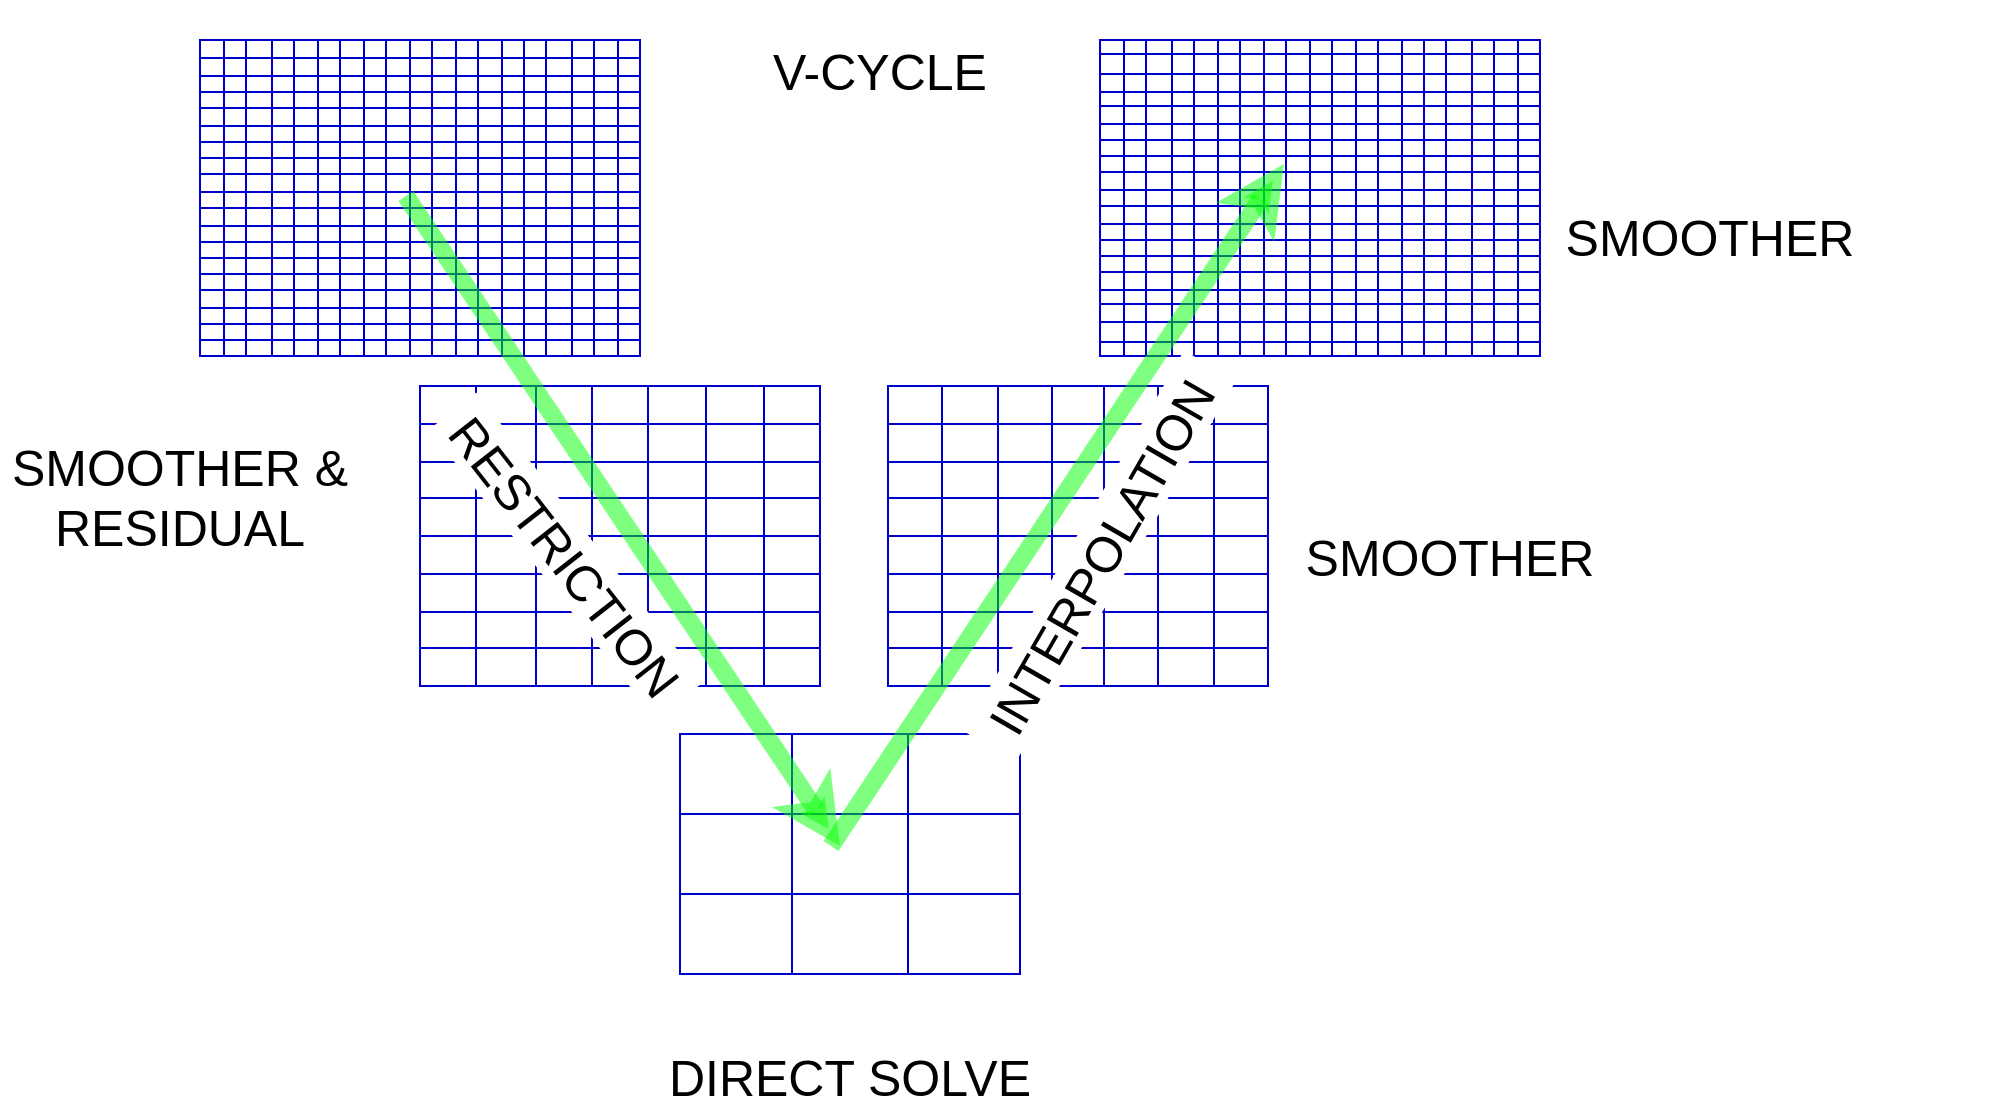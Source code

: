 <mxfile version="28.0.6">
  <diagram name="Page-1" id="y1wSke91zot584rXoEmC">
    <mxGraphModel dx="1994" dy="1134" grid="1" gridSize="10" guides="1" tooltips="1" connect="1" arrows="1" fold="1" page="1" pageScale="1" pageWidth="850" pageHeight="1100" math="0" shadow="0">
      <root>
        <mxCell id="FdZap9J1cJgpkB1Ac7Wf-0" />
        <mxCell id="FdZap9J1cJgpkB1Ac7Wf-1" parent="FdZap9J1cJgpkB1Ac7Wf-0" />
        <mxCell id="5ukZ188rgUZvQSNtiXOV-0" value="" style="shape=table;startSize=0;container=1;collapsible=0;childLayout=tableLayout;fontSize=25;strokeColor=light-dark(#0000CC,#FACEFF);direction=north;flipV=1;flipH=1;" parent="FdZap9J1cJgpkB1Ac7Wf-1" vertex="1">
          <mxGeometry x="400" y="247" width="220" height="158" as="geometry" />
        </mxCell>
        <mxCell id="5ukZ188rgUZvQSNtiXOV-100" style="shape=tableRow;horizontal=0;startSize=0;swimlaneHead=0;swimlaneBody=0;strokeColor=light-dark(#0000CC,#FACEFF);top=0;left=0;bottom=0;right=0;collapsible=0;dropTarget=0;fillColor=none;points=[[0,0.5],[1,0.5]];portConstraint=eastwest;fontSize=25;" parent="5ukZ188rgUZvQSNtiXOV-0" vertex="1">
          <mxGeometry width="220" height="9" as="geometry" />
        </mxCell>
        <mxCell id="5ukZ188rgUZvQSNtiXOV-101" style="shape=partialRectangle;html=1;whiteSpace=wrap;connectable=0;strokeColor=light-dark(#0000CC,#FACEFF);overflow=hidden;fillColor=none;top=0;left=0;bottom=0;right=0;pointerEvents=1;fontSize=25;" parent="5ukZ188rgUZvQSNtiXOV-100" vertex="1">
          <mxGeometry width="12" height="9" as="geometry">
            <mxRectangle width="12" height="9" as="alternateBounds" />
          </mxGeometry>
        </mxCell>
        <mxCell id="5ukZ188rgUZvQSNtiXOV-102" style="shape=partialRectangle;html=1;whiteSpace=wrap;connectable=0;strokeColor=light-dark(#0000CC,#FACEFF);overflow=hidden;fillColor=none;top=0;left=0;bottom=0;right=0;pointerEvents=1;fontSize=25;" parent="5ukZ188rgUZvQSNtiXOV-100" vertex="1">
          <mxGeometry x="12" width="11" height="9" as="geometry">
            <mxRectangle width="11" height="9" as="alternateBounds" />
          </mxGeometry>
        </mxCell>
        <mxCell id="5ukZ188rgUZvQSNtiXOV-103" style="shape=partialRectangle;html=1;whiteSpace=wrap;connectable=0;strokeColor=light-dark(#0000CC,#FACEFF);overflow=hidden;fillColor=none;top=0;left=0;bottom=0;right=0;pointerEvents=1;fontSize=25;" parent="5ukZ188rgUZvQSNtiXOV-100" vertex="1">
          <mxGeometry x="23" width="13" height="9" as="geometry">
            <mxRectangle width="13" height="9" as="alternateBounds" />
          </mxGeometry>
        </mxCell>
        <mxCell id="5ukZ188rgUZvQSNtiXOV-104" style="shape=partialRectangle;html=1;whiteSpace=wrap;connectable=0;strokeColor=light-dark(#0000CC,#FACEFF);overflow=hidden;fillColor=none;top=0;left=0;bottom=0;right=0;pointerEvents=1;fontSize=25;" parent="5ukZ188rgUZvQSNtiXOV-100" vertex="1">
          <mxGeometry x="36" width="11" height="9" as="geometry">
            <mxRectangle width="11" height="9" as="alternateBounds" />
          </mxGeometry>
        </mxCell>
        <mxCell id="5ukZ188rgUZvQSNtiXOV-105" style="shape=partialRectangle;html=1;whiteSpace=wrap;connectable=0;strokeColor=light-dark(#0000CC,#FACEFF);overflow=hidden;fillColor=none;top=0;left=0;bottom=0;right=0;pointerEvents=1;fontSize=25;" parent="5ukZ188rgUZvQSNtiXOV-100" vertex="1">
          <mxGeometry x="47" width="12" height="9" as="geometry">
            <mxRectangle width="12" height="9" as="alternateBounds" />
          </mxGeometry>
        </mxCell>
        <mxCell id="5ukZ188rgUZvQSNtiXOV-106" style="shape=partialRectangle;html=1;whiteSpace=wrap;connectable=0;strokeColor=light-dark(#0000CC,#FACEFF);overflow=hidden;fillColor=none;top=0;left=0;bottom=0;right=0;pointerEvents=1;fontSize=25;" parent="5ukZ188rgUZvQSNtiXOV-100" vertex="1">
          <mxGeometry x="59" width="11" height="9" as="geometry">
            <mxRectangle width="11" height="9" as="alternateBounds" />
          </mxGeometry>
        </mxCell>
        <mxCell id="5ukZ188rgUZvQSNtiXOV-107" style="shape=partialRectangle;html=1;whiteSpace=wrap;connectable=0;strokeColor=light-dark(#0000CC,#FACEFF);overflow=hidden;fillColor=none;top=0;left=0;bottom=0;right=0;pointerEvents=1;fontSize=25;" parent="5ukZ188rgUZvQSNtiXOV-100" vertex="1">
          <mxGeometry x="70" width="12" height="9" as="geometry">
            <mxRectangle width="12" height="9" as="alternateBounds" />
          </mxGeometry>
        </mxCell>
        <mxCell id="5ukZ188rgUZvQSNtiXOV-108" style="shape=partialRectangle;html=1;whiteSpace=wrap;connectable=0;strokeColor=light-dark(#0000CC,#FACEFF);overflow=hidden;fillColor=none;top=0;left=0;bottom=0;right=0;pointerEvents=1;fontSize=25;" parent="5ukZ188rgUZvQSNtiXOV-100" vertex="1">
          <mxGeometry x="82" width="11" height="9" as="geometry">
            <mxRectangle width="11" height="9" as="alternateBounds" />
          </mxGeometry>
        </mxCell>
        <mxCell id="5ukZ188rgUZvQSNtiXOV-147" style="shape=partialRectangle;html=1;whiteSpace=wrap;connectable=0;strokeColor=light-dark(#0000CC,#FACEFF);overflow=hidden;fillColor=none;top=0;left=0;bottom=0;right=0;pointerEvents=1;fontSize=25;" parent="5ukZ188rgUZvQSNtiXOV-100" vertex="1">
          <mxGeometry x="93" width="12" height="9" as="geometry">
            <mxRectangle width="12" height="9" as="alternateBounds" />
          </mxGeometry>
        </mxCell>
        <mxCell id="5ukZ188rgUZvQSNtiXOV-162" style="shape=partialRectangle;html=1;whiteSpace=wrap;connectable=0;strokeColor=light-dark(#0000CC,#FACEFF);overflow=hidden;fillColor=none;top=0;left=0;bottom=0;right=0;pointerEvents=1;fontSize=25;" parent="5ukZ188rgUZvQSNtiXOV-100" vertex="1">
          <mxGeometry x="105" width="11" height="9" as="geometry">
            <mxRectangle width="11" height="9" as="alternateBounds" />
          </mxGeometry>
        </mxCell>
        <mxCell id="5ukZ188rgUZvQSNtiXOV-177" style="shape=partialRectangle;html=1;whiteSpace=wrap;connectable=0;strokeColor=light-dark(#0000CC,#FACEFF);overflow=hidden;fillColor=none;top=0;left=0;bottom=0;right=0;pointerEvents=1;fontSize=25;" parent="5ukZ188rgUZvQSNtiXOV-100" vertex="1">
          <mxGeometry x="116" width="12" height="9" as="geometry">
            <mxRectangle width="12" height="9" as="alternateBounds" />
          </mxGeometry>
        </mxCell>
        <mxCell id="5ukZ188rgUZvQSNtiXOV-192" style="shape=partialRectangle;html=1;whiteSpace=wrap;connectable=0;strokeColor=light-dark(#0000CC,#FACEFF);overflow=hidden;fillColor=none;top=0;left=0;bottom=0;right=0;pointerEvents=1;fontSize=25;" parent="5ukZ188rgUZvQSNtiXOV-100" vertex="1">
          <mxGeometry x="128" width="11" height="9" as="geometry">
            <mxRectangle width="11" height="9" as="alternateBounds" />
          </mxGeometry>
        </mxCell>
        <mxCell id="5ukZ188rgUZvQSNtiXOV-207" style="shape=partialRectangle;html=1;whiteSpace=wrap;connectable=0;strokeColor=light-dark(#0000CC,#FACEFF);overflow=hidden;fillColor=none;top=0;left=0;bottom=0;right=0;pointerEvents=1;fontSize=25;" parent="5ukZ188rgUZvQSNtiXOV-100" vertex="1">
          <mxGeometry x="139" width="12" height="9" as="geometry">
            <mxRectangle width="12" height="9" as="alternateBounds" />
          </mxGeometry>
        </mxCell>
        <mxCell id="5ukZ188rgUZvQSNtiXOV-222" style="shape=partialRectangle;html=1;whiteSpace=wrap;connectable=0;strokeColor=light-dark(#0000CC,#FACEFF);overflow=hidden;fillColor=none;top=0;left=0;bottom=0;right=0;pointerEvents=1;fontSize=25;" parent="5ukZ188rgUZvQSNtiXOV-100" vertex="1">
          <mxGeometry x="151" width="11" height="9" as="geometry">
            <mxRectangle width="11" height="9" as="alternateBounds" />
          </mxGeometry>
        </mxCell>
        <mxCell id="5ukZ188rgUZvQSNtiXOV-237" style="shape=partialRectangle;html=1;whiteSpace=wrap;connectable=0;strokeColor=light-dark(#0000CC,#FACEFF);overflow=hidden;fillColor=none;top=0;left=0;bottom=0;right=0;pointerEvents=1;fontSize=25;" parent="5ukZ188rgUZvQSNtiXOV-100" vertex="1">
          <mxGeometry x="162" width="11" height="9" as="geometry">
            <mxRectangle width="11" height="9" as="alternateBounds" />
          </mxGeometry>
        </mxCell>
        <mxCell id="5ukZ188rgUZvQSNtiXOV-252" style="shape=partialRectangle;html=1;whiteSpace=wrap;connectable=0;strokeColor=light-dark(#0000CC,#FACEFF);overflow=hidden;fillColor=none;top=0;left=0;bottom=0;right=0;pointerEvents=1;fontSize=25;" parent="5ukZ188rgUZvQSNtiXOV-100" vertex="1">
          <mxGeometry x="173" width="13" height="9" as="geometry">
            <mxRectangle width="13" height="9" as="alternateBounds" />
          </mxGeometry>
        </mxCell>
        <mxCell id="5ukZ188rgUZvQSNtiXOV-267" style="shape=partialRectangle;html=1;whiteSpace=wrap;connectable=0;strokeColor=light-dark(#0000CC,#FACEFF);overflow=hidden;fillColor=none;top=0;left=0;bottom=0;right=0;pointerEvents=1;fontSize=25;" parent="5ukZ188rgUZvQSNtiXOV-100" vertex="1">
          <mxGeometry x="186" width="11" height="9" as="geometry">
            <mxRectangle width="11" height="9" as="alternateBounds" />
          </mxGeometry>
        </mxCell>
        <mxCell id="5ukZ188rgUZvQSNtiXOV-282" style="shape=partialRectangle;html=1;whiteSpace=wrap;connectable=0;strokeColor=light-dark(#0000CC,#FACEFF);overflow=hidden;fillColor=none;top=0;left=0;bottom=0;right=0;pointerEvents=1;fontSize=25;" parent="5ukZ188rgUZvQSNtiXOV-100" vertex="1">
          <mxGeometry x="197" width="12" height="9" as="geometry">
            <mxRectangle width="12" height="9" as="alternateBounds" />
          </mxGeometry>
        </mxCell>
        <mxCell id="5ukZ188rgUZvQSNtiXOV-297" style="shape=partialRectangle;html=1;whiteSpace=wrap;connectable=0;strokeColor=light-dark(#0000CC,#FACEFF);overflow=hidden;fillColor=none;top=0;left=0;bottom=0;right=0;pointerEvents=1;fontSize=25;" parent="5ukZ188rgUZvQSNtiXOV-100" vertex="1">
          <mxGeometry x="209" width="11" height="9" as="geometry">
            <mxRectangle width="11" height="9" as="alternateBounds" />
          </mxGeometry>
        </mxCell>
        <mxCell id="5ukZ188rgUZvQSNtiXOV-118" style="shape=tableRow;horizontal=0;startSize=0;swimlaneHead=0;swimlaneBody=0;strokeColor=light-dark(#0000CC,#FACEFF);top=0;left=0;bottom=0;right=0;collapsible=0;dropTarget=0;fillColor=none;points=[[0,0.5],[1,0.5]];portConstraint=eastwest;fontSize=25;" parent="5ukZ188rgUZvQSNtiXOV-0" vertex="1">
          <mxGeometry y="9" width="220" height="9" as="geometry" />
        </mxCell>
        <mxCell id="5ukZ188rgUZvQSNtiXOV-119" style="shape=partialRectangle;html=1;whiteSpace=wrap;connectable=0;strokeColor=light-dark(#0000CC,#FACEFF);overflow=hidden;fillColor=none;top=0;left=0;bottom=0;right=0;pointerEvents=1;fontSize=25;" parent="5ukZ188rgUZvQSNtiXOV-118" vertex="1">
          <mxGeometry width="12" height="9" as="geometry">
            <mxRectangle width="12" height="9" as="alternateBounds" />
          </mxGeometry>
        </mxCell>
        <mxCell id="5ukZ188rgUZvQSNtiXOV-120" style="shape=partialRectangle;html=1;whiteSpace=wrap;connectable=0;strokeColor=light-dark(#0000CC,#FACEFF);overflow=hidden;fillColor=none;top=0;left=0;bottom=0;right=0;pointerEvents=1;fontSize=25;" parent="5ukZ188rgUZvQSNtiXOV-118" vertex="1">
          <mxGeometry x="12" width="11" height="9" as="geometry">
            <mxRectangle width="11" height="9" as="alternateBounds" />
          </mxGeometry>
        </mxCell>
        <mxCell id="5ukZ188rgUZvQSNtiXOV-121" style="shape=partialRectangle;html=1;whiteSpace=wrap;connectable=0;strokeColor=light-dark(#0000CC,#FACEFF);overflow=hidden;fillColor=none;top=0;left=0;bottom=0;right=0;pointerEvents=1;fontSize=25;" parent="5ukZ188rgUZvQSNtiXOV-118" vertex="1">
          <mxGeometry x="23" width="13" height="9" as="geometry">
            <mxRectangle width="13" height="9" as="alternateBounds" />
          </mxGeometry>
        </mxCell>
        <mxCell id="5ukZ188rgUZvQSNtiXOV-122" style="shape=partialRectangle;html=1;whiteSpace=wrap;connectable=0;strokeColor=light-dark(#0000CC,#FACEFF);overflow=hidden;fillColor=none;top=0;left=0;bottom=0;right=0;pointerEvents=1;fontSize=25;" parent="5ukZ188rgUZvQSNtiXOV-118" vertex="1">
          <mxGeometry x="36" width="11" height="9" as="geometry">
            <mxRectangle width="11" height="9" as="alternateBounds" />
          </mxGeometry>
        </mxCell>
        <mxCell id="5ukZ188rgUZvQSNtiXOV-123" style="shape=partialRectangle;html=1;whiteSpace=wrap;connectable=0;strokeColor=light-dark(#0000CC,#FACEFF);overflow=hidden;fillColor=none;top=0;left=0;bottom=0;right=0;pointerEvents=1;fontSize=25;" parent="5ukZ188rgUZvQSNtiXOV-118" vertex="1">
          <mxGeometry x="47" width="12" height="9" as="geometry">
            <mxRectangle width="12" height="9" as="alternateBounds" />
          </mxGeometry>
        </mxCell>
        <mxCell id="5ukZ188rgUZvQSNtiXOV-124" style="shape=partialRectangle;html=1;whiteSpace=wrap;connectable=0;strokeColor=light-dark(#0000CC,#FACEFF);overflow=hidden;fillColor=none;top=0;left=0;bottom=0;right=0;pointerEvents=1;fontSize=25;" parent="5ukZ188rgUZvQSNtiXOV-118" vertex="1">
          <mxGeometry x="59" width="11" height="9" as="geometry">
            <mxRectangle width="11" height="9" as="alternateBounds" />
          </mxGeometry>
        </mxCell>
        <mxCell id="5ukZ188rgUZvQSNtiXOV-125" style="shape=partialRectangle;html=1;whiteSpace=wrap;connectable=0;strokeColor=light-dark(#0000CC,#FACEFF);overflow=hidden;fillColor=none;top=0;left=0;bottom=0;right=0;pointerEvents=1;fontSize=25;" parent="5ukZ188rgUZvQSNtiXOV-118" vertex="1">
          <mxGeometry x="70" width="12" height="9" as="geometry">
            <mxRectangle width="12" height="9" as="alternateBounds" />
          </mxGeometry>
        </mxCell>
        <mxCell id="5ukZ188rgUZvQSNtiXOV-126" style="shape=partialRectangle;html=1;whiteSpace=wrap;connectable=0;strokeColor=light-dark(#0000CC,#FACEFF);overflow=hidden;fillColor=none;top=0;left=0;bottom=0;right=0;pointerEvents=1;fontSize=25;" parent="5ukZ188rgUZvQSNtiXOV-118" vertex="1">
          <mxGeometry x="82" width="11" height="9" as="geometry">
            <mxRectangle width="11" height="9" as="alternateBounds" />
          </mxGeometry>
        </mxCell>
        <mxCell id="5ukZ188rgUZvQSNtiXOV-149" style="shape=partialRectangle;html=1;whiteSpace=wrap;connectable=0;strokeColor=light-dark(#0000CC,#FACEFF);overflow=hidden;fillColor=none;top=0;left=0;bottom=0;right=0;pointerEvents=1;fontSize=25;" parent="5ukZ188rgUZvQSNtiXOV-118" vertex="1">
          <mxGeometry x="93" width="12" height="9" as="geometry">
            <mxRectangle width="12" height="9" as="alternateBounds" />
          </mxGeometry>
        </mxCell>
        <mxCell id="5ukZ188rgUZvQSNtiXOV-164" style="shape=partialRectangle;html=1;whiteSpace=wrap;connectable=0;strokeColor=light-dark(#0000CC,#FACEFF);overflow=hidden;fillColor=none;top=0;left=0;bottom=0;right=0;pointerEvents=1;fontSize=25;" parent="5ukZ188rgUZvQSNtiXOV-118" vertex="1">
          <mxGeometry x="105" width="11" height="9" as="geometry">
            <mxRectangle width="11" height="9" as="alternateBounds" />
          </mxGeometry>
        </mxCell>
        <mxCell id="5ukZ188rgUZvQSNtiXOV-179" style="shape=partialRectangle;html=1;whiteSpace=wrap;connectable=0;strokeColor=light-dark(#0000CC,#FACEFF);overflow=hidden;fillColor=none;top=0;left=0;bottom=0;right=0;pointerEvents=1;fontSize=25;" parent="5ukZ188rgUZvQSNtiXOV-118" vertex="1">
          <mxGeometry x="116" width="12" height="9" as="geometry">
            <mxRectangle width="12" height="9" as="alternateBounds" />
          </mxGeometry>
        </mxCell>
        <mxCell id="5ukZ188rgUZvQSNtiXOV-194" style="shape=partialRectangle;html=1;whiteSpace=wrap;connectable=0;strokeColor=light-dark(#0000CC,#FACEFF);overflow=hidden;fillColor=none;top=0;left=0;bottom=0;right=0;pointerEvents=1;fontSize=25;" parent="5ukZ188rgUZvQSNtiXOV-118" vertex="1">
          <mxGeometry x="128" width="11" height="9" as="geometry">
            <mxRectangle width="11" height="9" as="alternateBounds" />
          </mxGeometry>
        </mxCell>
        <mxCell id="5ukZ188rgUZvQSNtiXOV-209" style="shape=partialRectangle;html=1;whiteSpace=wrap;connectable=0;strokeColor=light-dark(#0000CC,#FACEFF);overflow=hidden;fillColor=none;top=0;left=0;bottom=0;right=0;pointerEvents=1;fontSize=25;" parent="5ukZ188rgUZvQSNtiXOV-118" vertex="1">
          <mxGeometry x="139" width="12" height="9" as="geometry">
            <mxRectangle width="12" height="9" as="alternateBounds" />
          </mxGeometry>
        </mxCell>
        <mxCell id="5ukZ188rgUZvQSNtiXOV-224" style="shape=partialRectangle;html=1;whiteSpace=wrap;connectable=0;strokeColor=light-dark(#0000CC,#FACEFF);overflow=hidden;fillColor=none;top=0;left=0;bottom=0;right=0;pointerEvents=1;fontSize=25;" parent="5ukZ188rgUZvQSNtiXOV-118" vertex="1">
          <mxGeometry x="151" width="11" height="9" as="geometry">
            <mxRectangle width="11" height="9" as="alternateBounds" />
          </mxGeometry>
        </mxCell>
        <mxCell id="5ukZ188rgUZvQSNtiXOV-239" style="shape=partialRectangle;html=1;whiteSpace=wrap;connectable=0;strokeColor=light-dark(#0000CC,#FACEFF);overflow=hidden;fillColor=none;top=0;left=0;bottom=0;right=0;pointerEvents=1;fontSize=25;" parent="5ukZ188rgUZvQSNtiXOV-118" vertex="1">
          <mxGeometry x="162" width="11" height="9" as="geometry">
            <mxRectangle width="11" height="9" as="alternateBounds" />
          </mxGeometry>
        </mxCell>
        <mxCell id="5ukZ188rgUZvQSNtiXOV-254" style="shape=partialRectangle;html=1;whiteSpace=wrap;connectable=0;strokeColor=light-dark(#0000CC,#FACEFF);overflow=hidden;fillColor=none;top=0;left=0;bottom=0;right=0;pointerEvents=1;fontSize=25;" parent="5ukZ188rgUZvQSNtiXOV-118" vertex="1">
          <mxGeometry x="173" width="13" height="9" as="geometry">
            <mxRectangle width="13" height="9" as="alternateBounds" />
          </mxGeometry>
        </mxCell>
        <mxCell id="5ukZ188rgUZvQSNtiXOV-269" style="shape=partialRectangle;html=1;whiteSpace=wrap;connectable=0;strokeColor=light-dark(#0000CC,#FACEFF);overflow=hidden;fillColor=none;top=0;left=0;bottom=0;right=0;pointerEvents=1;fontSize=25;" parent="5ukZ188rgUZvQSNtiXOV-118" vertex="1">
          <mxGeometry x="186" width="11" height="9" as="geometry">
            <mxRectangle width="11" height="9" as="alternateBounds" />
          </mxGeometry>
        </mxCell>
        <mxCell id="5ukZ188rgUZvQSNtiXOV-284" style="shape=partialRectangle;html=1;whiteSpace=wrap;connectable=0;strokeColor=light-dark(#0000CC,#FACEFF);overflow=hidden;fillColor=none;top=0;left=0;bottom=0;right=0;pointerEvents=1;fontSize=25;" parent="5ukZ188rgUZvQSNtiXOV-118" vertex="1">
          <mxGeometry x="197" width="12" height="9" as="geometry">
            <mxRectangle width="12" height="9" as="alternateBounds" />
          </mxGeometry>
        </mxCell>
        <mxCell id="5ukZ188rgUZvQSNtiXOV-299" style="shape=partialRectangle;html=1;whiteSpace=wrap;connectable=0;strokeColor=light-dark(#0000CC,#FACEFF);overflow=hidden;fillColor=none;top=0;left=0;bottom=0;right=0;pointerEvents=1;fontSize=25;" parent="5ukZ188rgUZvQSNtiXOV-118" vertex="1">
          <mxGeometry x="209" width="11" height="9" as="geometry">
            <mxRectangle width="11" height="9" as="alternateBounds" />
          </mxGeometry>
        </mxCell>
        <mxCell id="5ukZ188rgUZvQSNtiXOV-55" style="shape=tableRow;horizontal=0;startSize=0;swimlaneHead=0;swimlaneBody=0;strokeColor=light-dark(#0000CC,#FACEFF);top=0;left=0;bottom=0;right=0;collapsible=0;dropTarget=0;fillColor=none;points=[[0,0.5],[1,0.5]];portConstraint=eastwest;fontSize=25;" parent="5ukZ188rgUZvQSNtiXOV-0" vertex="1">
          <mxGeometry y="18" width="220" height="8" as="geometry" />
        </mxCell>
        <mxCell id="5ukZ188rgUZvQSNtiXOV-56" style="shape=partialRectangle;html=1;whiteSpace=wrap;connectable=0;strokeColor=light-dark(#0000CC,#FACEFF);overflow=hidden;fillColor=none;top=0;left=0;bottom=0;right=0;pointerEvents=1;fontSize=25;" parent="5ukZ188rgUZvQSNtiXOV-55" vertex="1">
          <mxGeometry width="12" height="8" as="geometry">
            <mxRectangle width="12" height="8" as="alternateBounds" />
          </mxGeometry>
        </mxCell>
        <mxCell id="5ukZ188rgUZvQSNtiXOV-57" style="shape=partialRectangle;html=1;whiteSpace=wrap;connectable=0;strokeColor=light-dark(#0000CC,#FACEFF);overflow=hidden;fillColor=none;top=0;left=0;bottom=0;right=0;pointerEvents=1;fontSize=25;" parent="5ukZ188rgUZvQSNtiXOV-55" vertex="1">
          <mxGeometry x="12" width="11" height="8" as="geometry">
            <mxRectangle width="11" height="8" as="alternateBounds" />
          </mxGeometry>
        </mxCell>
        <mxCell id="5ukZ188rgUZvQSNtiXOV-58" style="shape=partialRectangle;html=1;whiteSpace=wrap;connectable=0;strokeColor=light-dark(#0000CC,#FACEFF);overflow=hidden;fillColor=none;top=0;left=0;bottom=0;right=0;pointerEvents=1;fontSize=25;" parent="5ukZ188rgUZvQSNtiXOV-55" vertex="1">
          <mxGeometry x="23" width="13" height="8" as="geometry">
            <mxRectangle width="13" height="8" as="alternateBounds" />
          </mxGeometry>
        </mxCell>
        <mxCell id="5ukZ188rgUZvQSNtiXOV-59" style="shape=partialRectangle;html=1;whiteSpace=wrap;connectable=0;strokeColor=light-dark(#0000CC,#FACEFF);overflow=hidden;fillColor=none;top=0;left=0;bottom=0;right=0;pointerEvents=1;fontSize=25;" parent="5ukZ188rgUZvQSNtiXOV-55" vertex="1">
          <mxGeometry x="36" width="11" height="8" as="geometry">
            <mxRectangle width="11" height="8" as="alternateBounds" />
          </mxGeometry>
        </mxCell>
        <mxCell id="5ukZ188rgUZvQSNtiXOV-60" style="shape=partialRectangle;html=1;whiteSpace=wrap;connectable=0;strokeColor=light-dark(#0000CC,#FACEFF);overflow=hidden;fillColor=none;top=0;left=0;bottom=0;right=0;pointerEvents=1;fontSize=25;" parent="5ukZ188rgUZvQSNtiXOV-55" vertex="1">
          <mxGeometry x="47" width="12" height="8" as="geometry">
            <mxRectangle width="12" height="8" as="alternateBounds" />
          </mxGeometry>
        </mxCell>
        <mxCell id="5ukZ188rgUZvQSNtiXOV-61" style="shape=partialRectangle;html=1;whiteSpace=wrap;connectable=0;strokeColor=light-dark(#0000CC,#FACEFF);overflow=hidden;fillColor=none;top=0;left=0;bottom=0;right=0;pointerEvents=1;fontSize=25;" parent="5ukZ188rgUZvQSNtiXOV-55" vertex="1">
          <mxGeometry x="59" width="11" height="8" as="geometry">
            <mxRectangle width="11" height="8" as="alternateBounds" />
          </mxGeometry>
        </mxCell>
        <mxCell id="5ukZ188rgUZvQSNtiXOV-62" style="shape=partialRectangle;html=1;whiteSpace=wrap;connectable=0;strokeColor=light-dark(#0000CC,#FACEFF);overflow=hidden;fillColor=none;top=0;left=0;bottom=0;right=0;pointerEvents=1;fontSize=25;" parent="5ukZ188rgUZvQSNtiXOV-55" vertex="1">
          <mxGeometry x="70" width="12" height="8" as="geometry">
            <mxRectangle width="12" height="8" as="alternateBounds" />
          </mxGeometry>
        </mxCell>
        <mxCell id="5ukZ188rgUZvQSNtiXOV-63" style="shape=partialRectangle;html=1;whiteSpace=wrap;connectable=0;strokeColor=light-dark(#0000CC,#FACEFF);overflow=hidden;fillColor=none;top=0;left=0;bottom=0;right=0;pointerEvents=1;fontSize=25;" parent="5ukZ188rgUZvQSNtiXOV-55" vertex="1">
          <mxGeometry x="82" width="11" height="8" as="geometry">
            <mxRectangle width="11" height="8" as="alternateBounds" />
          </mxGeometry>
        </mxCell>
        <mxCell id="5ukZ188rgUZvQSNtiXOV-142" style="shape=partialRectangle;html=1;whiteSpace=wrap;connectable=0;strokeColor=light-dark(#0000CC,#FACEFF);overflow=hidden;fillColor=none;top=0;left=0;bottom=0;right=0;pointerEvents=1;fontSize=25;" parent="5ukZ188rgUZvQSNtiXOV-55" vertex="1">
          <mxGeometry x="93" width="12" height="8" as="geometry">
            <mxRectangle width="12" height="8" as="alternateBounds" />
          </mxGeometry>
        </mxCell>
        <mxCell id="5ukZ188rgUZvQSNtiXOV-157" style="shape=partialRectangle;html=1;whiteSpace=wrap;connectable=0;strokeColor=light-dark(#0000CC,#FACEFF);overflow=hidden;fillColor=none;top=0;left=0;bottom=0;right=0;pointerEvents=1;fontSize=25;" parent="5ukZ188rgUZvQSNtiXOV-55" vertex="1">
          <mxGeometry x="105" width="11" height="8" as="geometry">
            <mxRectangle width="11" height="8" as="alternateBounds" />
          </mxGeometry>
        </mxCell>
        <mxCell id="5ukZ188rgUZvQSNtiXOV-172" style="shape=partialRectangle;html=1;whiteSpace=wrap;connectable=0;strokeColor=light-dark(#0000CC,#FACEFF);overflow=hidden;fillColor=none;top=0;left=0;bottom=0;right=0;pointerEvents=1;fontSize=25;" parent="5ukZ188rgUZvQSNtiXOV-55" vertex="1">
          <mxGeometry x="116" width="12" height="8" as="geometry">
            <mxRectangle width="12" height="8" as="alternateBounds" />
          </mxGeometry>
        </mxCell>
        <mxCell id="5ukZ188rgUZvQSNtiXOV-187" style="shape=partialRectangle;html=1;whiteSpace=wrap;connectable=0;strokeColor=light-dark(#0000CC,#FACEFF);overflow=hidden;fillColor=none;top=0;left=0;bottom=0;right=0;pointerEvents=1;fontSize=25;" parent="5ukZ188rgUZvQSNtiXOV-55" vertex="1">
          <mxGeometry x="128" width="11" height="8" as="geometry">
            <mxRectangle width="11" height="8" as="alternateBounds" />
          </mxGeometry>
        </mxCell>
        <mxCell id="5ukZ188rgUZvQSNtiXOV-202" style="shape=partialRectangle;html=1;whiteSpace=wrap;connectable=0;strokeColor=light-dark(#0000CC,#FACEFF);overflow=hidden;fillColor=none;top=0;left=0;bottom=0;right=0;pointerEvents=1;fontSize=25;" parent="5ukZ188rgUZvQSNtiXOV-55" vertex="1">
          <mxGeometry x="139" width="12" height="8" as="geometry">
            <mxRectangle width="12" height="8" as="alternateBounds" />
          </mxGeometry>
        </mxCell>
        <mxCell id="5ukZ188rgUZvQSNtiXOV-217" style="shape=partialRectangle;html=1;whiteSpace=wrap;connectable=0;strokeColor=light-dark(#0000CC,#FACEFF);overflow=hidden;fillColor=none;top=0;left=0;bottom=0;right=0;pointerEvents=1;fontSize=25;" parent="5ukZ188rgUZvQSNtiXOV-55" vertex="1">
          <mxGeometry x="151" width="11" height="8" as="geometry">
            <mxRectangle width="11" height="8" as="alternateBounds" />
          </mxGeometry>
        </mxCell>
        <mxCell id="5ukZ188rgUZvQSNtiXOV-232" style="shape=partialRectangle;html=1;whiteSpace=wrap;connectable=0;strokeColor=light-dark(#0000CC,#FACEFF);overflow=hidden;fillColor=none;top=0;left=0;bottom=0;right=0;pointerEvents=1;fontSize=25;" parent="5ukZ188rgUZvQSNtiXOV-55" vertex="1">
          <mxGeometry x="162" width="11" height="8" as="geometry">
            <mxRectangle width="11" height="8" as="alternateBounds" />
          </mxGeometry>
        </mxCell>
        <mxCell id="5ukZ188rgUZvQSNtiXOV-247" style="shape=partialRectangle;html=1;whiteSpace=wrap;connectable=0;strokeColor=light-dark(#0000CC,#FACEFF);overflow=hidden;fillColor=none;top=0;left=0;bottom=0;right=0;pointerEvents=1;fontSize=25;" parent="5ukZ188rgUZvQSNtiXOV-55" vertex="1">
          <mxGeometry x="173" width="13" height="8" as="geometry">
            <mxRectangle width="13" height="8" as="alternateBounds" />
          </mxGeometry>
        </mxCell>
        <mxCell id="5ukZ188rgUZvQSNtiXOV-262" style="shape=partialRectangle;html=1;whiteSpace=wrap;connectable=0;strokeColor=light-dark(#0000CC,#FACEFF);overflow=hidden;fillColor=none;top=0;left=0;bottom=0;right=0;pointerEvents=1;fontSize=25;" parent="5ukZ188rgUZvQSNtiXOV-55" vertex="1">
          <mxGeometry x="186" width="11" height="8" as="geometry">
            <mxRectangle width="11" height="8" as="alternateBounds" />
          </mxGeometry>
        </mxCell>
        <mxCell id="5ukZ188rgUZvQSNtiXOV-277" style="shape=partialRectangle;html=1;whiteSpace=wrap;connectable=0;strokeColor=light-dark(#0000CC,#FACEFF);overflow=hidden;fillColor=none;top=0;left=0;bottom=0;right=0;pointerEvents=1;fontSize=25;" parent="5ukZ188rgUZvQSNtiXOV-55" vertex="1">
          <mxGeometry x="197" width="12" height="8" as="geometry">
            <mxRectangle width="12" height="8" as="alternateBounds" />
          </mxGeometry>
        </mxCell>
        <mxCell id="5ukZ188rgUZvQSNtiXOV-292" style="shape=partialRectangle;html=1;whiteSpace=wrap;connectable=0;strokeColor=light-dark(#0000CC,#FACEFF);overflow=hidden;fillColor=none;top=0;left=0;bottom=0;right=0;pointerEvents=1;fontSize=25;" parent="5ukZ188rgUZvQSNtiXOV-55" vertex="1">
          <mxGeometry x="209" width="11" height="8" as="geometry">
            <mxRectangle width="11" height="8" as="alternateBounds" />
          </mxGeometry>
        </mxCell>
        <mxCell id="5ukZ188rgUZvQSNtiXOV-1" value="" style="shape=tableRow;horizontal=0;startSize=0;swimlaneHead=0;swimlaneBody=0;strokeColor=light-dark(#0000CC,#FACEFF);top=0;left=0;bottom=0;right=0;collapsible=0;dropTarget=0;fillColor=none;points=[[0,0.5],[1,0.5]];portConstraint=eastwest;fontSize=25;" parent="5ukZ188rgUZvQSNtiXOV-0" vertex="1">
          <mxGeometry y="26" width="220" height="8" as="geometry" />
        </mxCell>
        <mxCell id="5ukZ188rgUZvQSNtiXOV-25" style="shape=partialRectangle;html=1;whiteSpace=wrap;connectable=0;strokeColor=light-dark(#0000CC,#FACEFF);overflow=hidden;fillColor=none;top=0;left=0;bottom=0;right=0;pointerEvents=1;fontSize=25;" parent="5ukZ188rgUZvQSNtiXOV-1" vertex="1">
          <mxGeometry width="12" height="8" as="geometry">
            <mxRectangle width="12" height="8" as="alternateBounds" />
          </mxGeometry>
        </mxCell>
        <mxCell id="5ukZ188rgUZvQSNtiXOV-22" style="shape=partialRectangle;html=1;whiteSpace=wrap;connectable=0;strokeColor=light-dark(#0000CC,#FACEFF);overflow=hidden;fillColor=none;top=0;left=0;bottom=0;right=0;pointerEvents=1;fontSize=25;" parent="5ukZ188rgUZvQSNtiXOV-1" vertex="1">
          <mxGeometry x="12" width="11" height="8" as="geometry">
            <mxRectangle width="11" height="8" as="alternateBounds" />
          </mxGeometry>
        </mxCell>
        <mxCell id="5ukZ188rgUZvQSNtiXOV-19" style="shape=partialRectangle;html=1;whiteSpace=wrap;connectable=0;strokeColor=light-dark(#0000CC,#FACEFF);overflow=hidden;fillColor=none;top=0;left=0;bottom=0;right=0;pointerEvents=1;fontSize=25;" parent="5ukZ188rgUZvQSNtiXOV-1" vertex="1">
          <mxGeometry x="23" width="13" height="8" as="geometry">
            <mxRectangle width="13" height="8" as="alternateBounds" />
          </mxGeometry>
        </mxCell>
        <mxCell id="5ukZ188rgUZvQSNtiXOV-16" style="shape=partialRectangle;html=1;whiteSpace=wrap;connectable=0;strokeColor=light-dark(#0000CC,#FACEFF);overflow=hidden;fillColor=none;top=0;left=0;bottom=0;right=0;pointerEvents=1;fontSize=25;" parent="5ukZ188rgUZvQSNtiXOV-1" vertex="1">
          <mxGeometry x="36" width="11" height="8" as="geometry">
            <mxRectangle width="11" height="8" as="alternateBounds" />
          </mxGeometry>
        </mxCell>
        <mxCell id="5ukZ188rgUZvQSNtiXOV-13" style="shape=partialRectangle;html=1;whiteSpace=wrap;connectable=0;strokeColor=light-dark(#0000CC,#FACEFF);overflow=hidden;fillColor=none;top=0;left=0;bottom=0;right=0;pointerEvents=1;fontSize=25;" parent="5ukZ188rgUZvQSNtiXOV-1" vertex="1">
          <mxGeometry x="47" width="12" height="8" as="geometry">
            <mxRectangle width="12" height="8" as="alternateBounds" />
          </mxGeometry>
        </mxCell>
        <mxCell id="5ukZ188rgUZvQSNtiXOV-2" value="&lt;div&gt;&lt;br&gt;&lt;/div&gt;&lt;div&gt;&lt;br&gt;&lt;/div&gt;&lt;div&gt;&lt;br&gt;&lt;/div&gt;" style="shape=partialRectangle;html=1;whiteSpace=wrap;connectable=0;strokeColor=light-dark(#0000CC,#FACEFF);overflow=hidden;fillColor=none;top=0;left=0;bottom=0;right=0;pointerEvents=1;fontSize=25;" parent="5ukZ188rgUZvQSNtiXOV-1" vertex="1">
          <mxGeometry x="59" width="11" height="8" as="geometry">
            <mxRectangle width="11" height="8" as="alternateBounds" />
          </mxGeometry>
        </mxCell>
        <mxCell id="5ukZ188rgUZvQSNtiXOV-3" value="" style="shape=partialRectangle;html=1;whiteSpace=wrap;connectable=0;strokeColor=light-dark(#0000CC,#FACEFF);overflow=hidden;fillColor=none;top=0;left=0;bottom=0;right=0;pointerEvents=1;fontSize=25;" parent="5ukZ188rgUZvQSNtiXOV-1" vertex="1">
          <mxGeometry x="70" width="12" height="8" as="geometry">
            <mxRectangle width="12" height="8" as="alternateBounds" />
          </mxGeometry>
        </mxCell>
        <mxCell id="5ukZ188rgUZvQSNtiXOV-4" value="" style="shape=partialRectangle;html=1;whiteSpace=wrap;connectable=0;strokeColor=light-dark(#0000CC,#FACEFF);overflow=hidden;fillColor=none;top=0;left=0;bottom=0;right=0;pointerEvents=1;fontSize=25;" parent="5ukZ188rgUZvQSNtiXOV-1" vertex="1">
          <mxGeometry x="82" width="11" height="8" as="geometry">
            <mxRectangle width="11" height="8" as="alternateBounds" />
          </mxGeometry>
        </mxCell>
        <mxCell id="5ukZ188rgUZvQSNtiXOV-136" style="shape=partialRectangle;html=1;whiteSpace=wrap;connectable=0;strokeColor=light-dark(#0000CC,#FACEFF);overflow=hidden;fillColor=none;top=0;left=0;bottom=0;right=0;pointerEvents=1;fontSize=25;" parent="5ukZ188rgUZvQSNtiXOV-1" vertex="1">
          <mxGeometry x="93" width="12" height="8" as="geometry">
            <mxRectangle width="12" height="8" as="alternateBounds" />
          </mxGeometry>
        </mxCell>
        <mxCell id="5ukZ188rgUZvQSNtiXOV-151" style="shape=partialRectangle;html=1;whiteSpace=wrap;connectable=0;strokeColor=light-dark(#0000CC,#FACEFF);overflow=hidden;fillColor=none;top=0;left=0;bottom=0;right=0;pointerEvents=1;fontSize=25;" parent="5ukZ188rgUZvQSNtiXOV-1" vertex="1">
          <mxGeometry x="105" width="11" height="8" as="geometry">
            <mxRectangle width="11" height="8" as="alternateBounds" />
          </mxGeometry>
        </mxCell>
        <mxCell id="5ukZ188rgUZvQSNtiXOV-166" style="shape=partialRectangle;html=1;whiteSpace=wrap;connectable=0;strokeColor=light-dark(#0000CC,#FACEFF);overflow=hidden;fillColor=none;top=0;left=0;bottom=0;right=0;pointerEvents=1;fontSize=25;" parent="5ukZ188rgUZvQSNtiXOV-1" vertex="1">
          <mxGeometry x="116" width="12" height="8" as="geometry">
            <mxRectangle width="12" height="8" as="alternateBounds" />
          </mxGeometry>
        </mxCell>
        <mxCell id="5ukZ188rgUZvQSNtiXOV-181" style="shape=partialRectangle;html=1;whiteSpace=wrap;connectable=0;strokeColor=light-dark(#0000CC,#FACEFF);overflow=hidden;fillColor=none;top=0;left=0;bottom=0;right=0;pointerEvents=1;fontSize=25;" parent="5ukZ188rgUZvQSNtiXOV-1" vertex="1">
          <mxGeometry x="128" width="11" height="8" as="geometry">
            <mxRectangle width="11" height="8" as="alternateBounds" />
          </mxGeometry>
        </mxCell>
        <mxCell id="5ukZ188rgUZvQSNtiXOV-196" style="shape=partialRectangle;html=1;whiteSpace=wrap;connectable=0;strokeColor=light-dark(#0000CC,#FACEFF);overflow=hidden;fillColor=none;top=0;left=0;bottom=0;right=0;pointerEvents=1;fontSize=25;" parent="5ukZ188rgUZvQSNtiXOV-1" vertex="1">
          <mxGeometry x="139" width="12" height="8" as="geometry">
            <mxRectangle width="12" height="8" as="alternateBounds" />
          </mxGeometry>
        </mxCell>
        <mxCell id="5ukZ188rgUZvQSNtiXOV-211" style="shape=partialRectangle;html=1;whiteSpace=wrap;connectable=0;strokeColor=light-dark(#0000CC,#FACEFF);overflow=hidden;fillColor=none;top=0;left=0;bottom=0;right=0;pointerEvents=1;fontSize=25;" parent="5ukZ188rgUZvQSNtiXOV-1" vertex="1">
          <mxGeometry x="151" width="11" height="8" as="geometry">
            <mxRectangle width="11" height="8" as="alternateBounds" />
          </mxGeometry>
        </mxCell>
        <mxCell id="5ukZ188rgUZvQSNtiXOV-226" style="shape=partialRectangle;html=1;whiteSpace=wrap;connectable=0;strokeColor=light-dark(#0000CC,#FACEFF);overflow=hidden;fillColor=none;top=0;left=0;bottom=0;right=0;pointerEvents=1;fontSize=25;" parent="5ukZ188rgUZvQSNtiXOV-1" vertex="1">
          <mxGeometry x="162" width="11" height="8" as="geometry">
            <mxRectangle width="11" height="8" as="alternateBounds" />
          </mxGeometry>
        </mxCell>
        <mxCell id="5ukZ188rgUZvQSNtiXOV-241" style="shape=partialRectangle;html=1;whiteSpace=wrap;connectable=0;strokeColor=light-dark(#0000CC,#FACEFF);overflow=hidden;fillColor=none;top=0;left=0;bottom=0;right=0;pointerEvents=1;fontSize=25;" parent="5ukZ188rgUZvQSNtiXOV-1" vertex="1">
          <mxGeometry x="173" width="13" height="8" as="geometry">
            <mxRectangle width="13" height="8" as="alternateBounds" />
          </mxGeometry>
        </mxCell>
        <mxCell id="5ukZ188rgUZvQSNtiXOV-256" style="shape=partialRectangle;html=1;whiteSpace=wrap;connectable=0;strokeColor=light-dark(#0000CC,#FACEFF);overflow=hidden;fillColor=none;top=0;left=0;bottom=0;right=0;pointerEvents=1;fontSize=25;" parent="5ukZ188rgUZvQSNtiXOV-1" vertex="1">
          <mxGeometry x="186" width="11" height="8" as="geometry">
            <mxRectangle width="11" height="8" as="alternateBounds" />
          </mxGeometry>
        </mxCell>
        <mxCell id="5ukZ188rgUZvQSNtiXOV-271" style="shape=partialRectangle;html=1;whiteSpace=wrap;connectable=0;strokeColor=light-dark(#0000CC,#FACEFF);overflow=hidden;fillColor=none;top=0;left=0;bottom=0;right=0;pointerEvents=1;fontSize=25;" parent="5ukZ188rgUZvQSNtiXOV-1" vertex="1">
          <mxGeometry x="197" width="12" height="8" as="geometry">
            <mxRectangle width="12" height="8" as="alternateBounds" />
          </mxGeometry>
        </mxCell>
        <mxCell id="5ukZ188rgUZvQSNtiXOV-286" style="shape=partialRectangle;html=1;whiteSpace=wrap;connectable=0;strokeColor=light-dark(#0000CC,#FACEFF);overflow=hidden;fillColor=none;top=0;left=0;bottom=0;right=0;pointerEvents=1;fontSize=25;" parent="5ukZ188rgUZvQSNtiXOV-1" vertex="1">
          <mxGeometry x="209" width="11" height="8" as="geometry">
            <mxRectangle width="11" height="8" as="alternateBounds" />
          </mxGeometry>
        </mxCell>
        <mxCell id="5ukZ188rgUZvQSNtiXOV-5" value="" style="shape=tableRow;horizontal=0;startSize=0;swimlaneHead=0;swimlaneBody=0;strokeColor=light-dark(#0000CC,#FACEFF);top=0;left=0;bottom=0;right=0;collapsible=0;dropTarget=0;fillColor=none;points=[[0,0.5],[1,0.5]];portConstraint=eastwest;fontSize=25;" parent="5ukZ188rgUZvQSNtiXOV-0" vertex="1">
          <mxGeometry y="34" width="220" height="9" as="geometry" />
        </mxCell>
        <mxCell id="5ukZ188rgUZvQSNtiXOV-26" style="shape=partialRectangle;html=1;whiteSpace=wrap;connectable=0;strokeColor=light-dark(#0000CC,#FACEFF);overflow=hidden;fillColor=none;top=0;left=0;bottom=0;right=0;pointerEvents=1;fontSize=25;" parent="5ukZ188rgUZvQSNtiXOV-5" vertex="1">
          <mxGeometry width="12" height="9" as="geometry">
            <mxRectangle width="12" height="9" as="alternateBounds" />
          </mxGeometry>
        </mxCell>
        <mxCell id="5ukZ188rgUZvQSNtiXOV-23" style="shape=partialRectangle;html=1;whiteSpace=wrap;connectable=0;strokeColor=light-dark(#0000CC,#FACEFF);overflow=hidden;fillColor=none;top=0;left=0;bottom=0;right=0;pointerEvents=1;fontSize=25;" parent="5ukZ188rgUZvQSNtiXOV-5" vertex="1">
          <mxGeometry x="12" width="11" height="9" as="geometry">
            <mxRectangle width="11" height="9" as="alternateBounds" />
          </mxGeometry>
        </mxCell>
        <mxCell id="5ukZ188rgUZvQSNtiXOV-20" style="shape=partialRectangle;html=1;whiteSpace=wrap;connectable=0;strokeColor=light-dark(#0000CC,#FACEFF);overflow=hidden;fillColor=none;top=0;left=0;bottom=0;right=0;pointerEvents=1;fontSize=25;" parent="5ukZ188rgUZvQSNtiXOV-5" vertex="1">
          <mxGeometry x="23" width="13" height="9" as="geometry">
            <mxRectangle width="13" height="9" as="alternateBounds" />
          </mxGeometry>
        </mxCell>
        <mxCell id="5ukZ188rgUZvQSNtiXOV-17" style="shape=partialRectangle;html=1;whiteSpace=wrap;connectable=0;strokeColor=light-dark(#0000CC,#FACEFF);overflow=hidden;fillColor=none;top=0;left=0;bottom=0;right=0;pointerEvents=1;fontSize=25;" parent="5ukZ188rgUZvQSNtiXOV-5" vertex="1">
          <mxGeometry x="36" width="11" height="9" as="geometry">
            <mxRectangle width="11" height="9" as="alternateBounds" />
          </mxGeometry>
        </mxCell>
        <mxCell id="5ukZ188rgUZvQSNtiXOV-14" style="shape=partialRectangle;html=1;whiteSpace=wrap;connectable=0;strokeColor=light-dark(#0000CC,#FACEFF);overflow=hidden;fillColor=none;top=0;left=0;bottom=0;right=0;pointerEvents=1;fontSize=25;" parent="5ukZ188rgUZvQSNtiXOV-5" vertex="1">
          <mxGeometry x="47" width="12" height="9" as="geometry">
            <mxRectangle width="12" height="9" as="alternateBounds" />
          </mxGeometry>
        </mxCell>
        <mxCell id="5ukZ188rgUZvQSNtiXOV-6" value="" style="shape=partialRectangle;html=1;whiteSpace=wrap;connectable=0;strokeColor=light-dark(#0000CC,#FACEFF);overflow=hidden;fillColor=none;top=0;left=0;bottom=0;right=0;pointerEvents=1;fontSize=25;" parent="5ukZ188rgUZvQSNtiXOV-5" vertex="1">
          <mxGeometry x="59" width="11" height="9" as="geometry">
            <mxRectangle width="11" height="9" as="alternateBounds" />
          </mxGeometry>
        </mxCell>
        <mxCell id="5ukZ188rgUZvQSNtiXOV-7" value="" style="shape=partialRectangle;html=1;whiteSpace=wrap;connectable=0;strokeColor=light-dark(#0000CC,#FACEFF);overflow=hidden;fillColor=none;top=0;left=0;bottom=0;right=0;pointerEvents=1;fontSize=25;" parent="5ukZ188rgUZvQSNtiXOV-5" vertex="1">
          <mxGeometry x="70" width="12" height="9" as="geometry">
            <mxRectangle width="12" height="9" as="alternateBounds" />
          </mxGeometry>
        </mxCell>
        <mxCell id="5ukZ188rgUZvQSNtiXOV-8" value="" style="shape=partialRectangle;html=1;whiteSpace=wrap;connectable=0;strokeColor=light-dark(#0000CC,#FACEFF);overflow=hidden;fillColor=none;top=0;left=0;bottom=0;right=0;pointerEvents=1;fontSize=25;" parent="5ukZ188rgUZvQSNtiXOV-5" vertex="1">
          <mxGeometry x="82" width="11" height="9" as="geometry">
            <mxRectangle width="11" height="9" as="alternateBounds" />
          </mxGeometry>
        </mxCell>
        <mxCell id="5ukZ188rgUZvQSNtiXOV-137" style="shape=partialRectangle;html=1;whiteSpace=wrap;connectable=0;strokeColor=light-dark(#0000CC,#FACEFF);overflow=hidden;fillColor=none;top=0;left=0;bottom=0;right=0;pointerEvents=1;fontSize=25;" parent="5ukZ188rgUZvQSNtiXOV-5" vertex="1">
          <mxGeometry x="93" width="12" height="9" as="geometry">
            <mxRectangle width="12" height="9" as="alternateBounds" />
          </mxGeometry>
        </mxCell>
        <mxCell id="5ukZ188rgUZvQSNtiXOV-152" style="shape=partialRectangle;html=1;whiteSpace=wrap;connectable=0;strokeColor=light-dark(#0000CC,#FACEFF);overflow=hidden;fillColor=none;top=0;left=0;bottom=0;right=0;pointerEvents=1;fontSize=25;" parent="5ukZ188rgUZvQSNtiXOV-5" vertex="1">
          <mxGeometry x="105" width="11" height="9" as="geometry">
            <mxRectangle width="11" height="9" as="alternateBounds" />
          </mxGeometry>
        </mxCell>
        <mxCell id="5ukZ188rgUZvQSNtiXOV-167" style="shape=partialRectangle;html=1;whiteSpace=wrap;connectable=0;strokeColor=light-dark(#0000CC,#FACEFF);overflow=hidden;fillColor=none;top=0;left=0;bottom=0;right=0;pointerEvents=1;fontSize=25;" parent="5ukZ188rgUZvQSNtiXOV-5" vertex="1">
          <mxGeometry x="116" width="12" height="9" as="geometry">
            <mxRectangle width="12" height="9" as="alternateBounds" />
          </mxGeometry>
        </mxCell>
        <mxCell id="5ukZ188rgUZvQSNtiXOV-182" style="shape=partialRectangle;html=1;whiteSpace=wrap;connectable=0;strokeColor=light-dark(#0000CC,#FACEFF);overflow=hidden;fillColor=none;top=0;left=0;bottom=0;right=0;pointerEvents=1;fontSize=25;" parent="5ukZ188rgUZvQSNtiXOV-5" vertex="1">
          <mxGeometry x="128" width="11" height="9" as="geometry">
            <mxRectangle width="11" height="9" as="alternateBounds" />
          </mxGeometry>
        </mxCell>
        <mxCell id="5ukZ188rgUZvQSNtiXOV-197" style="shape=partialRectangle;html=1;whiteSpace=wrap;connectable=0;strokeColor=light-dark(#0000CC,#FACEFF);overflow=hidden;fillColor=none;top=0;left=0;bottom=0;right=0;pointerEvents=1;fontSize=25;" parent="5ukZ188rgUZvQSNtiXOV-5" vertex="1">
          <mxGeometry x="139" width="12" height="9" as="geometry">
            <mxRectangle width="12" height="9" as="alternateBounds" />
          </mxGeometry>
        </mxCell>
        <mxCell id="5ukZ188rgUZvQSNtiXOV-212" style="shape=partialRectangle;html=1;whiteSpace=wrap;connectable=0;strokeColor=light-dark(#0000CC,#FACEFF);overflow=hidden;fillColor=none;top=0;left=0;bottom=0;right=0;pointerEvents=1;fontSize=25;" parent="5ukZ188rgUZvQSNtiXOV-5" vertex="1">
          <mxGeometry x="151" width="11" height="9" as="geometry">
            <mxRectangle width="11" height="9" as="alternateBounds" />
          </mxGeometry>
        </mxCell>
        <mxCell id="5ukZ188rgUZvQSNtiXOV-227" style="shape=partialRectangle;html=1;whiteSpace=wrap;connectable=0;strokeColor=light-dark(#0000CC,#FACEFF);overflow=hidden;fillColor=none;top=0;left=0;bottom=0;right=0;pointerEvents=1;fontSize=25;" parent="5ukZ188rgUZvQSNtiXOV-5" vertex="1">
          <mxGeometry x="162" width="11" height="9" as="geometry">
            <mxRectangle width="11" height="9" as="alternateBounds" />
          </mxGeometry>
        </mxCell>
        <mxCell id="5ukZ188rgUZvQSNtiXOV-242" style="shape=partialRectangle;html=1;whiteSpace=wrap;connectable=0;strokeColor=light-dark(#0000CC,#FACEFF);overflow=hidden;fillColor=none;top=0;left=0;bottom=0;right=0;pointerEvents=1;fontSize=25;" parent="5ukZ188rgUZvQSNtiXOV-5" vertex="1">
          <mxGeometry x="173" width="13" height="9" as="geometry">
            <mxRectangle width="13" height="9" as="alternateBounds" />
          </mxGeometry>
        </mxCell>
        <mxCell id="5ukZ188rgUZvQSNtiXOV-257" style="shape=partialRectangle;html=1;whiteSpace=wrap;connectable=0;strokeColor=light-dark(#0000CC,#FACEFF);overflow=hidden;fillColor=none;top=0;left=0;bottom=0;right=0;pointerEvents=1;fontSize=25;" parent="5ukZ188rgUZvQSNtiXOV-5" vertex="1">
          <mxGeometry x="186" width="11" height="9" as="geometry">
            <mxRectangle width="11" height="9" as="alternateBounds" />
          </mxGeometry>
        </mxCell>
        <mxCell id="5ukZ188rgUZvQSNtiXOV-272" style="shape=partialRectangle;html=1;whiteSpace=wrap;connectable=0;strokeColor=light-dark(#0000CC,#FACEFF);overflow=hidden;fillColor=none;top=0;left=0;bottom=0;right=0;pointerEvents=1;fontSize=25;" parent="5ukZ188rgUZvQSNtiXOV-5" vertex="1">
          <mxGeometry x="197" width="12" height="9" as="geometry">
            <mxRectangle width="12" height="9" as="alternateBounds" />
          </mxGeometry>
        </mxCell>
        <mxCell id="5ukZ188rgUZvQSNtiXOV-287" style="shape=partialRectangle;html=1;whiteSpace=wrap;connectable=0;strokeColor=light-dark(#0000CC,#FACEFF);overflow=hidden;fillColor=none;top=0;left=0;bottom=0;right=0;pointerEvents=1;fontSize=25;" parent="5ukZ188rgUZvQSNtiXOV-5" vertex="1">
          <mxGeometry x="209" width="11" height="9" as="geometry">
            <mxRectangle width="11" height="9" as="alternateBounds" />
          </mxGeometry>
        </mxCell>
        <mxCell id="5ukZ188rgUZvQSNtiXOV-9" value="" style="shape=tableRow;horizontal=0;startSize=0;swimlaneHead=0;swimlaneBody=0;strokeColor=light-dark(#0000CC,#FACEFF);top=0;left=0;bottom=0;right=0;collapsible=0;dropTarget=0;fillColor=none;points=[[0,0.5],[1,0.5]];portConstraint=eastwest;fontSize=25;" parent="5ukZ188rgUZvQSNtiXOV-0" vertex="1">
          <mxGeometry y="43" width="220" height="8" as="geometry" />
        </mxCell>
        <mxCell id="5ukZ188rgUZvQSNtiXOV-27" style="shape=partialRectangle;html=1;whiteSpace=wrap;connectable=0;strokeColor=light-dark(#0000CC,#FACEFF);overflow=hidden;fillColor=none;top=0;left=0;bottom=0;right=0;pointerEvents=1;fontSize=25;" parent="5ukZ188rgUZvQSNtiXOV-9" vertex="1">
          <mxGeometry width="12" height="8" as="geometry">
            <mxRectangle width="12" height="8" as="alternateBounds" />
          </mxGeometry>
        </mxCell>
        <mxCell id="5ukZ188rgUZvQSNtiXOV-24" style="shape=partialRectangle;html=1;whiteSpace=wrap;connectable=0;strokeColor=light-dark(#0000CC,#FACEFF);overflow=hidden;fillColor=none;top=0;left=0;bottom=0;right=0;pointerEvents=1;fontSize=25;" parent="5ukZ188rgUZvQSNtiXOV-9" vertex="1">
          <mxGeometry x="12" width="11" height="8" as="geometry">
            <mxRectangle width="11" height="8" as="alternateBounds" />
          </mxGeometry>
        </mxCell>
        <mxCell id="5ukZ188rgUZvQSNtiXOV-21" style="shape=partialRectangle;html=1;whiteSpace=wrap;connectable=0;strokeColor=light-dark(#0000CC,#FACEFF);overflow=hidden;fillColor=none;top=0;left=0;bottom=0;right=0;pointerEvents=1;fontSize=25;" parent="5ukZ188rgUZvQSNtiXOV-9" vertex="1">
          <mxGeometry x="23" width="13" height="8" as="geometry">
            <mxRectangle width="13" height="8" as="alternateBounds" />
          </mxGeometry>
        </mxCell>
        <mxCell id="5ukZ188rgUZvQSNtiXOV-18" style="shape=partialRectangle;html=1;whiteSpace=wrap;connectable=0;strokeColor=light-dark(#0000CC,#FACEFF);overflow=hidden;fillColor=none;top=0;left=0;bottom=0;right=0;pointerEvents=1;fontSize=25;" parent="5ukZ188rgUZvQSNtiXOV-9" vertex="1">
          <mxGeometry x="36" width="11" height="8" as="geometry">
            <mxRectangle width="11" height="8" as="alternateBounds" />
          </mxGeometry>
        </mxCell>
        <mxCell id="5ukZ188rgUZvQSNtiXOV-15" style="shape=partialRectangle;html=1;whiteSpace=wrap;connectable=0;strokeColor=light-dark(#0000CC,#FACEFF);overflow=hidden;fillColor=none;top=0;left=0;bottom=0;right=0;pointerEvents=1;fontSize=25;" parent="5ukZ188rgUZvQSNtiXOV-9" vertex="1">
          <mxGeometry x="47" width="12" height="8" as="geometry">
            <mxRectangle width="12" height="8" as="alternateBounds" />
          </mxGeometry>
        </mxCell>
        <mxCell id="5ukZ188rgUZvQSNtiXOV-10" value="" style="shape=partialRectangle;html=1;whiteSpace=wrap;connectable=0;strokeColor=light-dark(#0000CC,#FACEFF);overflow=hidden;fillColor=none;top=0;left=0;bottom=0;right=0;pointerEvents=1;fontSize=25;" parent="5ukZ188rgUZvQSNtiXOV-9" vertex="1">
          <mxGeometry x="59" width="11" height="8" as="geometry">
            <mxRectangle width="11" height="8" as="alternateBounds" />
          </mxGeometry>
        </mxCell>
        <mxCell id="5ukZ188rgUZvQSNtiXOV-11" value="" style="shape=partialRectangle;html=1;whiteSpace=wrap;connectable=0;strokeColor=light-dark(#0000CC,#FACEFF);overflow=hidden;fillColor=none;top=0;left=0;bottom=0;right=0;pointerEvents=1;fontSize=25;" parent="5ukZ188rgUZvQSNtiXOV-9" vertex="1">
          <mxGeometry x="70" width="12" height="8" as="geometry">
            <mxRectangle width="12" height="8" as="alternateBounds" />
          </mxGeometry>
        </mxCell>
        <mxCell id="5ukZ188rgUZvQSNtiXOV-12" value="" style="shape=partialRectangle;html=1;whiteSpace=wrap;connectable=0;strokeColor=light-dark(#0000CC,#FACEFF);overflow=hidden;fillColor=none;top=0;left=0;bottom=0;right=0;pointerEvents=1;fontSize=25;" parent="5ukZ188rgUZvQSNtiXOV-9" vertex="1">
          <mxGeometry x="82" width="11" height="8" as="geometry">
            <mxRectangle width="11" height="8" as="alternateBounds" />
          </mxGeometry>
        </mxCell>
        <mxCell id="5ukZ188rgUZvQSNtiXOV-138" style="shape=partialRectangle;html=1;whiteSpace=wrap;connectable=0;strokeColor=light-dark(#0000CC,#FACEFF);overflow=hidden;fillColor=none;top=0;left=0;bottom=0;right=0;pointerEvents=1;fontSize=25;" parent="5ukZ188rgUZvQSNtiXOV-9" vertex="1">
          <mxGeometry x="93" width="12" height="8" as="geometry">
            <mxRectangle width="12" height="8" as="alternateBounds" />
          </mxGeometry>
        </mxCell>
        <mxCell id="5ukZ188rgUZvQSNtiXOV-153" style="shape=partialRectangle;html=1;whiteSpace=wrap;connectable=0;strokeColor=light-dark(#0000CC,#FACEFF);overflow=hidden;fillColor=none;top=0;left=0;bottom=0;right=0;pointerEvents=1;fontSize=25;" parent="5ukZ188rgUZvQSNtiXOV-9" vertex="1">
          <mxGeometry x="105" width="11" height="8" as="geometry">
            <mxRectangle width="11" height="8" as="alternateBounds" />
          </mxGeometry>
        </mxCell>
        <mxCell id="5ukZ188rgUZvQSNtiXOV-168" style="shape=partialRectangle;html=1;whiteSpace=wrap;connectable=0;strokeColor=light-dark(#0000CC,#FACEFF);overflow=hidden;fillColor=none;top=0;left=0;bottom=0;right=0;pointerEvents=1;fontSize=25;" parent="5ukZ188rgUZvQSNtiXOV-9" vertex="1">
          <mxGeometry x="116" width="12" height="8" as="geometry">
            <mxRectangle width="12" height="8" as="alternateBounds" />
          </mxGeometry>
        </mxCell>
        <mxCell id="5ukZ188rgUZvQSNtiXOV-183" style="shape=partialRectangle;html=1;whiteSpace=wrap;connectable=0;strokeColor=light-dark(#0000CC,#FACEFF);overflow=hidden;fillColor=none;top=0;left=0;bottom=0;right=0;pointerEvents=1;fontSize=25;" parent="5ukZ188rgUZvQSNtiXOV-9" vertex="1">
          <mxGeometry x="128" width="11" height="8" as="geometry">
            <mxRectangle width="11" height="8" as="alternateBounds" />
          </mxGeometry>
        </mxCell>
        <mxCell id="5ukZ188rgUZvQSNtiXOV-198" style="shape=partialRectangle;html=1;whiteSpace=wrap;connectable=0;strokeColor=light-dark(#0000CC,#FACEFF);overflow=hidden;fillColor=none;top=0;left=0;bottom=0;right=0;pointerEvents=1;fontSize=25;" parent="5ukZ188rgUZvQSNtiXOV-9" vertex="1">
          <mxGeometry x="139" width="12" height="8" as="geometry">
            <mxRectangle width="12" height="8" as="alternateBounds" />
          </mxGeometry>
        </mxCell>
        <mxCell id="5ukZ188rgUZvQSNtiXOV-213" style="shape=partialRectangle;html=1;whiteSpace=wrap;connectable=0;strokeColor=light-dark(#0000CC,#FACEFF);overflow=hidden;fillColor=none;top=0;left=0;bottom=0;right=0;pointerEvents=1;fontSize=25;" parent="5ukZ188rgUZvQSNtiXOV-9" vertex="1">
          <mxGeometry x="151" width="11" height="8" as="geometry">
            <mxRectangle width="11" height="8" as="alternateBounds" />
          </mxGeometry>
        </mxCell>
        <mxCell id="5ukZ188rgUZvQSNtiXOV-228" style="shape=partialRectangle;html=1;whiteSpace=wrap;connectable=0;strokeColor=light-dark(#0000CC,#FACEFF);overflow=hidden;fillColor=none;top=0;left=0;bottom=0;right=0;pointerEvents=1;fontSize=25;" parent="5ukZ188rgUZvQSNtiXOV-9" vertex="1">
          <mxGeometry x="162" width="11" height="8" as="geometry">
            <mxRectangle width="11" height="8" as="alternateBounds" />
          </mxGeometry>
        </mxCell>
        <mxCell id="5ukZ188rgUZvQSNtiXOV-243" style="shape=partialRectangle;html=1;whiteSpace=wrap;connectable=0;strokeColor=light-dark(#0000CC,#FACEFF);overflow=hidden;fillColor=none;top=0;left=0;bottom=0;right=0;pointerEvents=1;fontSize=25;" parent="5ukZ188rgUZvQSNtiXOV-9" vertex="1">
          <mxGeometry x="173" width="13" height="8" as="geometry">
            <mxRectangle width="13" height="8" as="alternateBounds" />
          </mxGeometry>
        </mxCell>
        <mxCell id="5ukZ188rgUZvQSNtiXOV-258" style="shape=partialRectangle;html=1;whiteSpace=wrap;connectable=0;strokeColor=light-dark(#0000CC,#FACEFF);overflow=hidden;fillColor=none;top=0;left=0;bottom=0;right=0;pointerEvents=1;fontSize=25;" parent="5ukZ188rgUZvQSNtiXOV-9" vertex="1">
          <mxGeometry x="186" width="11" height="8" as="geometry">
            <mxRectangle width="11" height="8" as="alternateBounds" />
          </mxGeometry>
        </mxCell>
        <mxCell id="5ukZ188rgUZvQSNtiXOV-273" style="shape=partialRectangle;html=1;whiteSpace=wrap;connectable=0;strokeColor=light-dark(#0000CC,#FACEFF);overflow=hidden;fillColor=none;top=0;left=0;bottom=0;right=0;pointerEvents=1;fontSize=25;" parent="5ukZ188rgUZvQSNtiXOV-9" vertex="1">
          <mxGeometry x="197" width="12" height="8" as="geometry">
            <mxRectangle width="12" height="8" as="alternateBounds" />
          </mxGeometry>
        </mxCell>
        <mxCell id="5ukZ188rgUZvQSNtiXOV-288" style="shape=partialRectangle;html=1;whiteSpace=wrap;connectable=0;strokeColor=light-dark(#0000CC,#FACEFF);overflow=hidden;fillColor=none;top=0;left=0;bottom=0;right=0;pointerEvents=1;fontSize=25;" parent="5ukZ188rgUZvQSNtiXOV-9" vertex="1">
          <mxGeometry x="209" width="11" height="8" as="geometry">
            <mxRectangle width="11" height="8" as="alternateBounds" />
          </mxGeometry>
        </mxCell>
        <mxCell id="5ukZ188rgUZvQSNtiXOV-28" style="shape=tableRow;horizontal=0;startSize=0;swimlaneHead=0;swimlaneBody=0;strokeColor=light-dark(#0000CC,#FACEFF);top=0;left=0;bottom=0;right=0;collapsible=0;dropTarget=0;fillColor=none;points=[[0,0.5],[1,0.5]];portConstraint=eastwest;fontSize=25;" parent="5ukZ188rgUZvQSNtiXOV-0" vertex="1">
          <mxGeometry y="51" width="220" height="8" as="geometry" />
        </mxCell>
        <mxCell id="5ukZ188rgUZvQSNtiXOV-29" style="shape=partialRectangle;html=1;whiteSpace=wrap;connectable=0;strokeColor=light-dark(#0000CC,#FACEFF);overflow=hidden;fillColor=none;top=0;left=0;bottom=0;right=0;pointerEvents=1;fontSize=25;" parent="5ukZ188rgUZvQSNtiXOV-28" vertex="1">
          <mxGeometry width="12" height="8" as="geometry">
            <mxRectangle width="12" height="8" as="alternateBounds" />
          </mxGeometry>
        </mxCell>
        <mxCell id="5ukZ188rgUZvQSNtiXOV-30" style="shape=partialRectangle;html=1;whiteSpace=wrap;connectable=0;strokeColor=light-dark(#0000CC,#FACEFF);overflow=hidden;fillColor=none;top=0;left=0;bottom=0;right=0;pointerEvents=1;fontSize=25;" parent="5ukZ188rgUZvQSNtiXOV-28" vertex="1">
          <mxGeometry x="12" width="11" height="8" as="geometry">
            <mxRectangle width="11" height="8" as="alternateBounds" />
          </mxGeometry>
        </mxCell>
        <mxCell id="5ukZ188rgUZvQSNtiXOV-31" style="shape=partialRectangle;html=1;whiteSpace=wrap;connectable=0;strokeColor=light-dark(#0000CC,#FACEFF);overflow=hidden;fillColor=none;top=0;left=0;bottom=0;right=0;pointerEvents=1;fontSize=25;" parent="5ukZ188rgUZvQSNtiXOV-28" vertex="1">
          <mxGeometry x="23" width="13" height="8" as="geometry">
            <mxRectangle width="13" height="8" as="alternateBounds" />
          </mxGeometry>
        </mxCell>
        <mxCell id="5ukZ188rgUZvQSNtiXOV-32" style="shape=partialRectangle;html=1;whiteSpace=wrap;connectable=0;strokeColor=light-dark(#0000CC,#FACEFF);overflow=hidden;fillColor=none;top=0;left=0;bottom=0;right=0;pointerEvents=1;fontSize=25;" parent="5ukZ188rgUZvQSNtiXOV-28" vertex="1">
          <mxGeometry x="36" width="11" height="8" as="geometry">
            <mxRectangle width="11" height="8" as="alternateBounds" />
          </mxGeometry>
        </mxCell>
        <mxCell id="5ukZ188rgUZvQSNtiXOV-33" style="shape=partialRectangle;html=1;whiteSpace=wrap;connectable=0;strokeColor=light-dark(#0000CC,#FACEFF);overflow=hidden;fillColor=none;top=0;left=0;bottom=0;right=0;pointerEvents=1;fontSize=25;" parent="5ukZ188rgUZvQSNtiXOV-28" vertex="1">
          <mxGeometry x="47" width="12" height="8" as="geometry">
            <mxRectangle width="12" height="8" as="alternateBounds" />
          </mxGeometry>
        </mxCell>
        <mxCell id="5ukZ188rgUZvQSNtiXOV-34" style="shape=partialRectangle;html=1;whiteSpace=wrap;connectable=0;strokeColor=light-dark(#0000CC,#FACEFF);overflow=hidden;fillColor=none;top=0;left=0;bottom=0;right=0;pointerEvents=1;fontSize=25;" parent="5ukZ188rgUZvQSNtiXOV-28" vertex="1">
          <mxGeometry x="59" width="11" height="8" as="geometry">
            <mxRectangle width="11" height="8" as="alternateBounds" />
          </mxGeometry>
        </mxCell>
        <mxCell id="5ukZ188rgUZvQSNtiXOV-35" style="shape=partialRectangle;html=1;whiteSpace=wrap;connectable=0;strokeColor=light-dark(#0000CC,#FACEFF);overflow=hidden;fillColor=none;top=0;left=0;bottom=0;right=0;pointerEvents=1;fontSize=25;" parent="5ukZ188rgUZvQSNtiXOV-28" vertex="1">
          <mxGeometry x="70" width="12" height="8" as="geometry">
            <mxRectangle width="12" height="8" as="alternateBounds" />
          </mxGeometry>
        </mxCell>
        <mxCell id="5ukZ188rgUZvQSNtiXOV-36" style="shape=partialRectangle;html=1;whiteSpace=wrap;connectable=0;strokeColor=light-dark(#0000CC,#FACEFF);overflow=hidden;fillColor=none;top=0;left=0;bottom=0;right=0;pointerEvents=1;fontSize=25;" parent="5ukZ188rgUZvQSNtiXOV-28" vertex="1">
          <mxGeometry x="82" width="11" height="8" as="geometry">
            <mxRectangle width="11" height="8" as="alternateBounds" />
          </mxGeometry>
        </mxCell>
        <mxCell id="5ukZ188rgUZvQSNtiXOV-139" style="shape=partialRectangle;html=1;whiteSpace=wrap;connectable=0;strokeColor=light-dark(#0000CC,#FACEFF);overflow=hidden;fillColor=none;top=0;left=0;bottom=0;right=0;pointerEvents=1;fontSize=25;" parent="5ukZ188rgUZvQSNtiXOV-28" vertex="1">
          <mxGeometry x="93" width="12" height="8" as="geometry">
            <mxRectangle width="12" height="8" as="alternateBounds" />
          </mxGeometry>
        </mxCell>
        <mxCell id="5ukZ188rgUZvQSNtiXOV-154" style="shape=partialRectangle;html=1;whiteSpace=wrap;connectable=0;strokeColor=light-dark(#0000CC,#FACEFF);overflow=hidden;fillColor=none;top=0;left=0;bottom=0;right=0;pointerEvents=1;fontSize=25;" parent="5ukZ188rgUZvQSNtiXOV-28" vertex="1">
          <mxGeometry x="105" width="11" height="8" as="geometry">
            <mxRectangle width="11" height="8" as="alternateBounds" />
          </mxGeometry>
        </mxCell>
        <mxCell id="5ukZ188rgUZvQSNtiXOV-169" style="shape=partialRectangle;html=1;whiteSpace=wrap;connectable=0;strokeColor=light-dark(#0000CC,#FACEFF);overflow=hidden;fillColor=none;top=0;left=0;bottom=0;right=0;pointerEvents=1;fontSize=25;" parent="5ukZ188rgUZvQSNtiXOV-28" vertex="1">
          <mxGeometry x="116" width="12" height="8" as="geometry">
            <mxRectangle width="12" height="8" as="alternateBounds" />
          </mxGeometry>
        </mxCell>
        <mxCell id="5ukZ188rgUZvQSNtiXOV-184" style="shape=partialRectangle;html=1;whiteSpace=wrap;connectable=0;strokeColor=light-dark(#0000CC,#FACEFF);overflow=hidden;fillColor=none;top=0;left=0;bottom=0;right=0;pointerEvents=1;fontSize=25;" parent="5ukZ188rgUZvQSNtiXOV-28" vertex="1">
          <mxGeometry x="128" width="11" height="8" as="geometry">
            <mxRectangle width="11" height="8" as="alternateBounds" />
          </mxGeometry>
        </mxCell>
        <mxCell id="5ukZ188rgUZvQSNtiXOV-199" style="shape=partialRectangle;html=1;whiteSpace=wrap;connectable=0;strokeColor=light-dark(#0000CC,#FACEFF);overflow=hidden;fillColor=none;top=0;left=0;bottom=0;right=0;pointerEvents=1;fontSize=25;" parent="5ukZ188rgUZvQSNtiXOV-28" vertex="1">
          <mxGeometry x="139" width="12" height="8" as="geometry">
            <mxRectangle width="12" height="8" as="alternateBounds" />
          </mxGeometry>
        </mxCell>
        <mxCell id="5ukZ188rgUZvQSNtiXOV-214" style="shape=partialRectangle;html=1;whiteSpace=wrap;connectable=0;strokeColor=light-dark(#0000CC,#FACEFF);overflow=hidden;fillColor=none;top=0;left=0;bottom=0;right=0;pointerEvents=1;fontSize=25;" parent="5ukZ188rgUZvQSNtiXOV-28" vertex="1">
          <mxGeometry x="151" width="11" height="8" as="geometry">
            <mxRectangle width="11" height="8" as="alternateBounds" />
          </mxGeometry>
        </mxCell>
        <mxCell id="5ukZ188rgUZvQSNtiXOV-229" style="shape=partialRectangle;html=1;whiteSpace=wrap;connectable=0;strokeColor=light-dark(#0000CC,#FACEFF);overflow=hidden;fillColor=none;top=0;left=0;bottom=0;right=0;pointerEvents=1;fontSize=25;" parent="5ukZ188rgUZvQSNtiXOV-28" vertex="1">
          <mxGeometry x="162" width="11" height="8" as="geometry">
            <mxRectangle width="11" height="8" as="alternateBounds" />
          </mxGeometry>
        </mxCell>
        <mxCell id="5ukZ188rgUZvQSNtiXOV-244" style="shape=partialRectangle;html=1;whiteSpace=wrap;connectable=0;strokeColor=light-dark(#0000CC,#FACEFF);overflow=hidden;fillColor=none;top=0;left=0;bottom=0;right=0;pointerEvents=1;fontSize=25;" parent="5ukZ188rgUZvQSNtiXOV-28" vertex="1">
          <mxGeometry x="173" width="13" height="8" as="geometry">
            <mxRectangle width="13" height="8" as="alternateBounds" />
          </mxGeometry>
        </mxCell>
        <mxCell id="5ukZ188rgUZvQSNtiXOV-259" style="shape=partialRectangle;html=1;whiteSpace=wrap;connectable=0;strokeColor=light-dark(#0000CC,#FACEFF);overflow=hidden;fillColor=none;top=0;left=0;bottom=0;right=0;pointerEvents=1;fontSize=25;" parent="5ukZ188rgUZvQSNtiXOV-28" vertex="1">
          <mxGeometry x="186" width="11" height="8" as="geometry">
            <mxRectangle width="11" height="8" as="alternateBounds" />
          </mxGeometry>
        </mxCell>
        <mxCell id="5ukZ188rgUZvQSNtiXOV-274" style="shape=partialRectangle;html=1;whiteSpace=wrap;connectable=0;strokeColor=light-dark(#0000CC,#FACEFF);overflow=hidden;fillColor=none;top=0;left=0;bottom=0;right=0;pointerEvents=1;fontSize=25;" parent="5ukZ188rgUZvQSNtiXOV-28" vertex="1">
          <mxGeometry x="197" width="12" height="8" as="geometry">
            <mxRectangle width="12" height="8" as="alternateBounds" />
          </mxGeometry>
        </mxCell>
        <mxCell id="5ukZ188rgUZvQSNtiXOV-289" style="shape=partialRectangle;html=1;whiteSpace=wrap;connectable=0;strokeColor=light-dark(#0000CC,#FACEFF);overflow=hidden;fillColor=none;top=0;left=0;bottom=0;right=0;pointerEvents=1;fontSize=25;" parent="5ukZ188rgUZvQSNtiXOV-28" vertex="1">
          <mxGeometry x="209" width="11" height="8" as="geometry">
            <mxRectangle width="11" height="8" as="alternateBounds" />
          </mxGeometry>
        </mxCell>
        <mxCell id="5ukZ188rgUZvQSNtiXOV-37" style="shape=tableRow;horizontal=0;startSize=0;swimlaneHead=0;swimlaneBody=0;strokeColor=light-dark(#0000CC,#FACEFF);top=0;left=0;bottom=0;right=0;collapsible=0;dropTarget=0;fillColor=none;points=[[0,0.5],[1,0.5]];portConstraint=eastwest;fontSize=25;" parent="5ukZ188rgUZvQSNtiXOV-0" vertex="1">
          <mxGeometry y="59" width="220" height="8" as="geometry" />
        </mxCell>
        <mxCell id="5ukZ188rgUZvQSNtiXOV-38" style="shape=partialRectangle;html=1;whiteSpace=wrap;connectable=0;strokeColor=light-dark(#0000CC,#FACEFF);overflow=hidden;fillColor=none;top=0;left=0;bottom=0;right=0;pointerEvents=1;fontSize=25;" parent="5ukZ188rgUZvQSNtiXOV-37" vertex="1">
          <mxGeometry width="12" height="8" as="geometry">
            <mxRectangle width="12" height="8" as="alternateBounds" />
          </mxGeometry>
        </mxCell>
        <mxCell id="5ukZ188rgUZvQSNtiXOV-39" style="shape=partialRectangle;html=1;whiteSpace=wrap;connectable=0;strokeColor=light-dark(#0000CC,#FACEFF);overflow=hidden;fillColor=none;top=0;left=0;bottom=0;right=0;pointerEvents=1;fontSize=25;" parent="5ukZ188rgUZvQSNtiXOV-37" vertex="1">
          <mxGeometry x="12" width="11" height="8" as="geometry">
            <mxRectangle width="11" height="8" as="alternateBounds" />
          </mxGeometry>
        </mxCell>
        <mxCell id="5ukZ188rgUZvQSNtiXOV-40" style="shape=partialRectangle;html=1;whiteSpace=wrap;connectable=0;strokeColor=light-dark(#0000CC,#FACEFF);overflow=hidden;fillColor=none;top=0;left=0;bottom=0;right=0;pointerEvents=1;fontSize=25;" parent="5ukZ188rgUZvQSNtiXOV-37" vertex="1">
          <mxGeometry x="23" width="13" height="8" as="geometry">
            <mxRectangle width="13" height="8" as="alternateBounds" />
          </mxGeometry>
        </mxCell>
        <mxCell id="5ukZ188rgUZvQSNtiXOV-41" style="shape=partialRectangle;html=1;whiteSpace=wrap;connectable=0;strokeColor=light-dark(#0000CC,#FACEFF);overflow=hidden;fillColor=none;top=0;left=0;bottom=0;right=0;pointerEvents=1;fontSize=25;" parent="5ukZ188rgUZvQSNtiXOV-37" vertex="1">
          <mxGeometry x="36" width="11" height="8" as="geometry">
            <mxRectangle width="11" height="8" as="alternateBounds" />
          </mxGeometry>
        </mxCell>
        <mxCell id="5ukZ188rgUZvQSNtiXOV-42" style="shape=partialRectangle;html=1;whiteSpace=wrap;connectable=0;strokeColor=light-dark(#0000CC,#FACEFF);overflow=hidden;fillColor=none;top=0;left=0;bottom=0;right=0;pointerEvents=1;fontSize=25;" parent="5ukZ188rgUZvQSNtiXOV-37" vertex="1">
          <mxGeometry x="47" width="12" height="8" as="geometry">
            <mxRectangle width="12" height="8" as="alternateBounds" />
          </mxGeometry>
        </mxCell>
        <mxCell id="5ukZ188rgUZvQSNtiXOV-43" style="shape=partialRectangle;html=1;whiteSpace=wrap;connectable=0;strokeColor=light-dark(#0000CC,#FACEFF);overflow=hidden;fillColor=none;top=0;left=0;bottom=0;right=0;pointerEvents=1;fontSize=25;" parent="5ukZ188rgUZvQSNtiXOV-37" vertex="1">
          <mxGeometry x="59" width="11" height="8" as="geometry">
            <mxRectangle width="11" height="8" as="alternateBounds" />
          </mxGeometry>
        </mxCell>
        <mxCell id="5ukZ188rgUZvQSNtiXOV-44" style="shape=partialRectangle;html=1;whiteSpace=wrap;connectable=0;strokeColor=light-dark(#0000CC,#FACEFF);overflow=hidden;fillColor=none;top=0;left=0;bottom=0;right=0;pointerEvents=1;fontSize=25;" parent="5ukZ188rgUZvQSNtiXOV-37" vertex="1">
          <mxGeometry x="70" width="12" height="8" as="geometry">
            <mxRectangle width="12" height="8" as="alternateBounds" />
          </mxGeometry>
        </mxCell>
        <mxCell id="5ukZ188rgUZvQSNtiXOV-45" style="shape=partialRectangle;html=1;whiteSpace=wrap;connectable=0;strokeColor=light-dark(#0000CC,#FACEFF);overflow=hidden;fillColor=none;top=0;left=0;bottom=0;right=0;pointerEvents=1;fontSize=25;" parent="5ukZ188rgUZvQSNtiXOV-37" vertex="1">
          <mxGeometry x="82" width="11" height="8" as="geometry">
            <mxRectangle width="11" height="8" as="alternateBounds" />
          </mxGeometry>
        </mxCell>
        <mxCell id="5ukZ188rgUZvQSNtiXOV-140" style="shape=partialRectangle;html=1;whiteSpace=wrap;connectable=0;strokeColor=light-dark(#0000CC,#FACEFF);overflow=hidden;fillColor=none;top=0;left=0;bottom=0;right=0;pointerEvents=1;fontSize=25;" parent="5ukZ188rgUZvQSNtiXOV-37" vertex="1">
          <mxGeometry x="93" width="12" height="8" as="geometry">
            <mxRectangle width="12" height="8" as="alternateBounds" />
          </mxGeometry>
        </mxCell>
        <mxCell id="5ukZ188rgUZvQSNtiXOV-155" style="shape=partialRectangle;html=1;whiteSpace=wrap;connectable=0;strokeColor=light-dark(#0000CC,#FACEFF);overflow=hidden;fillColor=none;top=0;left=0;bottom=0;right=0;pointerEvents=1;fontSize=25;" parent="5ukZ188rgUZvQSNtiXOV-37" vertex="1">
          <mxGeometry x="105" width="11" height="8" as="geometry">
            <mxRectangle width="11" height="8" as="alternateBounds" />
          </mxGeometry>
        </mxCell>
        <mxCell id="5ukZ188rgUZvQSNtiXOV-170" style="shape=partialRectangle;html=1;whiteSpace=wrap;connectable=0;strokeColor=light-dark(#0000CC,#FACEFF);overflow=hidden;fillColor=none;top=0;left=0;bottom=0;right=0;pointerEvents=1;fontSize=25;" parent="5ukZ188rgUZvQSNtiXOV-37" vertex="1">
          <mxGeometry x="116" width="12" height="8" as="geometry">
            <mxRectangle width="12" height="8" as="alternateBounds" />
          </mxGeometry>
        </mxCell>
        <mxCell id="5ukZ188rgUZvQSNtiXOV-185" style="shape=partialRectangle;html=1;whiteSpace=wrap;connectable=0;strokeColor=light-dark(#0000CC,#FACEFF);overflow=hidden;fillColor=none;top=0;left=0;bottom=0;right=0;pointerEvents=1;fontSize=25;" parent="5ukZ188rgUZvQSNtiXOV-37" vertex="1">
          <mxGeometry x="128" width="11" height="8" as="geometry">
            <mxRectangle width="11" height="8" as="alternateBounds" />
          </mxGeometry>
        </mxCell>
        <mxCell id="5ukZ188rgUZvQSNtiXOV-200" style="shape=partialRectangle;html=1;whiteSpace=wrap;connectable=0;strokeColor=light-dark(#0000CC,#FACEFF);overflow=hidden;fillColor=none;top=0;left=0;bottom=0;right=0;pointerEvents=1;fontSize=25;" parent="5ukZ188rgUZvQSNtiXOV-37" vertex="1">
          <mxGeometry x="139" width="12" height="8" as="geometry">
            <mxRectangle width="12" height="8" as="alternateBounds" />
          </mxGeometry>
        </mxCell>
        <mxCell id="5ukZ188rgUZvQSNtiXOV-215" style="shape=partialRectangle;html=1;whiteSpace=wrap;connectable=0;strokeColor=light-dark(#0000CC,#FACEFF);overflow=hidden;fillColor=none;top=0;left=0;bottom=0;right=0;pointerEvents=1;fontSize=25;" parent="5ukZ188rgUZvQSNtiXOV-37" vertex="1">
          <mxGeometry x="151" width="11" height="8" as="geometry">
            <mxRectangle width="11" height="8" as="alternateBounds" />
          </mxGeometry>
        </mxCell>
        <mxCell id="5ukZ188rgUZvQSNtiXOV-230" style="shape=partialRectangle;html=1;whiteSpace=wrap;connectable=0;strokeColor=light-dark(#0000CC,#FACEFF);overflow=hidden;fillColor=none;top=0;left=0;bottom=0;right=0;pointerEvents=1;fontSize=25;" parent="5ukZ188rgUZvQSNtiXOV-37" vertex="1">
          <mxGeometry x="162" width="11" height="8" as="geometry">
            <mxRectangle width="11" height="8" as="alternateBounds" />
          </mxGeometry>
        </mxCell>
        <mxCell id="5ukZ188rgUZvQSNtiXOV-245" style="shape=partialRectangle;html=1;whiteSpace=wrap;connectable=0;strokeColor=light-dark(#0000CC,#FACEFF);overflow=hidden;fillColor=none;top=0;left=0;bottom=0;right=0;pointerEvents=1;fontSize=25;" parent="5ukZ188rgUZvQSNtiXOV-37" vertex="1">
          <mxGeometry x="173" width="13" height="8" as="geometry">
            <mxRectangle width="13" height="8" as="alternateBounds" />
          </mxGeometry>
        </mxCell>
        <mxCell id="5ukZ188rgUZvQSNtiXOV-260" style="shape=partialRectangle;html=1;whiteSpace=wrap;connectable=0;strokeColor=light-dark(#0000CC,#FACEFF);overflow=hidden;fillColor=none;top=0;left=0;bottom=0;right=0;pointerEvents=1;fontSize=25;" parent="5ukZ188rgUZvQSNtiXOV-37" vertex="1">
          <mxGeometry x="186" width="11" height="8" as="geometry">
            <mxRectangle width="11" height="8" as="alternateBounds" />
          </mxGeometry>
        </mxCell>
        <mxCell id="5ukZ188rgUZvQSNtiXOV-275" style="shape=partialRectangle;html=1;whiteSpace=wrap;connectable=0;strokeColor=light-dark(#0000CC,#FACEFF);overflow=hidden;fillColor=none;top=0;left=0;bottom=0;right=0;pointerEvents=1;fontSize=25;" parent="5ukZ188rgUZvQSNtiXOV-37" vertex="1">
          <mxGeometry x="197" width="12" height="8" as="geometry">
            <mxRectangle width="12" height="8" as="alternateBounds" />
          </mxGeometry>
        </mxCell>
        <mxCell id="5ukZ188rgUZvQSNtiXOV-290" style="shape=partialRectangle;html=1;whiteSpace=wrap;connectable=0;strokeColor=light-dark(#0000CC,#FACEFF);overflow=hidden;fillColor=none;top=0;left=0;bottom=0;right=0;pointerEvents=1;fontSize=25;" parent="5ukZ188rgUZvQSNtiXOV-37" vertex="1">
          <mxGeometry x="209" width="11" height="8" as="geometry">
            <mxRectangle width="11" height="8" as="alternateBounds" />
          </mxGeometry>
        </mxCell>
        <mxCell id="5ukZ188rgUZvQSNtiXOV-46" style="shape=tableRow;horizontal=0;startSize=0;swimlaneHead=0;swimlaneBody=0;strokeColor=light-dark(#0000CC,#FACEFF);top=0;left=0;bottom=0;right=0;collapsible=0;dropTarget=0;fillColor=none;points=[[0,0.5],[1,0.5]];portConstraint=eastwest;fontSize=25;" parent="5ukZ188rgUZvQSNtiXOV-0" vertex="1">
          <mxGeometry y="67" width="220" height="9" as="geometry" />
        </mxCell>
        <mxCell id="5ukZ188rgUZvQSNtiXOV-47" style="shape=partialRectangle;html=1;whiteSpace=wrap;connectable=0;strokeColor=light-dark(#0000CC,#FACEFF);overflow=hidden;fillColor=none;top=0;left=0;bottom=0;right=0;pointerEvents=1;fontSize=25;" parent="5ukZ188rgUZvQSNtiXOV-46" vertex="1">
          <mxGeometry width="12" height="9" as="geometry">
            <mxRectangle width="12" height="9" as="alternateBounds" />
          </mxGeometry>
        </mxCell>
        <mxCell id="5ukZ188rgUZvQSNtiXOV-48" style="shape=partialRectangle;html=1;whiteSpace=wrap;connectable=0;strokeColor=light-dark(#0000CC,#FACEFF);overflow=hidden;fillColor=none;top=0;left=0;bottom=0;right=0;pointerEvents=1;fontSize=25;" parent="5ukZ188rgUZvQSNtiXOV-46" vertex="1">
          <mxGeometry x="12" width="11" height="9" as="geometry">
            <mxRectangle width="11" height="9" as="alternateBounds" />
          </mxGeometry>
        </mxCell>
        <mxCell id="5ukZ188rgUZvQSNtiXOV-49" style="shape=partialRectangle;html=1;whiteSpace=wrap;connectable=0;strokeColor=light-dark(#0000CC,#FACEFF);overflow=hidden;fillColor=none;top=0;left=0;bottom=0;right=0;pointerEvents=1;fontSize=25;" parent="5ukZ188rgUZvQSNtiXOV-46" vertex="1">
          <mxGeometry x="23" width="13" height="9" as="geometry">
            <mxRectangle width="13" height="9" as="alternateBounds" />
          </mxGeometry>
        </mxCell>
        <mxCell id="5ukZ188rgUZvQSNtiXOV-50" style="shape=partialRectangle;html=1;whiteSpace=wrap;connectable=0;strokeColor=light-dark(#0000CC,#FACEFF);overflow=hidden;fillColor=none;top=0;left=0;bottom=0;right=0;pointerEvents=1;fontSize=25;" parent="5ukZ188rgUZvQSNtiXOV-46" vertex="1">
          <mxGeometry x="36" width="11" height="9" as="geometry">
            <mxRectangle width="11" height="9" as="alternateBounds" />
          </mxGeometry>
        </mxCell>
        <mxCell id="5ukZ188rgUZvQSNtiXOV-51" style="shape=partialRectangle;html=1;whiteSpace=wrap;connectable=0;strokeColor=light-dark(#0000CC,#FACEFF);overflow=hidden;fillColor=none;top=0;left=0;bottom=0;right=0;pointerEvents=1;fontSize=25;" parent="5ukZ188rgUZvQSNtiXOV-46" vertex="1">
          <mxGeometry x="47" width="12" height="9" as="geometry">
            <mxRectangle width="12" height="9" as="alternateBounds" />
          </mxGeometry>
        </mxCell>
        <mxCell id="5ukZ188rgUZvQSNtiXOV-52" style="shape=partialRectangle;html=1;whiteSpace=wrap;connectable=0;strokeColor=light-dark(#0000CC,#FACEFF);overflow=hidden;fillColor=none;top=0;left=0;bottom=0;right=0;pointerEvents=1;fontSize=25;" parent="5ukZ188rgUZvQSNtiXOV-46" vertex="1">
          <mxGeometry x="59" width="11" height="9" as="geometry">
            <mxRectangle width="11" height="9" as="alternateBounds" />
          </mxGeometry>
        </mxCell>
        <mxCell id="5ukZ188rgUZvQSNtiXOV-53" style="shape=partialRectangle;html=1;whiteSpace=wrap;connectable=0;strokeColor=light-dark(#0000CC,#FACEFF);overflow=hidden;fillColor=none;top=0;left=0;bottom=0;right=0;pointerEvents=1;fontSize=25;" parent="5ukZ188rgUZvQSNtiXOV-46" vertex="1">
          <mxGeometry x="70" width="12" height="9" as="geometry">
            <mxRectangle width="12" height="9" as="alternateBounds" />
          </mxGeometry>
        </mxCell>
        <mxCell id="5ukZ188rgUZvQSNtiXOV-54" style="shape=partialRectangle;html=1;whiteSpace=wrap;connectable=0;strokeColor=light-dark(#0000CC,#FACEFF);overflow=hidden;fillColor=none;top=0;left=0;bottom=0;right=0;pointerEvents=1;fontSize=25;" parent="5ukZ188rgUZvQSNtiXOV-46" vertex="1">
          <mxGeometry x="82" width="11" height="9" as="geometry">
            <mxRectangle width="11" height="9" as="alternateBounds" />
          </mxGeometry>
        </mxCell>
        <mxCell id="5ukZ188rgUZvQSNtiXOV-141" style="shape=partialRectangle;html=1;whiteSpace=wrap;connectable=0;strokeColor=light-dark(#0000CC,#FACEFF);overflow=hidden;fillColor=none;top=0;left=0;bottom=0;right=0;pointerEvents=1;fontSize=25;" parent="5ukZ188rgUZvQSNtiXOV-46" vertex="1">
          <mxGeometry x="93" width="12" height="9" as="geometry">
            <mxRectangle width="12" height="9" as="alternateBounds" />
          </mxGeometry>
        </mxCell>
        <mxCell id="5ukZ188rgUZvQSNtiXOV-156" style="shape=partialRectangle;html=1;whiteSpace=wrap;connectable=0;strokeColor=light-dark(#0000CC,#FACEFF);overflow=hidden;fillColor=none;top=0;left=0;bottom=0;right=0;pointerEvents=1;fontSize=25;" parent="5ukZ188rgUZvQSNtiXOV-46" vertex="1">
          <mxGeometry x="105" width="11" height="9" as="geometry">
            <mxRectangle width="11" height="9" as="alternateBounds" />
          </mxGeometry>
        </mxCell>
        <mxCell id="5ukZ188rgUZvQSNtiXOV-171" style="shape=partialRectangle;html=1;whiteSpace=wrap;connectable=0;strokeColor=light-dark(#0000CC,#FACEFF);overflow=hidden;fillColor=none;top=0;left=0;bottom=0;right=0;pointerEvents=1;fontSize=25;" parent="5ukZ188rgUZvQSNtiXOV-46" vertex="1">
          <mxGeometry x="116" width="12" height="9" as="geometry">
            <mxRectangle width="12" height="9" as="alternateBounds" />
          </mxGeometry>
        </mxCell>
        <mxCell id="5ukZ188rgUZvQSNtiXOV-186" style="shape=partialRectangle;html=1;whiteSpace=wrap;connectable=0;strokeColor=light-dark(#0000CC,#FACEFF);overflow=hidden;fillColor=none;top=0;left=0;bottom=0;right=0;pointerEvents=1;fontSize=25;" parent="5ukZ188rgUZvQSNtiXOV-46" vertex="1">
          <mxGeometry x="128" width="11" height="9" as="geometry">
            <mxRectangle width="11" height="9" as="alternateBounds" />
          </mxGeometry>
        </mxCell>
        <mxCell id="5ukZ188rgUZvQSNtiXOV-201" style="shape=partialRectangle;html=1;whiteSpace=wrap;connectable=0;strokeColor=light-dark(#0000CC,#FACEFF);overflow=hidden;fillColor=none;top=0;left=0;bottom=0;right=0;pointerEvents=1;fontSize=25;" parent="5ukZ188rgUZvQSNtiXOV-46" vertex="1">
          <mxGeometry x="139" width="12" height="9" as="geometry">
            <mxRectangle width="12" height="9" as="alternateBounds" />
          </mxGeometry>
        </mxCell>
        <mxCell id="5ukZ188rgUZvQSNtiXOV-216" style="shape=partialRectangle;html=1;whiteSpace=wrap;connectable=0;strokeColor=light-dark(#0000CC,#FACEFF);overflow=hidden;fillColor=none;top=0;left=0;bottom=0;right=0;pointerEvents=1;fontSize=25;" parent="5ukZ188rgUZvQSNtiXOV-46" vertex="1">
          <mxGeometry x="151" width="11" height="9" as="geometry">
            <mxRectangle width="11" height="9" as="alternateBounds" />
          </mxGeometry>
        </mxCell>
        <mxCell id="5ukZ188rgUZvQSNtiXOV-231" style="shape=partialRectangle;html=1;whiteSpace=wrap;connectable=0;strokeColor=light-dark(#0000CC,#FACEFF);overflow=hidden;fillColor=none;top=0;left=0;bottom=0;right=0;pointerEvents=1;fontSize=25;" parent="5ukZ188rgUZvQSNtiXOV-46" vertex="1">
          <mxGeometry x="162" width="11" height="9" as="geometry">
            <mxRectangle width="11" height="9" as="alternateBounds" />
          </mxGeometry>
        </mxCell>
        <mxCell id="5ukZ188rgUZvQSNtiXOV-246" style="shape=partialRectangle;html=1;whiteSpace=wrap;connectable=0;strokeColor=light-dark(#0000CC,#FACEFF);overflow=hidden;fillColor=none;top=0;left=0;bottom=0;right=0;pointerEvents=1;fontSize=25;" parent="5ukZ188rgUZvQSNtiXOV-46" vertex="1">
          <mxGeometry x="173" width="13" height="9" as="geometry">
            <mxRectangle width="13" height="9" as="alternateBounds" />
          </mxGeometry>
        </mxCell>
        <mxCell id="5ukZ188rgUZvQSNtiXOV-261" style="shape=partialRectangle;html=1;whiteSpace=wrap;connectable=0;strokeColor=light-dark(#0000CC,#FACEFF);overflow=hidden;fillColor=none;top=0;left=0;bottom=0;right=0;pointerEvents=1;fontSize=25;" parent="5ukZ188rgUZvQSNtiXOV-46" vertex="1">
          <mxGeometry x="186" width="11" height="9" as="geometry">
            <mxRectangle width="11" height="9" as="alternateBounds" />
          </mxGeometry>
        </mxCell>
        <mxCell id="5ukZ188rgUZvQSNtiXOV-276" style="shape=partialRectangle;html=1;whiteSpace=wrap;connectable=0;strokeColor=light-dark(#0000CC,#FACEFF);overflow=hidden;fillColor=none;top=0;left=0;bottom=0;right=0;pointerEvents=1;fontSize=25;" parent="5ukZ188rgUZvQSNtiXOV-46" vertex="1">
          <mxGeometry x="197" width="12" height="9" as="geometry">
            <mxRectangle width="12" height="9" as="alternateBounds" />
          </mxGeometry>
        </mxCell>
        <mxCell id="5ukZ188rgUZvQSNtiXOV-291" style="shape=partialRectangle;html=1;whiteSpace=wrap;connectable=0;strokeColor=light-dark(#0000CC,#FACEFF);overflow=hidden;fillColor=none;top=0;left=0;bottom=0;right=0;pointerEvents=1;fontSize=25;" parent="5ukZ188rgUZvQSNtiXOV-46" vertex="1">
          <mxGeometry x="209" width="11" height="9" as="geometry">
            <mxRectangle width="11" height="9" as="alternateBounds" />
          </mxGeometry>
        </mxCell>
        <mxCell id="5ukZ188rgUZvQSNtiXOV-361" style="shape=tableRow;horizontal=0;startSize=0;swimlaneHead=0;swimlaneBody=0;strokeColor=light-dark(#0000CC,#FACEFF);top=0;left=0;bottom=0;right=0;collapsible=0;dropTarget=0;fillColor=none;points=[[0,0.5],[1,0.5]];portConstraint=eastwest;fontSize=25;" parent="5ukZ188rgUZvQSNtiXOV-0" vertex="1">
          <mxGeometry y="76" width="220" height="8" as="geometry" />
        </mxCell>
        <mxCell id="5ukZ188rgUZvQSNtiXOV-362" style="shape=partialRectangle;html=1;whiteSpace=wrap;connectable=0;strokeColor=light-dark(#0000CC,#FACEFF);overflow=hidden;fillColor=none;top=0;left=0;bottom=0;right=0;pointerEvents=1;fontSize=25;" parent="5ukZ188rgUZvQSNtiXOV-361" vertex="1">
          <mxGeometry width="12" height="8" as="geometry">
            <mxRectangle width="12" height="8" as="alternateBounds" />
          </mxGeometry>
        </mxCell>
        <mxCell id="5ukZ188rgUZvQSNtiXOV-363" style="shape=partialRectangle;html=1;whiteSpace=wrap;connectable=0;strokeColor=light-dark(#0000CC,#FACEFF);overflow=hidden;fillColor=none;top=0;left=0;bottom=0;right=0;pointerEvents=1;fontSize=25;" parent="5ukZ188rgUZvQSNtiXOV-361" vertex="1">
          <mxGeometry x="12" width="11" height="8" as="geometry">
            <mxRectangle width="11" height="8" as="alternateBounds" />
          </mxGeometry>
        </mxCell>
        <mxCell id="5ukZ188rgUZvQSNtiXOV-364" style="shape=partialRectangle;html=1;whiteSpace=wrap;connectable=0;strokeColor=light-dark(#0000CC,#FACEFF);overflow=hidden;fillColor=none;top=0;left=0;bottom=0;right=0;pointerEvents=1;fontSize=25;" parent="5ukZ188rgUZvQSNtiXOV-361" vertex="1">
          <mxGeometry x="23" width="13" height="8" as="geometry">
            <mxRectangle width="13" height="8" as="alternateBounds" />
          </mxGeometry>
        </mxCell>
        <mxCell id="5ukZ188rgUZvQSNtiXOV-365" style="shape=partialRectangle;html=1;whiteSpace=wrap;connectable=0;strokeColor=light-dark(#0000CC,#FACEFF);overflow=hidden;fillColor=none;top=0;left=0;bottom=0;right=0;pointerEvents=1;fontSize=25;" parent="5ukZ188rgUZvQSNtiXOV-361" vertex="1">
          <mxGeometry x="36" width="11" height="8" as="geometry">
            <mxRectangle width="11" height="8" as="alternateBounds" />
          </mxGeometry>
        </mxCell>
        <mxCell id="5ukZ188rgUZvQSNtiXOV-366" style="shape=partialRectangle;html=1;whiteSpace=wrap;connectable=0;strokeColor=light-dark(#0000CC,#FACEFF);overflow=hidden;fillColor=none;top=0;left=0;bottom=0;right=0;pointerEvents=1;fontSize=25;" parent="5ukZ188rgUZvQSNtiXOV-361" vertex="1">
          <mxGeometry x="47" width="12" height="8" as="geometry">
            <mxRectangle width="12" height="8" as="alternateBounds" />
          </mxGeometry>
        </mxCell>
        <mxCell id="5ukZ188rgUZvQSNtiXOV-367" style="shape=partialRectangle;html=1;whiteSpace=wrap;connectable=0;strokeColor=light-dark(#0000CC,#FACEFF);overflow=hidden;fillColor=none;top=0;left=0;bottom=0;right=0;pointerEvents=1;fontSize=25;" parent="5ukZ188rgUZvQSNtiXOV-361" vertex="1">
          <mxGeometry x="59" width="11" height="8" as="geometry">
            <mxRectangle width="11" height="8" as="alternateBounds" />
          </mxGeometry>
        </mxCell>
        <mxCell id="5ukZ188rgUZvQSNtiXOV-368" style="shape=partialRectangle;html=1;whiteSpace=wrap;connectable=0;strokeColor=light-dark(#0000CC,#FACEFF);overflow=hidden;fillColor=none;top=0;left=0;bottom=0;right=0;pointerEvents=1;fontSize=25;" parent="5ukZ188rgUZvQSNtiXOV-361" vertex="1">
          <mxGeometry x="70" width="12" height="8" as="geometry">
            <mxRectangle width="12" height="8" as="alternateBounds" />
          </mxGeometry>
        </mxCell>
        <mxCell id="5ukZ188rgUZvQSNtiXOV-369" style="shape=partialRectangle;html=1;whiteSpace=wrap;connectable=0;strokeColor=light-dark(#0000CC,#FACEFF);overflow=hidden;fillColor=none;top=0;left=0;bottom=0;right=0;pointerEvents=1;fontSize=25;" parent="5ukZ188rgUZvQSNtiXOV-361" vertex="1">
          <mxGeometry x="82" width="11" height="8" as="geometry">
            <mxRectangle width="11" height="8" as="alternateBounds" />
          </mxGeometry>
        </mxCell>
        <mxCell id="5ukZ188rgUZvQSNtiXOV-370" style="shape=partialRectangle;html=1;whiteSpace=wrap;connectable=0;strokeColor=light-dark(#0000CC,#FACEFF);overflow=hidden;fillColor=none;top=0;left=0;bottom=0;right=0;pointerEvents=1;fontSize=25;" parent="5ukZ188rgUZvQSNtiXOV-361" vertex="1">
          <mxGeometry x="93" width="12" height="8" as="geometry">
            <mxRectangle width="12" height="8" as="alternateBounds" />
          </mxGeometry>
        </mxCell>
        <mxCell id="5ukZ188rgUZvQSNtiXOV-371" style="shape=partialRectangle;html=1;whiteSpace=wrap;connectable=0;strokeColor=light-dark(#0000CC,#FACEFF);overflow=hidden;fillColor=none;top=0;left=0;bottom=0;right=0;pointerEvents=1;fontSize=25;" parent="5ukZ188rgUZvQSNtiXOV-361" vertex="1">
          <mxGeometry x="105" width="11" height="8" as="geometry">
            <mxRectangle width="11" height="8" as="alternateBounds" />
          </mxGeometry>
        </mxCell>
        <mxCell id="5ukZ188rgUZvQSNtiXOV-372" style="shape=partialRectangle;html=1;whiteSpace=wrap;connectable=0;strokeColor=light-dark(#0000CC,#FACEFF);overflow=hidden;fillColor=none;top=0;left=0;bottom=0;right=0;pointerEvents=1;fontSize=25;" parent="5ukZ188rgUZvQSNtiXOV-361" vertex="1">
          <mxGeometry x="116" width="12" height="8" as="geometry">
            <mxRectangle width="12" height="8" as="alternateBounds" />
          </mxGeometry>
        </mxCell>
        <mxCell id="5ukZ188rgUZvQSNtiXOV-373" style="shape=partialRectangle;html=1;whiteSpace=wrap;connectable=0;strokeColor=light-dark(#0000CC,#FACEFF);overflow=hidden;fillColor=none;top=0;left=0;bottom=0;right=0;pointerEvents=1;fontSize=25;" parent="5ukZ188rgUZvQSNtiXOV-361" vertex="1">
          <mxGeometry x="128" width="11" height="8" as="geometry">
            <mxRectangle width="11" height="8" as="alternateBounds" />
          </mxGeometry>
        </mxCell>
        <mxCell id="5ukZ188rgUZvQSNtiXOV-374" style="shape=partialRectangle;html=1;whiteSpace=wrap;connectable=0;strokeColor=light-dark(#0000CC,#FACEFF);overflow=hidden;fillColor=none;top=0;left=0;bottom=0;right=0;pointerEvents=1;fontSize=25;" parent="5ukZ188rgUZvQSNtiXOV-361" vertex="1">
          <mxGeometry x="139" width="12" height="8" as="geometry">
            <mxRectangle width="12" height="8" as="alternateBounds" />
          </mxGeometry>
        </mxCell>
        <mxCell id="5ukZ188rgUZvQSNtiXOV-375" style="shape=partialRectangle;html=1;whiteSpace=wrap;connectable=0;strokeColor=light-dark(#0000CC,#FACEFF);overflow=hidden;fillColor=none;top=0;left=0;bottom=0;right=0;pointerEvents=1;fontSize=25;" parent="5ukZ188rgUZvQSNtiXOV-361" vertex="1">
          <mxGeometry x="151" width="11" height="8" as="geometry">
            <mxRectangle width="11" height="8" as="alternateBounds" />
          </mxGeometry>
        </mxCell>
        <mxCell id="5ukZ188rgUZvQSNtiXOV-376" style="shape=partialRectangle;html=1;whiteSpace=wrap;connectable=0;strokeColor=light-dark(#0000CC,#FACEFF);overflow=hidden;fillColor=none;top=0;left=0;bottom=0;right=0;pointerEvents=1;fontSize=25;" parent="5ukZ188rgUZvQSNtiXOV-361" vertex="1">
          <mxGeometry x="162" width="11" height="8" as="geometry">
            <mxRectangle width="11" height="8" as="alternateBounds" />
          </mxGeometry>
        </mxCell>
        <mxCell id="5ukZ188rgUZvQSNtiXOV-377" style="shape=partialRectangle;html=1;whiteSpace=wrap;connectable=0;strokeColor=light-dark(#0000CC,#FACEFF);overflow=hidden;fillColor=none;top=0;left=0;bottom=0;right=0;pointerEvents=1;fontSize=25;" parent="5ukZ188rgUZvQSNtiXOV-361" vertex="1">
          <mxGeometry x="173" width="13" height="8" as="geometry">
            <mxRectangle width="13" height="8" as="alternateBounds" />
          </mxGeometry>
        </mxCell>
        <mxCell id="5ukZ188rgUZvQSNtiXOV-378" style="shape=partialRectangle;html=1;whiteSpace=wrap;connectable=0;strokeColor=light-dark(#0000CC,#FACEFF);overflow=hidden;fillColor=none;top=0;left=0;bottom=0;right=0;pointerEvents=1;fontSize=25;" parent="5ukZ188rgUZvQSNtiXOV-361" vertex="1">
          <mxGeometry x="186" width="11" height="8" as="geometry">
            <mxRectangle width="11" height="8" as="alternateBounds" />
          </mxGeometry>
        </mxCell>
        <mxCell id="5ukZ188rgUZvQSNtiXOV-379" style="shape=partialRectangle;html=1;whiteSpace=wrap;connectable=0;strokeColor=light-dark(#0000CC,#FACEFF);overflow=hidden;fillColor=none;top=0;left=0;bottom=0;right=0;pointerEvents=1;fontSize=25;" parent="5ukZ188rgUZvQSNtiXOV-361" vertex="1">
          <mxGeometry x="197" width="12" height="8" as="geometry">
            <mxRectangle width="12" height="8" as="alternateBounds" />
          </mxGeometry>
        </mxCell>
        <mxCell id="5ukZ188rgUZvQSNtiXOV-380" style="shape=partialRectangle;html=1;whiteSpace=wrap;connectable=0;strokeColor=light-dark(#0000CC,#FACEFF);overflow=hidden;fillColor=none;top=0;left=0;bottom=0;right=0;pointerEvents=1;fontSize=25;" parent="5ukZ188rgUZvQSNtiXOV-361" vertex="1">
          <mxGeometry x="209" width="11" height="8" as="geometry">
            <mxRectangle width="11" height="8" as="alternateBounds" />
          </mxGeometry>
        </mxCell>
        <mxCell id="5ukZ188rgUZvQSNtiXOV-341" style="shape=tableRow;horizontal=0;startSize=0;swimlaneHead=0;swimlaneBody=0;strokeColor=light-dark(#0000CC,#FACEFF);top=0;left=0;bottom=0;right=0;collapsible=0;dropTarget=0;fillColor=none;points=[[0,0.5],[1,0.5]];portConstraint=eastwest;fontSize=25;" parent="5ukZ188rgUZvQSNtiXOV-0" vertex="1">
          <mxGeometry y="84" width="220" height="9" as="geometry" />
        </mxCell>
        <mxCell id="5ukZ188rgUZvQSNtiXOV-342" style="shape=partialRectangle;html=1;whiteSpace=wrap;connectable=0;strokeColor=light-dark(#0000CC,#FACEFF);overflow=hidden;fillColor=none;top=0;left=0;bottom=0;right=0;pointerEvents=1;fontSize=25;" parent="5ukZ188rgUZvQSNtiXOV-341" vertex="1">
          <mxGeometry width="12" height="9" as="geometry">
            <mxRectangle width="12" height="9" as="alternateBounds" />
          </mxGeometry>
        </mxCell>
        <mxCell id="5ukZ188rgUZvQSNtiXOV-343" style="shape=partialRectangle;html=1;whiteSpace=wrap;connectable=0;strokeColor=light-dark(#0000CC,#FACEFF);overflow=hidden;fillColor=none;top=0;left=0;bottom=0;right=0;pointerEvents=1;fontSize=25;" parent="5ukZ188rgUZvQSNtiXOV-341" vertex="1">
          <mxGeometry x="12" width="11" height="9" as="geometry">
            <mxRectangle width="11" height="9" as="alternateBounds" />
          </mxGeometry>
        </mxCell>
        <mxCell id="5ukZ188rgUZvQSNtiXOV-344" style="shape=partialRectangle;html=1;whiteSpace=wrap;connectable=0;strokeColor=light-dark(#0000CC,#FACEFF);overflow=hidden;fillColor=none;top=0;left=0;bottom=0;right=0;pointerEvents=1;fontSize=25;" parent="5ukZ188rgUZvQSNtiXOV-341" vertex="1">
          <mxGeometry x="23" width="13" height="9" as="geometry">
            <mxRectangle width="13" height="9" as="alternateBounds" />
          </mxGeometry>
        </mxCell>
        <mxCell id="5ukZ188rgUZvQSNtiXOV-345" style="shape=partialRectangle;html=1;whiteSpace=wrap;connectable=0;strokeColor=light-dark(#0000CC,#FACEFF);overflow=hidden;fillColor=none;top=0;left=0;bottom=0;right=0;pointerEvents=1;fontSize=25;" parent="5ukZ188rgUZvQSNtiXOV-341" vertex="1">
          <mxGeometry x="36" width="11" height="9" as="geometry">
            <mxRectangle width="11" height="9" as="alternateBounds" />
          </mxGeometry>
        </mxCell>
        <mxCell id="5ukZ188rgUZvQSNtiXOV-346" style="shape=partialRectangle;html=1;whiteSpace=wrap;connectable=0;strokeColor=light-dark(#0000CC,#FACEFF);overflow=hidden;fillColor=none;top=0;left=0;bottom=0;right=0;pointerEvents=1;fontSize=25;" parent="5ukZ188rgUZvQSNtiXOV-341" vertex="1">
          <mxGeometry x="47" width="12" height="9" as="geometry">
            <mxRectangle width="12" height="9" as="alternateBounds" />
          </mxGeometry>
        </mxCell>
        <mxCell id="5ukZ188rgUZvQSNtiXOV-347" style="shape=partialRectangle;html=1;whiteSpace=wrap;connectable=0;strokeColor=light-dark(#0000CC,#FACEFF);overflow=hidden;fillColor=none;top=0;left=0;bottom=0;right=0;pointerEvents=1;fontSize=25;" parent="5ukZ188rgUZvQSNtiXOV-341" vertex="1">
          <mxGeometry x="59" width="11" height="9" as="geometry">
            <mxRectangle width="11" height="9" as="alternateBounds" />
          </mxGeometry>
        </mxCell>
        <mxCell id="5ukZ188rgUZvQSNtiXOV-348" style="shape=partialRectangle;html=1;whiteSpace=wrap;connectable=0;strokeColor=light-dark(#0000CC,#FACEFF);overflow=hidden;fillColor=none;top=0;left=0;bottom=0;right=0;pointerEvents=1;fontSize=25;" parent="5ukZ188rgUZvQSNtiXOV-341" vertex="1">
          <mxGeometry x="70" width="12" height="9" as="geometry">
            <mxRectangle width="12" height="9" as="alternateBounds" />
          </mxGeometry>
        </mxCell>
        <mxCell id="5ukZ188rgUZvQSNtiXOV-349" style="shape=partialRectangle;html=1;whiteSpace=wrap;connectable=0;strokeColor=light-dark(#0000CC,#FACEFF);overflow=hidden;fillColor=none;top=0;left=0;bottom=0;right=0;pointerEvents=1;fontSize=25;" parent="5ukZ188rgUZvQSNtiXOV-341" vertex="1">
          <mxGeometry x="82" width="11" height="9" as="geometry">
            <mxRectangle width="11" height="9" as="alternateBounds" />
          </mxGeometry>
        </mxCell>
        <mxCell id="5ukZ188rgUZvQSNtiXOV-350" style="shape=partialRectangle;html=1;whiteSpace=wrap;connectable=0;strokeColor=light-dark(#0000CC,#FACEFF);overflow=hidden;fillColor=none;top=0;left=0;bottom=0;right=0;pointerEvents=1;fontSize=25;" parent="5ukZ188rgUZvQSNtiXOV-341" vertex="1">
          <mxGeometry x="93" width="12" height="9" as="geometry">
            <mxRectangle width="12" height="9" as="alternateBounds" />
          </mxGeometry>
        </mxCell>
        <mxCell id="5ukZ188rgUZvQSNtiXOV-351" style="shape=partialRectangle;html=1;whiteSpace=wrap;connectable=0;strokeColor=light-dark(#0000CC,#FACEFF);overflow=hidden;fillColor=none;top=0;left=0;bottom=0;right=0;pointerEvents=1;fontSize=25;" parent="5ukZ188rgUZvQSNtiXOV-341" vertex="1">
          <mxGeometry x="105" width="11" height="9" as="geometry">
            <mxRectangle width="11" height="9" as="alternateBounds" />
          </mxGeometry>
        </mxCell>
        <mxCell id="5ukZ188rgUZvQSNtiXOV-352" style="shape=partialRectangle;html=1;whiteSpace=wrap;connectable=0;strokeColor=light-dark(#0000CC,#FACEFF);overflow=hidden;fillColor=none;top=0;left=0;bottom=0;right=0;pointerEvents=1;fontSize=25;" parent="5ukZ188rgUZvQSNtiXOV-341" vertex="1">
          <mxGeometry x="116" width="12" height="9" as="geometry">
            <mxRectangle width="12" height="9" as="alternateBounds" />
          </mxGeometry>
        </mxCell>
        <mxCell id="5ukZ188rgUZvQSNtiXOV-353" style="shape=partialRectangle;html=1;whiteSpace=wrap;connectable=0;strokeColor=light-dark(#0000CC,#FACEFF);overflow=hidden;fillColor=none;top=0;left=0;bottom=0;right=0;pointerEvents=1;fontSize=25;" parent="5ukZ188rgUZvQSNtiXOV-341" vertex="1">
          <mxGeometry x="128" width="11" height="9" as="geometry">
            <mxRectangle width="11" height="9" as="alternateBounds" />
          </mxGeometry>
        </mxCell>
        <mxCell id="5ukZ188rgUZvQSNtiXOV-354" style="shape=partialRectangle;html=1;whiteSpace=wrap;connectable=0;strokeColor=light-dark(#0000CC,#FACEFF);overflow=hidden;fillColor=none;top=0;left=0;bottom=0;right=0;pointerEvents=1;fontSize=25;" parent="5ukZ188rgUZvQSNtiXOV-341" vertex="1">
          <mxGeometry x="139" width="12" height="9" as="geometry">
            <mxRectangle width="12" height="9" as="alternateBounds" />
          </mxGeometry>
        </mxCell>
        <mxCell id="5ukZ188rgUZvQSNtiXOV-355" style="shape=partialRectangle;html=1;whiteSpace=wrap;connectable=0;strokeColor=light-dark(#0000CC,#FACEFF);overflow=hidden;fillColor=none;top=0;left=0;bottom=0;right=0;pointerEvents=1;fontSize=25;" parent="5ukZ188rgUZvQSNtiXOV-341" vertex="1">
          <mxGeometry x="151" width="11" height="9" as="geometry">
            <mxRectangle width="11" height="9" as="alternateBounds" />
          </mxGeometry>
        </mxCell>
        <mxCell id="5ukZ188rgUZvQSNtiXOV-356" style="shape=partialRectangle;html=1;whiteSpace=wrap;connectable=0;strokeColor=light-dark(#0000CC,#FACEFF);overflow=hidden;fillColor=none;top=0;left=0;bottom=0;right=0;pointerEvents=1;fontSize=25;" parent="5ukZ188rgUZvQSNtiXOV-341" vertex="1">
          <mxGeometry x="162" width="11" height="9" as="geometry">
            <mxRectangle width="11" height="9" as="alternateBounds" />
          </mxGeometry>
        </mxCell>
        <mxCell id="5ukZ188rgUZvQSNtiXOV-357" style="shape=partialRectangle;html=1;whiteSpace=wrap;connectable=0;strokeColor=light-dark(#0000CC,#FACEFF);overflow=hidden;fillColor=none;top=0;left=0;bottom=0;right=0;pointerEvents=1;fontSize=25;" parent="5ukZ188rgUZvQSNtiXOV-341" vertex="1">
          <mxGeometry x="173" width="13" height="9" as="geometry">
            <mxRectangle width="13" height="9" as="alternateBounds" />
          </mxGeometry>
        </mxCell>
        <mxCell id="5ukZ188rgUZvQSNtiXOV-358" style="shape=partialRectangle;html=1;whiteSpace=wrap;connectable=0;strokeColor=light-dark(#0000CC,#FACEFF);overflow=hidden;fillColor=none;top=0;left=0;bottom=0;right=0;pointerEvents=1;fontSize=25;" parent="5ukZ188rgUZvQSNtiXOV-341" vertex="1">
          <mxGeometry x="186" width="11" height="9" as="geometry">
            <mxRectangle width="11" height="9" as="alternateBounds" />
          </mxGeometry>
        </mxCell>
        <mxCell id="5ukZ188rgUZvQSNtiXOV-359" style="shape=partialRectangle;html=1;whiteSpace=wrap;connectable=0;strokeColor=light-dark(#0000CC,#FACEFF);overflow=hidden;fillColor=none;top=0;left=0;bottom=0;right=0;pointerEvents=1;fontSize=25;" parent="5ukZ188rgUZvQSNtiXOV-341" vertex="1">
          <mxGeometry x="197" width="12" height="9" as="geometry">
            <mxRectangle width="12" height="9" as="alternateBounds" />
          </mxGeometry>
        </mxCell>
        <mxCell id="5ukZ188rgUZvQSNtiXOV-360" style="shape=partialRectangle;html=1;whiteSpace=wrap;connectable=0;strokeColor=light-dark(#0000CC,#FACEFF);overflow=hidden;fillColor=none;top=0;left=0;bottom=0;right=0;pointerEvents=1;fontSize=25;" parent="5ukZ188rgUZvQSNtiXOV-341" vertex="1">
          <mxGeometry x="209" width="11" height="9" as="geometry">
            <mxRectangle width="11" height="9" as="alternateBounds" />
          </mxGeometry>
        </mxCell>
        <mxCell id="5ukZ188rgUZvQSNtiXOV-321" style="shape=tableRow;horizontal=0;startSize=0;swimlaneHead=0;swimlaneBody=0;strokeColor=light-dark(#0000CC,#FACEFF);top=0;left=0;bottom=0;right=0;collapsible=0;dropTarget=0;fillColor=none;points=[[0,0.5],[1,0.5]];portConstraint=eastwest;fontSize=25;" parent="5ukZ188rgUZvQSNtiXOV-0" vertex="1">
          <mxGeometry y="93" width="220" height="8" as="geometry" />
        </mxCell>
        <mxCell id="5ukZ188rgUZvQSNtiXOV-322" style="shape=partialRectangle;html=1;whiteSpace=wrap;connectable=0;strokeColor=light-dark(#0000CC,#FACEFF);overflow=hidden;fillColor=none;top=0;left=0;bottom=0;right=0;pointerEvents=1;fontSize=25;" parent="5ukZ188rgUZvQSNtiXOV-321" vertex="1">
          <mxGeometry width="12" height="8" as="geometry">
            <mxRectangle width="12" height="8" as="alternateBounds" />
          </mxGeometry>
        </mxCell>
        <mxCell id="5ukZ188rgUZvQSNtiXOV-323" style="shape=partialRectangle;html=1;whiteSpace=wrap;connectable=0;strokeColor=light-dark(#0000CC,#FACEFF);overflow=hidden;fillColor=none;top=0;left=0;bottom=0;right=0;pointerEvents=1;fontSize=25;" parent="5ukZ188rgUZvQSNtiXOV-321" vertex="1">
          <mxGeometry x="12" width="11" height="8" as="geometry">
            <mxRectangle width="11" height="8" as="alternateBounds" />
          </mxGeometry>
        </mxCell>
        <mxCell id="5ukZ188rgUZvQSNtiXOV-324" style="shape=partialRectangle;html=1;whiteSpace=wrap;connectable=0;strokeColor=light-dark(#0000CC,#FACEFF);overflow=hidden;fillColor=none;top=0;left=0;bottom=0;right=0;pointerEvents=1;fontSize=25;" parent="5ukZ188rgUZvQSNtiXOV-321" vertex="1">
          <mxGeometry x="23" width="13" height="8" as="geometry">
            <mxRectangle width="13" height="8" as="alternateBounds" />
          </mxGeometry>
        </mxCell>
        <mxCell id="5ukZ188rgUZvQSNtiXOV-325" style="shape=partialRectangle;html=1;whiteSpace=wrap;connectable=0;strokeColor=light-dark(#0000CC,#FACEFF);overflow=hidden;fillColor=none;top=0;left=0;bottom=0;right=0;pointerEvents=1;fontSize=25;" parent="5ukZ188rgUZvQSNtiXOV-321" vertex="1">
          <mxGeometry x="36" width="11" height="8" as="geometry">
            <mxRectangle width="11" height="8" as="alternateBounds" />
          </mxGeometry>
        </mxCell>
        <mxCell id="5ukZ188rgUZvQSNtiXOV-326" style="shape=partialRectangle;html=1;whiteSpace=wrap;connectable=0;strokeColor=light-dark(#0000CC,#FACEFF);overflow=hidden;fillColor=none;top=0;left=0;bottom=0;right=0;pointerEvents=1;fontSize=25;" parent="5ukZ188rgUZvQSNtiXOV-321" vertex="1">
          <mxGeometry x="47" width="12" height="8" as="geometry">
            <mxRectangle width="12" height="8" as="alternateBounds" />
          </mxGeometry>
        </mxCell>
        <mxCell id="5ukZ188rgUZvQSNtiXOV-327" style="shape=partialRectangle;html=1;whiteSpace=wrap;connectable=0;strokeColor=light-dark(#0000CC,#FACEFF);overflow=hidden;fillColor=none;top=0;left=0;bottom=0;right=0;pointerEvents=1;fontSize=25;" parent="5ukZ188rgUZvQSNtiXOV-321" vertex="1">
          <mxGeometry x="59" width="11" height="8" as="geometry">
            <mxRectangle width="11" height="8" as="alternateBounds" />
          </mxGeometry>
        </mxCell>
        <mxCell id="5ukZ188rgUZvQSNtiXOV-328" style="shape=partialRectangle;html=1;whiteSpace=wrap;connectable=0;strokeColor=light-dark(#0000CC,#FACEFF);overflow=hidden;fillColor=none;top=0;left=0;bottom=0;right=0;pointerEvents=1;fontSize=25;" parent="5ukZ188rgUZvQSNtiXOV-321" vertex="1">
          <mxGeometry x="70" width="12" height="8" as="geometry">
            <mxRectangle width="12" height="8" as="alternateBounds" />
          </mxGeometry>
        </mxCell>
        <mxCell id="5ukZ188rgUZvQSNtiXOV-329" style="shape=partialRectangle;html=1;whiteSpace=wrap;connectable=0;strokeColor=light-dark(#0000CC,#FACEFF);overflow=hidden;fillColor=none;top=0;left=0;bottom=0;right=0;pointerEvents=1;fontSize=25;" parent="5ukZ188rgUZvQSNtiXOV-321" vertex="1">
          <mxGeometry x="82" width="11" height="8" as="geometry">
            <mxRectangle width="11" height="8" as="alternateBounds" />
          </mxGeometry>
        </mxCell>
        <mxCell id="5ukZ188rgUZvQSNtiXOV-330" style="shape=partialRectangle;html=1;whiteSpace=wrap;connectable=0;strokeColor=light-dark(#0000CC,#FACEFF);overflow=hidden;fillColor=none;top=0;left=0;bottom=0;right=0;pointerEvents=1;fontSize=25;" parent="5ukZ188rgUZvQSNtiXOV-321" vertex="1">
          <mxGeometry x="93" width="12" height="8" as="geometry">
            <mxRectangle width="12" height="8" as="alternateBounds" />
          </mxGeometry>
        </mxCell>
        <mxCell id="5ukZ188rgUZvQSNtiXOV-331" style="shape=partialRectangle;html=1;whiteSpace=wrap;connectable=0;strokeColor=light-dark(#0000CC,#FACEFF);overflow=hidden;fillColor=none;top=0;left=0;bottom=0;right=0;pointerEvents=1;fontSize=25;" parent="5ukZ188rgUZvQSNtiXOV-321" vertex="1">
          <mxGeometry x="105" width="11" height="8" as="geometry">
            <mxRectangle width="11" height="8" as="alternateBounds" />
          </mxGeometry>
        </mxCell>
        <mxCell id="5ukZ188rgUZvQSNtiXOV-332" style="shape=partialRectangle;html=1;whiteSpace=wrap;connectable=0;strokeColor=light-dark(#0000CC,#FACEFF);overflow=hidden;fillColor=none;top=0;left=0;bottom=0;right=0;pointerEvents=1;fontSize=25;" parent="5ukZ188rgUZvQSNtiXOV-321" vertex="1">
          <mxGeometry x="116" width="12" height="8" as="geometry">
            <mxRectangle width="12" height="8" as="alternateBounds" />
          </mxGeometry>
        </mxCell>
        <mxCell id="5ukZ188rgUZvQSNtiXOV-333" style="shape=partialRectangle;html=1;whiteSpace=wrap;connectable=0;strokeColor=light-dark(#0000CC,#FACEFF);overflow=hidden;fillColor=none;top=0;left=0;bottom=0;right=0;pointerEvents=1;fontSize=25;" parent="5ukZ188rgUZvQSNtiXOV-321" vertex="1">
          <mxGeometry x="128" width="11" height="8" as="geometry">
            <mxRectangle width="11" height="8" as="alternateBounds" />
          </mxGeometry>
        </mxCell>
        <mxCell id="5ukZ188rgUZvQSNtiXOV-334" style="shape=partialRectangle;html=1;whiteSpace=wrap;connectable=0;strokeColor=light-dark(#0000CC,#FACEFF);overflow=hidden;fillColor=none;top=0;left=0;bottom=0;right=0;pointerEvents=1;fontSize=25;" parent="5ukZ188rgUZvQSNtiXOV-321" vertex="1">
          <mxGeometry x="139" width="12" height="8" as="geometry">
            <mxRectangle width="12" height="8" as="alternateBounds" />
          </mxGeometry>
        </mxCell>
        <mxCell id="5ukZ188rgUZvQSNtiXOV-335" style="shape=partialRectangle;html=1;whiteSpace=wrap;connectable=0;strokeColor=light-dark(#0000CC,#FACEFF);overflow=hidden;fillColor=none;top=0;left=0;bottom=0;right=0;pointerEvents=1;fontSize=25;" parent="5ukZ188rgUZvQSNtiXOV-321" vertex="1">
          <mxGeometry x="151" width="11" height="8" as="geometry">
            <mxRectangle width="11" height="8" as="alternateBounds" />
          </mxGeometry>
        </mxCell>
        <mxCell id="5ukZ188rgUZvQSNtiXOV-336" style="shape=partialRectangle;html=1;whiteSpace=wrap;connectable=0;strokeColor=light-dark(#0000CC,#FACEFF);overflow=hidden;fillColor=none;top=0;left=0;bottom=0;right=0;pointerEvents=1;fontSize=25;" parent="5ukZ188rgUZvQSNtiXOV-321" vertex="1">
          <mxGeometry x="162" width="11" height="8" as="geometry">
            <mxRectangle width="11" height="8" as="alternateBounds" />
          </mxGeometry>
        </mxCell>
        <mxCell id="5ukZ188rgUZvQSNtiXOV-337" style="shape=partialRectangle;html=1;whiteSpace=wrap;connectable=0;strokeColor=light-dark(#0000CC,#FACEFF);overflow=hidden;fillColor=none;top=0;left=0;bottom=0;right=0;pointerEvents=1;fontSize=25;" parent="5ukZ188rgUZvQSNtiXOV-321" vertex="1">
          <mxGeometry x="173" width="13" height="8" as="geometry">
            <mxRectangle width="13" height="8" as="alternateBounds" />
          </mxGeometry>
        </mxCell>
        <mxCell id="5ukZ188rgUZvQSNtiXOV-338" style="shape=partialRectangle;html=1;whiteSpace=wrap;connectable=0;strokeColor=light-dark(#0000CC,#FACEFF);overflow=hidden;fillColor=none;top=0;left=0;bottom=0;right=0;pointerEvents=1;fontSize=25;" parent="5ukZ188rgUZvQSNtiXOV-321" vertex="1">
          <mxGeometry x="186" width="11" height="8" as="geometry">
            <mxRectangle width="11" height="8" as="alternateBounds" />
          </mxGeometry>
        </mxCell>
        <mxCell id="5ukZ188rgUZvQSNtiXOV-339" style="shape=partialRectangle;html=1;whiteSpace=wrap;connectable=0;strokeColor=light-dark(#0000CC,#FACEFF);overflow=hidden;fillColor=none;top=0;left=0;bottom=0;right=0;pointerEvents=1;fontSize=25;" parent="5ukZ188rgUZvQSNtiXOV-321" vertex="1">
          <mxGeometry x="197" width="12" height="8" as="geometry">
            <mxRectangle width="12" height="8" as="alternateBounds" />
          </mxGeometry>
        </mxCell>
        <mxCell id="5ukZ188rgUZvQSNtiXOV-340" style="shape=partialRectangle;html=1;whiteSpace=wrap;connectable=0;strokeColor=light-dark(#0000CC,#FACEFF);overflow=hidden;fillColor=none;top=0;left=0;bottom=0;right=0;pointerEvents=1;fontSize=25;" parent="5ukZ188rgUZvQSNtiXOV-321" vertex="1">
          <mxGeometry x="209" width="11" height="8" as="geometry">
            <mxRectangle width="11" height="8" as="alternateBounds" />
          </mxGeometry>
        </mxCell>
        <mxCell id="5ukZ188rgUZvQSNtiXOV-301" style="shape=tableRow;horizontal=0;startSize=0;swimlaneHead=0;swimlaneBody=0;strokeColor=light-dark(#0000CC,#FACEFF);top=0;left=0;bottom=0;right=0;collapsible=0;dropTarget=0;fillColor=none;points=[[0,0.5],[1,0.5]];portConstraint=eastwest;fontSize=25;" parent="5ukZ188rgUZvQSNtiXOV-0" vertex="1">
          <mxGeometry y="101" width="220" height="8" as="geometry" />
        </mxCell>
        <mxCell id="5ukZ188rgUZvQSNtiXOV-302" style="shape=partialRectangle;html=1;whiteSpace=wrap;connectable=0;strokeColor=light-dark(#0000CC,#FACEFF);overflow=hidden;fillColor=none;top=0;left=0;bottom=0;right=0;pointerEvents=1;fontSize=25;" parent="5ukZ188rgUZvQSNtiXOV-301" vertex="1">
          <mxGeometry width="12" height="8" as="geometry">
            <mxRectangle width="12" height="8" as="alternateBounds" />
          </mxGeometry>
        </mxCell>
        <mxCell id="5ukZ188rgUZvQSNtiXOV-303" style="shape=partialRectangle;html=1;whiteSpace=wrap;connectable=0;strokeColor=light-dark(#0000CC,#FACEFF);overflow=hidden;fillColor=none;top=0;left=0;bottom=0;right=0;pointerEvents=1;fontSize=25;" parent="5ukZ188rgUZvQSNtiXOV-301" vertex="1">
          <mxGeometry x="12" width="11" height="8" as="geometry">
            <mxRectangle width="11" height="8" as="alternateBounds" />
          </mxGeometry>
        </mxCell>
        <mxCell id="5ukZ188rgUZvQSNtiXOV-304" style="shape=partialRectangle;html=1;whiteSpace=wrap;connectable=0;strokeColor=light-dark(#0000CC,#FACEFF);overflow=hidden;fillColor=none;top=0;left=0;bottom=0;right=0;pointerEvents=1;fontSize=25;" parent="5ukZ188rgUZvQSNtiXOV-301" vertex="1">
          <mxGeometry x="23" width="13" height="8" as="geometry">
            <mxRectangle width="13" height="8" as="alternateBounds" />
          </mxGeometry>
        </mxCell>
        <mxCell id="5ukZ188rgUZvQSNtiXOV-305" style="shape=partialRectangle;html=1;whiteSpace=wrap;connectable=0;strokeColor=light-dark(#0000CC,#FACEFF);overflow=hidden;fillColor=none;top=0;left=0;bottom=0;right=0;pointerEvents=1;fontSize=25;" parent="5ukZ188rgUZvQSNtiXOV-301" vertex="1">
          <mxGeometry x="36" width="11" height="8" as="geometry">
            <mxRectangle width="11" height="8" as="alternateBounds" />
          </mxGeometry>
        </mxCell>
        <mxCell id="5ukZ188rgUZvQSNtiXOV-306" style="shape=partialRectangle;html=1;whiteSpace=wrap;connectable=0;strokeColor=light-dark(#0000CC,#FACEFF);overflow=hidden;fillColor=none;top=0;left=0;bottom=0;right=0;pointerEvents=1;fontSize=25;" parent="5ukZ188rgUZvQSNtiXOV-301" vertex="1">
          <mxGeometry x="47" width="12" height="8" as="geometry">
            <mxRectangle width="12" height="8" as="alternateBounds" />
          </mxGeometry>
        </mxCell>
        <mxCell id="5ukZ188rgUZvQSNtiXOV-307" style="shape=partialRectangle;html=1;whiteSpace=wrap;connectable=0;strokeColor=light-dark(#0000CC,#FACEFF);overflow=hidden;fillColor=none;top=0;left=0;bottom=0;right=0;pointerEvents=1;fontSize=25;" parent="5ukZ188rgUZvQSNtiXOV-301" vertex="1">
          <mxGeometry x="59" width="11" height="8" as="geometry">
            <mxRectangle width="11" height="8" as="alternateBounds" />
          </mxGeometry>
        </mxCell>
        <mxCell id="5ukZ188rgUZvQSNtiXOV-308" style="shape=partialRectangle;html=1;whiteSpace=wrap;connectable=0;strokeColor=light-dark(#0000CC,#FACEFF);overflow=hidden;fillColor=none;top=0;left=0;bottom=0;right=0;pointerEvents=1;fontSize=25;" parent="5ukZ188rgUZvQSNtiXOV-301" vertex="1">
          <mxGeometry x="70" width="12" height="8" as="geometry">
            <mxRectangle width="12" height="8" as="alternateBounds" />
          </mxGeometry>
        </mxCell>
        <mxCell id="5ukZ188rgUZvQSNtiXOV-309" style="shape=partialRectangle;html=1;whiteSpace=wrap;connectable=0;strokeColor=light-dark(#0000CC,#FACEFF);overflow=hidden;fillColor=none;top=0;left=0;bottom=0;right=0;pointerEvents=1;fontSize=25;" parent="5ukZ188rgUZvQSNtiXOV-301" vertex="1">
          <mxGeometry x="82" width="11" height="8" as="geometry">
            <mxRectangle width="11" height="8" as="alternateBounds" />
          </mxGeometry>
        </mxCell>
        <mxCell id="5ukZ188rgUZvQSNtiXOV-310" style="shape=partialRectangle;html=1;whiteSpace=wrap;connectable=0;strokeColor=light-dark(#0000CC,#FACEFF);overflow=hidden;fillColor=none;top=0;left=0;bottom=0;right=0;pointerEvents=1;fontSize=25;" parent="5ukZ188rgUZvQSNtiXOV-301" vertex="1">
          <mxGeometry x="93" width="12" height="8" as="geometry">
            <mxRectangle width="12" height="8" as="alternateBounds" />
          </mxGeometry>
        </mxCell>
        <mxCell id="5ukZ188rgUZvQSNtiXOV-311" style="shape=partialRectangle;html=1;whiteSpace=wrap;connectable=0;strokeColor=light-dark(#0000CC,#FACEFF);overflow=hidden;fillColor=none;top=0;left=0;bottom=0;right=0;pointerEvents=1;fontSize=25;" parent="5ukZ188rgUZvQSNtiXOV-301" vertex="1">
          <mxGeometry x="105" width="11" height="8" as="geometry">
            <mxRectangle width="11" height="8" as="alternateBounds" />
          </mxGeometry>
        </mxCell>
        <mxCell id="5ukZ188rgUZvQSNtiXOV-312" style="shape=partialRectangle;html=1;whiteSpace=wrap;connectable=0;strokeColor=light-dark(#0000CC,#FACEFF);overflow=hidden;fillColor=none;top=0;left=0;bottom=0;right=0;pointerEvents=1;fontSize=25;" parent="5ukZ188rgUZvQSNtiXOV-301" vertex="1">
          <mxGeometry x="116" width="12" height="8" as="geometry">
            <mxRectangle width="12" height="8" as="alternateBounds" />
          </mxGeometry>
        </mxCell>
        <mxCell id="5ukZ188rgUZvQSNtiXOV-313" style="shape=partialRectangle;html=1;whiteSpace=wrap;connectable=0;strokeColor=light-dark(#0000CC,#FACEFF);overflow=hidden;fillColor=none;top=0;left=0;bottom=0;right=0;pointerEvents=1;fontSize=25;" parent="5ukZ188rgUZvQSNtiXOV-301" vertex="1">
          <mxGeometry x="128" width="11" height="8" as="geometry">
            <mxRectangle width="11" height="8" as="alternateBounds" />
          </mxGeometry>
        </mxCell>
        <mxCell id="5ukZ188rgUZvQSNtiXOV-314" style="shape=partialRectangle;html=1;whiteSpace=wrap;connectable=0;strokeColor=light-dark(#0000CC,#FACEFF);overflow=hidden;fillColor=none;top=0;left=0;bottom=0;right=0;pointerEvents=1;fontSize=25;" parent="5ukZ188rgUZvQSNtiXOV-301" vertex="1">
          <mxGeometry x="139" width="12" height="8" as="geometry">
            <mxRectangle width="12" height="8" as="alternateBounds" />
          </mxGeometry>
        </mxCell>
        <mxCell id="5ukZ188rgUZvQSNtiXOV-315" style="shape=partialRectangle;html=1;whiteSpace=wrap;connectable=0;strokeColor=light-dark(#0000CC,#FACEFF);overflow=hidden;fillColor=none;top=0;left=0;bottom=0;right=0;pointerEvents=1;fontSize=25;" parent="5ukZ188rgUZvQSNtiXOV-301" vertex="1">
          <mxGeometry x="151" width="11" height="8" as="geometry">
            <mxRectangle width="11" height="8" as="alternateBounds" />
          </mxGeometry>
        </mxCell>
        <mxCell id="5ukZ188rgUZvQSNtiXOV-316" style="shape=partialRectangle;html=1;whiteSpace=wrap;connectable=0;strokeColor=light-dark(#0000CC,#FACEFF);overflow=hidden;fillColor=none;top=0;left=0;bottom=0;right=0;pointerEvents=1;fontSize=25;" parent="5ukZ188rgUZvQSNtiXOV-301" vertex="1">
          <mxGeometry x="162" width="11" height="8" as="geometry">
            <mxRectangle width="11" height="8" as="alternateBounds" />
          </mxGeometry>
        </mxCell>
        <mxCell id="5ukZ188rgUZvQSNtiXOV-317" style="shape=partialRectangle;html=1;whiteSpace=wrap;connectable=0;strokeColor=light-dark(#0000CC,#FACEFF);overflow=hidden;fillColor=none;top=0;left=0;bottom=0;right=0;pointerEvents=1;fontSize=25;" parent="5ukZ188rgUZvQSNtiXOV-301" vertex="1">
          <mxGeometry x="173" width="13" height="8" as="geometry">
            <mxRectangle width="13" height="8" as="alternateBounds" />
          </mxGeometry>
        </mxCell>
        <mxCell id="5ukZ188rgUZvQSNtiXOV-318" style="shape=partialRectangle;html=1;whiteSpace=wrap;connectable=0;strokeColor=light-dark(#0000CC,#FACEFF);overflow=hidden;fillColor=none;top=0;left=0;bottom=0;right=0;pointerEvents=1;fontSize=25;" parent="5ukZ188rgUZvQSNtiXOV-301" vertex="1">
          <mxGeometry x="186" width="11" height="8" as="geometry">
            <mxRectangle width="11" height="8" as="alternateBounds" />
          </mxGeometry>
        </mxCell>
        <mxCell id="5ukZ188rgUZvQSNtiXOV-319" style="shape=partialRectangle;html=1;whiteSpace=wrap;connectable=0;strokeColor=light-dark(#0000CC,#FACEFF);overflow=hidden;fillColor=none;top=0;left=0;bottom=0;right=0;pointerEvents=1;fontSize=25;" parent="5ukZ188rgUZvQSNtiXOV-301" vertex="1">
          <mxGeometry x="197" width="12" height="8" as="geometry">
            <mxRectangle width="12" height="8" as="alternateBounds" />
          </mxGeometry>
        </mxCell>
        <mxCell id="5ukZ188rgUZvQSNtiXOV-320" style="shape=partialRectangle;html=1;whiteSpace=wrap;connectable=0;strokeColor=light-dark(#0000CC,#FACEFF);overflow=hidden;fillColor=none;top=0;left=0;bottom=0;right=0;pointerEvents=1;fontSize=25;" parent="5ukZ188rgUZvQSNtiXOV-301" vertex="1">
          <mxGeometry x="209" width="11" height="8" as="geometry">
            <mxRectangle width="11" height="8" as="alternateBounds" />
          </mxGeometry>
        </mxCell>
        <mxCell id="5ukZ188rgUZvQSNtiXOV-127" style="shape=tableRow;horizontal=0;startSize=0;swimlaneHead=0;swimlaneBody=0;strokeColor=light-dark(#0000CC,#FACEFF);top=0;left=0;bottom=0;right=0;collapsible=0;dropTarget=0;fillColor=none;points=[[0,0.5],[1,0.5]];portConstraint=eastwest;fontSize=25;" parent="5ukZ188rgUZvQSNtiXOV-0" vertex="1">
          <mxGeometry y="109" width="220" height="8" as="geometry" />
        </mxCell>
        <mxCell id="5ukZ188rgUZvQSNtiXOV-128" style="shape=partialRectangle;html=1;whiteSpace=wrap;connectable=0;strokeColor=light-dark(#0000CC,#FACEFF);overflow=hidden;fillColor=none;top=0;left=0;bottom=0;right=0;pointerEvents=1;fontSize=25;" parent="5ukZ188rgUZvQSNtiXOV-127" vertex="1">
          <mxGeometry width="12" height="8" as="geometry">
            <mxRectangle width="12" height="8" as="alternateBounds" />
          </mxGeometry>
        </mxCell>
        <mxCell id="5ukZ188rgUZvQSNtiXOV-129" style="shape=partialRectangle;html=1;whiteSpace=wrap;connectable=0;strokeColor=light-dark(#0000CC,#FACEFF);overflow=hidden;fillColor=none;top=0;left=0;bottom=0;right=0;pointerEvents=1;fontSize=25;" parent="5ukZ188rgUZvQSNtiXOV-127" vertex="1">
          <mxGeometry x="12" width="11" height="8" as="geometry">
            <mxRectangle width="11" height="8" as="alternateBounds" />
          </mxGeometry>
        </mxCell>
        <mxCell id="5ukZ188rgUZvQSNtiXOV-130" style="shape=partialRectangle;html=1;whiteSpace=wrap;connectable=0;strokeColor=light-dark(#0000CC,#FACEFF);overflow=hidden;fillColor=none;top=0;left=0;bottom=0;right=0;pointerEvents=1;fontSize=25;" parent="5ukZ188rgUZvQSNtiXOV-127" vertex="1">
          <mxGeometry x="23" width="13" height="8" as="geometry">
            <mxRectangle width="13" height="8" as="alternateBounds" />
          </mxGeometry>
        </mxCell>
        <mxCell id="5ukZ188rgUZvQSNtiXOV-131" style="shape=partialRectangle;html=1;whiteSpace=wrap;connectable=0;strokeColor=light-dark(#0000CC,#FACEFF);overflow=hidden;fillColor=none;top=0;left=0;bottom=0;right=0;pointerEvents=1;fontSize=25;" parent="5ukZ188rgUZvQSNtiXOV-127" vertex="1">
          <mxGeometry x="36" width="11" height="8" as="geometry">
            <mxRectangle width="11" height="8" as="alternateBounds" />
          </mxGeometry>
        </mxCell>
        <mxCell id="5ukZ188rgUZvQSNtiXOV-132" style="shape=partialRectangle;html=1;whiteSpace=wrap;connectable=0;strokeColor=light-dark(#0000CC,#FACEFF);overflow=hidden;fillColor=none;top=0;left=0;bottom=0;right=0;pointerEvents=1;fontSize=25;" parent="5ukZ188rgUZvQSNtiXOV-127" vertex="1">
          <mxGeometry x="47" width="12" height="8" as="geometry">
            <mxRectangle width="12" height="8" as="alternateBounds" />
          </mxGeometry>
        </mxCell>
        <mxCell id="5ukZ188rgUZvQSNtiXOV-133" style="shape=partialRectangle;html=1;whiteSpace=wrap;connectable=0;strokeColor=light-dark(#0000CC,#FACEFF);overflow=hidden;fillColor=none;top=0;left=0;bottom=0;right=0;pointerEvents=1;fontSize=25;" parent="5ukZ188rgUZvQSNtiXOV-127" vertex="1">
          <mxGeometry x="59" width="11" height="8" as="geometry">
            <mxRectangle width="11" height="8" as="alternateBounds" />
          </mxGeometry>
        </mxCell>
        <mxCell id="5ukZ188rgUZvQSNtiXOV-134" style="shape=partialRectangle;html=1;whiteSpace=wrap;connectable=0;strokeColor=light-dark(#0000CC,#FACEFF);overflow=hidden;fillColor=none;top=0;left=0;bottom=0;right=0;pointerEvents=1;fontSize=25;" parent="5ukZ188rgUZvQSNtiXOV-127" vertex="1">
          <mxGeometry x="70" width="12" height="8" as="geometry">
            <mxRectangle width="12" height="8" as="alternateBounds" />
          </mxGeometry>
        </mxCell>
        <mxCell id="5ukZ188rgUZvQSNtiXOV-135" style="shape=partialRectangle;html=1;whiteSpace=wrap;connectable=0;strokeColor=light-dark(#0000CC,#FACEFF);overflow=hidden;fillColor=none;top=0;left=0;bottom=0;right=0;pointerEvents=1;fontSize=25;" parent="5ukZ188rgUZvQSNtiXOV-127" vertex="1">
          <mxGeometry x="82" width="11" height="8" as="geometry">
            <mxRectangle width="11" height="8" as="alternateBounds" />
          </mxGeometry>
        </mxCell>
        <mxCell id="5ukZ188rgUZvQSNtiXOV-150" style="shape=partialRectangle;html=1;whiteSpace=wrap;connectable=0;strokeColor=light-dark(#0000CC,#FACEFF);overflow=hidden;fillColor=none;top=0;left=0;bottom=0;right=0;pointerEvents=1;fontSize=25;" parent="5ukZ188rgUZvQSNtiXOV-127" vertex="1">
          <mxGeometry x="93" width="12" height="8" as="geometry">
            <mxRectangle width="12" height="8" as="alternateBounds" />
          </mxGeometry>
        </mxCell>
        <mxCell id="5ukZ188rgUZvQSNtiXOV-165" style="shape=partialRectangle;html=1;whiteSpace=wrap;connectable=0;strokeColor=light-dark(#0000CC,#FACEFF);overflow=hidden;fillColor=none;top=0;left=0;bottom=0;right=0;pointerEvents=1;fontSize=25;" parent="5ukZ188rgUZvQSNtiXOV-127" vertex="1">
          <mxGeometry x="105" width="11" height="8" as="geometry">
            <mxRectangle width="11" height="8" as="alternateBounds" />
          </mxGeometry>
        </mxCell>
        <mxCell id="5ukZ188rgUZvQSNtiXOV-180" style="shape=partialRectangle;html=1;whiteSpace=wrap;connectable=0;strokeColor=light-dark(#0000CC,#FACEFF);overflow=hidden;fillColor=none;top=0;left=0;bottom=0;right=0;pointerEvents=1;fontSize=25;" parent="5ukZ188rgUZvQSNtiXOV-127" vertex="1">
          <mxGeometry x="116" width="12" height="8" as="geometry">
            <mxRectangle width="12" height="8" as="alternateBounds" />
          </mxGeometry>
        </mxCell>
        <mxCell id="5ukZ188rgUZvQSNtiXOV-195" style="shape=partialRectangle;html=1;whiteSpace=wrap;connectable=0;strokeColor=light-dark(#0000CC,#FACEFF);overflow=hidden;fillColor=none;top=0;left=0;bottom=0;right=0;pointerEvents=1;fontSize=25;" parent="5ukZ188rgUZvQSNtiXOV-127" vertex="1">
          <mxGeometry x="128" width="11" height="8" as="geometry">
            <mxRectangle width="11" height="8" as="alternateBounds" />
          </mxGeometry>
        </mxCell>
        <mxCell id="5ukZ188rgUZvQSNtiXOV-210" style="shape=partialRectangle;html=1;whiteSpace=wrap;connectable=0;strokeColor=light-dark(#0000CC,#FACEFF);overflow=hidden;fillColor=none;top=0;left=0;bottom=0;right=0;pointerEvents=1;fontSize=25;" parent="5ukZ188rgUZvQSNtiXOV-127" vertex="1">
          <mxGeometry x="139" width="12" height="8" as="geometry">
            <mxRectangle width="12" height="8" as="alternateBounds" />
          </mxGeometry>
        </mxCell>
        <mxCell id="5ukZ188rgUZvQSNtiXOV-225" style="shape=partialRectangle;html=1;whiteSpace=wrap;connectable=0;strokeColor=light-dark(#0000CC,#FACEFF);overflow=hidden;fillColor=none;top=0;left=0;bottom=0;right=0;pointerEvents=1;fontSize=25;" parent="5ukZ188rgUZvQSNtiXOV-127" vertex="1">
          <mxGeometry x="151" width="11" height="8" as="geometry">
            <mxRectangle width="11" height="8" as="alternateBounds" />
          </mxGeometry>
        </mxCell>
        <mxCell id="5ukZ188rgUZvQSNtiXOV-240" style="shape=partialRectangle;html=1;whiteSpace=wrap;connectable=0;strokeColor=light-dark(#0000CC,#FACEFF);overflow=hidden;fillColor=none;top=0;left=0;bottom=0;right=0;pointerEvents=1;fontSize=25;" parent="5ukZ188rgUZvQSNtiXOV-127" vertex="1">
          <mxGeometry x="162" width="11" height="8" as="geometry">
            <mxRectangle width="11" height="8" as="alternateBounds" />
          </mxGeometry>
        </mxCell>
        <mxCell id="5ukZ188rgUZvQSNtiXOV-255" style="shape=partialRectangle;html=1;whiteSpace=wrap;connectable=0;strokeColor=light-dark(#0000CC,#FACEFF);overflow=hidden;fillColor=none;top=0;left=0;bottom=0;right=0;pointerEvents=1;fontSize=25;" parent="5ukZ188rgUZvQSNtiXOV-127" vertex="1">
          <mxGeometry x="173" width="13" height="8" as="geometry">
            <mxRectangle width="13" height="8" as="alternateBounds" />
          </mxGeometry>
        </mxCell>
        <mxCell id="5ukZ188rgUZvQSNtiXOV-270" style="shape=partialRectangle;html=1;whiteSpace=wrap;connectable=0;strokeColor=light-dark(#0000CC,#FACEFF);overflow=hidden;fillColor=none;top=0;left=0;bottom=0;right=0;pointerEvents=1;fontSize=25;" parent="5ukZ188rgUZvQSNtiXOV-127" vertex="1">
          <mxGeometry x="186" width="11" height="8" as="geometry">
            <mxRectangle width="11" height="8" as="alternateBounds" />
          </mxGeometry>
        </mxCell>
        <mxCell id="5ukZ188rgUZvQSNtiXOV-285" style="shape=partialRectangle;html=1;whiteSpace=wrap;connectable=0;strokeColor=light-dark(#0000CC,#FACEFF);overflow=hidden;fillColor=none;top=0;left=0;bottom=0;right=0;pointerEvents=1;fontSize=25;" parent="5ukZ188rgUZvQSNtiXOV-127" vertex="1">
          <mxGeometry x="197" width="12" height="8" as="geometry">
            <mxRectangle width="12" height="8" as="alternateBounds" />
          </mxGeometry>
        </mxCell>
        <mxCell id="5ukZ188rgUZvQSNtiXOV-300" style="shape=partialRectangle;html=1;whiteSpace=wrap;connectable=0;strokeColor=light-dark(#0000CC,#FACEFF);overflow=hidden;fillColor=none;top=0;left=0;bottom=0;right=0;pointerEvents=1;fontSize=25;" parent="5ukZ188rgUZvQSNtiXOV-127" vertex="1">
          <mxGeometry x="209" width="11" height="8" as="geometry">
            <mxRectangle width="11" height="8" as="alternateBounds" />
          </mxGeometry>
        </mxCell>
        <mxCell id="5ukZ188rgUZvQSNtiXOV-109" style="shape=tableRow;horizontal=0;startSize=0;swimlaneHead=0;swimlaneBody=0;strokeColor=light-dark(#0000CC,#FACEFF);top=0;left=0;bottom=0;right=0;collapsible=0;dropTarget=0;fillColor=none;points=[[0,0.5],[1,0.5]];portConstraint=eastwest;fontSize=25;" parent="5ukZ188rgUZvQSNtiXOV-0" vertex="1">
          <mxGeometry y="117" width="220" height="8" as="geometry" />
        </mxCell>
        <mxCell id="5ukZ188rgUZvQSNtiXOV-110" style="shape=partialRectangle;html=1;whiteSpace=wrap;connectable=0;strokeColor=light-dark(#0000CC,#FACEFF);overflow=hidden;fillColor=none;top=0;left=0;bottom=0;right=0;pointerEvents=1;fontSize=25;" parent="5ukZ188rgUZvQSNtiXOV-109" vertex="1">
          <mxGeometry width="12" height="8" as="geometry">
            <mxRectangle width="12" height="8" as="alternateBounds" />
          </mxGeometry>
        </mxCell>
        <mxCell id="5ukZ188rgUZvQSNtiXOV-111" style="shape=partialRectangle;html=1;whiteSpace=wrap;connectable=0;strokeColor=light-dark(#0000CC,#FACEFF);overflow=hidden;fillColor=none;top=0;left=0;bottom=0;right=0;pointerEvents=1;fontSize=25;" parent="5ukZ188rgUZvQSNtiXOV-109" vertex="1">
          <mxGeometry x="12" width="11" height="8" as="geometry">
            <mxRectangle width="11" height="8" as="alternateBounds" />
          </mxGeometry>
        </mxCell>
        <mxCell id="5ukZ188rgUZvQSNtiXOV-112" style="shape=partialRectangle;html=1;whiteSpace=wrap;connectable=0;strokeColor=light-dark(#0000CC,#FACEFF);overflow=hidden;fillColor=none;top=0;left=0;bottom=0;right=0;pointerEvents=1;fontSize=25;" parent="5ukZ188rgUZvQSNtiXOV-109" vertex="1">
          <mxGeometry x="23" width="13" height="8" as="geometry">
            <mxRectangle width="13" height="8" as="alternateBounds" />
          </mxGeometry>
        </mxCell>
        <mxCell id="5ukZ188rgUZvQSNtiXOV-113" style="shape=partialRectangle;html=1;whiteSpace=wrap;connectable=0;strokeColor=light-dark(#0000CC,#FACEFF);overflow=hidden;fillColor=none;top=0;left=0;bottom=0;right=0;pointerEvents=1;fontSize=25;" parent="5ukZ188rgUZvQSNtiXOV-109" vertex="1">
          <mxGeometry x="36" width="11" height="8" as="geometry">
            <mxRectangle width="11" height="8" as="alternateBounds" />
          </mxGeometry>
        </mxCell>
        <mxCell id="5ukZ188rgUZvQSNtiXOV-114" style="shape=partialRectangle;html=1;whiteSpace=wrap;connectable=0;strokeColor=light-dark(#0000CC,#FACEFF);overflow=hidden;fillColor=none;top=0;left=0;bottom=0;right=0;pointerEvents=1;fontSize=25;" parent="5ukZ188rgUZvQSNtiXOV-109" vertex="1">
          <mxGeometry x="47" width="12" height="8" as="geometry">
            <mxRectangle width="12" height="8" as="alternateBounds" />
          </mxGeometry>
        </mxCell>
        <mxCell id="5ukZ188rgUZvQSNtiXOV-115" style="shape=partialRectangle;html=1;whiteSpace=wrap;connectable=0;strokeColor=light-dark(#0000CC,#FACEFF);overflow=hidden;fillColor=none;top=0;left=0;bottom=0;right=0;pointerEvents=1;fontSize=25;" parent="5ukZ188rgUZvQSNtiXOV-109" vertex="1">
          <mxGeometry x="59" width="11" height="8" as="geometry">
            <mxRectangle width="11" height="8" as="alternateBounds" />
          </mxGeometry>
        </mxCell>
        <mxCell id="5ukZ188rgUZvQSNtiXOV-116" style="shape=partialRectangle;html=1;whiteSpace=wrap;connectable=0;strokeColor=light-dark(#0000CC,#FACEFF);overflow=hidden;fillColor=none;top=0;left=0;bottom=0;right=0;pointerEvents=1;fontSize=25;" parent="5ukZ188rgUZvQSNtiXOV-109" vertex="1">
          <mxGeometry x="70" width="12" height="8" as="geometry">
            <mxRectangle width="12" height="8" as="alternateBounds" />
          </mxGeometry>
        </mxCell>
        <mxCell id="5ukZ188rgUZvQSNtiXOV-117" style="shape=partialRectangle;html=1;whiteSpace=wrap;connectable=0;strokeColor=light-dark(#0000CC,#FACEFF);overflow=hidden;fillColor=none;top=0;left=0;bottom=0;right=0;pointerEvents=1;fontSize=25;" parent="5ukZ188rgUZvQSNtiXOV-109" vertex="1">
          <mxGeometry x="82" width="11" height="8" as="geometry">
            <mxRectangle width="11" height="8" as="alternateBounds" />
          </mxGeometry>
        </mxCell>
        <mxCell id="5ukZ188rgUZvQSNtiXOV-148" style="shape=partialRectangle;html=1;whiteSpace=wrap;connectable=0;strokeColor=light-dark(#0000CC,#FACEFF);overflow=hidden;fillColor=none;top=0;left=0;bottom=0;right=0;pointerEvents=1;fontSize=25;" parent="5ukZ188rgUZvQSNtiXOV-109" vertex="1">
          <mxGeometry x="93" width="12" height="8" as="geometry">
            <mxRectangle width="12" height="8" as="alternateBounds" />
          </mxGeometry>
        </mxCell>
        <mxCell id="5ukZ188rgUZvQSNtiXOV-163" style="shape=partialRectangle;html=1;whiteSpace=wrap;connectable=0;strokeColor=light-dark(#0000CC,#FACEFF);overflow=hidden;fillColor=none;top=0;left=0;bottom=0;right=0;pointerEvents=1;fontSize=25;" parent="5ukZ188rgUZvQSNtiXOV-109" vertex="1">
          <mxGeometry x="105" width="11" height="8" as="geometry">
            <mxRectangle width="11" height="8" as="alternateBounds" />
          </mxGeometry>
        </mxCell>
        <mxCell id="5ukZ188rgUZvQSNtiXOV-178" style="shape=partialRectangle;html=1;whiteSpace=wrap;connectable=0;strokeColor=light-dark(#0000CC,#FACEFF);overflow=hidden;fillColor=none;top=0;left=0;bottom=0;right=0;pointerEvents=1;fontSize=25;" parent="5ukZ188rgUZvQSNtiXOV-109" vertex="1">
          <mxGeometry x="116" width="12" height="8" as="geometry">
            <mxRectangle width="12" height="8" as="alternateBounds" />
          </mxGeometry>
        </mxCell>
        <mxCell id="5ukZ188rgUZvQSNtiXOV-193" style="shape=partialRectangle;html=1;whiteSpace=wrap;connectable=0;strokeColor=light-dark(#0000CC,#FACEFF);overflow=hidden;fillColor=none;top=0;left=0;bottom=0;right=0;pointerEvents=1;fontSize=25;" parent="5ukZ188rgUZvQSNtiXOV-109" vertex="1">
          <mxGeometry x="128" width="11" height="8" as="geometry">
            <mxRectangle width="11" height="8" as="alternateBounds" />
          </mxGeometry>
        </mxCell>
        <mxCell id="5ukZ188rgUZvQSNtiXOV-208" style="shape=partialRectangle;html=1;whiteSpace=wrap;connectable=0;strokeColor=light-dark(#0000CC,#FACEFF);overflow=hidden;fillColor=none;top=0;left=0;bottom=0;right=0;pointerEvents=1;fontSize=25;" parent="5ukZ188rgUZvQSNtiXOV-109" vertex="1">
          <mxGeometry x="139" width="12" height="8" as="geometry">
            <mxRectangle width="12" height="8" as="alternateBounds" />
          </mxGeometry>
        </mxCell>
        <mxCell id="5ukZ188rgUZvQSNtiXOV-223" style="shape=partialRectangle;html=1;whiteSpace=wrap;connectable=0;strokeColor=light-dark(#0000CC,#FACEFF);overflow=hidden;fillColor=none;top=0;left=0;bottom=0;right=0;pointerEvents=1;fontSize=25;" parent="5ukZ188rgUZvQSNtiXOV-109" vertex="1">
          <mxGeometry x="151" width="11" height="8" as="geometry">
            <mxRectangle width="11" height="8" as="alternateBounds" />
          </mxGeometry>
        </mxCell>
        <mxCell id="5ukZ188rgUZvQSNtiXOV-238" style="shape=partialRectangle;html=1;whiteSpace=wrap;connectable=0;strokeColor=light-dark(#0000CC,#FACEFF);overflow=hidden;fillColor=none;top=0;left=0;bottom=0;right=0;pointerEvents=1;fontSize=25;" parent="5ukZ188rgUZvQSNtiXOV-109" vertex="1">
          <mxGeometry x="162" width="11" height="8" as="geometry">
            <mxRectangle width="11" height="8" as="alternateBounds" />
          </mxGeometry>
        </mxCell>
        <mxCell id="5ukZ188rgUZvQSNtiXOV-253" style="shape=partialRectangle;html=1;whiteSpace=wrap;connectable=0;strokeColor=light-dark(#0000CC,#FACEFF);overflow=hidden;fillColor=none;top=0;left=0;bottom=0;right=0;pointerEvents=1;fontSize=25;" parent="5ukZ188rgUZvQSNtiXOV-109" vertex="1">
          <mxGeometry x="173" width="13" height="8" as="geometry">
            <mxRectangle width="13" height="8" as="alternateBounds" />
          </mxGeometry>
        </mxCell>
        <mxCell id="5ukZ188rgUZvQSNtiXOV-268" style="shape=partialRectangle;html=1;whiteSpace=wrap;connectable=0;strokeColor=light-dark(#0000CC,#FACEFF);overflow=hidden;fillColor=none;top=0;left=0;bottom=0;right=0;pointerEvents=1;fontSize=25;" parent="5ukZ188rgUZvQSNtiXOV-109" vertex="1">
          <mxGeometry x="186" width="11" height="8" as="geometry">
            <mxRectangle width="11" height="8" as="alternateBounds" />
          </mxGeometry>
        </mxCell>
        <mxCell id="5ukZ188rgUZvQSNtiXOV-283" style="shape=partialRectangle;html=1;whiteSpace=wrap;connectable=0;strokeColor=light-dark(#0000CC,#FACEFF);overflow=hidden;fillColor=none;top=0;left=0;bottom=0;right=0;pointerEvents=1;fontSize=25;" parent="5ukZ188rgUZvQSNtiXOV-109" vertex="1">
          <mxGeometry x="197" width="12" height="8" as="geometry">
            <mxRectangle width="12" height="8" as="alternateBounds" />
          </mxGeometry>
        </mxCell>
        <mxCell id="5ukZ188rgUZvQSNtiXOV-298" style="shape=partialRectangle;html=1;whiteSpace=wrap;connectable=0;strokeColor=light-dark(#0000CC,#FACEFF);overflow=hidden;fillColor=none;top=0;left=0;bottom=0;right=0;pointerEvents=1;fontSize=25;" parent="5ukZ188rgUZvQSNtiXOV-109" vertex="1">
          <mxGeometry x="209" width="11" height="8" as="geometry">
            <mxRectangle width="11" height="8" as="alternateBounds" />
          </mxGeometry>
        </mxCell>
        <mxCell id="5ukZ188rgUZvQSNtiXOV-64" style="shape=tableRow;horizontal=0;startSize=0;swimlaneHead=0;swimlaneBody=0;strokeColor=light-dark(#0000CC,#FACEFF);top=0;left=0;bottom=0;right=0;collapsible=0;dropTarget=0;fillColor=none;points=[[0,0.5],[1,0.5]];portConstraint=eastwest;fontSize=25;" parent="5ukZ188rgUZvQSNtiXOV-0" vertex="1">
          <mxGeometry y="125" width="220" height="9" as="geometry" />
        </mxCell>
        <mxCell id="5ukZ188rgUZvQSNtiXOV-65" style="shape=partialRectangle;html=1;whiteSpace=wrap;connectable=0;strokeColor=light-dark(#0000CC,#FACEFF);overflow=hidden;fillColor=none;top=0;left=0;bottom=0;right=0;pointerEvents=1;fontSize=25;" parent="5ukZ188rgUZvQSNtiXOV-64" vertex="1">
          <mxGeometry width="12" height="9" as="geometry">
            <mxRectangle width="12" height="9" as="alternateBounds" />
          </mxGeometry>
        </mxCell>
        <mxCell id="5ukZ188rgUZvQSNtiXOV-66" style="shape=partialRectangle;html=1;whiteSpace=wrap;connectable=0;strokeColor=light-dark(#0000CC,#FACEFF);overflow=hidden;fillColor=none;top=0;left=0;bottom=0;right=0;pointerEvents=1;fontSize=25;" parent="5ukZ188rgUZvQSNtiXOV-64" vertex="1">
          <mxGeometry x="12" width="11" height="9" as="geometry">
            <mxRectangle width="11" height="9" as="alternateBounds" />
          </mxGeometry>
        </mxCell>
        <mxCell id="5ukZ188rgUZvQSNtiXOV-67" style="shape=partialRectangle;html=1;whiteSpace=wrap;connectable=0;strokeColor=light-dark(#0000CC,#FACEFF);overflow=hidden;fillColor=none;top=0;left=0;bottom=0;right=0;pointerEvents=1;fontSize=25;" parent="5ukZ188rgUZvQSNtiXOV-64" vertex="1">
          <mxGeometry x="23" width="13" height="9" as="geometry">
            <mxRectangle width="13" height="9" as="alternateBounds" />
          </mxGeometry>
        </mxCell>
        <mxCell id="5ukZ188rgUZvQSNtiXOV-68" style="shape=partialRectangle;html=1;whiteSpace=wrap;connectable=0;strokeColor=light-dark(#0000CC,#FACEFF);overflow=hidden;fillColor=none;top=0;left=0;bottom=0;right=0;pointerEvents=1;fontSize=25;" parent="5ukZ188rgUZvQSNtiXOV-64" vertex="1">
          <mxGeometry x="36" width="11" height="9" as="geometry">
            <mxRectangle width="11" height="9" as="alternateBounds" />
          </mxGeometry>
        </mxCell>
        <mxCell id="5ukZ188rgUZvQSNtiXOV-69" style="shape=partialRectangle;html=1;whiteSpace=wrap;connectable=0;strokeColor=light-dark(#0000CC,#FACEFF);overflow=hidden;fillColor=none;top=0;left=0;bottom=0;right=0;pointerEvents=1;fontSize=25;" parent="5ukZ188rgUZvQSNtiXOV-64" vertex="1">
          <mxGeometry x="47" width="12" height="9" as="geometry">
            <mxRectangle width="12" height="9" as="alternateBounds" />
          </mxGeometry>
        </mxCell>
        <mxCell id="5ukZ188rgUZvQSNtiXOV-70" style="shape=partialRectangle;html=1;whiteSpace=wrap;connectable=0;strokeColor=light-dark(#0000CC,#FACEFF);overflow=hidden;fillColor=none;top=0;left=0;bottom=0;right=0;pointerEvents=1;fontSize=25;" parent="5ukZ188rgUZvQSNtiXOV-64" vertex="1">
          <mxGeometry x="59" width="11" height="9" as="geometry">
            <mxRectangle width="11" height="9" as="alternateBounds" />
          </mxGeometry>
        </mxCell>
        <mxCell id="5ukZ188rgUZvQSNtiXOV-71" style="shape=partialRectangle;html=1;whiteSpace=wrap;connectable=0;strokeColor=light-dark(#0000CC,#FACEFF);overflow=hidden;fillColor=none;top=0;left=0;bottom=0;right=0;pointerEvents=1;fontSize=25;" parent="5ukZ188rgUZvQSNtiXOV-64" vertex="1">
          <mxGeometry x="70" width="12" height="9" as="geometry">
            <mxRectangle width="12" height="9" as="alternateBounds" />
          </mxGeometry>
        </mxCell>
        <mxCell id="5ukZ188rgUZvQSNtiXOV-72" style="shape=partialRectangle;html=1;whiteSpace=wrap;connectable=0;strokeColor=light-dark(#0000CC,#FACEFF);overflow=hidden;fillColor=none;top=0;left=0;bottom=0;right=0;pointerEvents=1;fontSize=25;" parent="5ukZ188rgUZvQSNtiXOV-64" vertex="1">
          <mxGeometry x="82" width="11" height="9" as="geometry">
            <mxRectangle width="11" height="9" as="alternateBounds" />
          </mxGeometry>
        </mxCell>
        <mxCell id="5ukZ188rgUZvQSNtiXOV-143" style="shape=partialRectangle;html=1;whiteSpace=wrap;connectable=0;strokeColor=light-dark(#0000CC,#FACEFF);overflow=hidden;fillColor=none;top=0;left=0;bottom=0;right=0;pointerEvents=1;fontSize=25;" parent="5ukZ188rgUZvQSNtiXOV-64" vertex="1">
          <mxGeometry x="93" width="12" height="9" as="geometry">
            <mxRectangle width="12" height="9" as="alternateBounds" />
          </mxGeometry>
        </mxCell>
        <mxCell id="5ukZ188rgUZvQSNtiXOV-158" style="shape=partialRectangle;html=1;whiteSpace=wrap;connectable=0;strokeColor=light-dark(#0000CC,#FACEFF);overflow=hidden;fillColor=none;top=0;left=0;bottom=0;right=0;pointerEvents=1;fontSize=25;" parent="5ukZ188rgUZvQSNtiXOV-64" vertex="1">
          <mxGeometry x="105" width="11" height="9" as="geometry">
            <mxRectangle width="11" height="9" as="alternateBounds" />
          </mxGeometry>
        </mxCell>
        <mxCell id="5ukZ188rgUZvQSNtiXOV-173" style="shape=partialRectangle;html=1;whiteSpace=wrap;connectable=0;strokeColor=light-dark(#0000CC,#FACEFF);overflow=hidden;fillColor=none;top=0;left=0;bottom=0;right=0;pointerEvents=1;fontSize=25;" parent="5ukZ188rgUZvQSNtiXOV-64" vertex="1">
          <mxGeometry x="116" width="12" height="9" as="geometry">
            <mxRectangle width="12" height="9" as="alternateBounds" />
          </mxGeometry>
        </mxCell>
        <mxCell id="5ukZ188rgUZvQSNtiXOV-188" style="shape=partialRectangle;html=1;whiteSpace=wrap;connectable=0;strokeColor=light-dark(#0000CC,#FACEFF);overflow=hidden;fillColor=none;top=0;left=0;bottom=0;right=0;pointerEvents=1;fontSize=25;" parent="5ukZ188rgUZvQSNtiXOV-64" vertex="1">
          <mxGeometry x="128" width="11" height="9" as="geometry">
            <mxRectangle width="11" height="9" as="alternateBounds" />
          </mxGeometry>
        </mxCell>
        <mxCell id="5ukZ188rgUZvQSNtiXOV-203" style="shape=partialRectangle;html=1;whiteSpace=wrap;connectable=0;strokeColor=light-dark(#0000CC,#FACEFF);overflow=hidden;fillColor=none;top=0;left=0;bottom=0;right=0;pointerEvents=1;fontSize=25;" parent="5ukZ188rgUZvQSNtiXOV-64" vertex="1">
          <mxGeometry x="139" width="12" height="9" as="geometry">
            <mxRectangle width="12" height="9" as="alternateBounds" />
          </mxGeometry>
        </mxCell>
        <mxCell id="5ukZ188rgUZvQSNtiXOV-218" style="shape=partialRectangle;html=1;whiteSpace=wrap;connectable=0;strokeColor=light-dark(#0000CC,#FACEFF);overflow=hidden;fillColor=none;top=0;left=0;bottom=0;right=0;pointerEvents=1;fontSize=25;" parent="5ukZ188rgUZvQSNtiXOV-64" vertex="1">
          <mxGeometry x="151" width="11" height="9" as="geometry">
            <mxRectangle width="11" height="9" as="alternateBounds" />
          </mxGeometry>
        </mxCell>
        <mxCell id="5ukZ188rgUZvQSNtiXOV-233" style="shape=partialRectangle;html=1;whiteSpace=wrap;connectable=0;strokeColor=light-dark(#0000CC,#FACEFF);overflow=hidden;fillColor=none;top=0;left=0;bottom=0;right=0;pointerEvents=1;fontSize=25;" parent="5ukZ188rgUZvQSNtiXOV-64" vertex="1">
          <mxGeometry x="162" width="11" height="9" as="geometry">
            <mxRectangle width="11" height="9" as="alternateBounds" />
          </mxGeometry>
        </mxCell>
        <mxCell id="5ukZ188rgUZvQSNtiXOV-248" style="shape=partialRectangle;html=1;whiteSpace=wrap;connectable=0;strokeColor=light-dark(#0000CC,#FACEFF);overflow=hidden;fillColor=none;top=0;left=0;bottom=0;right=0;pointerEvents=1;fontSize=25;" parent="5ukZ188rgUZvQSNtiXOV-64" vertex="1">
          <mxGeometry x="173" width="13" height="9" as="geometry">
            <mxRectangle width="13" height="9" as="alternateBounds" />
          </mxGeometry>
        </mxCell>
        <mxCell id="5ukZ188rgUZvQSNtiXOV-263" style="shape=partialRectangle;html=1;whiteSpace=wrap;connectable=0;strokeColor=light-dark(#0000CC,#FACEFF);overflow=hidden;fillColor=none;top=0;left=0;bottom=0;right=0;pointerEvents=1;fontSize=25;" parent="5ukZ188rgUZvQSNtiXOV-64" vertex="1">
          <mxGeometry x="186" width="11" height="9" as="geometry">
            <mxRectangle width="11" height="9" as="alternateBounds" />
          </mxGeometry>
        </mxCell>
        <mxCell id="5ukZ188rgUZvQSNtiXOV-278" style="shape=partialRectangle;html=1;whiteSpace=wrap;connectable=0;strokeColor=light-dark(#0000CC,#FACEFF);overflow=hidden;fillColor=none;top=0;left=0;bottom=0;right=0;pointerEvents=1;fontSize=25;" parent="5ukZ188rgUZvQSNtiXOV-64" vertex="1">
          <mxGeometry x="197" width="12" height="9" as="geometry">
            <mxRectangle width="12" height="9" as="alternateBounds" />
          </mxGeometry>
        </mxCell>
        <mxCell id="5ukZ188rgUZvQSNtiXOV-293" style="shape=partialRectangle;html=1;whiteSpace=wrap;connectable=0;strokeColor=light-dark(#0000CC,#FACEFF);overflow=hidden;fillColor=none;top=0;left=0;bottom=0;right=0;pointerEvents=1;fontSize=25;" parent="5ukZ188rgUZvQSNtiXOV-64" vertex="1">
          <mxGeometry x="209" width="11" height="9" as="geometry">
            <mxRectangle width="11" height="9" as="alternateBounds" />
          </mxGeometry>
        </mxCell>
        <mxCell id="5ukZ188rgUZvQSNtiXOV-73" style="shape=tableRow;horizontal=0;startSize=0;swimlaneHead=0;swimlaneBody=0;strokeColor=light-dark(#0000CC,#FACEFF);top=0;left=0;bottom=0;right=0;collapsible=0;dropTarget=0;fillColor=none;points=[[0,0.5],[1,0.5]];portConstraint=eastwest;fontSize=25;" parent="5ukZ188rgUZvQSNtiXOV-0" vertex="1">
          <mxGeometry y="134" width="220" height="8" as="geometry" />
        </mxCell>
        <mxCell id="5ukZ188rgUZvQSNtiXOV-74" style="shape=partialRectangle;html=1;whiteSpace=wrap;connectable=0;strokeColor=light-dark(#0000CC,#FACEFF);overflow=hidden;fillColor=none;top=0;left=0;bottom=0;right=0;pointerEvents=1;fontSize=25;" parent="5ukZ188rgUZvQSNtiXOV-73" vertex="1">
          <mxGeometry width="12" height="8" as="geometry">
            <mxRectangle width="12" height="8" as="alternateBounds" />
          </mxGeometry>
        </mxCell>
        <mxCell id="5ukZ188rgUZvQSNtiXOV-75" style="shape=partialRectangle;html=1;whiteSpace=wrap;connectable=0;strokeColor=light-dark(#0000CC,#FACEFF);overflow=hidden;fillColor=none;top=0;left=0;bottom=0;right=0;pointerEvents=1;fontSize=25;" parent="5ukZ188rgUZvQSNtiXOV-73" vertex="1">
          <mxGeometry x="12" width="11" height="8" as="geometry">
            <mxRectangle width="11" height="8" as="alternateBounds" />
          </mxGeometry>
        </mxCell>
        <mxCell id="5ukZ188rgUZvQSNtiXOV-76" style="shape=partialRectangle;html=1;whiteSpace=wrap;connectable=0;strokeColor=light-dark(#0000CC,#FACEFF);overflow=hidden;fillColor=none;top=0;left=0;bottom=0;right=0;pointerEvents=1;fontSize=25;" parent="5ukZ188rgUZvQSNtiXOV-73" vertex="1">
          <mxGeometry x="23" width="13" height="8" as="geometry">
            <mxRectangle width="13" height="8" as="alternateBounds" />
          </mxGeometry>
        </mxCell>
        <mxCell id="5ukZ188rgUZvQSNtiXOV-77" style="shape=partialRectangle;html=1;whiteSpace=wrap;connectable=0;strokeColor=light-dark(#0000CC,#FACEFF);overflow=hidden;fillColor=none;top=0;left=0;bottom=0;right=0;pointerEvents=1;fontSize=25;" parent="5ukZ188rgUZvQSNtiXOV-73" vertex="1">
          <mxGeometry x="36" width="11" height="8" as="geometry">
            <mxRectangle width="11" height="8" as="alternateBounds" />
          </mxGeometry>
        </mxCell>
        <mxCell id="5ukZ188rgUZvQSNtiXOV-78" style="shape=partialRectangle;html=1;whiteSpace=wrap;connectable=0;strokeColor=light-dark(#0000CC,#FACEFF);overflow=hidden;fillColor=none;top=0;left=0;bottom=0;right=0;pointerEvents=1;fontSize=25;" parent="5ukZ188rgUZvQSNtiXOV-73" vertex="1">
          <mxGeometry x="47" width="12" height="8" as="geometry">
            <mxRectangle width="12" height="8" as="alternateBounds" />
          </mxGeometry>
        </mxCell>
        <mxCell id="5ukZ188rgUZvQSNtiXOV-79" style="shape=partialRectangle;html=1;whiteSpace=wrap;connectable=0;strokeColor=light-dark(#0000CC,#FACEFF);overflow=hidden;fillColor=none;top=0;left=0;bottom=0;right=0;pointerEvents=1;fontSize=25;" parent="5ukZ188rgUZvQSNtiXOV-73" vertex="1">
          <mxGeometry x="59" width="11" height="8" as="geometry">
            <mxRectangle width="11" height="8" as="alternateBounds" />
          </mxGeometry>
        </mxCell>
        <mxCell id="5ukZ188rgUZvQSNtiXOV-80" style="shape=partialRectangle;html=1;whiteSpace=wrap;connectable=0;strokeColor=light-dark(#0000CC,#FACEFF);overflow=hidden;fillColor=none;top=0;left=0;bottom=0;right=0;pointerEvents=1;fontSize=25;" parent="5ukZ188rgUZvQSNtiXOV-73" vertex="1">
          <mxGeometry x="70" width="12" height="8" as="geometry">
            <mxRectangle width="12" height="8" as="alternateBounds" />
          </mxGeometry>
        </mxCell>
        <mxCell id="5ukZ188rgUZvQSNtiXOV-81" style="shape=partialRectangle;html=1;whiteSpace=wrap;connectable=0;strokeColor=light-dark(#0000CC,#FACEFF);overflow=hidden;fillColor=none;top=0;left=0;bottom=0;right=0;pointerEvents=1;fontSize=25;" parent="5ukZ188rgUZvQSNtiXOV-73" vertex="1">
          <mxGeometry x="82" width="11" height="8" as="geometry">
            <mxRectangle width="11" height="8" as="alternateBounds" />
          </mxGeometry>
        </mxCell>
        <mxCell id="5ukZ188rgUZvQSNtiXOV-144" style="shape=partialRectangle;html=1;whiteSpace=wrap;connectable=0;strokeColor=light-dark(#0000CC,#FACEFF);overflow=hidden;fillColor=none;top=0;left=0;bottom=0;right=0;pointerEvents=1;fontSize=25;" parent="5ukZ188rgUZvQSNtiXOV-73" vertex="1">
          <mxGeometry x="93" width="12" height="8" as="geometry">
            <mxRectangle width="12" height="8" as="alternateBounds" />
          </mxGeometry>
        </mxCell>
        <mxCell id="5ukZ188rgUZvQSNtiXOV-159" style="shape=partialRectangle;html=1;whiteSpace=wrap;connectable=0;strokeColor=light-dark(#0000CC,#FACEFF);overflow=hidden;fillColor=none;top=0;left=0;bottom=0;right=0;pointerEvents=1;fontSize=25;" parent="5ukZ188rgUZvQSNtiXOV-73" vertex="1">
          <mxGeometry x="105" width="11" height="8" as="geometry">
            <mxRectangle width="11" height="8" as="alternateBounds" />
          </mxGeometry>
        </mxCell>
        <mxCell id="5ukZ188rgUZvQSNtiXOV-174" style="shape=partialRectangle;html=1;whiteSpace=wrap;connectable=0;strokeColor=light-dark(#0000CC,#FACEFF);overflow=hidden;fillColor=none;top=0;left=0;bottom=0;right=0;pointerEvents=1;fontSize=25;" parent="5ukZ188rgUZvQSNtiXOV-73" vertex="1">
          <mxGeometry x="116" width="12" height="8" as="geometry">
            <mxRectangle width="12" height="8" as="alternateBounds" />
          </mxGeometry>
        </mxCell>
        <mxCell id="5ukZ188rgUZvQSNtiXOV-189" style="shape=partialRectangle;html=1;whiteSpace=wrap;connectable=0;strokeColor=light-dark(#0000CC,#FACEFF);overflow=hidden;fillColor=none;top=0;left=0;bottom=0;right=0;pointerEvents=1;fontSize=25;" parent="5ukZ188rgUZvQSNtiXOV-73" vertex="1">
          <mxGeometry x="128" width="11" height="8" as="geometry">
            <mxRectangle width="11" height="8" as="alternateBounds" />
          </mxGeometry>
        </mxCell>
        <mxCell id="5ukZ188rgUZvQSNtiXOV-204" style="shape=partialRectangle;html=1;whiteSpace=wrap;connectable=0;strokeColor=light-dark(#0000CC,#FACEFF);overflow=hidden;fillColor=none;top=0;left=0;bottom=0;right=0;pointerEvents=1;fontSize=25;" parent="5ukZ188rgUZvQSNtiXOV-73" vertex="1">
          <mxGeometry x="139" width="12" height="8" as="geometry">
            <mxRectangle width="12" height="8" as="alternateBounds" />
          </mxGeometry>
        </mxCell>
        <mxCell id="5ukZ188rgUZvQSNtiXOV-219" style="shape=partialRectangle;html=1;whiteSpace=wrap;connectable=0;strokeColor=light-dark(#0000CC,#FACEFF);overflow=hidden;fillColor=none;top=0;left=0;bottom=0;right=0;pointerEvents=1;fontSize=25;" parent="5ukZ188rgUZvQSNtiXOV-73" vertex="1">
          <mxGeometry x="151" width="11" height="8" as="geometry">
            <mxRectangle width="11" height="8" as="alternateBounds" />
          </mxGeometry>
        </mxCell>
        <mxCell id="5ukZ188rgUZvQSNtiXOV-234" style="shape=partialRectangle;html=1;whiteSpace=wrap;connectable=0;strokeColor=light-dark(#0000CC,#FACEFF);overflow=hidden;fillColor=none;top=0;left=0;bottom=0;right=0;pointerEvents=1;fontSize=25;" parent="5ukZ188rgUZvQSNtiXOV-73" vertex="1">
          <mxGeometry x="162" width="11" height="8" as="geometry">
            <mxRectangle width="11" height="8" as="alternateBounds" />
          </mxGeometry>
        </mxCell>
        <mxCell id="5ukZ188rgUZvQSNtiXOV-249" style="shape=partialRectangle;html=1;whiteSpace=wrap;connectable=0;strokeColor=light-dark(#0000CC,#FACEFF);overflow=hidden;fillColor=none;top=0;left=0;bottom=0;right=0;pointerEvents=1;fontSize=25;" parent="5ukZ188rgUZvQSNtiXOV-73" vertex="1">
          <mxGeometry x="173" width="13" height="8" as="geometry">
            <mxRectangle width="13" height="8" as="alternateBounds" />
          </mxGeometry>
        </mxCell>
        <mxCell id="5ukZ188rgUZvQSNtiXOV-264" style="shape=partialRectangle;html=1;whiteSpace=wrap;connectable=0;strokeColor=light-dark(#0000CC,#FACEFF);overflow=hidden;fillColor=none;top=0;left=0;bottom=0;right=0;pointerEvents=1;fontSize=25;" parent="5ukZ188rgUZvQSNtiXOV-73" vertex="1">
          <mxGeometry x="186" width="11" height="8" as="geometry">
            <mxRectangle width="11" height="8" as="alternateBounds" />
          </mxGeometry>
        </mxCell>
        <mxCell id="5ukZ188rgUZvQSNtiXOV-279" style="shape=partialRectangle;html=1;whiteSpace=wrap;connectable=0;strokeColor=light-dark(#0000CC,#FACEFF);overflow=hidden;fillColor=none;top=0;left=0;bottom=0;right=0;pointerEvents=1;fontSize=25;" parent="5ukZ188rgUZvQSNtiXOV-73" vertex="1">
          <mxGeometry x="197" width="12" height="8" as="geometry">
            <mxRectangle width="12" height="8" as="alternateBounds" />
          </mxGeometry>
        </mxCell>
        <mxCell id="5ukZ188rgUZvQSNtiXOV-294" style="shape=partialRectangle;html=1;whiteSpace=wrap;connectable=0;strokeColor=light-dark(#0000CC,#FACEFF);overflow=hidden;fillColor=none;top=0;left=0;bottom=0;right=0;pointerEvents=1;fontSize=25;" parent="5ukZ188rgUZvQSNtiXOV-73" vertex="1">
          <mxGeometry x="209" width="11" height="8" as="geometry">
            <mxRectangle width="11" height="8" as="alternateBounds" />
          </mxGeometry>
        </mxCell>
        <mxCell id="5ukZ188rgUZvQSNtiXOV-82" style="shape=tableRow;horizontal=0;startSize=0;swimlaneHead=0;swimlaneBody=0;strokeColor=light-dark(#0000CC,#FACEFF);top=0;left=0;bottom=0;right=0;collapsible=0;dropTarget=0;fillColor=none;points=[[0,0.5],[1,0.5]];portConstraint=eastwest;fontSize=25;" parent="5ukZ188rgUZvQSNtiXOV-0" vertex="1">
          <mxGeometry y="142" width="220" height="8" as="geometry" />
        </mxCell>
        <mxCell id="5ukZ188rgUZvQSNtiXOV-83" style="shape=partialRectangle;html=1;whiteSpace=wrap;connectable=0;strokeColor=light-dark(#0000CC,#FACEFF);overflow=hidden;fillColor=none;top=0;left=0;bottom=0;right=0;pointerEvents=1;fontSize=25;" parent="5ukZ188rgUZvQSNtiXOV-82" vertex="1">
          <mxGeometry width="12" height="8" as="geometry">
            <mxRectangle width="12" height="8" as="alternateBounds" />
          </mxGeometry>
        </mxCell>
        <mxCell id="5ukZ188rgUZvQSNtiXOV-84" style="shape=partialRectangle;html=1;whiteSpace=wrap;connectable=0;strokeColor=light-dark(#0000CC,#FACEFF);overflow=hidden;fillColor=none;top=0;left=0;bottom=0;right=0;pointerEvents=1;fontSize=25;" parent="5ukZ188rgUZvQSNtiXOV-82" vertex="1">
          <mxGeometry x="12" width="11" height="8" as="geometry">
            <mxRectangle width="11" height="8" as="alternateBounds" />
          </mxGeometry>
        </mxCell>
        <mxCell id="5ukZ188rgUZvQSNtiXOV-85" style="shape=partialRectangle;html=1;whiteSpace=wrap;connectable=0;strokeColor=light-dark(#0000CC,#FACEFF);overflow=hidden;fillColor=none;top=0;left=0;bottom=0;right=0;pointerEvents=1;fontSize=25;" parent="5ukZ188rgUZvQSNtiXOV-82" vertex="1">
          <mxGeometry x="23" width="13" height="8" as="geometry">
            <mxRectangle width="13" height="8" as="alternateBounds" />
          </mxGeometry>
        </mxCell>
        <mxCell id="5ukZ188rgUZvQSNtiXOV-86" style="shape=partialRectangle;html=1;whiteSpace=wrap;connectable=0;strokeColor=light-dark(#0000CC,#FACEFF);overflow=hidden;fillColor=none;top=0;left=0;bottom=0;right=0;pointerEvents=1;fontSize=25;" parent="5ukZ188rgUZvQSNtiXOV-82" vertex="1">
          <mxGeometry x="36" width="11" height="8" as="geometry">
            <mxRectangle width="11" height="8" as="alternateBounds" />
          </mxGeometry>
        </mxCell>
        <mxCell id="5ukZ188rgUZvQSNtiXOV-87" style="shape=partialRectangle;html=1;whiteSpace=wrap;connectable=0;strokeColor=light-dark(#0000CC,#FACEFF);overflow=hidden;fillColor=none;top=0;left=0;bottom=0;right=0;pointerEvents=1;fontSize=25;" parent="5ukZ188rgUZvQSNtiXOV-82" vertex="1">
          <mxGeometry x="47" width="12" height="8" as="geometry">
            <mxRectangle width="12" height="8" as="alternateBounds" />
          </mxGeometry>
        </mxCell>
        <mxCell id="5ukZ188rgUZvQSNtiXOV-88" style="shape=partialRectangle;html=1;whiteSpace=wrap;connectable=0;strokeColor=light-dark(#0000CC,#FACEFF);overflow=hidden;fillColor=none;top=0;left=0;bottom=0;right=0;pointerEvents=1;fontSize=25;" parent="5ukZ188rgUZvQSNtiXOV-82" vertex="1">
          <mxGeometry x="59" width="11" height="8" as="geometry">
            <mxRectangle width="11" height="8" as="alternateBounds" />
          </mxGeometry>
        </mxCell>
        <mxCell id="5ukZ188rgUZvQSNtiXOV-89" style="shape=partialRectangle;html=1;whiteSpace=wrap;connectable=0;strokeColor=light-dark(#0000CC,#FACEFF);overflow=hidden;fillColor=none;top=0;left=0;bottom=0;right=0;pointerEvents=1;fontSize=25;" parent="5ukZ188rgUZvQSNtiXOV-82" vertex="1">
          <mxGeometry x="70" width="12" height="8" as="geometry">
            <mxRectangle width="12" height="8" as="alternateBounds" />
          </mxGeometry>
        </mxCell>
        <mxCell id="5ukZ188rgUZvQSNtiXOV-90" style="shape=partialRectangle;html=1;whiteSpace=wrap;connectable=0;strokeColor=light-dark(#0000CC,#FACEFF);overflow=hidden;fillColor=none;top=0;left=0;bottom=0;right=0;pointerEvents=1;fontSize=25;" parent="5ukZ188rgUZvQSNtiXOV-82" vertex="1">
          <mxGeometry x="82" width="11" height="8" as="geometry">
            <mxRectangle width="11" height="8" as="alternateBounds" />
          </mxGeometry>
        </mxCell>
        <mxCell id="5ukZ188rgUZvQSNtiXOV-145" style="shape=partialRectangle;html=1;whiteSpace=wrap;connectable=0;strokeColor=light-dark(#0000CC,#FACEFF);overflow=hidden;fillColor=none;top=0;left=0;bottom=0;right=0;pointerEvents=1;fontSize=25;" parent="5ukZ188rgUZvQSNtiXOV-82" vertex="1">
          <mxGeometry x="93" width="12" height="8" as="geometry">
            <mxRectangle width="12" height="8" as="alternateBounds" />
          </mxGeometry>
        </mxCell>
        <mxCell id="5ukZ188rgUZvQSNtiXOV-160" style="shape=partialRectangle;html=1;whiteSpace=wrap;connectable=0;strokeColor=light-dark(#0000CC,#FACEFF);overflow=hidden;fillColor=none;top=0;left=0;bottom=0;right=0;pointerEvents=1;fontSize=25;" parent="5ukZ188rgUZvQSNtiXOV-82" vertex="1">
          <mxGeometry x="105" width="11" height="8" as="geometry">
            <mxRectangle width="11" height="8" as="alternateBounds" />
          </mxGeometry>
        </mxCell>
        <mxCell id="5ukZ188rgUZvQSNtiXOV-175" style="shape=partialRectangle;html=1;whiteSpace=wrap;connectable=0;strokeColor=light-dark(#0000CC,#FACEFF);overflow=hidden;fillColor=none;top=0;left=0;bottom=0;right=0;pointerEvents=1;fontSize=25;" parent="5ukZ188rgUZvQSNtiXOV-82" vertex="1">
          <mxGeometry x="116" width="12" height="8" as="geometry">
            <mxRectangle width="12" height="8" as="alternateBounds" />
          </mxGeometry>
        </mxCell>
        <mxCell id="5ukZ188rgUZvQSNtiXOV-190" style="shape=partialRectangle;html=1;whiteSpace=wrap;connectable=0;strokeColor=light-dark(#0000CC,#FACEFF);overflow=hidden;fillColor=none;top=0;left=0;bottom=0;right=0;pointerEvents=1;fontSize=25;" parent="5ukZ188rgUZvQSNtiXOV-82" vertex="1">
          <mxGeometry x="128" width="11" height="8" as="geometry">
            <mxRectangle width="11" height="8" as="alternateBounds" />
          </mxGeometry>
        </mxCell>
        <mxCell id="5ukZ188rgUZvQSNtiXOV-205" style="shape=partialRectangle;html=1;whiteSpace=wrap;connectable=0;strokeColor=light-dark(#0000CC,#FACEFF);overflow=hidden;fillColor=none;top=0;left=0;bottom=0;right=0;pointerEvents=1;fontSize=25;" parent="5ukZ188rgUZvQSNtiXOV-82" vertex="1">
          <mxGeometry x="139" width="12" height="8" as="geometry">
            <mxRectangle width="12" height="8" as="alternateBounds" />
          </mxGeometry>
        </mxCell>
        <mxCell id="5ukZ188rgUZvQSNtiXOV-220" style="shape=partialRectangle;html=1;whiteSpace=wrap;connectable=0;strokeColor=light-dark(#0000CC,#FACEFF);overflow=hidden;fillColor=none;top=0;left=0;bottom=0;right=0;pointerEvents=1;fontSize=25;" parent="5ukZ188rgUZvQSNtiXOV-82" vertex="1">
          <mxGeometry x="151" width="11" height="8" as="geometry">
            <mxRectangle width="11" height="8" as="alternateBounds" />
          </mxGeometry>
        </mxCell>
        <mxCell id="5ukZ188rgUZvQSNtiXOV-235" style="shape=partialRectangle;html=1;whiteSpace=wrap;connectable=0;strokeColor=light-dark(#0000CC,#FACEFF);overflow=hidden;fillColor=none;top=0;left=0;bottom=0;right=0;pointerEvents=1;fontSize=25;" parent="5ukZ188rgUZvQSNtiXOV-82" vertex="1">
          <mxGeometry x="162" width="11" height="8" as="geometry">
            <mxRectangle width="11" height="8" as="alternateBounds" />
          </mxGeometry>
        </mxCell>
        <mxCell id="5ukZ188rgUZvQSNtiXOV-250" style="shape=partialRectangle;html=1;whiteSpace=wrap;connectable=0;strokeColor=light-dark(#0000CC,#FACEFF);overflow=hidden;fillColor=none;top=0;left=0;bottom=0;right=0;pointerEvents=1;fontSize=25;" parent="5ukZ188rgUZvQSNtiXOV-82" vertex="1">
          <mxGeometry x="173" width="13" height="8" as="geometry">
            <mxRectangle width="13" height="8" as="alternateBounds" />
          </mxGeometry>
        </mxCell>
        <mxCell id="5ukZ188rgUZvQSNtiXOV-265" style="shape=partialRectangle;html=1;whiteSpace=wrap;connectable=0;strokeColor=light-dark(#0000CC,#FACEFF);overflow=hidden;fillColor=none;top=0;left=0;bottom=0;right=0;pointerEvents=1;fontSize=25;" parent="5ukZ188rgUZvQSNtiXOV-82" vertex="1">
          <mxGeometry x="186" width="11" height="8" as="geometry">
            <mxRectangle width="11" height="8" as="alternateBounds" />
          </mxGeometry>
        </mxCell>
        <mxCell id="5ukZ188rgUZvQSNtiXOV-280" style="shape=partialRectangle;html=1;whiteSpace=wrap;connectable=0;strokeColor=light-dark(#0000CC,#FACEFF);overflow=hidden;fillColor=none;top=0;left=0;bottom=0;right=0;pointerEvents=1;fontSize=25;" parent="5ukZ188rgUZvQSNtiXOV-82" vertex="1">
          <mxGeometry x="197" width="12" height="8" as="geometry">
            <mxRectangle width="12" height="8" as="alternateBounds" />
          </mxGeometry>
        </mxCell>
        <mxCell id="5ukZ188rgUZvQSNtiXOV-295" style="shape=partialRectangle;html=1;whiteSpace=wrap;connectable=0;strokeColor=light-dark(#0000CC,#FACEFF);overflow=hidden;fillColor=none;top=0;left=0;bottom=0;right=0;pointerEvents=1;fontSize=25;" parent="5ukZ188rgUZvQSNtiXOV-82" vertex="1">
          <mxGeometry x="209" width="11" height="8" as="geometry">
            <mxRectangle width="11" height="8" as="alternateBounds" />
          </mxGeometry>
        </mxCell>
        <mxCell id="5ukZ188rgUZvQSNtiXOV-91" style="shape=tableRow;horizontal=0;startSize=0;swimlaneHead=0;swimlaneBody=0;strokeColor=light-dark(#0000CC,#FACEFF);top=0;left=0;bottom=0;right=0;collapsible=0;dropTarget=0;fillColor=none;points=[[0,0.5],[1,0.5]];portConstraint=eastwest;fontSize=25;" parent="5ukZ188rgUZvQSNtiXOV-0" vertex="1">
          <mxGeometry y="150" width="220" height="8" as="geometry" />
        </mxCell>
        <mxCell id="5ukZ188rgUZvQSNtiXOV-92" style="shape=partialRectangle;html=1;whiteSpace=wrap;connectable=0;strokeColor=light-dark(#0000CC,#FACEFF);overflow=hidden;fillColor=none;top=0;left=0;bottom=0;right=0;pointerEvents=1;fontSize=25;" parent="5ukZ188rgUZvQSNtiXOV-91" vertex="1">
          <mxGeometry width="12" height="8" as="geometry">
            <mxRectangle width="12" height="8" as="alternateBounds" />
          </mxGeometry>
        </mxCell>
        <mxCell id="5ukZ188rgUZvQSNtiXOV-93" style="shape=partialRectangle;html=1;whiteSpace=wrap;connectable=0;strokeColor=light-dark(#0000CC,#FACEFF);overflow=hidden;fillColor=none;top=0;left=0;bottom=0;right=0;pointerEvents=1;fontSize=25;" parent="5ukZ188rgUZvQSNtiXOV-91" vertex="1">
          <mxGeometry x="12" width="11" height="8" as="geometry">
            <mxRectangle width="11" height="8" as="alternateBounds" />
          </mxGeometry>
        </mxCell>
        <mxCell id="5ukZ188rgUZvQSNtiXOV-94" style="shape=partialRectangle;html=1;whiteSpace=wrap;connectable=0;strokeColor=light-dark(#0000CC,#FACEFF);overflow=hidden;fillColor=none;top=0;left=0;bottom=0;right=0;pointerEvents=1;fontSize=25;" parent="5ukZ188rgUZvQSNtiXOV-91" vertex="1">
          <mxGeometry x="23" width="13" height="8" as="geometry">
            <mxRectangle width="13" height="8" as="alternateBounds" />
          </mxGeometry>
        </mxCell>
        <mxCell id="5ukZ188rgUZvQSNtiXOV-95" style="shape=partialRectangle;html=1;whiteSpace=wrap;connectable=0;strokeColor=light-dark(#0000CC,#FACEFF);overflow=hidden;fillColor=none;top=0;left=0;bottom=0;right=0;pointerEvents=1;fontSize=25;" parent="5ukZ188rgUZvQSNtiXOV-91" vertex="1">
          <mxGeometry x="36" width="11" height="8" as="geometry">
            <mxRectangle width="11" height="8" as="alternateBounds" />
          </mxGeometry>
        </mxCell>
        <mxCell id="5ukZ188rgUZvQSNtiXOV-96" style="shape=partialRectangle;html=1;whiteSpace=wrap;connectable=0;strokeColor=light-dark(#0000CC,#FACEFF);overflow=hidden;fillColor=none;top=0;left=0;bottom=0;right=0;pointerEvents=1;fontSize=25;" parent="5ukZ188rgUZvQSNtiXOV-91" vertex="1">
          <mxGeometry x="47" width="12" height="8" as="geometry">
            <mxRectangle width="12" height="8" as="alternateBounds" />
          </mxGeometry>
        </mxCell>
        <mxCell id="5ukZ188rgUZvQSNtiXOV-97" style="shape=partialRectangle;html=1;whiteSpace=wrap;connectable=0;strokeColor=light-dark(#0000CC,#FACEFF);overflow=hidden;fillColor=none;top=0;left=0;bottom=0;right=0;pointerEvents=1;fontSize=25;" parent="5ukZ188rgUZvQSNtiXOV-91" vertex="1">
          <mxGeometry x="59" width="11" height="8" as="geometry">
            <mxRectangle width="11" height="8" as="alternateBounds" />
          </mxGeometry>
        </mxCell>
        <mxCell id="5ukZ188rgUZvQSNtiXOV-98" style="shape=partialRectangle;html=1;whiteSpace=wrap;connectable=0;strokeColor=light-dark(#0000CC,#FACEFF);overflow=hidden;fillColor=none;top=0;left=0;bottom=0;right=0;pointerEvents=1;fontSize=25;" parent="5ukZ188rgUZvQSNtiXOV-91" vertex="1">
          <mxGeometry x="70" width="12" height="8" as="geometry">
            <mxRectangle width="12" height="8" as="alternateBounds" />
          </mxGeometry>
        </mxCell>
        <mxCell id="5ukZ188rgUZvQSNtiXOV-99" style="shape=partialRectangle;html=1;whiteSpace=wrap;connectable=0;strokeColor=light-dark(#0000CC,#FACEFF);overflow=hidden;fillColor=none;top=0;left=0;bottom=0;right=0;pointerEvents=1;fontSize=25;" parent="5ukZ188rgUZvQSNtiXOV-91" vertex="1">
          <mxGeometry x="82" width="11" height="8" as="geometry">
            <mxRectangle width="11" height="8" as="alternateBounds" />
          </mxGeometry>
        </mxCell>
        <mxCell id="5ukZ188rgUZvQSNtiXOV-146" style="shape=partialRectangle;html=1;whiteSpace=wrap;connectable=0;strokeColor=light-dark(#0000CC,#FACEFF);overflow=hidden;fillColor=none;top=0;left=0;bottom=0;right=0;pointerEvents=1;fontSize=25;" parent="5ukZ188rgUZvQSNtiXOV-91" vertex="1">
          <mxGeometry x="93" width="12" height="8" as="geometry">
            <mxRectangle width="12" height="8" as="alternateBounds" />
          </mxGeometry>
        </mxCell>
        <mxCell id="5ukZ188rgUZvQSNtiXOV-161" style="shape=partialRectangle;html=1;whiteSpace=wrap;connectable=0;strokeColor=light-dark(#0000CC,#FACEFF);overflow=hidden;fillColor=none;top=0;left=0;bottom=0;right=0;pointerEvents=1;fontSize=25;" parent="5ukZ188rgUZvQSNtiXOV-91" vertex="1">
          <mxGeometry x="105" width="11" height="8" as="geometry">
            <mxRectangle width="11" height="8" as="alternateBounds" />
          </mxGeometry>
        </mxCell>
        <mxCell id="5ukZ188rgUZvQSNtiXOV-176" style="shape=partialRectangle;html=1;whiteSpace=wrap;connectable=0;strokeColor=light-dark(#0000CC,#FACEFF);overflow=hidden;fillColor=none;top=0;left=0;bottom=0;right=0;pointerEvents=1;fontSize=25;" parent="5ukZ188rgUZvQSNtiXOV-91" vertex="1">
          <mxGeometry x="116" width="12" height="8" as="geometry">
            <mxRectangle width="12" height="8" as="alternateBounds" />
          </mxGeometry>
        </mxCell>
        <mxCell id="5ukZ188rgUZvQSNtiXOV-191" style="shape=partialRectangle;html=1;whiteSpace=wrap;connectable=0;strokeColor=light-dark(#0000CC,#FACEFF);overflow=hidden;fillColor=none;top=0;left=0;bottom=0;right=0;pointerEvents=1;fontSize=25;" parent="5ukZ188rgUZvQSNtiXOV-91" vertex="1">
          <mxGeometry x="128" width="11" height="8" as="geometry">
            <mxRectangle width="11" height="8" as="alternateBounds" />
          </mxGeometry>
        </mxCell>
        <mxCell id="5ukZ188rgUZvQSNtiXOV-206" style="shape=partialRectangle;html=1;whiteSpace=wrap;connectable=0;strokeColor=light-dark(#0000CC,#FACEFF);overflow=hidden;fillColor=none;top=0;left=0;bottom=0;right=0;pointerEvents=1;fontSize=25;" parent="5ukZ188rgUZvQSNtiXOV-91" vertex="1">
          <mxGeometry x="139" width="12" height="8" as="geometry">
            <mxRectangle width="12" height="8" as="alternateBounds" />
          </mxGeometry>
        </mxCell>
        <mxCell id="5ukZ188rgUZvQSNtiXOV-221" style="shape=partialRectangle;html=1;whiteSpace=wrap;connectable=0;strokeColor=light-dark(#0000CC,#FACEFF);overflow=hidden;fillColor=none;top=0;left=0;bottom=0;right=0;pointerEvents=1;fontSize=25;" parent="5ukZ188rgUZvQSNtiXOV-91" vertex="1">
          <mxGeometry x="151" width="11" height="8" as="geometry">
            <mxRectangle width="11" height="8" as="alternateBounds" />
          </mxGeometry>
        </mxCell>
        <mxCell id="5ukZ188rgUZvQSNtiXOV-236" style="shape=partialRectangle;html=1;whiteSpace=wrap;connectable=0;strokeColor=light-dark(#0000CC,#FACEFF);overflow=hidden;fillColor=none;top=0;left=0;bottom=0;right=0;pointerEvents=1;fontSize=25;" parent="5ukZ188rgUZvQSNtiXOV-91" vertex="1">
          <mxGeometry x="162" width="11" height="8" as="geometry">
            <mxRectangle width="11" height="8" as="alternateBounds" />
          </mxGeometry>
        </mxCell>
        <mxCell id="5ukZ188rgUZvQSNtiXOV-251" style="shape=partialRectangle;html=1;whiteSpace=wrap;connectable=0;strokeColor=light-dark(#0000CC,#FACEFF);overflow=hidden;fillColor=none;top=0;left=0;bottom=0;right=0;pointerEvents=1;fontSize=25;" parent="5ukZ188rgUZvQSNtiXOV-91" vertex="1">
          <mxGeometry x="173" width="13" height="8" as="geometry">
            <mxRectangle width="13" height="8" as="alternateBounds" />
          </mxGeometry>
        </mxCell>
        <mxCell id="5ukZ188rgUZvQSNtiXOV-266" style="shape=partialRectangle;html=1;whiteSpace=wrap;connectable=0;strokeColor=light-dark(#0000CC,#FACEFF);overflow=hidden;fillColor=none;top=0;left=0;bottom=0;right=0;pointerEvents=1;fontSize=25;" parent="5ukZ188rgUZvQSNtiXOV-91" vertex="1">
          <mxGeometry x="186" width="11" height="8" as="geometry">
            <mxRectangle width="11" height="8" as="alternateBounds" />
          </mxGeometry>
        </mxCell>
        <mxCell id="5ukZ188rgUZvQSNtiXOV-281" style="shape=partialRectangle;html=1;whiteSpace=wrap;connectable=0;strokeColor=light-dark(#0000CC,#FACEFF);overflow=hidden;fillColor=none;top=0;left=0;bottom=0;right=0;pointerEvents=1;fontSize=25;" parent="5ukZ188rgUZvQSNtiXOV-91" vertex="1">
          <mxGeometry x="197" width="12" height="8" as="geometry">
            <mxRectangle width="12" height="8" as="alternateBounds" />
          </mxGeometry>
        </mxCell>
        <mxCell id="5ukZ188rgUZvQSNtiXOV-296" style="shape=partialRectangle;html=1;whiteSpace=wrap;connectable=0;strokeColor=light-dark(#0000CC,#FACEFF);overflow=hidden;fillColor=none;top=0;left=0;bottom=0;right=0;pointerEvents=1;fontSize=25;" parent="5ukZ188rgUZvQSNtiXOV-91" vertex="1">
          <mxGeometry x="209" width="11" height="8" as="geometry">
            <mxRectangle width="11" height="8" as="alternateBounds" />
          </mxGeometry>
        </mxCell>
        <mxCell id="5ukZ188rgUZvQSNtiXOV-381" value="" style="shape=table;startSize=0;container=1;collapsible=0;childLayout=tableLayout;fontSize=25;strokeColor=light-dark(#0000CC,#FACEFF);" parent="FdZap9J1cJgpkB1Ac7Wf-1" vertex="1">
          <mxGeometry x="510" y="420" width="200" height="150" as="geometry" />
        </mxCell>
        <mxCell id="5ukZ188rgUZvQSNtiXOV-382" value="" style="shape=tableRow;horizontal=0;startSize=0;swimlaneHead=0;swimlaneBody=0;strokeColor=light-dark(#0000CC,#FACEFF);top=0;left=0;bottom=0;right=0;collapsible=0;dropTarget=0;fillColor=none;points=[[0,0.5],[1,0.5]];portConstraint=eastwest;fontSize=25;" parent="5ukZ188rgUZvQSNtiXOV-381" vertex="1">
          <mxGeometry width="200" height="19" as="geometry" />
        </mxCell>
        <mxCell id="5ukZ188rgUZvQSNtiXOV-427" style="shape=partialRectangle;html=1;whiteSpace=wrap;connectable=0;strokeColor=light-dark(#0000CC,#FACEFF);overflow=hidden;fillColor=none;top=0;left=0;bottom=0;right=0;pointerEvents=1;fontSize=25;" parent="5ukZ188rgUZvQSNtiXOV-382" vertex="1">
          <mxGeometry width="28" height="19" as="geometry">
            <mxRectangle width="28" height="19" as="alternateBounds" />
          </mxGeometry>
        </mxCell>
        <mxCell id="5ukZ188rgUZvQSNtiXOV-421" style="shape=partialRectangle;html=1;whiteSpace=wrap;connectable=0;strokeColor=light-dark(#0000CC,#FACEFF);overflow=hidden;fillColor=none;top=0;left=0;bottom=0;right=0;pointerEvents=1;fontSize=25;" parent="5ukZ188rgUZvQSNtiXOV-382" vertex="1">
          <mxGeometry x="28" width="30" height="19" as="geometry">
            <mxRectangle width="30" height="19" as="alternateBounds" />
          </mxGeometry>
        </mxCell>
        <mxCell id="5ukZ188rgUZvQSNtiXOV-400" style="shape=partialRectangle;html=1;whiteSpace=wrap;connectable=0;strokeColor=light-dark(#0000CC,#FACEFF);overflow=hidden;fillColor=none;top=0;left=0;bottom=0;right=0;pointerEvents=1;fontSize=25;" parent="5ukZ188rgUZvQSNtiXOV-382" vertex="1">
          <mxGeometry x="58" width="28" height="19" as="geometry">
            <mxRectangle width="28" height="19" as="alternateBounds" />
          </mxGeometry>
        </mxCell>
        <mxCell id="5ukZ188rgUZvQSNtiXOV-397" style="shape=partialRectangle;html=1;whiteSpace=wrap;connectable=0;strokeColor=light-dark(#0000CC,#FACEFF);overflow=hidden;fillColor=none;top=0;left=0;bottom=0;right=0;pointerEvents=1;fontSize=25;" parent="5ukZ188rgUZvQSNtiXOV-382" vertex="1">
          <mxGeometry x="86" width="28" height="19" as="geometry">
            <mxRectangle width="28" height="19" as="alternateBounds" />
          </mxGeometry>
        </mxCell>
        <mxCell id="5ukZ188rgUZvQSNtiXOV-394" style="shape=partialRectangle;html=1;whiteSpace=wrap;connectable=0;strokeColor=light-dark(#0000CC,#FACEFF);overflow=hidden;fillColor=none;top=0;left=0;bottom=0;right=0;pointerEvents=1;fontSize=25;" parent="5ukZ188rgUZvQSNtiXOV-382" vertex="1">
          <mxGeometry x="114" width="29" height="19" as="geometry">
            <mxRectangle width="29" height="19" as="alternateBounds" />
          </mxGeometry>
        </mxCell>
        <mxCell id="5ukZ188rgUZvQSNtiXOV-383" value="" style="shape=partialRectangle;html=1;whiteSpace=wrap;connectable=0;strokeColor=light-dark(#0000CC,#FACEFF);overflow=hidden;fillColor=none;top=0;left=0;bottom=0;right=0;pointerEvents=1;fontSize=25;" parent="5ukZ188rgUZvQSNtiXOV-382" vertex="1">
          <mxGeometry x="143" width="29" height="19" as="geometry">
            <mxRectangle width="29" height="19" as="alternateBounds" />
          </mxGeometry>
        </mxCell>
        <mxCell id="5ukZ188rgUZvQSNtiXOV-384" value="" style="shape=partialRectangle;html=1;whiteSpace=wrap;connectable=0;strokeColor=light-dark(#0000CC,#FACEFF);overflow=hidden;fillColor=none;top=0;left=0;bottom=0;right=0;pointerEvents=1;fontSize=25;" parent="5ukZ188rgUZvQSNtiXOV-382" vertex="1">
          <mxGeometry x="172" width="28" height="19" as="geometry">
            <mxRectangle width="28" height="19" as="alternateBounds" />
          </mxGeometry>
        </mxCell>
        <mxCell id="5ukZ188rgUZvQSNtiXOV-386" value="" style="shape=tableRow;horizontal=0;startSize=0;swimlaneHead=0;swimlaneBody=0;strokeColor=light-dark(#0000CC,#FACEFF);top=0;left=0;bottom=0;right=0;collapsible=0;dropTarget=0;fillColor=none;points=[[0,0.5],[1,0.5]];portConstraint=eastwest;fontSize=25;" parent="5ukZ188rgUZvQSNtiXOV-381" vertex="1">
          <mxGeometry y="19" width="200" height="19" as="geometry" />
        </mxCell>
        <mxCell id="5ukZ188rgUZvQSNtiXOV-428" style="shape=partialRectangle;html=1;whiteSpace=wrap;connectable=0;strokeColor=light-dark(#0000CC,#FACEFF);overflow=hidden;fillColor=none;top=0;left=0;bottom=0;right=0;pointerEvents=1;fontSize=25;" parent="5ukZ188rgUZvQSNtiXOV-386" vertex="1">
          <mxGeometry width="28" height="19" as="geometry">
            <mxRectangle width="28" height="19" as="alternateBounds" />
          </mxGeometry>
        </mxCell>
        <mxCell id="5ukZ188rgUZvQSNtiXOV-422" style="shape=partialRectangle;html=1;whiteSpace=wrap;connectable=0;strokeColor=light-dark(#0000CC,#FACEFF);overflow=hidden;fillColor=none;top=0;left=0;bottom=0;right=0;pointerEvents=1;fontSize=25;" parent="5ukZ188rgUZvQSNtiXOV-386" vertex="1">
          <mxGeometry x="28" width="30" height="19" as="geometry">
            <mxRectangle width="30" height="19" as="alternateBounds" />
          </mxGeometry>
        </mxCell>
        <mxCell id="5ukZ188rgUZvQSNtiXOV-401" style="shape=partialRectangle;html=1;whiteSpace=wrap;connectable=0;strokeColor=light-dark(#0000CC,#FACEFF);overflow=hidden;fillColor=none;top=0;left=0;bottom=0;right=0;pointerEvents=1;fontSize=25;" parent="5ukZ188rgUZvQSNtiXOV-386" vertex="1">
          <mxGeometry x="58" width="28" height="19" as="geometry">
            <mxRectangle width="28" height="19" as="alternateBounds" />
          </mxGeometry>
        </mxCell>
        <mxCell id="5ukZ188rgUZvQSNtiXOV-398" style="shape=partialRectangle;html=1;whiteSpace=wrap;connectable=0;strokeColor=light-dark(#0000CC,#FACEFF);overflow=hidden;fillColor=none;top=0;left=0;bottom=0;right=0;pointerEvents=1;fontSize=25;" parent="5ukZ188rgUZvQSNtiXOV-386" vertex="1">
          <mxGeometry x="86" width="28" height="19" as="geometry">
            <mxRectangle width="28" height="19" as="alternateBounds" />
          </mxGeometry>
        </mxCell>
        <mxCell id="5ukZ188rgUZvQSNtiXOV-395" style="shape=partialRectangle;html=1;whiteSpace=wrap;connectable=0;strokeColor=light-dark(#0000CC,#FACEFF);overflow=hidden;fillColor=none;top=0;left=0;bottom=0;right=0;pointerEvents=1;fontSize=25;" parent="5ukZ188rgUZvQSNtiXOV-386" vertex="1">
          <mxGeometry x="114" width="29" height="19" as="geometry">
            <mxRectangle width="29" height="19" as="alternateBounds" />
          </mxGeometry>
        </mxCell>
        <mxCell id="5ukZ188rgUZvQSNtiXOV-387" value="" style="shape=partialRectangle;html=1;whiteSpace=wrap;connectable=0;strokeColor=light-dark(#0000CC,#FACEFF);overflow=hidden;fillColor=none;top=0;left=0;bottom=0;right=0;pointerEvents=1;fontSize=25;" parent="5ukZ188rgUZvQSNtiXOV-386" vertex="1">
          <mxGeometry x="143" width="29" height="19" as="geometry">
            <mxRectangle width="29" height="19" as="alternateBounds" />
          </mxGeometry>
        </mxCell>
        <mxCell id="5ukZ188rgUZvQSNtiXOV-388" value="" style="shape=partialRectangle;html=1;whiteSpace=wrap;connectable=0;strokeColor=light-dark(#0000CC,#FACEFF);overflow=hidden;fillColor=none;top=0;left=0;bottom=0;right=0;pointerEvents=1;fontSize=25;" parent="5ukZ188rgUZvQSNtiXOV-386" vertex="1">
          <mxGeometry x="172" width="28" height="19" as="geometry">
            <mxRectangle width="28" height="19" as="alternateBounds" />
          </mxGeometry>
        </mxCell>
        <mxCell id="5ukZ188rgUZvQSNtiXOV-390" value="" style="shape=tableRow;horizontal=0;startSize=0;swimlaneHead=0;swimlaneBody=0;strokeColor=light-dark(#0000CC,#FACEFF);top=0;left=0;bottom=0;right=0;collapsible=0;dropTarget=0;fillColor=none;points=[[0,0.5],[1,0.5]];portConstraint=eastwest;fontSize=25;" parent="5ukZ188rgUZvQSNtiXOV-381" vertex="1">
          <mxGeometry y="38" width="200" height="18" as="geometry" />
        </mxCell>
        <mxCell id="5ukZ188rgUZvQSNtiXOV-429" style="shape=partialRectangle;html=1;whiteSpace=wrap;connectable=0;strokeColor=light-dark(#0000CC,#FACEFF);overflow=hidden;fillColor=none;top=0;left=0;bottom=0;right=0;pointerEvents=1;fontSize=25;" parent="5ukZ188rgUZvQSNtiXOV-390" vertex="1">
          <mxGeometry width="28" height="18" as="geometry">
            <mxRectangle width="28" height="18" as="alternateBounds" />
          </mxGeometry>
        </mxCell>
        <mxCell id="5ukZ188rgUZvQSNtiXOV-423" style="shape=partialRectangle;html=1;whiteSpace=wrap;connectable=0;strokeColor=light-dark(#0000CC,#FACEFF);overflow=hidden;fillColor=none;top=0;left=0;bottom=0;right=0;pointerEvents=1;fontSize=25;" parent="5ukZ188rgUZvQSNtiXOV-390" vertex="1">
          <mxGeometry x="28" width="30" height="18" as="geometry">
            <mxRectangle width="30" height="18" as="alternateBounds" />
          </mxGeometry>
        </mxCell>
        <mxCell id="5ukZ188rgUZvQSNtiXOV-402" style="shape=partialRectangle;html=1;whiteSpace=wrap;connectable=0;strokeColor=light-dark(#0000CC,#FACEFF);overflow=hidden;fillColor=none;top=0;left=0;bottom=0;right=0;pointerEvents=1;fontSize=25;" parent="5ukZ188rgUZvQSNtiXOV-390" vertex="1">
          <mxGeometry x="58" width="28" height="18" as="geometry">
            <mxRectangle width="28" height="18" as="alternateBounds" />
          </mxGeometry>
        </mxCell>
        <mxCell id="5ukZ188rgUZvQSNtiXOV-399" style="shape=partialRectangle;html=1;whiteSpace=wrap;connectable=0;strokeColor=light-dark(#0000CC,#FACEFF);overflow=hidden;fillColor=none;top=0;left=0;bottom=0;right=0;pointerEvents=1;fontSize=25;" parent="5ukZ188rgUZvQSNtiXOV-390" vertex="1">
          <mxGeometry x="86" width="28" height="18" as="geometry">
            <mxRectangle width="28" height="18" as="alternateBounds" />
          </mxGeometry>
        </mxCell>
        <mxCell id="5ukZ188rgUZvQSNtiXOV-396" style="shape=partialRectangle;html=1;whiteSpace=wrap;connectable=0;strokeColor=light-dark(#0000CC,#FACEFF);overflow=hidden;fillColor=none;top=0;left=0;bottom=0;right=0;pointerEvents=1;fontSize=25;" parent="5ukZ188rgUZvQSNtiXOV-390" vertex="1">
          <mxGeometry x="114" width="29" height="18" as="geometry">
            <mxRectangle width="29" height="18" as="alternateBounds" />
          </mxGeometry>
        </mxCell>
        <mxCell id="5ukZ188rgUZvQSNtiXOV-391" value="" style="shape=partialRectangle;html=1;whiteSpace=wrap;connectable=0;strokeColor=light-dark(#0000CC,#FACEFF);overflow=hidden;fillColor=none;top=0;left=0;bottom=0;right=0;pointerEvents=1;fontSize=25;" parent="5ukZ188rgUZvQSNtiXOV-390" vertex="1">
          <mxGeometry x="143" width="29" height="18" as="geometry">
            <mxRectangle width="29" height="18" as="alternateBounds" />
          </mxGeometry>
        </mxCell>
        <mxCell id="5ukZ188rgUZvQSNtiXOV-392" value="" style="shape=partialRectangle;html=1;whiteSpace=wrap;connectable=0;strokeColor=light-dark(#0000CC,#FACEFF);overflow=hidden;fillColor=none;top=0;left=0;bottom=0;right=0;pointerEvents=1;fontSize=25;" parent="5ukZ188rgUZvQSNtiXOV-390" vertex="1">
          <mxGeometry x="172" width="28" height="18" as="geometry">
            <mxRectangle width="28" height="18" as="alternateBounds" />
          </mxGeometry>
        </mxCell>
        <mxCell id="5ukZ188rgUZvQSNtiXOV-403" style="shape=tableRow;horizontal=0;startSize=0;swimlaneHead=0;swimlaneBody=0;strokeColor=light-dark(#0000CC,#FACEFF);top=0;left=0;bottom=0;right=0;collapsible=0;dropTarget=0;fillColor=none;points=[[0,0.5],[1,0.5]];portConstraint=eastwest;fontSize=25;" parent="5ukZ188rgUZvQSNtiXOV-381" vertex="1">
          <mxGeometry y="56" width="200" height="19" as="geometry" />
        </mxCell>
        <mxCell id="5ukZ188rgUZvQSNtiXOV-430" style="shape=partialRectangle;html=1;whiteSpace=wrap;connectable=0;strokeColor=light-dark(#0000CC,#FACEFF);overflow=hidden;fillColor=none;top=0;left=0;bottom=0;right=0;pointerEvents=1;fontSize=25;" parent="5ukZ188rgUZvQSNtiXOV-403" vertex="1">
          <mxGeometry width="28" height="19" as="geometry">
            <mxRectangle width="28" height="19" as="alternateBounds" />
          </mxGeometry>
        </mxCell>
        <mxCell id="5ukZ188rgUZvQSNtiXOV-424" style="shape=partialRectangle;html=1;whiteSpace=wrap;connectable=0;strokeColor=light-dark(#0000CC,#FACEFF);overflow=hidden;fillColor=none;top=0;left=0;bottom=0;right=0;pointerEvents=1;fontSize=25;" parent="5ukZ188rgUZvQSNtiXOV-403" vertex="1">
          <mxGeometry x="28" width="30" height="19" as="geometry">
            <mxRectangle width="30" height="19" as="alternateBounds" />
          </mxGeometry>
        </mxCell>
        <mxCell id="5ukZ188rgUZvQSNtiXOV-404" style="shape=partialRectangle;html=1;whiteSpace=wrap;connectable=0;strokeColor=light-dark(#0000CC,#FACEFF);overflow=hidden;fillColor=none;top=0;left=0;bottom=0;right=0;pointerEvents=1;fontSize=25;" parent="5ukZ188rgUZvQSNtiXOV-403" vertex="1">
          <mxGeometry x="58" width="28" height="19" as="geometry">
            <mxRectangle width="28" height="19" as="alternateBounds" />
          </mxGeometry>
        </mxCell>
        <mxCell id="5ukZ188rgUZvQSNtiXOV-405" style="shape=partialRectangle;html=1;whiteSpace=wrap;connectable=0;strokeColor=light-dark(#0000CC,#FACEFF);overflow=hidden;fillColor=none;top=0;left=0;bottom=0;right=0;pointerEvents=1;fontSize=25;" parent="5ukZ188rgUZvQSNtiXOV-403" vertex="1">
          <mxGeometry x="86" width="28" height="19" as="geometry">
            <mxRectangle width="28" height="19" as="alternateBounds" />
          </mxGeometry>
        </mxCell>
        <mxCell id="5ukZ188rgUZvQSNtiXOV-406" style="shape=partialRectangle;html=1;whiteSpace=wrap;connectable=0;strokeColor=light-dark(#0000CC,#FACEFF);overflow=hidden;fillColor=none;top=0;left=0;bottom=0;right=0;pointerEvents=1;fontSize=25;" parent="5ukZ188rgUZvQSNtiXOV-403" vertex="1">
          <mxGeometry x="114" width="29" height="19" as="geometry">
            <mxRectangle width="29" height="19" as="alternateBounds" />
          </mxGeometry>
        </mxCell>
        <mxCell id="5ukZ188rgUZvQSNtiXOV-407" style="shape=partialRectangle;html=1;whiteSpace=wrap;connectable=0;strokeColor=light-dark(#0000CC,#FACEFF);overflow=hidden;fillColor=none;top=0;left=0;bottom=0;right=0;pointerEvents=1;fontSize=25;" parent="5ukZ188rgUZvQSNtiXOV-403" vertex="1">
          <mxGeometry x="143" width="29" height="19" as="geometry">
            <mxRectangle width="29" height="19" as="alternateBounds" />
          </mxGeometry>
        </mxCell>
        <mxCell id="5ukZ188rgUZvQSNtiXOV-408" style="shape=partialRectangle;html=1;whiteSpace=wrap;connectable=0;strokeColor=light-dark(#0000CC,#FACEFF);overflow=hidden;fillColor=none;top=0;left=0;bottom=0;right=0;pointerEvents=1;fontSize=25;" parent="5ukZ188rgUZvQSNtiXOV-403" vertex="1">
          <mxGeometry x="172" width="28" height="19" as="geometry">
            <mxRectangle width="28" height="19" as="alternateBounds" />
          </mxGeometry>
        </mxCell>
        <mxCell id="5ukZ188rgUZvQSNtiXOV-409" style="shape=tableRow;horizontal=0;startSize=0;swimlaneHead=0;swimlaneBody=0;strokeColor=light-dark(#0000CC,#FACEFF);top=0;left=0;bottom=0;right=0;collapsible=0;dropTarget=0;fillColor=none;points=[[0,0.5],[1,0.5]];portConstraint=eastwest;fontSize=25;" parent="5ukZ188rgUZvQSNtiXOV-381" vertex="1">
          <mxGeometry y="75" width="200" height="19" as="geometry" />
        </mxCell>
        <mxCell id="5ukZ188rgUZvQSNtiXOV-431" style="shape=partialRectangle;html=1;whiteSpace=wrap;connectable=0;strokeColor=light-dark(#0000CC,#FACEFF);overflow=hidden;fillColor=none;top=0;left=0;bottom=0;right=0;pointerEvents=1;fontSize=25;" parent="5ukZ188rgUZvQSNtiXOV-409" vertex="1">
          <mxGeometry width="28" height="19" as="geometry">
            <mxRectangle width="28" height="19" as="alternateBounds" />
          </mxGeometry>
        </mxCell>
        <mxCell id="5ukZ188rgUZvQSNtiXOV-425" style="shape=partialRectangle;html=1;whiteSpace=wrap;connectable=0;strokeColor=light-dark(#0000CC,#FACEFF);overflow=hidden;fillColor=none;top=0;left=0;bottom=0;right=0;pointerEvents=1;fontSize=25;" parent="5ukZ188rgUZvQSNtiXOV-409" vertex="1">
          <mxGeometry x="28" width="30" height="19" as="geometry">
            <mxRectangle width="30" height="19" as="alternateBounds" />
          </mxGeometry>
        </mxCell>
        <mxCell id="5ukZ188rgUZvQSNtiXOV-410" style="shape=partialRectangle;html=1;whiteSpace=wrap;connectable=0;strokeColor=light-dark(#0000CC,#FACEFF);overflow=hidden;fillColor=none;top=0;left=0;bottom=0;right=0;pointerEvents=1;fontSize=25;" parent="5ukZ188rgUZvQSNtiXOV-409" vertex="1">
          <mxGeometry x="58" width="28" height="19" as="geometry">
            <mxRectangle width="28" height="19" as="alternateBounds" />
          </mxGeometry>
        </mxCell>
        <mxCell id="5ukZ188rgUZvQSNtiXOV-411" style="shape=partialRectangle;html=1;whiteSpace=wrap;connectable=0;strokeColor=light-dark(#0000CC,#FACEFF);overflow=hidden;fillColor=none;top=0;left=0;bottom=0;right=0;pointerEvents=1;fontSize=25;" parent="5ukZ188rgUZvQSNtiXOV-409" vertex="1">
          <mxGeometry x="86" width="28" height="19" as="geometry">
            <mxRectangle width="28" height="19" as="alternateBounds" />
          </mxGeometry>
        </mxCell>
        <mxCell id="5ukZ188rgUZvQSNtiXOV-412" style="shape=partialRectangle;html=1;whiteSpace=wrap;connectable=0;strokeColor=light-dark(#0000CC,#FACEFF);overflow=hidden;fillColor=none;top=0;left=0;bottom=0;right=0;pointerEvents=1;fontSize=25;" parent="5ukZ188rgUZvQSNtiXOV-409" vertex="1">
          <mxGeometry x="114" width="29" height="19" as="geometry">
            <mxRectangle width="29" height="19" as="alternateBounds" />
          </mxGeometry>
        </mxCell>
        <mxCell id="5ukZ188rgUZvQSNtiXOV-413" style="shape=partialRectangle;html=1;whiteSpace=wrap;connectable=0;strokeColor=light-dark(#0000CC,#FACEFF);overflow=hidden;fillColor=none;top=0;left=0;bottom=0;right=0;pointerEvents=1;fontSize=25;" parent="5ukZ188rgUZvQSNtiXOV-409" vertex="1">
          <mxGeometry x="143" width="29" height="19" as="geometry">
            <mxRectangle width="29" height="19" as="alternateBounds" />
          </mxGeometry>
        </mxCell>
        <mxCell id="5ukZ188rgUZvQSNtiXOV-414" style="shape=partialRectangle;html=1;whiteSpace=wrap;connectable=0;strokeColor=light-dark(#0000CC,#FACEFF);overflow=hidden;fillColor=none;top=0;left=0;bottom=0;right=0;pointerEvents=1;fontSize=25;" parent="5ukZ188rgUZvQSNtiXOV-409" vertex="1">
          <mxGeometry x="172" width="28" height="19" as="geometry">
            <mxRectangle width="28" height="19" as="alternateBounds" />
          </mxGeometry>
        </mxCell>
        <mxCell id="5ukZ188rgUZvQSNtiXOV-415" style="shape=tableRow;horizontal=0;startSize=0;swimlaneHead=0;swimlaneBody=0;strokeColor=light-dark(#0000CC,#FACEFF);top=0;left=0;bottom=0;right=0;collapsible=0;dropTarget=0;fillColor=none;points=[[0,0.5],[1,0.5]];portConstraint=eastwest;fontSize=25;" parent="5ukZ188rgUZvQSNtiXOV-381" vertex="1">
          <mxGeometry y="94" width="200" height="19" as="geometry" />
        </mxCell>
        <mxCell id="5ukZ188rgUZvQSNtiXOV-432" style="shape=partialRectangle;html=1;whiteSpace=wrap;connectable=0;strokeColor=light-dark(#0000CC,#FACEFF);overflow=hidden;fillColor=none;top=0;left=0;bottom=0;right=0;pointerEvents=1;fontSize=25;" parent="5ukZ188rgUZvQSNtiXOV-415" vertex="1">
          <mxGeometry width="28" height="19" as="geometry">
            <mxRectangle width="28" height="19" as="alternateBounds" />
          </mxGeometry>
        </mxCell>
        <mxCell id="5ukZ188rgUZvQSNtiXOV-426" style="shape=partialRectangle;html=1;whiteSpace=wrap;connectable=0;strokeColor=light-dark(#0000CC,#FACEFF);overflow=hidden;fillColor=none;top=0;left=0;bottom=0;right=0;pointerEvents=1;fontSize=25;" parent="5ukZ188rgUZvQSNtiXOV-415" vertex="1">
          <mxGeometry x="28" width="30" height="19" as="geometry">
            <mxRectangle width="30" height="19" as="alternateBounds" />
          </mxGeometry>
        </mxCell>
        <mxCell id="5ukZ188rgUZvQSNtiXOV-416" style="shape=partialRectangle;html=1;whiteSpace=wrap;connectable=0;strokeColor=light-dark(#0000CC,#FACEFF);overflow=hidden;fillColor=none;top=0;left=0;bottom=0;right=0;pointerEvents=1;fontSize=25;" parent="5ukZ188rgUZvQSNtiXOV-415" vertex="1">
          <mxGeometry x="58" width="28" height="19" as="geometry">
            <mxRectangle width="28" height="19" as="alternateBounds" />
          </mxGeometry>
        </mxCell>
        <mxCell id="5ukZ188rgUZvQSNtiXOV-417" style="shape=partialRectangle;html=1;whiteSpace=wrap;connectable=0;strokeColor=light-dark(#0000CC,#FACEFF);overflow=hidden;fillColor=none;top=0;left=0;bottom=0;right=0;pointerEvents=1;fontSize=25;" parent="5ukZ188rgUZvQSNtiXOV-415" vertex="1">
          <mxGeometry x="86" width="28" height="19" as="geometry">
            <mxRectangle width="28" height="19" as="alternateBounds" />
          </mxGeometry>
        </mxCell>
        <mxCell id="5ukZ188rgUZvQSNtiXOV-418" style="shape=partialRectangle;html=1;whiteSpace=wrap;connectable=0;strokeColor=light-dark(#0000CC,#FACEFF);overflow=hidden;fillColor=none;top=0;left=0;bottom=0;right=0;pointerEvents=1;fontSize=25;" parent="5ukZ188rgUZvQSNtiXOV-415" vertex="1">
          <mxGeometry x="114" width="29" height="19" as="geometry">
            <mxRectangle width="29" height="19" as="alternateBounds" />
          </mxGeometry>
        </mxCell>
        <mxCell id="5ukZ188rgUZvQSNtiXOV-419" style="shape=partialRectangle;html=1;whiteSpace=wrap;connectable=0;strokeColor=light-dark(#0000CC,#FACEFF);overflow=hidden;fillColor=none;top=0;left=0;bottom=0;right=0;pointerEvents=1;fontSize=25;" parent="5ukZ188rgUZvQSNtiXOV-415" vertex="1">
          <mxGeometry x="143" width="29" height="19" as="geometry">
            <mxRectangle width="29" height="19" as="alternateBounds" />
          </mxGeometry>
        </mxCell>
        <mxCell id="5ukZ188rgUZvQSNtiXOV-420" style="shape=partialRectangle;html=1;whiteSpace=wrap;connectable=0;strokeColor=light-dark(#0000CC,#FACEFF);overflow=hidden;fillColor=none;top=0;left=0;bottom=0;right=0;pointerEvents=1;fontSize=25;" parent="5ukZ188rgUZvQSNtiXOV-415" vertex="1">
          <mxGeometry x="172" width="28" height="19" as="geometry">
            <mxRectangle width="28" height="19" as="alternateBounds" />
          </mxGeometry>
        </mxCell>
        <mxCell id="5ukZ188rgUZvQSNtiXOV-433" style="shape=tableRow;horizontal=0;startSize=0;swimlaneHead=0;swimlaneBody=0;strokeColor=light-dark(#0000CC,#FACEFF);top=0;left=0;bottom=0;right=0;collapsible=0;dropTarget=0;fillColor=none;points=[[0,0.5],[1,0.5]];portConstraint=eastwest;fontSize=25;" parent="5ukZ188rgUZvQSNtiXOV-381" vertex="1">
          <mxGeometry y="113" width="200" height="18" as="geometry" />
        </mxCell>
        <mxCell id="5ukZ188rgUZvQSNtiXOV-434" style="shape=partialRectangle;html=1;whiteSpace=wrap;connectable=0;strokeColor=light-dark(#0000CC,#FACEFF);overflow=hidden;fillColor=none;top=0;left=0;bottom=0;right=0;pointerEvents=1;fontSize=25;" parent="5ukZ188rgUZvQSNtiXOV-433" vertex="1">
          <mxGeometry width="28" height="18" as="geometry">
            <mxRectangle width="28" height="18" as="alternateBounds" />
          </mxGeometry>
        </mxCell>
        <mxCell id="5ukZ188rgUZvQSNtiXOV-435" style="shape=partialRectangle;html=1;whiteSpace=wrap;connectable=0;strokeColor=light-dark(#0000CC,#FACEFF);overflow=hidden;fillColor=none;top=0;left=0;bottom=0;right=0;pointerEvents=1;fontSize=25;" parent="5ukZ188rgUZvQSNtiXOV-433" vertex="1">
          <mxGeometry x="28" width="30" height="18" as="geometry">
            <mxRectangle width="30" height="18" as="alternateBounds" />
          </mxGeometry>
        </mxCell>
        <mxCell id="5ukZ188rgUZvQSNtiXOV-436" style="shape=partialRectangle;html=1;whiteSpace=wrap;connectable=0;strokeColor=light-dark(#0000CC,#FACEFF);overflow=hidden;fillColor=none;top=0;left=0;bottom=0;right=0;pointerEvents=1;fontSize=25;" parent="5ukZ188rgUZvQSNtiXOV-433" vertex="1">
          <mxGeometry x="58" width="28" height="18" as="geometry">
            <mxRectangle width="28" height="18" as="alternateBounds" />
          </mxGeometry>
        </mxCell>
        <mxCell id="5ukZ188rgUZvQSNtiXOV-437" style="shape=partialRectangle;html=1;whiteSpace=wrap;connectable=0;strokeColor=light-dark(#0000CC,#FACEFF);overflow=hidden;fillColor=none;top=0;left=0;bottom=0;right=0;pointerEvents=1;fontSize=25;" parent="5ukZ188rgUZvQSNtiXOV-433" vertex="1">
          <mxGeometry x="86" width="28" height="18" as="geometry">
            <mxRectangle width="28" height="18" as="alternateBounds" />
          </mxGeometry>
        </mxCell>
        <mxCell id="5ukZ188rgUZvQSNtiXOV-438" style="shape=partialRectangle;html=1;whiteSpace=wrap;connectable=0;strokeColor=light-dark(#0000CC,#FACEFF);overflow=hidden;fillColor=none;top=0;left=0;bottom=0;right=0;pointerEvents=1;fontSize=25;" parent="5ukZ188rgUZvQSNtiXOV-433" vertex="1">
          <mxGeometry x="114" width="29" height="18" as="geometry">
            <mxRectangle width="29" height="18" as="alternateBounds" />
          </mxGeometry>
        </mxCell>
        <mxCell id="5ukZ188rgUZvQSNtiXOV-439" style="shape=partialRectangle;html=1;whiteSpace=wrap;connectable=0;strokeColor=light-dark(#0000CC,#FACEFF);overflow=hidden;fillColor=none;top=0;left=0;bottom=0;right=0;pointerEvents=1;fontSize=25;" parent="5ukZ188rgUZvQSNtiXOV-433" vertex="1">
          <mxGeometry x="143" width="29" height="18" as="geometry">
            <mxRectangle width="29" height="18" as="alternateBounds" />
          </mxGeometry>
        </mxCell>
        <mxCell id="5ukZ188rgUZvQSNtiXOV-440" style="shape=partialRectangle;html=1;whiteSpace=wrap;connectable=0;strokeColor=light-dark(#0000CC,#FACEFF);overflow=hidden;fillColor=none;top=0;left=0;bottom=0;right=0;pointerEvents=1;fontSize=25;" parent="5ukZ188rgUZvQSNtiXOV-433" vertex="1">
          <mxGeometry x="172" width="28" height="18" as="geometry">
            <mxRectangle width="28" height="18" as="alternateBounds" />
          </mxGeometry>
        </mxCell>
        <mxCell id="5ukZ188rgUZvQSNtiXOV-441" style="shape=tableRow;horizontal=0;startSize=0;swimlaneHead=0;swimlaneBody=0;strokeColor=light-dark(#0000CC,#FACEFF);top=0;left=0;bottom=0;right=0;collapsible=0;dropTarget=0;fillColor=none;points=[[0,0.5],[1,0.5]];portConstraint=eastwest;fontSize=25;" parent="5ukZ188rgUZvQSNtiXOV-381" vertex="1">
          <mxGeometry y="131" width="200" height="19" as="geometry" />
        </mxCell>
        <mxCell id="5ukZ188rgUZvQSNtiXOV-442" style="shape=partialRectangle;html=1;whiteSpace=wrap;connectable=0;strokeColor=light-dark(#0000CC,#FACEFF);overflow=hidden;fillColor=none;top=0;left=0;bottom=0;right=0;pointerEvents=1;fontSize=25;" parent="5ukZ188rgUZvQSNtiXOV-441" vertex="1">
          <mxGeometry width="28" height="19" as="geometry">
            <mxRectangle width="28" height="19" as="alternateBounds" />
          </mxGeometry>
        </mxCell>
        <mxCell id="5ukZ188rgUZvQSNtiXOV-443" style="shape=partialRectangle;html=1;whiteSpace=wrap;connectable=0;strokeColor=light-dark(#0000CC,#FACEFF);overflow=hidden;fillColor=none;top=0;left=0;bottom=0;right=0;pointerEvents=1;fontSize=25;" parent="5ukZ188rgUZvQSNtiXOV-441" vertex="1">
          <mxGeometry x="28" width="30" height="19" as="geometry">
            <mxRectangle width="30" height="19" as="alternateBounds" />
          </mxGeometry>
        </mxCell>
        <mxCell id="5ukZ188rgUZvQSNtiXOV-444" style="shape=partialRectangle;html=1;whiteSpace=wrap;connectable=0;strokeColor=light-dark(#0000CC,#FACEFF);overflow=hidden;fillColor=none;top=0;left=0;bottom=0;right=0;pointerEvents=1;fontSize=25;" parent="5ukZ188rgUZvQSNtiXOV-441" vertex="1">
          <mxGeometry x="58" width="28" height="19" as="geometry">
            <mxRectangle width="28" height="19" as="alternateBounds" />
          </mxGeometry>
        </mxCell>
        <mxCell id="5ukZ188rgUZvQSNtiXOV-445" style="shape=partialRectangle;html=1;whiteSpace=wrap;connectable=0;strokeColor=light-dark(#0000CC,#FACEFF);overflow=hidden;fillColor=none;top=0;left=0;bottom=0;right=0;pointerEvents=1;fontSize=25;" parent="5ukZ188rgUZvQSNtiXOV-441" vertex="1">
          <mxGeometry x="86" width="28" height="19" as="geometry">
            <mxRectangle width="28" height="19" as="alternateBounds" />
          </mxGeometry>
        </mxCell>
        <mxCell id="5ukZ188rgUZvQSNtiXOV-446" style="shape=partialRectangle;html=1;whiteSpace=wrap;connectable=0;strokeColor=light-dark(#0000CC,#FACEFF);overflow=hidden;fillColor=none;top=0;left=0;bottom=0;right=0;pointerEvents=1;fontSize=25;" parent="5ukZ188rgUZvQSNtiXOV-441" vertex="1">
          <mxGeometry x="114" width="29" height="19" as="geometry">
            <mxRectangle width="29" height="19" as="alternateBounds" />
          </mxGeometry>
        </mxCell>
        <mxCell id="5ukZ188rgUZvQSNtiXOV-447" style="shape=partialRectangle;html=1;whiteSpace=wrap;connectable=0;strokeColor=light-dark(#0000CC,#FACEFF);overflow=hidden;fillColor=none;top=0;left=0;bottom=0;right=0;pointerEvents=1;fontSize=25;" parent="5ukZ188rgUZvQSNtiXOV-441" vertex="1">
          <mxGeometry x="143" width="29" height="19" as="geometry">
            <mxRectangle width="29" height="19" as="alternateBounds" />
          </mxGeometry>
        </mxCell>
        <mxCell id="5ukZ188rgUZvQSNtiXOV-448" style="shape=partialRectangle;html=1;whiteSpace=wrap;connectable=0;strokeColor=light-dark(#0000CC,#FACEFF);overflow=hidden;fillColor=none;top=0;left=0;bottom=0;right=0;pointerEvents=1;fontSize=25;" parent="5ukZ188rgUZvQSNtiXOV-441" vertex="1">
          <mxGeometry x="172" width="28" height="19" as="geometry">
            <mxRectangle width="28" height="19" as="alternateBounds" />
          </mxGeometry>
        </mxCell>
        <mxCell id="5ukZ188rgUZvQSNtiXOV-449" value="" style="shape=table;startSize=0;container=1;collapsible=0;childLayout=tableLayout;fontSize=25;strokeColor=light-dark(#0000CC,#FACEFF);" parent="FdZap9J1cJgpkB1Ac7Wf-1" vertex="1">
          <mxGeometry x="640" y="594" width="170" height="120" as="geometry" />
        </mxCell>
        <mxCell id="5ukZ188rgUZvQSNtiXOV-450" value="" style="shape=tableRow;horizontal=0;startSize=0;swimlaneHead=0;swimlaneBody=0;strokeColor=light-dark(#0000CC,#FACEFF);top=0;left=0;bottom=0;right=0;collapsible=0;dropTarget=0;fillColor=none;points=[[0,0.5],[1,0.5]];portConstraint=eastwest;fontSize=25;" parent="5ukZ188rgUZvQSNtiXOV-449" vertex="1">
          <mxGeometry width="170" height="40" as="geometry" />
        </mxCell>
        <mxCell id="5ukZ188rgUZvQSNtiXOV-451" value="" style="shape=partialRectangle;html=1;whiteSpace=wrap;connectable=0;strokeColor=light-dark(#0000CC,#FACEFF);overflow=hidden;fillColor=none;top=0;left=0;bottom=0;right=0;pointerEvents=1;fontSize=25;" parent="5ukZ188rgUZvQSNtiXOV-450" vertex="1">
          <mxGeometry width="56" height="40" as="geometry">
            <mxRectangle width="56" height="40" as="alternateBounds" />
          </mxGeometry>
        </mxCell>
        <mxCell id="5ukZ188rgUZvQSNtiXOV-452" value="" style="shape=partialRectangle;html=1;whiteSpace=wrap;connectable=0;strokeColor=light-dark(#0000CC,#FACEFF);overflow=hidden;fillColor=none;top=0;left=0;bottom=0;right=0;pointerEvents=1;fontSize=25;" parent="5ukZ188rgUZvQSNtiXOV-450" vertex="1">
          <mxGeometry x="56" width="58" height="40" as="geometry">
            <mxRectangle width="58" height="40" as="alternateBounds" />
          </mxGeometry>
        </mxCell>
        <mxCell id="5ukZ188rgUZvQSNtiXOV-453" value="" style="shape=partialRectangle;html=1;whiteSpace=wrap;connectable=0;strokeColor=light-dark(#0000CC,#FACEFF);overflow=hidden;fillColor=none;top=0;left=0;bottom=0;right=0;pointerEvents=1;fontSize=25;" parent="5ukZ188rgUZvQSNtiXOV-450" vertex="1">
          <mxGeometry x="114" width="56" height="40" as="geometry">
            <mxRectangle width="56" height="40" as="alternateBounds" />
          </mxGeometry>
        </mxCell>
        <mxCell id="5ukZ188rgUZvQSNtiXOV-454" value="" style="shape=tableRow;horizontal=0;startSize=0;swimlaneHead=0;swimlaneBody=0;strokeColor=light-dark(#0000CC,#FACEFF);top=0;left=0;bottom=0;right=0;collapsible=0;dropTarget=0;fillColor=none;points=[[0,0.5],[1,0.5]];portConstraint=eastwest;fontSize=25;" parent="5ukZ188rgUZvQSNtiXOV-449" vertex="1">
          <mxGeometry y="40" width="170" height="40" as="geometry" />
        </mxCell>
        <mxCell id="5ukZ188rgUZvQSNtiXOV-455" value="" style="shape=partialRectangle;html=1;whiteSpace=wrap;connectable=0;strokeColor=light-dark(#0000CC,#FACEFF);overflow=hidden;fillColor=none;top=0;left=0;bottom=0;right=0;pointerEvents=1;fontSize=25;" parent="5ukZ188rgUZvQSNtiXOV-454" vertex="1">
          <mxGeometry width="56" height="40" as="geometry">
            <mxRectangle width="56" height="40" as="alternateBounds" />
          </mxGeometry>
        </mxCell>
        <mxCell id="5ukZ188rgUZvQSNtiXOV-456" value="" style="shape=partialRectangle;html=1;whiteSpace=wrap;connectable=0;strokeColor=light-dark(#0000CC,#FACEFF);overflow=hidden;fillColor=none;top=0;left=0;bottom=0;right=0;pointerEvents=1;fontSize=25;" parent="5ukZ188rgUZvQSNtiXOV-454" vertex="1">
          <mxGeometry x="56" width="58" height="40" as="geometry">
            <mxRectangle width="58" height="40" as="alternateBounds" />
          </mxGeometry>
        </mxCell>
        <mxCell id="5ukZ188rgUZvQSNtiXOV-457" value="" style="shape=partialRectangle;html=1;whiteSpace=wrap;connectable=0;strokeColor=light-dark(#0000CC,#FACEFF);overflow=hidden;fillColor=none;top=0;left=0;bottom=0;right=0;pointerEvents=1;fontSize=25;" parent="5ukZ188rgUZvQSNtiXOV-454" vertex="1">
          <mxGeometry x="114" width="56" height="40" as="geometry">
            <mxRectangle width="56" height="40" as="alternateBounds" />
          </mxGeometry>
        </mxCell>
        <mxCell id="5ukZ188rgUZvQSNtiXOV-458" value="" style="shape=tableRow;horizontal=0;startSize=0;swimlaneHead=0;swimlaneBody=0;strokeColor=light-dark(#0000CC,#FACEFF);top=0;left=0;bottom=0;right=0;collapsible=0;dropTarget=0;fillColor=none;points=[[0,0.5],[1,0.5]];portConstraint=eastwest;fontSize=25;" parent="5ukZ188rgUZvQSNtiXOV-449" vertex="1">
          <mxGeometry y="80" width="170" height="40" as="geometry" />
        </mxCell>
        <mxCell id="5ukZ188rgUZvQSNtiXOV-459" value="" style="shape=partialRectangle;html=1;whiteSpace=wrap;connectable=0;strokeColor=light-dark(#0000CC,#FACEFF);overflow=hidden;fillColor=none;top=0;left=0;bottom=0;right=0;pointerEvents=1;fontSize=25;" parent="5ukZ188rgUZvQSNtiXOV-458" vertex="1">
          <mxGeometry width="56" height="40" as="geometry">
            <mxRectangle width="56" height="40" as="alternateBounds" />
          </mxGeometry>
        </mxCell>
        <mxCell id="5ukZ188rgUZvQSNtiXOV-460" value="" style="shape=partialRectangle;html=1;whiteSpace=wrap;connectable=0;strokeColor=light-dark(#0000CC,#FACEFF);overflow=hidden;fillColor=none;top=0;left=0;bottom=0;right=0;pointerEvents=1;fontSize=25;" parent="5ukZ188rgUZvQSNtiXOV-458" vertex="1">
          <mxGeometry x="56" width="58" height="40" as="geometry">
            <mxRectangle width="58" height="40" as="alternateBounds" />
          </mxGeometry>
        </mxCell>
        <mxCell id="5ukZ188rgUZvQSNtiXOV-461" value="" style="shape=partialRectangle;html=1;whiteSpace=wrap;connectable=0;strokeColor=light-dark(#0000CC,#FACEFF);overflow=hidden;fillColor=none;top=0;left=0;bottom=0;right=0;pointerEvents=1;fontSize=25;" parent="5ukZ188rgUZvQSNtiXOV-458" vertex="1">
          <mxGeometry x="114" width="56" height="40" as="geometry">
            <mxRectangle width="56" height="40" as="alternateBounds" />
          </mxGeometry>
        </mxCell>
        <mxCell id="5ukZ188rgUZvQSNtiXOV-462" value="" style="shape=table;startSize=0;container=1;collapsible=0;childLayout=tableLayout;fontSize=25;strokeColor=light-dark(#0000CC,#FACEFF);" parent="FdZap9J1cJgpkB1Ac7Wf-1" vertex="1">
          <mxGeometry x="744" y="420" width="190" height="150" as="geometry" />
        </mxCell>
        <mxCell id="5ukZ188rgUZvQSNtiXOV-463" value="" style="shape=tableRow;horizontal=0;startSize=0;swimlaneHead=0;swimlaneBody=0;strokeColor=light-dark(#0000CC,#FACEFF);top=0;left=0;bottom=0;right=0;collapsible=0;dropTarget=0;fillColor=none;points=[[0,0.5],[1,0.5]];portConstraint=eastwest;fontSize=25;" parent="5ukZ188rgUZvQSNtiXOV-462" vertex="1">
          <mxGeometry width="190" height="19" as="geometry" />
        </mxCell>
        <mxCell id="5ukZ188rgUZvQSNtiXOV-464" style="shape=partialRectangle;html=1;whiteSpace=wrap;connectable=0;strokeColor=light-dark(#0000CC,#FACEFF);overflow=hidden;fillColor=none;top=0;left=0;bottom=0;right=0;pointerEvents=1;fontSize=25;" parent="5ukZ188rgUZvQSNtiXOV-463" vertex="1">
          <mxGeometry width="27" height="19" as="geometry">
            <mxRectangle width="27" height="19" as="alternateBounds" />
          </mxGeometry>
        </mxCell>
        <mxCell id="5ukZ188rgUZvQSNtiXOV-465" style="shape=partialRectangle;html=1;whiteSpace=wrap;connectable=0;strokeColor=light-dark(#0000CC,#FACEFF);overflow=hidden;fillColor=none;top=0;left=0;bottom=0;right=0;pointerEvents=1;fontSize=25;" parent="5ukZ188rgUZvQSNtiXOV-463" vertex="1">
          <mxGeometry x="27" width="28" height="19" as="geometry">
            <mxRectangle width="28" height="19" as="alternateBounds" />
          </mxGeometry>
        </mxCell>
        <mxCell id="5ukZ188rgUZvQSNtiXOV-466" style="shape=partialRectangle;html=1;whiteSpace=wrap;connectable=0;strokeColor=light-dark(#0000CC,#FACEFF);overflow=hidden;fillColor=none;top=0;left=0;bottom=0;right=0;pointerEvents=1;fontSize=25;" parent="5ukZ188rgUZvQSNtiXOV-463" vertex="1">
          <mxGeometry x="55" width="27" height="19" as="geometry">
            <mxRectangle width="27" height="19" as="alternateBounds" />
          </mxGeometry>
        </mxCell>
        <mxCell id="5ukZ188rgUZvQSNtiXOV-467" style="shape=partialRectangle;html=1;whiteSpace=wrap;connectable=0;strokeColor=light-dark(#0000CC,#FACEFF);overflow=hidden;fillColor=none;top=0;left=0;bottom=0;right=0;pointerEvents=1;fontSize=25;" parent="5ukZ188rgUZvQSNtiXOV-463" vertex="1">
          <mxGeometry x="82" width="26" height="19" as="geometry">
            <mxRectangle width="26" height="19" as="alternateBounds" />
          </mxGeometry>
        </mxCell>
        <mxCell id="5ukZ188rgUZvQSNtiXOV-468" style="shape=partialRectangle;html=1;whiteSpace=wrap;connectable=0;strokeColor=light-dark(#0000CC,#FACEFF);overflow=hidden;fillColor=none;top=0;left=0;bottom=0;right=0;pointerEvents=1;fontSize=25;" parent="5ukZ188rgUZvQSNtiXOV-463" vertex="1">
          <mxGeometry x="108" width="27" height="19" as="geometry">
            <mxRectangle width="27" height="19" as="alternateBounds" />
          </mxGeometry>
        </mxCell>
        <mxCell id="5ukZ188rgUZvQSNtiXOV-469" value="" style="shape=partialRectangle;html=1;whiteSpace=wrap;connectable=0;strokeColor=light-dark(#0000CC,#FACEFF);overflow=hidden;fillColor=none;top=0;left=0;bottom=0;right=0;pointerEvents=1;fontSize=25;" parent="5ukZ188rgUZvQSNtiXOV-463" vertex="1">
          <mxGeometry x="135" width="28" height="19" as="geometry">
            <mxRectangle width="28" height="19" as="alternateBounds" />
          </mxGeometry>
        </mxCell>
        <mxCell id="5ukZ188rgUZvQSNtiXOV-470" value="" style="shape=partialRectangle;html=1;whiteSpace=wrap;connectable=0;strokeColor=light-dark(#0000CC,#FACEFF);overflow=hidden;fillColor=none;top=0;left=0;bottom=0;right=0;pointerEvents=1;fontSize=25;" parent="5ukZ188rgUZvQSNtiXOV-463" vertex="1">
          <mxGeometry x="163" width="27" height="19" as="geometry">
            <mxRectangle width="27" height="19" as="alternateBounds" />
          </mxGeometry>
        </mxCell>
        <mxCell id="5ukZ188rgUZvQSNtiXOV-471" value="" style="shape=tableRow;horizontal=0;startSize=0;swimlaneHead=0;swimlaneBody=0;strokeColor=light-dark(#0000CC,#FACEFF);top=0;left=0;bottom=0;right=0;collapsible=0;dropTarget=0;fillColor=none;points=[[0,0.5],[1,0.5]];portConstraint=eastwest;fontSize=25;" parent="5ukZ188rgUZvQSNtiXOV-462" vertex="1">
          <mxGeometry y="19" width="190" height="19" as="geometry" />
        </mxCell>
        <mxCell id="5ukZ188rgUZvQSNtiXOV-472" style="shape=partialRectangle;html=1;whiteSpace=wrap;connectable=0;strokeColor=light-dark(#0000CC,#FACEFF);overflow=hidden;fillColor=none;top=0;left=0;bottom=0;right=0;pointerEvents=1;fontSize=25;" parent="5ukZ188rgUZvQSNtiXOV-471" vertex="1">
          <mxGeometry width="27" height="19" as="geometry">
            <mxRectangle width="27" height="19" as="alternateBounds" />
          </mxGeometry>
        </mxCell>
        <mxCell id="5ukZ188rgUZvQSNtiXOV-473" style="shape=partialRectangle;html=1;whiteSpace=wrap;connectable=0;strokeColor=light-dark(#0000CC,#FACEFF);overflow=hidden;fillColor=none;top=0;left=0;bottom=0;right=0;pointerEvents=1;fontSize=25;" parent="5ukZ188rgUZvQSNtiXOV-471" vertex="1">
          <mxGeometry x="27" width="28" height="19" as="geometry">
            <mxRectangle width="28" height="19" as="alternateBounds" />
          </mxGeometry>
        </mxCell>
        <mxCell id="5ukZ188rgUZvQSNtiXOV-474" style="shape=partialRectangle;html=1;whiteSpace=wrap;connectable=0;strokeColor=light-dark(#0000CC,#FACEFF);overflow=hidden;fillColor=none;top=0;left=0;bottom=0;right=0;pointerEvents=1;fontSize=25;" parent="5ukZ188rgUZvQSNtiXOV-471" vertex="1">
          <mxGeometry x="55" width="27" height="19" as="geometry">
            <mxRectangle width="27" height="19" as="alternateBounds" />
          </mxGeometry>
        </mxCell>
        <mxCell id="5ukZ188rgUZvQSNtiXOV-475" style="shape=partialRectangle;html=1;whiteSpace=wrap;connectable=0;strokeColor=light-dark(#0000CC,#FACEFF);overflow=hidden;fillColor=none;top=0;left=0;bottom=0;right=0;pointerEvents=1;fontSize=25;" parent="5ukZ188rgUZvQSNtiXOV-471" vertex="1">
          <mxGeometry x="82" width="26" height="19" as="geometry">
            <mxRectangle width="26" height="19" as="alternateBounds" />
          </mxGeometry>
        </mxCell>
        <mxCell id="5ukZ188rgUZvQSNtiXOV-476" style="shape=partialRectangle;html=1;whiteSpace=wrap;connectable=0;strokeColor=light-dark(#0000CC,#FACEFF);overflow=hidden;fillColor=none;top=0;left=0;bottom=0;right=0;pointerEvents=1;fontSize=25;" parent="5ukZ188rgUZvQSNtiXOV-471" vertex="1">
          <mxGeometry x="108" width="27" height="19" as="geometry">
            <mxRectangle width="27" height="19" as="alternateBounds" />
          </mxGeometry>
        </mxCell>
        <mxCell id="5ukZ188rgUZvQSNtiXOV-477" value="" style="shape=partialRectangle;html=1;whiteSpace=wrap;connectable=0;strokeColor=light-dark(#0000CC,#FACEFF);overflow=hidden;fillColor=none;top=0;left=0;bottom=0;right=0;pointerEvents=1;fontSize=25;" parent="5ukZ188rgUZvQSNtiXOV-471" vertex="1">
          <mxGeometry x="135" width="28" height="19" as="geometry">
            <mxRectangle width="28" height="19" as="alternateBounds" />
          </mxGeometry>
        </mxCell>
        <mxCell id="5ukZ188rgUZvQSNtiXOV-478" value="" style="shape=partialRectangle;html=1;whiteSpace=wrap;connectable=0;strokeColor=light-dark(#0000CC,#FACEFF);overflow=hidden;fillColor=none;top=0;left=0;bottom=0;right=0;pointerEvents=1;fontSize=25;" parent="5ukZ188rgUZvQSNtiXOV-471" vertex="1">
          <mxGeometry x="163" width="27" height="19" as="geometry">
            <mxRectangle width="27" height="19" as="alternateBounds" />
          </mxGeometry>
        </mxCell>
        <mxCell id="5ukZ188rgUZvQSNtiXOV-479" value="" style="shape=tableRow;horizontal=0;startSize=0;swimlaneHead=0;swimlaneBody=0;strokeColor=light-dark(#0000CC,#FACEFF);top=0;left=0;bottom=0;right=0;collapsible=0;dropTarget=0;fillColor=none;points=[[0,0.5],[1,0.5]];portConstraint=eastwest;fontSize=25;" parent="5ukZ188rgUZvQSNtiXOV-462" vertex="1">
          <mxGeometry y="38" width="190" height="18" as="geometry" />
        </mxCell>
        <mxCell id="5ukZ188rgUZvQSNtiXOV-480" style="shape=partialRectangle;html=1;whiteSpace=wrap;connectable=0;strokeColor=light-dark(#0000CC,#FACEFF);overflow=hidden;fillColor=none;top=0;left=0;bottom=0;right=0;pointerEvents=1;fontSize=25;" parent="5ukZ188rgUZvQSNtiXOV-479" vertex="1">
          <mxGeometry width="27" height="18" as="geometry">
            <mxRectangle width="27" height="18" as="alternateBounds" />
          </mxGeometry>
        </mxCell>
        <mxCell id="5ukZ188rgUZvQSNtiXOV-481" style="shape=partialRectangle;html=1;whiteSpace=wrap;connectable=0;strokeColor=light-dark(#0000CC,#FACEFF);overflow=hidden;fillColor=none;top=0;left=0;bottom=0;right=0;pointerEvents=1;fontSize=25;" parent="5ukZ188rgUZvQSNtiXOV-479" vertex="1">
          <mxGeometry x="27" width="28" height="18" as="geometry">
            <mxRectangle width="28" height="18" as="alternateBounds" />
          </mxGeometry>
        </mxCell>
        <mxCell id="5ukZ188rgUZvQSNtiXOV-482" style="shape=partialRectangle;html=1;whiteSpace=wrap;connectable=0;strokeColor=light-dark(#0000CC,#FACEFF);overflow=hidden;fillColor=none;top=0;left=0;bottom=0;right=0;pointerEvents=1;fontSize=25;" parent="5ukZ188rgUZvQSNtiXOV-479" vertex="1">
          <mxGeometry x="55" width="27" height="18" as="geometry">
            <mxRectangle width="27" height="18" as="alternateBounds" />
          </mxGeometry>
        </mxCell>
        <mxCell id="5ukZ188rgUZvQSNtiXOV-483" style="shape=partialRectangle;html=1;whiteSpace=wrap;connectable=0;strokeColor=light-dark(#0000CC,#FACEFF);overflow=hidden;fillColor=none;top=0;left=0;bottom=0;right=0;pointerEvents=1;fontSize=25;" parent="5ukZ188rgUZvQSNtiXOV-479" vertex="1">
          <mxGeometry x="82" width="26" height="18" as="geometry">
            <mxRectangle width="26" height="18" as="alternateBounds" />
          </mxGeometry>
        </mxCell>
        <mxCell id="5ukZ188rgUZvQSNtiXOV-484" style="shape=partialRectangle;html=1;whiteSpace=wrap;connectable=0;strokeColor=light-dark(#0000CC,#FACEFF);overflow=hidden;fillColor=none;top=0;left=0;bottom=0;right=0;pointerEvents=1;fontSize=25;" parent="5ukZ188rgUZvQSNtiXOV-479" vertex="1">
          <mxGeometry x="108" width="27" height="18" as="geometry">
            <mxRectangle width="27" height="18" as="alternateBounds" />
          </mxGeometry>
        </mxCell>
        <mxCell id="5ukZ188rgUZvQSNtiXOV-485" value="" style="shape=partialRectangle;html=1;whiteSpace=wrap;connectable=0;strokeColor=light-dark(#0000CC,#FACEFF);overflow=hidden;fillColor=none;top=0;left=0;bottom=0;right=0;pointerEvents=1;fontSize=25;" parent="5ukZ188rgUZvQSNtiXOV-479" vertex="1">
          <mxGeometry x="135" width="28" height="18" as="geometry">
            <mxRectangle width="28" height="18" as="alternateBounds" />
          </mxGeometry>
        </mxCell>
        <mxCell id="5ukZ188rgUZvQSNtiXOV-486" value="" style="shape=partialRectangle;html=1;whiteSpace=wrap;connectable=0;strokeColor=light-dark(#0000CC,#FACEFF);overflow=hidden;fillColor=none;top=0;left=0;bottom=0;right=0;pointerEvents=1;fontSize=25;" parent="5ukZ188rgUZvQSNtiXOV-479" vertex="1">
          <mxGeometry x="163" width="27" height="18" as="geometry">
            <mxRectangle width="27" height="18" as="alternateBounds" />
          </mxGeometry>
        </mxCell>
        <mxCell id="5ukZ188rgUZvQSNtiXOV-487" style="shape=tableRow;horizontal=0;startSize=0;swimlaneHead=0;swimlaneBody=0;strokeColor=light-dark(#0000CC,#FACEFF);top=0;left=0;bottom=0;right=0;collapsible=0;dropTarget=0;fillColor=none;points=[[0,0.5],[1,0.5]];portConstraint=eastwest;fontSize=25;" parent="5ukZ188rgUZvQSNtiXOV-462" vertex="1">
          <mxGeometry y="56" width="190" height="19" as="geometry" />
        </mxCell>
        <mxCell id="5ukZ188rgUZvQSNtiXOV-488" style="shape=partialRectangle;html=1;whiteSpace=wrap;connectable=0;strokeColor=light-dark(#0000CC,#FACEFF);overflow=hidden;fillColor=none;top=0;left=0;bottom=0;right=0;pointerEvents=1;fontSize=25;" parent="5ukZ188rgUZvQSNtiXOV-487" vertex="1">
          <mxGeometry width="27" height="19" as="geometry">
            <mxRectangle width="27" height="19" as="alternateBounds" />
          </mxGeometry>
        </mxCell>
        <mxCell id="5ukZ188rgUZvQSNtiXOV-489" style="shape=partialRectangle;html=1;whiteSpace=wrap;connectable=0;strokeColor=light-dark(#0000CC,#FACEFF);overflow=hidden;fillColor=none;top=0;left=0;bottom=0;right=0;pointerEvents=1;fontSize=25;" parent="5ukZ188rgUZvQSNtiXOV-487" vertex="1">
          <mxGeometry x="27" width="28" height="19" as="geometry">
            <mxRectangle width="28" height="19" as="alternateBounds" />
          </mxGeometry>
        </mxCell>
        <mxCell id="5ukZ188rgUZvQSNtiXOV-490" style="shape=partialRectangle;html=1;whiteSpace=wrap;connectable=0;strokeColor=light-dark(#0000CC,#FACEFF);overflow=hidden;fillColor=none;top=0;left=0;bottom=0;right=0;pointerEvents=1;fontSize=25;" parent="5ukZ188rgUZvQSNtiXOV-487" vertex="1">
          <mxGeometry x="55" width="27" height="19" as="geometry">
            <mxRectangle width="27" height="19" as="alternateBounds" />
          </mxGeometry>
        </mxCell>
        <mxCell id="5ukZ188rgUZvQSNtiXOV-491" style="shape=partialRectangle;html=1;whiteSpace=wrap;connectable=0;strokeColor=light-dark(#0000CC,#FACEFF);overflow=hidden;fillColor=none;top=0;left=0;bottom=0;right=0;pointerEvents=1;fontSize=25;" parent="5ukZ188rgUZvQSNtiXOV-487" vertex="1">
          <mxGeometry x="82" width="26" height="19" as="geometry">
            <mxRectangle width="26" height="19" as="alternateBounds" />
          </mxGeometry>
        </mxCell>
        <mxCell id="5ukZ188rgUZvQSNtiXOV-492" style="shape=partialRectangle;html=1;whiteSpace=wrap;connectable=0;strokeColor=light-dark(#0000CC,#FACEFF);overflow=hidden;fillColor=none;top=0;left=0;bottom=0;right=0;pointerEvents=1;fontSize=25;" parent="5ukZ188rgUZvQSNtiXOV-487" vertex="1">
          <mxGeometry x="108" width="27" height="19" as="geometry">
            <mxRectangle width="27" height="19" as="alternateBounds" />
          </mxGeometry>
        </mxCell>
        <mxCell id="5ukZ188rgUZvQSNtiXOV-493" style="shape=partialRectangle;html=1;whiteSpace=wrap;connectable=0;strokeColor=light-dark(#0000CC,#FACEFF);overflow=hidden;fillColor=none;top=0;left=0;bottom=0;right=0;pointerEvents=1;fontSize=25;" parent="5ukZ188rgUZvQSNtiXOV-487" vertex="1">
          <mxGeometry x="135" width="28" height="19" as="geometry">
            <mxRectangle width="28" height="19" as="alternateBounds" />
          </mxGeometry>
        </mxCell>
        <mxCell id="5ukZ188rgUZvQSNtiXOV-494" style="shape=partialRectangle;html=1;whiteSpace=wrap;connectable=0;strokeColor=light-dark(#0000CC,#FACEFF);overflow=hidden;fillColor=none;top=0;left=0;bottom=0;right=0;pointerEvents=1;fontSize=25;" parent="5ukZ188rgUZvQSNtiXOV-487" vertex="1">
          <mxGeometry x="163" width="27" height="19" as="geometry">
            <mxRectangle width="27" height="19" as="alternateBounds" />
          </mxGeometry>
        </mxCell>
        <mxCell id="5ukZ188rgUZvQSNtiXOV-495" style="shape=tableRow;horizontal=0;startSize=0;swimlaneHead=0;swimlaneBody=0;strokeColor=light-dark(#0000CC,#FACEFF);top=0;left=0;bottom=0;right=0;collapsible=0;dropTarget=0;fillColor=none;points=[[0,0.5],[1,0.5]];portConstraint=eastwest;fontSize=25;" parent="5ukZ188rgUZvQSNtiXOV-462" vertex="1">
          <mxGeometry y="75" width="190" height="19" as="geometry" />
        </mxCell>
        <mxCell id="5ukZ188rgUZvQSNtiXOV-496" style="shape=partialRectangle;html=1;whiteSpace=wrap;connectable=0;strokeColor=light-dark(#0000CC,#FACEFF);overflow=hidden;fillColor=none;top=0;left=0;bottom=0;right=0;pointerEvents=1;fontSize=25;" parent="5ukZ188rgUZvQSNtiXOV-495" vertex="1">
          <mxGeometry width="27" height="19" as="geometry">
            <mxRectangle width="27" height="19" as="alternateBounds" />
          </mxGeometry>
        </mxCell>
        <mxCell id="5ukZ188rgUZvQSNtiXOV-497" style="shape=partialRectangle;html=1;whiteSpace=wrap;connectable=0;strokeColor=light-dark(#0000CC,#FACEFF);overflow=hidden;fillColor=none;top=0;left=0;bottom=0;right=0;pointerEvents=1;fontSize=25;" parent="5ukZ188rgUZvQSNtiXOV-495" vertex="1">
          <mxGeometry x="27" width="28" height="19" as="geometry">
            <mxRectangle width="28" height="19" as="alternateBounds" />
          </mxGeometry>
        </mxCell>
        <mxCell id="5ukZ188rgUZvQSNtiXOV-498" style="shape=partialRectangle;html=1;whiteSpace=wrap;connectable=0;strokeColor=light-dark(#0000CC,#FACEFF);overflow=hidden;fillColor=none;top=0;left=0;bottom=0;right=0;pointerEvents=1;fontSize=25;" parent="5ukZ188rgUZvQSNtiXOV-495" vertex="1">
          <mxGeometry x="55" width="27" height="19" as="geometry">
            <mxRectangle width="27" height="19" as="alternateBounds" />
          </mxGeometry>
        </mxCell>
        <mxCell id="5ukZ188rgUZvQSNtiXOV-499" style="shape=partialRectangle;html=1;whiteSpace=wrap;connectable=0;strokeColor=light-dark(#0000CC,#FACEFF);overflow=hidden;fillColor=none;top=0;left=0;bottom=0;right=0;pointerEvents=1;fontSize=25;" parent="5ukZ188rgUZvQSNtiXOV-495" vertex="1">
          <mxGeometry x="82" width="26" height="19" as="geometry">
            <mxRectangle width="26" height="19" as="alternateBounds" />
          </mxGeometry>
        </mxCell>
        <mxCell id="5ukZ188rgUZvQSNtiXOV-500" style="shape=partialRectangle;html=1;whiteSpace=wrap;connectable=0;strokeColor=light-dark(#0000CC,#FACEFF);overflow=hidden;fillColor=none;top=0;left=0;bottom=0;right=0;pointerEvents=1;fontSize=25;" parent="5ukZ188rgUZvQSNtiXOV-495" vertex="1">
          <mxGeometry x="108" width="27" height="19" as="geometry">
            <mxRectangle width="27" height="19" as="alternateBounds" />
          </mxGeometry>
        </mxCell>
        <mxCell id="5ukZ188rgUZvQSNtiXOV-501" style="shape=partialRectangle;html=1;whiteSpace=wrap;connectable=0;strokeColor=light-dark(#0000CC,#FACEFF);overflow=hidden;fillColor=none;top=0;left=0;bottom=0;right=0;pointerEvents=1;fontSize=25;" parent="5ukZ188rgUZvQSNtiXOV-495" vertex="1">
          <mxGeometry x="135" width="28" height="19" as="geometry">
            <mxRectangle width="28" height="19" as="alternateBounds" />
          </mxGeometry>
        </mxCell>
        <mxCell id="5ukZ188rgUZvQSNtiXOV-502" style="shape=partialRectangle;html=1;whiteSpace=wrap;connectable=0;strokeColor=light-dark(#0000CC,#FACEFF);overflow=hidden;fillColor=none;top=0;left=0;bottom=0;right=0;pointerEvents=1;fontSize=25;" parent="5ukZ188rgUZvQSNtiXOV-495" vertex="1">
          <mxGeometry x="163" width="27" height="19" as="geometry">
            <mxRectangle width="27" height="19" as="alternateBounds" />
          </mxGeometry>
        </mxCell>
        <mxCell id="5ukZ188rgUZvQSNtiXOV-503" style="shape=tableRow;horizontal=0;startSize=0;swimlaneHead=0;swimlaneBody=0;strokeColor=light-dark(#0000CC,#FACEFF);top=0;left=0;bottom=0;right=0;collapsible=0;dropTarget=0;fillColor=none;points=[[0,0.5],[1,0.5]];portConstraint=eastwest;fontSize=25;" parent="5ukZ188rgUZvQSNtiXOV-462" vertex="1">
          <mxGeometry y="94" width="190" height="19" as="geometry" />
        </mxCell>
        <mxCell id="5ukZ188rgUZvQSNtiXOV-504" style="shape=partialRectangle;html=1;whiteSpace=wrap;connectable=0;strokeColor=light-dark(#0000CC,#FACEFF);overflow=hidden;fillColor=none;top=0;left=0;bottom=0;right=0;pointerEvents=1;fontSize=25;" parent="5ukZ188rgUZvQSNtiXOV-503" vertex="1">
          <mxGeometry width="27" height="19" as="geometry">
            <mxRectangle width="27" height="19" as="alternateBounds" />
          </mxGeometry>
        </mxCell>
        <mxCell id="5ukZ188rgUZvQSNtiXOV-505" style="shape=partialRectangle;html=1;whiteSpace=wrap;connectable=0;strokeColor=light-dark(#0000CC,#FACEFF);overflow=hidden;fillColor=none;top=0;left=0;bottom=0;right=0;pointerEvents=1;fontSize=25;" parent="5ukZ188rgUZvQSNtiXOV-503" vertex="1">
          <mxGeometry x="27" width="28" height="19" as="geometry">
            <mxRectangle width="28" height="19" as="alternateBounds" />
          </mxGeometry>
        </mxCell>
        <mxCell id="5ukZ188rgUZvQSNtiXOV-506" style="shape=partialRectangle;html=1;whiteSpace=wrap;connectable=0;strokeColor=light-dark(#0000CC,#FACEFF);overflow=hidden;fillColor=none;top=0;left=0;bottom=0;right=0;pointerEvents=1;fontSize=25;" parent="5ukZ188rgUZvQSNtiXOV-503" vertex="1">
          <mxGeometry x="55" width="27" height="19" as="geometry">
            <mxRectangle width="27" height="19" as="alternateBounds" />
          </mxGeometry>
        </mxCell>
        <mxCell id="5ukZ188rgUZvQSNtiXOV-507" style="shape=partialRectangle;html=1;whiteSpace=wrap;connectable=0;strokeColor=light-dark(#0000CC,#FACEFF);overflow=hidden;fillColor=none;top=0;left=0;bottom=0;right=0;pointerEvents=1;fontSize=25;" parent="5ukZ188rgUZvQSNtiXOV-503" vertex="1">
          <mxGeometry x="82" width="26" height="19" as="geometry">
            <mxRectangle width="26" height="19" as="alternateBounds" />
          </mxGeometry>
        </mxCell>
        <mxCell id="5ukZ188rgUZvQSNtiXOV-508" style="shape=partialRectangle;html=1;whiteSpace=wrap;connectable=0;strokeColor=light-dark(#0000CC,#FACEFF);overflow=hidden;fillColor=none;top=0;left=0;bottom=0;right=0;pointerEvents=1;fontSize=25;" parent="5ukZ188rgUZvQSNtiXOV-503" vertex="1">
          <mxGeometry x="108" width="27" height="19" as="geometry">
            <mxRectangle width="27" height="19" as="alternateBounds" />
          </mxGeometry>
        </mxCell>
        <mxCell id="5ukZ188rgUZvQSNtiXOV-509" style="shape=partialRectangle;html=1;whiteSpace=wrap;connectable=0;strokeColor=light-dark(#0000CC,#FACEFF);overflow=hidden;fillColor=none;top=0;left=0;bottom=0;right=0;pointerEvents=1;fontSize=25;" parent="5ukZ188rgUZvQSNtiXOV-503" vertex="1">
          <mxGeometry x="135" width="28" height="19" as="geometry">
            <mxRectangle width="28" height="19" as="alternateBounds" />
          </mxGeometry>
        </mxCell>
        <mxCell id="5ukZ188rgUZvQSNtiXOV-510" style="shape=partialRectangle;html=1;whiteSpace=wrap;connectable=0;strokeColor=light-dark(#0000CC,#FACEFF);overflow=hidden;fillColor=none;top=0;left=0;bottom=0;right=0;pointerEvents=1;fontSize=25;" parent="5ukZ188rgUZvQSNtiXOV-503" vertex="1">
          <mxGeometry x="163" width="27" height="19" as="geometry">
            <mxRectangle width="27" height="19" as="alternateBounds" />
          </mxGeometry>
        </mxCell>
        <mxCell id="5ukZ188rgUZvQSNtiXOV-511" style="shape=tableRow;horizontal=0;startSize=0;swimlaneHead=0;swimlaneBody=0;strokeColor=light-dark(#0000CC,#FACEFF);top=0;left=0;bottom=0;right=0;collapsible=0;dropTarget=0;fillColor=none;points=[[0,0.5],[1,0.5]];portConstraint=eastwest;fontSize=25;" parent="5ukZ188rgUZvQSNtiXOV-462" vertex="1">
          <mxGeometry y="113" width="190" height="18" as="geometry" />
        </mxCell>
        <mxCell id="5ukZ188rgUZvQSNtiXOV-512" style="shape=partialRectangle;html=1;whiteSpace=wrap;connectable=0;strokeColor=light-dark(#0000CC,#FACEFF);overflow=hidden;fillColor=none;top=0;left=0;bottom=0;right=0;pointerEvents=1;fontSize=25;" parent="5ukZ188rgUZvQSNtiXOV-511" vertex="1">
          <mxGeometry width="27" height="18" as="geometry">
            <mxRectangle width="27" height="18" as="alternateBounds" />
          </mxGeometry>
        </mxCell>
        <mxCell id="5ukZ188rgUZvQSNtiXOV-513" style="shape=partialRectangle;html=1;whiteSpace=wrap;connectable=0;strokeColor=light-dark(#0000CC,#FACEFF);overflow=hidden;fillColor=none;top=0;left=0;bottom=0;right=0;pointerEvents=1;fontSize=25;" parent="5ukZ188rgUZvQSNtiXOV-511" vertex="1">
          <mxGeometry x="27" width="28" height="18" as="geometry">
            <mxRectangle width="28" height="18" as="alternateBounds" />
          </mxGeometry>
        </mxCell>
        <mxCell id="5ukZ188rgUZvQSNtiXOV-514" style="shape=partialRectangle;html=1;whiteSpace=wrap;connectable=0;strokeColor=light-dark(#0000CC,#FACEFF);overflow=hidden;fillColor=none;top=0;left=0;bottom=0;right=0;pointerEvents=1;fontSize=25;" parent="5ukZ188rgUZvQSNtiXOV-511" vertex="1">
          <mxGeometry x="55" width="27" height="18" as="geometry">
            <mxRectangle width="27" height="18" as="alternateBounds" />
          </mxGeometry>
        </mxCell>
        <mxCell id="5ukZ188rgUZvQSNtiXOV-515" style="shape=partialRectangle;html=1;whiteSpace=wrap;connectable=0;strokeColor=light-dark(#0000CC,#FACEFF);overflow=hidden;fillColor=none;top=0;left=0;bottom=0;right=0;pointerEvents=1;fontSize=25;" parent="5ukZ188rgUZvQSNtiXOV-511" vertex="1">
          <mxGeometry x="82" width="26" height="18" as="geometry">
            <mxRectangle width="26" height="18" as="alternateBounds" />
          </mxGeometry>
        </mxCell>
        <mxCell id="5ukZ188rgUZvQSNtiXOV-516" style="shape=partialRectangle;html=1;whiteSpace=wrap;connectable=0;strokeColor=light-dark(#0000CC,#FACEFF);overflow=hidden;fillColor=none;top=0;left=0;bottom=0;right=0;pointerEvents=1;fontSize=25;" parent="5ukZ188rgUZvQSNtiXOV-511" vertex="1">
          <mxGeometry x="108" width="27" height="18" as="geometry">
            <mxRectangle width="27" height="18" as="alternateBounds" />
          </mxGeometry>
        </mxCell>
        <mxCell id="5ukZ188rgUZvQSNtiXOV-517" style="shape=partialRectangle;html=1;whiteSpace=wrap;connectable=0;strokeColor=light-dark(#0000CC,#FACEFF);overflow=hidden;fillColor=none;top=0;left=0;bottom=0;right=0;pointerEvents=1;fontSize=25;" parent="5ukZ188rgUZvQSNtiXOV-511" vertex="1">
          <mxGeometry x="135" width="28" height="18" as="geometry">
            <mxRectangle width="28" height="18" as="alternateBounds" />
          </mxGeometry>
        </mxCell>
        <mxCell id="5ukZ188rgUZvQSNtiXOV-518" style="shape=partialRectangle;html=1;whiteSpace=wrap;connectable=0;strokeColor=light-dark(#0000CC,#FACEFF);overflow=hidden;fillColor=none;top=0;left=0;bottom=0;right=0;pointerEvents=1;fontSize=25;" parent="5ukZ188rgUZvQSNtiXOV-511" vertex="1">
          <mxGeometry x="163" width="27" height="18" as="geometry">
            <mxRectangle width="27" height="18" as="alternateBounds" />
          </mxGeometry>
        </mxCell>
        <mxCell id="5ukZ188rgUZvQSNtiXOV-519" style="shape=tableRow;horizontal=0;startSize=0;swimlaneHead=0;swimlaneBody=0;strokeColor=light-dark(#0000CC,#FACEFF);top=0;left=0;bottom=0;right=0;collapsible=0;dropTarget=0;fillColor=none;points=[[0,0.5],[1,0.5]];portConstraint=eastwest;fontSize=25;" parent="5ukZ188rgUZvQSNtiXOV-462" vertex="1">
          <mxGeometry y="131" width="190" height="19" as="geometry" />
        </mxCell>
        <mxCell id="5ukZ188rgUZvQSNtiXOV-520" style="shape=partialRectangle;html=1;whiteSpace=wrap;connectable=0;strokeColor=light-dark(#0000CC,#FACEFF);overflow=hidden;fillColor=none;top=0;left=0;bottom=0;right=0;pointerEvents=1;fontSize=25;" parent="5ukZ188rgUZvQSNtiXOV-519" vertex="1">
          <mxGeometry width="27" height="19" as="geometry">
            <mxRectangle width="27" height="19" as="alternateBounds" />
          </mxGeometry>
        </mxCell>
        <mxCell id="5ukZ188rgUZvQSNtiXOV-521" style="shape=partialRectangle;html=1;whiteSpace=wrap;connectable=0;strokeColor=light-dark(#0000CC,#FACEFF);overflow=hidden;fillColor=none;top=0;left=0;bottom=0;right=0;pointerEvents=1;fontSize=25;" parent="5ukZ188rgUZvQSNtiXOV-519" vertex="1">
          <mxGeometry x="27" width="28" height="19" as="geometry">
            <mxRectangle width="28" height="19" as="alternateBounds" />
          </mxGeometry>
        </mxCell>
        <mxCell id="5ukZ188rgUZvQSNtiXOV-522" style="shape=partialRectangle;html=1;whiteSpace=wrap;connectable=0;strokeColor=light-dark(#0000CC,#FACEFF);overflow=hidden;fillColor=none;top=0;left=0;bottom=0;right=0;pointerEvents=1;fontSize=25;" parent="5ukZ188rgUZvQSNtiXOV-519" vertex="1">
          <mxGeometry x="55" width="27" height="19" as="geometry">
            <mxRectangle width="27" height="19" as="alternateBounds" />
          </mxGeometry>
        </mxCell>
        <mxCell id="5ukZ188rgUZvQSNtiXOV-523" style="shape=partialRectangle;html=1;whiteSpace=wrap;connectable=0;strokeColor=light-dark(#0000CC,#FACEFF);overflow=hidden;fillColor=none;top=0;left=0;bottom=0;right=0;pointerEvents=1;fontSize=25;" parent="5ukZ188rgUZvQSNtiXOV-519" vertex="1">
          <mxGeometry x="82" width="26" height="19" as="geometry">
            <mxRectangle width="26" height="19" as="alternateBounds" />
          </mxGeometry>
        </mxCell>
        <mxCell id="5ukZ188rgUZvQSNtiXOV-524" style="shape=partialRectangle;html=1;whiteSpace=wrap;connectable=0;strokeColor=light-dark(#0000CC,#FACEFF);overflow=hidden;fillColor=none;top=0;left=0;bottom=0;right=0;pointerEvents=1;fontSize=25;" parent="5ukZ188rgUZvQSNtiXOV-519" vertex="1">
          <mxGeometry x="108" width="27" height="19" as="geometry">
            <mxRectangle width="27" height="19" as="alternateBounds" />
          </mxGeometry>
        </mxCell>
        <mxCell id="5ukZ188rgUZvQSNtiXOV-525" style="shape=partialRectangle;html=1;whiteSpace=wrap;connectable=0;strokeColor=light-dark(#0000CC,#FACEFF);overflow=hidden;fillColor=none;top=0;left=0;bottom=0;right=0;pointerEvents=1;fontSize=25;" parent="5ukZ188rgUZvQSNtiXOV-519" vertex="1">
          <mxGeometry x="135" width="28" height="19" as="geometry">
            <mxRectangle width="28" height="19" as="alternateBounds" />
          </mxGeometry>
        </mxCell>
        <mxCell id="5ukZ188rgUZvQSNtiXOV-526" style="shape=partialRectangle;html=1;whiteSpace=wrap;connectable=0;strokeColor=light-dark(#0000CC,#FACEFF);overflow=hidden;fillColor=none;top=0;left=0;bottom=0;right=0;pointerEvents=1;fontSize=25;" parent="5ukZ188rgUZvQSNtiXOV-519" vertex="1">
          <mxGeometry x="163" width="27" height="19" as="geometry">
            <mxRectangle width="27" height="19" as="alternateBounds" />
          </mxGeometry>
        </mxCell>
        <mxCell id="5ukZ188rgUZvQSNtiXOV-527" value="" style="shape=table;startSize=0;container=1;collapsible=0;childLayout=tableLayout;fontSize=25;strokeColor=light-dark(#0000CC,#FACEFF);" parent="FdZap9J1cJgpkB1Ac7Wf-1" vertex="1">
          <mxGeometry x="850" y="247" width="220" height="158" as="geometry" />
        </mxCell>
        <mxCell id="5ukZ188rgUZvQSNtiXOV-528" value="" style="shape=tableRow;horizontal=0;startSize=0;swimlaneHead=0;swimlaneBody=0;strokeColor=light-dark(#0000CC,#FACEFF);top=0;left=0;bottom=0;right=0;collapsible=0;dropTarget=0;fillColor=none;points=[[0,0.5],[1,0.5]];portConstraint=eastwest;fontSize=25;" parent="5ukZ188rgUZvQSNtiXOV-527" vertex="1">
          <mxGeometry width="220" height="7" as="geometry" />
        </mxCell>
        <mxCell id="5ukZ188rgUZvQSNtiXOV-529" style="shape=partialRectangle;html=1;whiteSpace=wrap;connectable=0;strokeColor=light-dark(#0000CC,#FACEFF);overflow=hidden;fillColor=none;top=0;left=0;bottom=0;right=0;pointerEvents=1;fontSize=25;" parent="5ukZ188rgUZvQSNtiXOV-528" vertex="1">
          <mxGeometry width="12" height="7" as="geometry">
            <mxRectangle width="12" height="7" as="alternateBounds" />
          </mxGeometry>
        </mxCell>
        <mxCell id="5ukZ188rgUZvQSNtiXOV-530" style="shape=partialRectangle;html=1;whiteSpace=wrap;connectable=0;strokeColor=light-dark(#0000CC,#FACEFF);overflow=hidden;fillColor=none;top=0;left=0;bottom=0;right=0;pointerEvents=1;fontSize=25;" parent="5ukZ188rgUZvQSNtiXOV-528" vertex="1">
          <mxGeometry x="12" width="11" height="7" as="geometry">
            <mxRectangle width="11" height="7" as="alternateBounds" />
          </mxGeometry>
        </mxCell>
        <mxCell id="5ukZ188rgUZvQSNtiXOV-531" style="shape=partialRectangle;html=1;whiteSpace=wrap;connectable=0;strokeColor=light-dark(#0000CC,#FACEFF);overflow=hidden;fillColor=none;top=0;left=0;bottom=0;right=0;pointerEvents=1;fontSize=25;" parent="5ukZ188rgUZvQSNtiXOV-528" vertex="1">
          <mxGeometry x="23" width="13" height="7" as="geometry">
            <mxRectangle width="13" height="7" as="alternateBounds" />
          </mxGeometry>
        </mxCell>
        <mxCell id="5ukZ188rgUZvQSNtiXOV-532" style="shape=partialRectangle;html=1;whiteSpace=wrap;connectable=0;strokeColor=light-dark(#0000CC,#FACEFF);overflow=hidden;fillColor=none;top=0;left=0;bottom=0;right=0;pointerEvents=1;fontSize=25;" parent="5ukZ188rgUZvQSNtiXOV-528" vertex="1">
          <mxGeometry x="36" width="11" height="7" as="geometry">
            <mxRectangle width="11" height="7" as="alternateBounds" />
          </mxGeometry>
        </mxCell>
        <mxCell id="5ukZ188rgUZvQSNtiXOV-533" style="shape=partialRectangle;html=1;whiteSpace=wrap;connectable=0;strokeColor=light-dark(#0000CC,#FACEFF);overflow=hidden;fillColor=none;top=0;left=0;bottom=0;right=0;pointerEvents=1;fontSize=25;" parent="5ukZ188rgUZvQSNtiXOV-528" vertex="1">
          <mxGeometry x="47" width="12" height="7" as="geometry">
            <mxRectangle width="12" height="7" as="alternateBounds" />
          </mxGeometry>
        </mxCell>
        <mxCell id="5ukZ188rgUZvQSNtiXOV-534" value="&lt;div&gt;&lt;br&gt;&lt;/div&gt;&lt;div&gt;&lt;br&gt;&lt;/div&gt;&lt;div&gt;&lt;br&gt;&lt;/div&gt;" style="shape=partialRectangle;html=1;whiteSpace=wrap;connectable=0;strokeColor=light-dark(#0000CC,#FACEFF);overflow=hidden;fillColor=none;top=0;left=0;bottom=0;right=0;pointerEvents=1;fontSize=25;" parent="5ukZ188rgUZvQSNtiXOV-528" vertex="1">
          <mxGeometry x="59" width="11" height="7" as="geometry">
            <mxRectangle width="11" height="7" as="alternateBounds" />
          </mxGeometry>
        </mxCell>
        <mxCell id="5ukZ188rgUZvQSNtiXOV-535" value="" style="shape=partialRectangle;html=1;whiteSpace=wrap;connectable=0;strokeColor=light-dark(#0000CC,#FACEFF);overflow=hidden;fillColor=none;top=0;left=0;bottom=0;right=0;pointerEvents=1;fontSize=25;" parent="5ukZ188rgUZvQSNtiXOV-528" vertex="1">
          <mxGeometry x="70" width="12" height="7" as="geometry">
            <mxRectangle width="12" height="7" as="alternateBounds" />
          </mxGeometry>
        </mxCell>
        <mxCell id="5ukZ188rgUZvQSNtiXOV-536" value="" style="shape=partialRectangle;html=1;whiteSpace=wrap;connectable=0;strokeColor=light-dark(#0000CC,#FACEFF);overflow=hidden;fillColor=none;top=0;left=0;bottom=0;right=0;pointerEvents=1;fontSize=25;" parent="5ukZ188rgUZvQSNtiXOV-528" vertex="1">
          <mxGeometry x="82" width="11" height="7" as="geometry">
            <mxRectangle width="11" height="7" as="alternateBounds" />
          </mxGeometry>
        </mxCell>
        <mxCell id="5ukZ188rgUZvQSNtiXOV-537" style="shape=partialRectangle;html=1;whiteSpace=wrap;connectable=0;strokeColor=light-dark(#0000CC,#FACEFF);overflow=hidden;fillColor=none;top=0;left=0;bottom=0;right=0;pointerEvents=1;fontSize=25;" parent="5ukZ188rgUZvQSNtiXOV-528" vertex="1">
          <mxGeometry x="93" width="12" height="7" as="geometry">
            <mxRectangle width="12" height="7" as="alternateBounds" />
          </mxGeometry>
        </mxCell>
        <mxCell id="5ukZ188rgUZvQSNtiXOV-538" style="shape=partialRectangle;html=1;whiteSpace=wrap;connectable=0;strokeColor=light-dark(#0000CC,#FACEFF);overflow=hidden;fillColor=none;top=0;left=0;bottom=0;right=0;pointerEvents=1;fontSize=25;" parent="5ukZ188rgUZvQSNtiXOV-528" vertex="1">
          <mxGeometry x="105" width="11" height="7" as="geometry">
            <mxRectangle width="11" height="7" as="alternateBounds" />
          </mxGeometry>
        </mxCell>
        <mxCell id="5ukZ188rgUZvQSNtiXOV-539" style="shape=partialRectangle;html=1;whiteSpace=wrap;connectable=0;strokeColor=light-dark(#0000CC,#FACEFF);overflow=hidden;fillColor=none;top=0;left=0;bottom=0;right=0;pointerEvents=1;fontSize=25;" parent="5ukZ188rgUZvQSNtiXOV-528" vertex="1">
          <mxGeometry x="116" width="12" height="7" as="geometry">
            <mxRectangle width="12" height="7" as="alternateBounds" />
          </mxGeometry>
        </mxCell>
        <mxCell id="5ukZ188rgUZvQSNtiXOV-540" style="shape=partialRectangle;html=1;whiteSpace=wrap;connectable=0;strokeColor=light-dark(#0000CC,#FACEFF);overflow=hidden;fillColor=none;top=0;left=0;bottom=0;right=0;pointerEvents=1;fontSize=25;" parent="5ukZ188rgUZvQSNtiXOV-528" vertex="1">
          <mxGeometry x="128" width="11" height="7" as="geometry">
            <mxRectangle width="11" height="7" as="alternateBounds" />
          </mxGeometry>
        </mxCell>
        <mxCell id="5ukZ188rgUZvQSNtiXOV-541" style="shape=partialRectangle;html=1;whiteSpace=wrap;connectable=0;strokeColor=light-dark(#0000CC,#FACEFF);overflow=hidden;fillColor=none;top=0;left=0;bottom=0;right=0;pointerEvents=1;fontSize=25;" parent="5ukZ188rgUZvQSNtiXOV-528" vertex="1">
          <mxGeometry x="139" width="12" height="7" as="geometry">
            <mxRectangle width="12" height="7" as="alternateBounds" />
          </mxGeometry>
        </mxCell>
        <mxCell id="5ukZ188rgUZvQSNtiXOV-542" style="shape=partialRectangle;html=1;whiteSpace=wrap;connectable=0;strokeColor=light-dark(#0000CC,#FACEFF);overflow=hidden;fillColor=none;top=0;left=0;bottom=0;right=0;pointerEvents=1;fontSize=25;" parent="5ukZ188rgUZvQSNtiXOV-528" vertex="1">
          <mxGeometry x="151" width="11" height="7" as="geometry">
            <mxRectangle width="11" height="7" as="alternateBounds" />
          </mxGeometry>
        </mxCell>
        <mxCell id="5ukZ188rgUZvQSNtiXOV-543" style="shape=partialRectangle;html=1;whiteSpace=wrap;connectable=0;strokeColor=light-dark(#0000CC,#FACEFF);overflow=hidden;fillColor=none;top=0;left=0;bottom=0;right=0;pointerEvents=1;fontSize=25;" parent="5ukZ188rgUZvQSNtiXOV-528" vertex="1">
          <mxGeometry x="162" width="11" height="7" as="geometry">
            <mxRectangle width="11" height="7" as="alternateBounds" />
          </mxGeometry>
        </mxCell>
        <mxCell id="5ukZ188rgUZvQSNtiXOV-544" style="shape=partialRectangle;html=1;whiteSpace=wrap;connectable=0;strokeColor=light-dark(#0000CC,#FACEFF);overflow=hidden;fillColor=none;top=0;left=0;bottom=0;right=0;pointerEvents=1;fontSize=25;" parent="5ukZ188rgUZvQSNtiXOV-528" vertex="1">
          <mxGeometry x="173" width="13" height="7" as="geometry">
            <mxRectangle width="13" height="7" as="alternateBounds" />
          </mxGeometry>
        </mxCell>
        <mxCell id="5ukZ188rgUZvQSNtiXOV-545" style="shape=partialRectangle;html=1;whiteSpace=wrap;connectable=0;strokeColor=light-dark(#0000CC,#FACEFF);overflow=hidden;fillColor=none;top=0;left=0;bottom=0;right=0;pointerEvents=1;fontSize=25;" parent="5ukZ188rgUZvQSNtiXOV-528" vertex="1">
          <mxGeometry x="186" width="11" height="7" as="geometry">
            <mxRectangle width="11" height="7" as="alternateBounds" />
          </mxGeometry>
        </mxCell>
        <mxCell id="5ukZ188rgUZvQSNtiXOV-546" style="shape=partialRectangle;html=1;whiteSpace=wrap;connectable=0;strokeColor=light-dark(#0000CC,#FACEFF);overflow=hidden;fillColor=none;top=0;left=0;bottom=0;right=0;pointerEvents=1;fontSize=25;" parent="5ukZ188rgUZvQSNtiXOV-528" vertex="1">
          <mxGeometry x="197" width="12" height="7" as="geometry">
            <mxRectangle width="12" height="7" as="alternateBounds" />
          </mxGeometry>
        </mxCell>
        <mxCell id="5ukZ188rgUZvQSNtiXOV-547" style="shape=partialRectangle;html=1;whiteSpace=wrap;connectable=0;strokeColor=light-dark(#0000CC,#FACEFF);overflow=hidden;fillColor=none;top=0;left=0;bottom=0;right=0;pointerEvents=1;fontSize=25;" parent="5ukZ188rgUZvQSNtiXOV-528" vertex="1">
          <mxGeometry x="209" width="11" height="7" as="geometry">
            <mxRectangle width="11" height="7" as="alternateBounds" />
          </mxGeometry>
        </mxCell>
        <mxCell id="5ukZ188rgUZvQSNtiXOV-548" value="" style="shape=tableRow;horizontal=0;startSize=0;swimlaneHead=0;swimlaneBody=0;strokeColor=light-dark(#0000CC,#FACEFF);top=0;left=0;bottom=0;right=0;collapsible=0;dropTarget=0;fillColor=none;points=[[0,0.5],[1,0.5]];portConstraint=eastwest;fontSize=25;" parent="5ukZ188rgUZvQSNtiXOV-527" vertex="1">
          <mxGeometry y="7" width="220" height="10" as="geometry" />
        </mxCell>
        <mxCell id="5ukZ188rgUZvQSNtiXOV-549" style="shape=partialRectangle;html=1;whiteSpace=wrap;connectable=0;strokeColor=light-dark(#0000CC,#FACEFF);overflow=hidden;fillColor=none;top=0;left=0;bottom=0;right=0;pointerEvents=1;fontSize=25;" parent="5ukZ188rgUZvQSNtiXOV-548" vertex="1">
          <mxGeometry width="12" height="10" as="geometry">
            <mxRectangle width="12" height="10" as="alternateBounds" />
          </mxGeometry>
        </mxCell>
        <mxCell id="5ukZ188rgUZvQSNtiXOV-550" style="shape=partialRectangle;html=1;whiteSpace=wrap;connectable=0;strokeColor=light-dark(#0000CC,#FACEFF);overflow=hidden;fillColor=none;top=0;left=0;bottom=0;right=0;pointerEvents=1;fontSize=25;" parent="5ukZ188rgUZvQSNtiXOV-548" vertex="1">
          <mxGeometry x="12" width="11" height="10" as="geometry">
            <mxRectangle width="11" height="10" as="alternateBounds" />
          </mxGeometry>
        </mxCell>
        <mxCell id="5ukZ188rgUZvQSNtiXOV-551" style="shape=partialRectangle;html=1;whiteSpace=wrap;connectable=0;strokeColor=light-dark(#0000CC,#FACEFF);overflow=hidden;fillColor=none;top=0;left=0;bottom=0;right=0;pointerEvents=1;fontSize=25;" parent="5ukZ188rgUZvQSNtiXOV-548" vertex="1">
          <mxGeometry x="23" width="13" height="10" as="geometry">
            <mxRectangle width="13" height="10" as="alternateBounds" />
          </mxGeometry>
        </mxCell>
        <mxCell id="5ukZ188rgUZvQSNtiXOV-552" style="shape=partialRectangle;html=1;whiteSpace=wrap;connectable=0;strokeColor=light-dark(#0000CC,#FACEFF);overflow=hidden;fillColor=none;top=0;left=0;bottom=0;right=0;pointerEvents=1;fontSize=25;" parent="5ukZ188rgUZvQSNtiXOV-548" vertex="1">
          <mxGeometry x="36" width="11" height="10" as="geometry">
            <mxRectangle width="11" height="10" as="alternateBounds" />
          </mxGeometry>
        </mxCell>
        <mxCell id="5ukZ188rgUZvQSNtiXOV-553" style="shape=partialRectangle;html=1;whiteSpace=wrap;connectable=0;strokeColor=light-dark(#0000CC,#FACEFF);overflow=hidden;fillColor=none;top=0;left=0;bottom=0;right=0;pointerEvents=1;fontSize=25;" parent="5ukZ188rgUZvQSNtiXOV-548" vertex="1">
          <mxGeometry x="47" width="12" height="10" as="geometry">
            <mxRectangle width="12" height="10" as="alternateBounds" />
          </mxGeometry>
        </mxCell>
        <mxCell id="5ukZ188rgUZvQSNtiXOV-554" value="" style="shape=partialRectangle;html=1;whiteSpace=wrap;connectable=0;strokeColor=light-dark(#0000CC,#FACEFF);overflow=hidden;fillColor=none;top=0;left=0;bottom=0;right=0;pointerEvents=1;fontSize=25;" parent="5ukZ188rgUZvQSNtiXOV-548" vertex="1">
          <mxGeometry x="59" width="11" height="10" as="geometry">
            <mxRectangle width="11" height="10" as="alternateBounds" />
          </mxGeometry>
        </mxCell>
        <mxCell id="5ukZ188rgUZvQSNtiXOV-555" value="" style="shape=partialRectangle;html=1;whiteSpace=wrap;connectable=0;strokeColor=light-dark(#0000CC,#FACEFF);overflow=hidden;fillColor=none;top=0;left=0;bottom=0;right=0;pointerEvents=1;fontSize=25;" parent="5ukZ188rgUZvQSNtiXOV-548" vertex="1">
          <mxGeometry x="70" width="12" height="10" as="geometry">
            <mxRectangle width="12" height="10" as="alternateBounds" />
          </mxGeometry>
        </mxCell>
        <mxCell id="5ukZ188rgUZvQSNtiXOV-556" value="" style="shape=partialRectangle;html=1;whiteSpace=wrap;connectable=0;strokeColor=light-dark(#0000CC,#FACEFF);overflow=hidden;fillColor=none;top=0;left=0;bottom=0;right=0;pointerEvents=1;fontSize=25;" parent="5ukZ188rgUZvQSNtiXOV-548" vertex="1">
          <mxGeometry x="82" width="11" height="10" as="geometry">
            <mxRectangle width="11" height="10" as="alternateBounds" />
          </mxGeometry>
        </mxCell>
        <mxCell id="5ukZ188rgUZvQSNtiXOV-557" style="shape=partialRectangle;html=1;whiteSpace=wrap;connectable=0;strokeColor=light-dark(#0000CC,#FACEFF);overflow=hidden;fillColor=none;top=0;left=0;bottom=0;right=0;pointerEvents=1;fontSize=25;" parent="5ukZ188rgUZvQSNtiXOV-548" vertex="1">
          <mxGeometry x="93" width="12" height="10" as="geometry">
            <mxRectangle width="12" height="10" as="alternateBounds" />
          </mxGeometry>
        </mxCell>
        <mxCell id="5ukZ188rgUZvQSNtiXOV-558" style="shape=partialRectangle;html=1;whiteSpace=wrap;connectable=0;strokeColor=light-dark(#0000CC,#FACEFF);overflow=hidden;fillColor=none;top=0;left=0;bottom=0;right=0;pointerEvents=1;fontSize=25;" parent="5ukZ188rgUZvQSNtiXOV-548" vertex="1">
          <mxGeometry x="105" width="11" height="10" as="geometry">
            <mxRectangle width="11" height="10" as="alternateBounds" />
          </mxGeometry>
        </mxCell>
        <mxCell id="5ukZ188rgUZvQSNtiXOV-559" style="shape=partialRectangle;html=1;whiteSpace=wrap;connectable=0;strokeColor=light-dark(#0000CC,#FACEFF);overflow=hidden;fillColor=none;top=0;left=0;bottom=0;right=0;pointerEvents=1;fontSize=25;" parent="5ukZ188rgUZvQSNtiXOV-548" vertex="1">
          <mxGeometry x="116" width="12" height="10" as="geometry">
            <mxRectangle width="12" height="10" as="alternateBounds" />
          </mxGeometry>
        </mxCell>
        <mxCell id="5ukZ188rgUZvQSNtiXOV-560" style="shape=partialRectangle;html=1;whiteSpace=wrap;connectable=0;strokeColor=light-dark(#0000CC,#FACEFF);overflow=hidden;fillColor=none;top=0;left=0;bottom=0;right=0;pointerEvents=1;fontSize=25;" parent="5ukZ188rgUZvQSNtiXOV-548" vertex="1">
          <mxGeometry x="128" width="11" height="10" as="geometry">
            <mxRectangle width="11" height="10" as="alternateBounds" />
          </mxGeometry>
        </mxCell>
        <mxCell id="5ukZ188rgUZvQSNtiXOV-561" style="shape=partialRectangle;html=1;whiteSpace=wrap;connectable=0;strokeColor=light-dark(#0000CC,#FACEFF);overflow=hidden;fillColor=none;top=0;left=0;bottom=0;right=0;pointerEvents=1;fontSize=25;" parent="5ukZ188rgUZvQSNtiXOV-548" vertex="1">
          <mxGeometry x="139" width="12" height="10" as="geometry">
            <mxRectangle width="12" height="10" as="alternateBounds" />
          </mxGeometry>
        </mxCell>
        <mxCell id="5ukZ188rgUZvQSNtiXOV-562" style="shape=partialRectangle;html=1;whiteSpace=wrap;connectable=0;strokeColor=light-dark(#0000CC,#FACEFF);overflow=hidden;fillColor=none;top=0;left=0;bottom=0;right=0;pointerEvents=1;fontSize=25;" parent="5ukZ188rgUZvQSNtiXOV-548" vertex="1">
          <mxGeometry x="151" width="11" height="10" as="geometry">
            <mxRectangle width="11" height="10" as="alternateBounds" />
          </mxGeometry>
        </mxCell>
        <mxCell id="5ukZ188rgUZvQSNtiXOV-563" style="shape=partialRectangle;html=1;whiteSpace=wrap;connectable=0;strokeColor=light-dark(#0000CC,#FACEFF);overflow=hidden;fillColor=none;top=0;left=0;bottom=0;right=0;pointerEvents=1;fontSize=25;" parent="5ukZ188rgUZvQSNtiXOV-548" vertex="1">
          <mxGeometry x="162" width="11" height="10" as="geometry">
            <mxRectangle width="11" height="10" as="alternateBounds" />
          </mxGeometry>
        </mxCell>
        <mxCell id="5ukZ188rgUZvQSNtiXOV-564" style="shape=partialRectangle;html=1;whiteSpace=wrap;connectable=0;strokeColor=light-dark(#0000CC,#FACEFF);overflow=hidden;fillColor=none;top=0;left=0;bottom=0;right=0;pointerEvents=1;fontSize=25;" parent="5ukZ188rgUZvQSNtiXOV-548" vertex="1">
          <mxGeometry x="173" width="13" height="10" as="geometry">
            <mxRectangle width="13" height="10" as="alternateBounds" />
          </mxGeometry>
        </mxCell>
        <mxCell id="5ukZ188rgUZvQSNtiXOV-565" style="shape=partialRectangle;html=1;whiteSpace=wrap;connectable=0;strokeColor=light-dark(#0000CC,#FACEFF);overflow=hidden;fillColor=none;top=0;left=0;bottom=0;right=0;pointerEvents=1;fontSize=25;" parent="5ukZ188rgUZvQSNtiXOV-548" vertex="1">
          <mxGeometry x="186" width="11" height="10" as="geometry">
            <mxRectangle width="11" height="10" as="alternateBounds" />
          </mxGeometry>
        </mxCell>
        <mxCell id="5ukZ188rgUZvQSNtiXOV-566" style="shape=partialRectangle;html=1;whiteSpace=wrap;connectable=0;strokeColor=light-dark(#0000CC,#FACEFF);overflow=hidden;fillColor=none;top=0;left=0;bottom=0;right=0;pointerEvents=1;fontSize=25;" parent="5ukZ188rgUZvQSNtiXOV-548" vertex="1">
          <mxGeometry x="197" width="12" height="10" as="geometry">
            <mxRectangle width="12" height="10" as="alternateBounds" />
          </mxGeometry>
        </mxCell>
        <mxCell id="5ukZ188rgUZvQSNtiXOV-567" style="shape=partialRectangle;html=1;whiteSpace=wrap;connectable=0;strokeColor=light-dark(#0000CC,#FACEFF);overflow=hidden;fillColor=none;top=0;left=0;bottom=0;right=0;pointerEvents=1;fontSize=25;" parent="5ukZ188rgUZvQSNtiXOV-548" vertex="1">
          <mxGeometry x="209" width="11" height="10" as="geometry">
            <mxRectangle width="11" height="10" as="alternateBounds" />
          </mxGeometry>
        </mxCell>
        <mxCell id="5ukZ188rgUZvQSNtiXOV-568" value="" style="shape=tableRow;horizontal=0;startSize=0;swimlaneHead=0;swimlaneBody=0;strokeColor=light-dark(#0000CC,#FACEFF);top=0;left=0;bottom=0;right=0;collapsible=0;dropTarget=0;fillColor=none;points=[[0,0.5],[1,0.5]];portConstraint=eastwest;fontSize=25;" parent="5ukZ188rgUZvQSNtiXOV-527" vertex="1">
          <mxGeometry y="17" width="220" height="9" as="geometry" />
        </mxCell>
        <mxCell id="5ukZ188rgUZvQSNtiXOV-569" style="shape=partialRectangle;html=1;whiteSpace=wrap;connectable=0;strokeColor=light-dark(#0000CC,#FACEFF);overflow=hidden;fillColor=none;top=0;left=0;bottom=0;right=0;pointerEvents=1;fontSize=25;" parent="5ukZ188rgUZvQSNtiXOV-568" vertex="1">
          <mxGeometry width="12" height="9" as="geometry">
            <mxRectangle width="12" height="9" as="alternateBounds" />
          </mxGeometry>
        </mxCell>
        <mxCell id="5ukZ188rgUZvQSNtiXOV-570" style="shape=partialRectangle;html=1;whiteSpace=wrap;connectable=0;strokeColor=light-dark(#0000CC,#FACEFF);overflow=hidden;fillColor=none;top=0;left=0;bottom=0;right=0;pointerEvents=1;fontSize=25;" parent="5ukZ188rgUZvQSNtiXOV-568" vertex="1">
          <mxGeometry x="12" width="11" height="9" as="geometry">
            <mxRectangle width="11" height="9" as="alternateBounds" />
          </mxGeometry>
        </mxCell>
        <mxCell id="5ukZ188rgUZvQSNtiXOV-571" style="shape=partialRectangle;html=1;whiteSpace=wrap;connectable=0;strokeColor=light-dark(#0000CC,#FACEFF);overflow=hidden;fillColor=none;top=0;left=0;bottom=0;right=0;pointerEvents=1;fontSize=25;" parent="5ukZ188rgUZvQSNtiXOV-568" vertex="1">
          <mxGeometry x="23" width="13" height="9" as="geometry">
            <mxRectangle width="13" height="9" as="alternateBounds" />
          </mxGeometry>
        </mxCell>
        <mxCell id="5ukZ188rgUZvQSNtiXOV-572" style="shape=partialRectangle;html=1;whiteSpace=wrap;connectable=0;strokeColor=light-dark(#0000CC,#FACEFF);overflow=hidden;fillColor=none;top=0;left=0;bottom=0;right=0;pointerEvents=1;fontSize=25;" parent="5ukZ188rgUZvQSNtiXOV-568" vertex="1">
          <mxGeometry x="36" width="11" height="9" as="geometry">
            <mxRectangle width="11" height="9" as="alternateBounds" />
          </mxGeometry>
        </mxCell>
        <mxCell id="5ukZ188rgUZvQSNtiXOV-573" style="shape=partialRectangle;html=1;whiteSpace=wrap;connectable=0;strokeColor=light-dark(#0000CC,#FACEFF);overflow=hidden;fillColor=none;top=0;left=0;bottom=0;right=0;pointerEvents=1;fontSize=25;" parent="5ukZ188rgUZvQSNtiXOV-568" vertex="1">
          <mxGeometry x="47" width="12" height="9" as="geometry">
            <mxRectangle width="12" height="9" as="alternateBounds" />
          </mxGeometry>
        </mxCell>
        <mxCell id="5ukZ188rgUZvQSNtiXOV-574" value="" style="shape=partialRectangle;html=1;whiteSpace=wrap;connectable=0;strokeColor=light-dark(#0000CC,#FACEFF);overflow=hidden;fillColor=none;top=0;left=0;bottom=0;right=0;pointerEvents=1;fontSize=25;" parent="5ukZ188rgUZvQSNtiXOV-568" vertex="1">
          <mxGeometry x="59" width="11" height="9" as="geometry">
            <mxRectangle width="11" height="9" as="alternateBounds" />
          </mxGeometry>
        </mxCell>
        <mxCell id="5ukZ188rgUZvQSNtiXOV-575" value="" style="shape=partialRectangle;html=1;whiteSpace=wrap;connectable=0;strokeColor=light-dark(#0000CC,#FACEFF);overflow=hidden;fillColor=none;top=0;left=0;bottom=0;right=0;pointerEvents=1;fontSize=25;" parent="5ukZ188rgUZvQSNtiXOV-568" vertex="1">
          <mxGeometry x="70" width="12" height="9" as="geometry">
            <mxRectangle width="12" height="9" as="alternateBounds" />
          </mxGeometry>
        </mxCell>
        <mxCell id="5ukZ188rgUZvQSNtiXOV-576" value="" style="shape=partialRectangle;html=1;whiteSpace=wrap;connectable=0;strokeColor=light-dark(#0000CC,#FACEFF);overflow=hidden;fillColor=none;top=0;left=0;bottom=0;right=0;pointerEvents=1;fontSize=25;" parent="5ukZ188rgUZvQSNtiXOV-568" vertex="1">
          <mxGeometry x="82" width="11" height="9" as="geometry">
            <mxRectangle width="11" height="9" as="alternateBounds" />
          </mxGeometry>
        </mxCell>
        <mxCell id="5ukZ188rgUZvQSNtiXOV-577" style="shape=partialRectangle;html=1;whiteSpace=wrap;connectable=0;strokeColor=light-dark(#0000CC,#FACEFF);overflow=hidden;fillColor=none;top=0;left=0;bottom=0;right=0;pointerEvents=1;fontSize=25;" parent="5ukZ188rgUZvQSNtiXOV-568" vertex="1">
          <mxGeometry x="93" width="12" height="9" as="geometry">
            <mxRectangle width="12" height="9" as="alternateBounds" />
          </mxGeometry>
        </mxCell>
        <mxCell id="5ukZ188rgUZvQSNtiXOV-578" style="shape=partialRectangle;html=1;whiteSpace=wrap;connectable=0;strokeColor=light-dark(#0000CC,#FACEFF);overflow=hidden;fillColor=none;top=0;left=0;bottom=0;right=0;pointerEvents=1;fontSize=25;" parent="5ukZ188rgUZvQSNtiXOV-568" vertex="1">
          <mxGeometry x="105" width="11" height="9" as="geometry">
            <mxRectangle width="11" height="9" as="alternateBounds" />
          </mxGeometry>
        </mxCell>
        <mxCell id="5ukZ188rgUZvQSNtiXOV-579" style="shape=partialRectangle;html=1;whiteSpace=wrap;connectable=0;strokeColor=light-dark(#0000CC,#FACEFF);overflow=hidden;fillColor=none;top=0;left=0;bottom=0;right=0;pointerEvents=1;fontSize=25;" parent="5ukZ188rgUZvQSNtiXOV-568" vertex="1">
          <mxGeometry x="116" width="12" height="9" as="geometry">
            <mxRectangle width="12" height="9" as="alternateBounds" />
          </mxGeometry>
        </mxCell>
        <mxCell id="5ukZ188rgUZvQSNtiXOV-580" style="shape=partialRectangle;html=1;whiteSpace=wrap;connectable=0;strokeColor=light-dark(#0000CC,#FACEFF);overflow=hidden;fillColor=none;top=0;left=0;bottom=0;right=0;pointerEvents=1;fontSize=25;" parent="5ukZ188rgUZvQSNtiXOV-568" vertex="1">
          <mxGeometry x="128" width="11" height="9" as="geometry">
            <mxRectangle width="11" height="9" as="alternateBounds" />
          </mxGeometry>
        </mxCell>
        <mxCell id="5ukZ188rgUZvQSNtiXOV-581" style="shape=partialRectangle;html=1;whiteSpace=wrap;connectable=0;strokeColor=light-dark(#0000CC,#FACEFF);overflow=hidden;fillColor=none;top=0;left=0;bottom=0;right=0;pointerEvents=1;fontSize=25;" parent="5ukZ188rgUZvQSNtiXOV-568" vertex="1">
          <mxGeometry x="139" width="12" height="9" as="geometry">
            <mxRectangle width="12" height="9" as="alternateBounds" />
          </mxGeometry>
        </mxCell>
        <mxCell id="5ukZ188rgUZvQSNtiXOV-582" style="shape=partialRectangle;html=1;whiteSpace=wrap;connectable=0;strokeColor=light-dark(#0000CC,#FACEFF);overflow=hidden;fillColor=none;top=0;left=0;bottom=0;right=0;pointerEvents=1;fontSize=25;" parent="5ukZ188rgUZvQSNtiXOV-568" vertex="1">
          <mxGeometry x="151" width="11" height="9" as="geometry">
            <mxRectangle width="11" height="9" as="alternateBounds" />
          </mxGeometry>
        </mxCell>
        <mxCell id="5ukZ188rgUZvQSNtiXOV-583" style="shape=partialRectangle;html=1;whiteSpace=wrap;connectable=0;strokeColor=light-dark(#0000CC,#FACEFF);overflow=hidden;fillColor=none;top=0;left=0;bottom=0;right=0;pointerEvents=1;fontSize=25;" parent="5ukZ188rgUZvQSNtiXOV-568" vertex="1">
          <mxGeometry x="162" width="11" height="9" as="geometry">
            <mxRectangle width="11" height="9" as="alternateBounds" />
          </mxGeometry>
        </mxCell>
        <mxCell id="5ukZ188rgUZvQSNtiXOV-584" style="shape=partialRectangle;html=1;whiteSpace=wrap;connectable=0;strokeColor=light-dark(#0000CC,#FACEFF);overflow=hidden;fillColor=none;top=0;left=0;bottom=0;right=0;pointerEvents=1;fontSize=25;" parent="5ukZ188rgUZvQSNtiXOV-568" vertex="1">
          <mxGeometry x="173" width="13" height="9" as="geometry">
            <mxRectangle width="13" height="9" as="alternateBounds" />
          </mxGeometry>
        </mxCell>
        <mxCell id="5ukZ188rgUZvQSNtiXOV-585" style="shape=partialRectangle;html=1;whiteSpace=wrap;connectable=0;strokeColor=light-dark(#0000CC,#FACEFF);overflow=hidden;fillColor=none;top=0;left=0;bottom=0;right=0;pointerEvents=1;fontSize=25;" parent="5ukZ188rgUZvQSNtiXOV-568" vertex="1">
          <mxGeometry x="186" width="11" height="9" as="geometry">
            <mxRectangle width="11" height="9" as="alternateBounds" />
          </mxGeometry>
        </mxCell>
        <mxCell id="5ukZ188rgUZvQSNtiXOV-586" style="shape=partialRectangle;html=1;whiteSpace=wrap;connectable=0;strokeColor=light-dark(#0000CC,#FACEFF);overflow=hidden;fillColor=none;top=0;left=0;bottom=0;right=0;pointerEvents=1;fontSize=25;" parent="5ukZ188rgUZvQSNtiXOV-568" vertex="1">
          <mxGeometry x="197" width="12" height="9" as="geometry">
            <mxRectangle width="12" height="9" as="alternateBounds" />
          </mxGeometry>
        </mxCell>
        <mxCell id="5ukZ188rgUZvQSNtiXOV-587" style="shape=partialRectangle;html=1;whiteSpace=wrap;connectable=0;strokeColor=light-dark(#0000CC,#FACEFF);overflow=hidden;fillColor=none;top=0;left=0;bottom=0;right=0;pointerEvents=1;fontSize=25;" parent="5ukZ188rgUZvQSNtiXOV-568" vertex="1">
          <mxGeometry x="209" width="11" height="9" as="geometry">
            <mxRectangle width="11" height="9" as="alternateBounds" />
          </mxGeometry>
        </mxCell>
        <mxCell id="5ukZ188rgUZvQSNtiXOV-588" style="shape=tableRow;horizontal=0;startSize=0;swimlaneHead=0;swimlaneBody=0;strokeColor=light-dark(#0000CC,#FACEFF);top=0;left=0;bottom=0;right=0;collapsible=0;dropTarget=0;fillColor=none;points=[[0,0.5],[1,0.5]];portConstraint=eastwest;fontSize=25;" parent="5ukZ188rgUZvQSNtiXOV-527" vertex="1">
          <mxGeometry y="26" width="220" height="7" as="geometry" />
        </mxCell>
        <mxCell id="5ukZ188rgUZvQSNtiXOV-589" style="shape=partialRectangle;html=1;whiteSpace=wrap;connectable=0;strokeColor=light-dark(#0000CC,#FACEFF);overflow=hidden;fillColor=none;top=0;left=0;bottom=0;right=0;pointerEvents=1;fontSize=25;" parent="5ukZ188rgUZvQSNtiXOV-588" vertex="1">
          <mxGeometry width="12" height="7" as="geometry">
            <mxRectangle width="12" height="7" as="alternateBounds" />
          </mxGeometry>
        </mxCell>
        <mxCell id="5ukZ188rgUZvQSNtiXOV-590" style="shape=partialRectangle;html=1;whiteSpace=wrap;connectable=0;strokeColor=light-dark(#0000CC,#FACEFF);overflow=hidden;fillColor=none;top=0;left=0;bottom=0;right=0;pointerEvents=1;fontSize=25;" parent="5ukZ188rgUZvQSNtiXOV-588" vertex="1">
          <mxGeometry x="12" width="11" height="7" as="geometry">
            <mxRectangle width="11" height="7" as="alternateBounds" />
          </mxGeometry>
        </mxCell>
        <mxCell id="5ukZ188rgUZvQSNtiXOV-591" style="shape=partialRectangle;html=1;whiteSpace=wrap;connectable=0;strokeColor=light-dark(#0000CC,#FACEFF);overflow=hidden;fillColor=none;top=0;left=0;bottom=0;right=0;pointerEvents=1;fontSize=25;" parent="5ukZ188rgUZvQSNtiXOV-588" vertex="1">
          <mxGeometry x="23" width="13" height="7" as="geometry">
            <mxRectangle width="13" height="7" as="alternateBounds" />
          </mxGeometry>
        </mxCell>
        <mxCell id="5ukZ188rgUZvQSNtiXOV-592" style="shape=partialRectangle;html=1;whiteSpace=wrap;connectable=0;strokeColor=light-dark(#0000CC,#FACEFF);overflow=hidden;fillColor=none;top=0;left=0;bottom=0;right=0;pointerEvents=1;fontSize=25;" parent="5ukZ188rgUZvQSNtiXOV-588" vertex="1">
          <mxGeometry x="36" width="11" height="7" as="geometry">
            <mxRectangle width="11" height="7" as="alternateBounds" />
          </mxGeometry>
        </mxCell>
        <mxCell id="5ukZ188rgUZvQSNtiXOV-593" style="shape=partialRectangle;html=1;whiteSpace=wrap;connectable=0;strokeColor=light-dark(#0000CC,#FACEFF);overflow=hidden;fillColor=none;top=0;left=0;bottom=0;right=0;pointerEvents=1;fontSize=25;" parent="5ukZ188rgUZvQSNtiXOV-588" vertex="1">
          <mxGeometry x="47" width="12" height="7" as="geometry">
            <mxRectangle width="12" height="7" as="alternateBounds" />
          </mxGeometry>
        </mxCell>
        <mxCell id="5ukZ188rgUZvQSNtiXOV-594" style="shape=partialRectangle;html=1;whiteSpace=wrap;connectable=0;strokeColor=light-dark(#0000CC,#FACEFF);overflow=hidden;fillColor=none;top=0;left=0;bottom=0;right=0;pointerEvents=1;fontSize=25;" parent="5ukZ188rgUZvQSNtiXOV-588" vertex="1">
          <mxGeometry x="59" width="11" height="7" as="geometry">
            <mxRectangle width="11" height="7" as="alternateBounds" />
          </mxGeometry>
        </mxCell>
        <mxCell id="5ukZ188rgUZvQSNtiXOV-595" style="shape=partialRectangle;html=1;whiteSpace=wrap;connectable=0;strokeColor=light-dark(#0000CC,#FACEFF);overflow=hidden;fillColor=none;top=0;left=0;bottom=0;right=0;pointerEvents=1;fontSize=25;" parent="5ukZ188rgUZvQSNtiXOV-588" vertex="1">
          <mxGeometry x="70" width="12" height="7" as="geometry">
            <mxRectangle width="12" height="7" as="alternateBounds" />
          </mxGeometry>
        </mxCell>
        <mxCell id="5ukZ188rgUZvQSNtiXOV-596" style="shape=partialRectangle;html=1;whiteSpace=wrap;connectable=0;strokeColor=light-dark(#0000CC,#FACEFF);overflow=hidden;fillColor=none;top=0;left=0;bottom=0;right=0;pointerEvents=1;fontSize=25;" parent="5ukZ188rgUZvQSNtiXOV-588" vertex="1">
          <mxGeometry x="82" width="11" height="7" as="geometry">
            <mxRectangle width="11" height="7" as="alternateBounds" />
          </mxGeometry>
        </mxCell>
        <mxCell id="5ukZ188rgUZvQSNtiXOV-597" style="shape=partialRectangle;html=1;whiteSpace=wrap;connectable=0;strokeColor=light-dark(#0000CC,#FACEFF);overflow=hidden;fillColor=none;top=0;left=0;bottom=0;right=0;pointerEvents=1;fontSize=25;" parent="5ukZ188rgUZvQSNtiXOV-588" vertex="1">
          <mxGeometry x="93" width="12" height="7" as="geometry">
            <mxRectangle width="12" height="7" as="alternateBounds" />
          </mxGeometry>
        </mxCell>
        <mxCell id="5ukZ188rgUZvQSNtiXOV-598" style="shape=partialRectangle;html=1;whiteSpace=wrap;connectable=0;strokeColor=light-dark(#0000CC,#FACEFF);overflow=hidden;fillColor=none;top=0;left=0;bottom=0;right=0;pointerEvents=1;fontSize=25;" parent="5ukZ188rgUZvQSNtiXOV-588" vertex="1">
          <mxGeometry x="105" width="11" height="7" as="geometry">
            <mxRectangle width="11" height="7" as="alternateBounds" />
          </mxGeometry>
        </mxCell>
        <mxCell id="5ukZ188rgUZvQSNtiXOV-599" style="shape=partialRectangle;html=1;whiteSpace=wrap;connectable=0;strokeColor=light-dark(#0000CC,#FACEFF);overflow=hidden;fillColor=none;top=0;left=0;bottom=0;right=0;pointerEvents=1;fontSize=25;" parent="5ukZ188rgUZvQSNtiXOV-588" vertex="1">
          <mxGeometry x="116" width="12" height="7" as="geometry">
            <mxRectangle width="12" height="7" as="alternateBounds" />
          </mxGeometry>
        </mxCell>
        <mxCell id="5ukZ188rgUZvQSNtiXOV-600" style="shape=partialRectangle;html=1;whiteSpace=wrap;connectable=0;strokeColor=light-dark(#0000CC,#FACEFF);overflow=hidden;fillColor=none;top=0;left=0;bottom=0;right=0;pointerEvents=1;fontSize=25;" parent="5ukZ188rgUZvQSNtiXOV-588" vertex="1">
          <mxGeometry x="128" width="11" height="7" as="geometry">
            <mxRectangle width="11" height="7" as="alternateBounds" />
          </mxGeometry>
        </mxCell>
        <mxCell id="5ukZ188rgUZvQSNtiXOV-601" style="shape=partialRectangle;html=1;whiteSpace=wrap;connectable=0;strokeColor=light-dark(#0000CC,#FACEFF);overflow=hidden;fillColor=none;top=0;left=0;bottom=0;right=0;pointerEvents=1;fontSize=25;" parent="5ukZ188rgUZvQSNtiXOV-588" vertex="1">
          <mxGeometry x="139" width="12" height="7" as="geometry">
            <mxRectangle width="12" height="7" as="alternateBounds" />
          </mxGeometry>
        </mxCell>
        <mxCell id="5ukZ188rgUZvQSNtiXOV-602" style="shape=partialRectangle;html=1;whiteSpace=wrap;connectable=0;strokeColor=light-dark(#0000CC,#FACEFF);overflow=hidden;fillColor=none;top=0;left=0;bottom=0;right=0;pointerEvents=1;fontSize=25;" parent="5ukZ188rgUZvQSNtiXOV-588" vertex="1">
          <mxGeometry x="151" width="11" height="7" as="geometry">
            <mxRectangle width="11" height="7" as="alternateBounds" />
          </mxGeometry>
        </mxCell>
        <mxCell id="5ukZ188rgUZvQSNtiXOV-603" style="shape=partialRectangle;html=1;whiteSpace=wrap;connectable=0;strokeColor=light-dark(#0000CC,#FACEFF);overflow=hidden;fillColor=none;top=0;left=0;bottom=0;right=0;pointerEvents=1;fontSize=25;" parent="5ukZ188rgUZvQSNtiXOV-588" vertex="1">
          <mxGeometry x="162" width="11" height="7" as="geometry">
            <mxRectangle width="11" height="7" as="alternateBounds" />
          </mxGeometry>
        </mxCell>
        <mxCell id="5ukZ188rgUZvQSNtiXOV-604" style="shape=partialRectangle;html=1;whiteSpace=wrap;connectable=0;strokeColor=light-dark(#0000CC,#FACEFF);overflow=hidden;fillColor=none;top=0;left=0;bottom=0;right=0;pointerEvents=1;fontSize=25;" parent="5ukZ188rgUZvQSNtiXOV-588" vertex="1">
          <mxGeometry x="173" width="13" height="7" as="geometry">
            <mxRectangle width="13" height="7" as="alternateBounds" />
          </mxGeometry>
        </mxCell>
        <mxCell id="5ukZ188rgUZvQSNtiXOV-605" style="shape=partialRectangle;html=1;whiteSpace=wrap;connectable=0;strokeColor=light-dark(#0000CC,#FACEFF);overflow=hidden;fillColor=none;top=0;left=0;bottom=0;right=0;pointerEvents=1;fontSize=25;" parent="5ukZ188rgUZvQSNtiXOV-588" vertex="1">
          <mxGeometry x="186" width="11" height="7" as="geometry">
            <mxRectangle width="11" height="7" as="alternateBounds" />
          </mxGeometry>
        </mxCell>
        <mxCell id="5ukZ188rgUZvQSNtiXOV-606" style="shape=partialRectangle;html=1;whiteSpace=wrap;connectable=0;strokeColor=light-dark(#0000CC,#FACEFF);overflow=hidden;fillColor=none;top=0;left=0;bottom=0;right=0;pointerEvents=1;fontSize=25;" parent="5ukZ188rgUZvQSNtiXOV-588" vertex="1">
          <mxGeometry x="197" width="12" height="7" as="geometry">
            <mxRectangle width="12" height="7" as="alternateBounds" />
          </mxGeometry>
        </mxCell>
        <mxCell id="5ukZ188rgUZvQSNtiXOV-607" style="shape=partialRectangle;html=1;whiteSpace=wrap;connectable=0;strokeColor=light-dark(#0000CC,#FACEFF);overflow=hidden;fillColor=none;top=0;left=0;bottom=0;right=0;pointerEvents=1;fontSize=25;" parent="5ukZ188rgUZvQSNtiXOV-588" vertex="1">
          <mxGeometry x="209" width="11" height="7" as="geometry">
            <mxRectangle width="11" height="7" as="alternateBounds" />
          </mxGeometry>
        </mxCell>
        <mxCell id="5ukZ188rgUZvQSNtiXOV-608" style="shape=tableRow;horizontal=0;startSize=0;swimlaneHead=0;swimlaneBody=0;strokeColor=light-dark(#0000CC,#FACEFF);top=0;left=0;bottom=0;right=0;collapsible=0;dropTarget=0;fillColor=none;points=[[0,0.5],[1,0.5]];portConstraint=eastwest;fontSize=25;" parent="5ukZ188rgUZvQSNtiXOV-527" vertex="1">
          <mxGeometry y="33" width="220" height="9" as="geometry" />
        </mxCell>
        <mxCell id="5ukZ188rgUZvQSNtiXOV-609" style="shape=partialRectangle;html=1;whiteSpace=wrap;connectable=0;strokeColor=light-dark(#0000CC,#FACEFF);overflow=hidden;fillColor=none;top=0;left=0;bottom=0;right=0;pointerEvents=1;fontSize=25;" parent="5ukZ188rgUZvQSNtiXOV-608" vertex="1">
          <mxGeometry width="12" height="9" as="geometry">
            <mxRectangle width="12" height="9" as="alternateBounds" />
          </mxGeometry>
        </mxCell>
        <mxCell id="5ukZ188rgUZvQSNtiXOV-610" style="shape=partialRectangle;html=1;whiteSpace=wrap;connectable=0;strokeColor=light-dark(#0000CC,#FACEFF);overflow=hidden;fillColor=none;top=0;left=0;bottom=0;right=0;pointerEvents=1;fontSize=25;" parent="5ukZ188rgUZvQSNtiXOV-608" vertex="1">
          <mxGeometry x="12" width="11" height="9" as="geometry">
            <mxRectangle width="11" height="9" as="alternateBounds" />
          </mxGeometry>
        </mxCell>
        <mxCell id="5ukZ188rgUZvQSNtiXOV-611" style="shape=partialRectangle;html=1;whiteSpace=wrap;connectable=0;strokeColor=light-dark(#0000CC,#FACEFF);overflow=hidden;fillColor=none;top=0;left=0;bottom=0;right=0;pointerEvents=1;fontSize=25;" parent="5ukZ188rgUZvQSNtiXOV-608" vertex="1">
          <mxGeometry x="23" width="13" height="9" as="geometry">
            <mxRectangle width="13" height="9" as="alternateBounds" />
          </mxGeometry>
        </mxCell>
        <mxCell id="5ukZ188rgUZvQSNtiXOV-612" style="shape=partialRectangle;html=1;whiteSpace=wrap;connectable=0;strokeColor=light-dark(#0000CC,#FACEFF);overflow=hidden;fillColor=none;top=0;left=0;bottom=0;right=0;pointerEvents=1;fontSize=25;" parent="5ukZ188rgUZvQSNtiXOV-608" vertex="1">
          <mxGeometry x="36" width="11" height="9" as="geometry">
            <mxRectangle width="11" height="9" as="alternateBounds" />
          </mxGeometry>
        </mxCell>
        <mxCell id="5ukZ188rgUZvQSNtiXOV-613" style="shape=partialRectangle;html=1;whiteSpace=wrap;connectable=0;strokeColor=light-dark(#0000CC,#FACEFF);overflow=hidden;fillColor=none;top=0;left=0;bottom=0;right=0;pointerEvents=1;fontSize=25;" parent="5ukZ188rgUZvQSNtiXOV-608" vertex="1">
          <mxGeometry x="47" width="12" height="9" as="geometry">
            <mxRectangle width="12" height="9" as="alternateBounds" />
          </mxGeometry>
        </mxCell>
        <mxCell id="5ukZ188rgUZvQSNtiXOV-614" style="shape=partialRectangle;html=1;whiteSpace=wrap;connectable=0;strokeColor=light-dark(#0000CC,#FACEFF);overflow=hidden;fillColor=none;top=0;left=0;bottom=0;right=0;pointerEvents=1;fontSize=25;" parent="5ukZ188rgUZvQSNtiXOV-608" vertex="1">
          <mxGeometry x="59" width="11" height="9" as="geometry">
            <mxRectangle width="11" height="9" as="alternateBounds" />
          </mxGeometry>
        </mxCell>
        <mxCell id="5ukZ188rgUZvQSNtiXOV-615" style="shape=partialRectangle;html=1;whiteSpace=wrap;connectable=0;strokeColor=light-dark(#0000CC,#FACEFF);overflow=hidden;fillColor=none;top=0;left=0;bottom=0;right=0;pointerEvents=1;fontSize=25;" parent="5ukZ188rgUZvQSNtiXOV-608" vertex="1">
          <mxGeometry x="70" width="12" height="9" as="geometry">
            <mxRectangle width="12" height="9" as="alternateBounds" />
          </mxGeometry>
        </mxCell>
        <mxCell id="5ukZ188rgUZvQSNtiXOV-616" style="shape=partialRectangle;html=1;whiteSpace=wrap;connectable=0;strokeColor=light-dark(#0000CC,#FACEFF);overflow=hidden;fillColor=none;top=0;left=0;bottom=0;right=0;pointerEvents=1;fontSize=25;" parent="5ukZ188rgUZvQSNtiXOV-608" vertex="1">
          <mxGeometry x="82" width="11" height="9" as="geometry">
            <mxRectangle width="11" height="9" as="alternateBounds" />
          </mxGeometry>
        </mxCell>
        <mxCell id="5ukZ188rgUZvQSNtiXOV-617" style="shape=partialRectangle;html=1;whiteSpace=wrap;connectable=0;strokeColor=light-dark(#0000CC,#FACEFF);overflow=hidden;fillColor=none;top=0;left=0;bottom=0;right=0;pointerEvents=1;fontSize=25;" parent="5ukZ188rgUZvQSNtiXOV-608" vertex="1">
          <mxGeometry x="93" width="12" height="9" as="geometry">
            <mxRectangle width="12" height="9" as="alternateBounds" />
          </mxGeometry>
        </mxCell>
        <mxCell id="5ukZ188rgUZvQSNtiXOV-618" style="shape=partialRectangle;html=1;whiteSpace=wrap;connectable=0;strokeColor=light-dark(#0000CC,#FACEFF);overflow=hidden;fillColor=none;top=0;left=0;bottom=0;right=0;pointerEvents=1;fontSize=25;" parent="5ukZ188rgUZvQSNtiXOV-608" vertex="1">
          <mxGeometry x="105" width="11" height="9" as="geometry">
            <mxRectangle width="11" height="9" as="alternateBounds" />
          </mxGeometry>
        </mxCell>
        <mxCell id="5ukZ188rgUZvQSNtiXOV-619" style="shape=partialRectangle;html=1;whiteSpace=wrap;connectable=0;strokeColor=light-dark(#0000CC,#FACEFF);overflow=hidden;fillColor=none;top=0;left=0;bottom=0;right=0;pointerEvents=1;fontSize=25;" parent="5ukZ188rgUZvQSNtiXOV-608" vertex="1">
          <mxGeometry x="116" width="12" height="9" as="geometry">
            <mxRectangle width="12" height="9" as="alternateBounds" />
          </mxGeometry>
        </mxCell>
        <mxCell id="5ukZ188rgUZvQSNtiXOV-620" style="shape=partialRectangle;html=1;whiteSpace=wrap;connectable=0;strokeColor=light-dark(#0000CC,#FACEFF);overflow=hidden;fillColor=none;top=0;left=0;bottom=0;right=0;pointerEvents=1;fontSize=25;" parent="5ukZ188rgUZvQSNtiXOV-608" vertex="1">
          <mxGeometry x="128" width="11" height="9" as="geometry">
            <mxRectangle width="11" height="9" as="alternateBounds" />
          </mxGeometry>
        </mxCell>
        <mxCell id="5ukZ188rgUZvQSNtiXOV-621" style="shape=partialRectangle;html=1;whiteSpace=wrap;connectable=0;strokeColor=light-dark(#0000CC,#FACEFF);overflow=hidden;fillColor=none;top=0;left=0;bottom=0;right=0;pointerEvents=1;fontSize=25;" parent="5ukZ188rgUZvQSNtiXOV-608" vertex="1">
          <mxGeometry x="139" width="12" height="9" as="geometry">
            <mxRectangle width="12" height="9" as="alternateBounds" />
          </mxGeometry>
        </mxCell>
        <mxCell id="5ukZ188rgUZvQSNtiXOV-622" style="shape=partialRectangle;html=1;whiteSpace=wrap;connectable=0;strokeColor=light-dark(#0000CC,#FACEFF);overflow=hidden;fillColor=none;top=0;left=0;bottom=0;right=0;pointerEvents=1;fontSize=25;" parent="5ukZ188rgUZvQSNtiXOV-608" vertex="1">
          <mxGeometry x="151" width="11" height="9" as="geometry">
            <mxRectangle width="11" height="9" as="alternateBounds" />
          </mxGeometry>
        </mxCell>
        <mxCell id="5ukZ188rgUZvQSNtiXOV-623" style="shape=partialRectangle;html=1;whiteSpace=wrap;connectable=0;strokeColor=light-dark(#0000CC,#FACEFF);overflow=hidden;fillColor=none;top=0;left=0;bottom=0;right=0;pointerEvents=1;fontSize=25;" parent="5ukZ188rgUZvQSNtiXOV-608" vertex="1">
          <mxGeometry x="162" width="11" height="9" as="geometry">
            <mxRectangle width="11" height="9" as="alternateBounds" />
          </mxGeometry>
        </mxCell>
        <mxCell id="5ukZ188rgUZvQSNtiXOV-624" style="shape=partialRectangle;html=1;whiteSpace=wrap;connectable=0;strokeColor=light-dark(#0000CC,#FACEFF);overflow=hidden;fillColor=none;top=0;left=0;bottom=0;right=0;pointerEvents=1;fontSize=25;" parent="5ukZ188rgUZvQSNtiXOV-608" vertex="1">
          <mxGeometry x="173" width="13" height="9" as="geometry">
            <mxRectangle width="13" height="9" as="alternateBounds" />
          </mxGeometry>
        </mxCell>
        <mxCell id="5ukZ188rgUZvQSNtiXOV-625" style="shape=partialRectangle;html=1;whiteSpace=wrap;connectable=0;strokeColor=light-dark(#0000CC,#FACEFF);overflow=hidden;fillColor=none;top=0;left=0;bottom=0;right=0;pointerEvents=1;fontSize=25;" parent="5ukZ188rgUZvQSNtiXOV-608" vertex="1">
          <mxGeometry x="186" width="11" height="9" as="geometry">
            <mxRectangle width="11" height="9" as="alternateBounds" />
          </mxGeometry>
        </mxCell>
        <mxCell id="5ukZ188rgUZvQSNtiXOV-626" style="shape=partialRectangle;html=1;whiteSpace=wrap;connectable=0;strokeColor=light-dark(#0000CC,#FACEFF);overflow=hidden;fillColor=none;top=0;left=0;bottom=0;right=0;pointerEvents=1;fontSize=25;" parent="5ukZ188rgUZvQSNtiXOV-608" vertex="1">
          <mxGeometry x="197" width="12" height="9" as="geometry">
            <mxRectangle width="12" height="9" as="alternateBounds" />
          </mxGeometry>
        </mxCell>
        <mxCell id="5ukZ188rgUZvQSNtiXOV-627" style="shape=partialRectangle;html=1;whiteSpace=wrap;connectable=0;strokeColor=light-dark(#0000CC,#FACEFF);overflow=hidden;fillColor=none;top=0;left=0;bottom=0;right=0;pointerEvents=1;fontSize=25;" parent="5ukZ188rgUZvQSNtiXOV-608" vertex="1">
          <mxGeometry x="209" width="11" height="9" as="geometry">
            <mxRectangle width="11" height="9" as="alternateBounds" />
          </mxGeometry>
        </mxCell>
        <mxCell id="5ukZ188rgUZvQSNtiXOV-628" style="shape=tableRow;horizontal=0;startSize=0;swimlaneHead=0;swimlaneBody=0;strokeColor=light-dark(#0000CC,#FACEFF);top=0;left=0;bottom=0;right=0;collapsible=0;dropTarget=0;fillColor=none;points=[[0,0.5],[1,0.5]];portConstraint=eastwest;fontSize=25;" parent="5ukZ188rgUZvQSNtiXOV-527" vertex="1">
          <mxGeometry y="42" width="220" height="8" as="geometry" />
        </mxCell>
        <mxCell id="5ukZ188rgUZvQSNtiXOV-629" style="shape=partialRectangle;html=1;whiteSpace=wrap;connectable=0;strokeColor=light-dark(#0000CC,#FACEFF);overflow=hidden;fillColor=none;top=0;left=0;bottom=0;right=0;pointerEvents=1;fontSize=25;" parent="5ukZ188rgUZvQSNtiXOV-628" vertex="1">
          <mxGeometry width="12" height="8" as="geometry">
            <mxRectangle width="12" height="8" as="alternateBounds" />
          </mxGeometry>
        </mxCell>
        <mxCell id="5ukZ188rgUZvQSNtiXOV-630" style="shape=partialRectangle;html=1;whiteSpace=wrap;connectable=0;strokeColor=light-dark(#0000CC,#FACEFF);overflow=hidden;fillColor=none;top=0;left=0;bottom=0;right=0;pointerEvents=1;fontSize=25;" parent="5ukZ188rgUZvQSNtiXOV-628" vertex="1">
          <mxGeometry x="12" width="11" height="8" as="geometry">
            <mxRectangle width="11" height="8" as="alternateBounds" />
          </mxGeometry>
        </mxCell>
        <mxCell id="5ukZ188rgUZvQSNtiXOV-631" style="shape=partialRectangle;html=1;whiteSpace=wrap;connectable=0;strokeColor=light-dark(#0000CC,#FACEFF);overflow=hidden;fillColor=none;top=0;left=0;bottom=0;right=0;pointerEvents=1;fontSize=25;" parent="5ukZ188rgUZvQSNtiXOV-628" vertex="1">
          <mxGeometry x="23" width="13" height="8" as="geometry">
            <mxRectangle width="13" height="8" as="alternateBounds" />
          </mxGeometry>
        </mxCell>
        <mxCell id="5ukZ188rgUZvQSNtiXOV-632" style="shape=partialRectangle;html=1;whiteSpace=wrap;connectable=0;strokeColor=light-dark(#0000CC,#FACEFF);overflow=hidden;fillColor=none;top=0;left=0;bottom=0;right=0;pointerEvents=1;fontSize=25;" parent="5ukZ188rgUZvQSNtiXOV-628" vertex="1">
          <mxGeometry x="36" width="11" height="8" as="geometry">
            <mxRectangle width="11" height="8" as="alternateBounds" />
          </mxGeometry>
        </mxCell>
        <mxCell id="5ukZ188rgUZvQSNtiXOV-633" style="shape=partialRectangle;html=1;whiteSpace=wrap;connectable=0;strokeColor=light-dark(#0000CC,#FACEFF);overflow=hidden;fillColor=none;top=0;left=0;bottom=0;right=0;pointerEvents=1;fontSize=25;" parent="5ukZ188rgUZvQSNtiXOV-628" vertex="1">
          <mxGeometry x="47" width="12" height="8" as="geometry">
            <mxRectangle width="12" height="8" as="alternateBounds" />
          </mxGeometry>
        </mxCell>
        <mxCell id="5ukZ188rgUZvQSNtiXOV-634" style="shape=partialRectangle;html=1;whiteSpace=wrap;connectable=0;strokeColor=light-dark(#0000CC,#FACEFF);overflow=hidden;fillColor=none;top=0;left=0;bottom=0;right=0;pointerEvents=1;fontSize=25;" parent="5ukZ188rgUZvQSNtiXOV-628" vertex="1">
          <mxGeometry x="59" width="11" height="8" as="geometry">
            <mxRectangle width="11" height="8" as="alternateBounds" />
          </mxGeometry>
        </mxCell>
        <mxCell id="5ukZ188rgUZvQSNtiXOV-635" style="shape=partialRectangle;html=1;whiteSpace=wrap;connectable=0;strokeColor=light-dark(#0000CC,#FACEFF);overflow=hidden;fillColor=none;top=0;left=0;bottom=0;right=0;pointerEvents=1;fontSize=25;" parent="5ukZ188rgUZvQSNtiXOV-628" vertex="1">
          <mxGeometry x="70" width="12" height="8" as="geometry">
            <mxRectangle width="12" height="8" as="alternateBounds" />
          </mxGeometry>
        </mxCell>
        <mxCell id="5ukZ188rgUZvQSNtiXOV-636" style="shape=partialRectangle;html=1;whiteSpace=wrap;connectable=0;strokeColor=light-dark(#0000CC,#FACEFF);overflow=hidden;fillColor=none;top=0;left=0;bottom=0;right=0;pointerEvents=1;fontSize=25;" parent="5ukZ188rgUZvQSNtiXOV-628" vertex="1">
          <mxGeometry x="82" width="11" height="8" as="geometry">
            <mxRectangle width="11" height="8" as="alternateBounds" />
          </mxGeometry>
        </mxCell>
        <mxCell id="5ukZ188rgUZvQSNtiXOV-637" style="shape=partialRectangle;html=1;whiteSpace=wrap;connectable=0;strokeColor=light-dark(#0000CC,#FACEFF);overflow=hidden;fillColor=none;top=0;left=0;bottom=0;right=0;pointerEvents=1;fontSize=25;" parent="5ukZ188rgUZvQSNtiXOV-628" vertex="1">
          <mxGeometry x="93" width="12" height="8" as="geometry">
            <mxRectangle width="12" height="8" as="alternateBounds" />
          </mxGeometry>
        </mxCell>
        <mxCell id="5ukZ188rgUZvQSNtiXOV-638" style="shape=partialRectangle;html=1;whiteSpace=wrap;connectable=0;strokeColor=light-dark(#0000CC,#FACEFF);overflow=hidden;fillColor=none;top=0;left=0;bottom=0;right=0;pointerEvents=1;fontSize=25;" parent="5ukZ188rgUZvQSNtiXOV-628" vertex="1">
          <mxGeometry x="105" width="11" height="8" as="geometry">
            <mxRectangle width="11" height="8" as="alternateBounds" />
          </mxGeometry>
        </mxCell>
        <mxCell id="5ukZ188rgUZvQSNtiXOV-639" style="shape=partialRectangle;html=1;whiteSpace=wrap;connectable=0;strokeColor=light-dark(#0000CC,#FACEFF);overflow=hidden;fillColor=none;top=0;left=0;bottom=0;right=0;pointerEvents=1;fontSize=25;" parent="5ukZ188rgUZvQSNtiXOV-628" vertex="1">
          <mxGeometry x="116" width="12" height="8" as="geometry">
            <mxRectangle width="12" height="8" as="alternateBounds" />
          </mxGeometry>
        </mxCell>
        <mxCell id="5ukZ188rgUZvQSNtiXOV-640" style="shape=partialRectangle;html=1;whiteSpace=wrap;connectable=0;strokeColor=light-dark(#0000CC,#FACEFF);overflow=hidden;fillColor=none;top=0;left=0;bottom=0;right=0;pointerEvents=1;fontSize=25;" parent="5ukZ188rgUZvQSNtiXOV-628" vertex="1">
          <mxGeometry x="128" width="11" height="8" as="geometry">
            <mxRectangle width="11" height="8" as="alternateBounds" />
          </mxGeometry>
        </mxCell>
        <mxCell id="5ukZ188rgUZvQSNtiXOV-641" style="shape=partialRectangle;html=1;whiteSpace=wrap;connectable=0;strokeColor=light-dark(#0000CC,#FACEFF);overflow=hidden;fillColor=none;top=0;left=0;bottom=0;right=0;pointerEvents=1;fontSize=25;" parent="5ukZ188rgUZvQSNtiXOV-628" vertex="1">
          <mxGeometry x="139" width="12" height="8" as="geometry">
            <mxRectangle width="12" height="8" as="alternateBounds" />
          </mxGeometry>
        </mxCell>
        <mxCell id="5ukZ188rgUZvQSNtiXOV-642" style="shape=partialRectangle;html=1;whiteSpace=wrap;connectable=0;strokeColor=light-dark(#0000CC,#FACEFF);overflow=hidden;fillColor=none;top=0;left=0;bottom=0;right=0;pointerEvents=1;fontSize=25;" parent="5ukZ188rgUZvQSNtiXOV-628" vertex="1">
          <mxGeometry x="151" width="11" height="8" as="geometry">
            <mxRectangle width="11" height="8" as="alternateBounds" />
          </mxGeometry>
        </mxCell>
        <mxCell id="5ukZ188rgUZvQSNtiXOV-643" style="shape=partialRectangle;html=1;whiteSpace=wrap;connectable=0;strokeColor=light-dark(#0000CC,#FACEFF);overflow=hidden;fillColor=none;top=0;left=0;bottom=0;right=0;pointerEvents=1;fontSize=25;" parent="5ukZ188rgUZvQSNtiXOV-628" vertex="1">
          <mxGeometry x="162" width="11" height="8" as="geometry">
            <mxRectangle width="11" height="8" as="alternateBounds" />
          </mxGeometry>
        </mxCell>
        <mxCell id="5ukZ188rgUZvQSNtiXOV-644" style="shape=partialRectangle;html=1;whiteSpace=wrap;connectable=0;strokeColor=light-dark(#0000CC,#FACEFF);overflow=hidden;fillColor=none;top=0;left=0;bottom=0;right=0;pointerEvents=1;fontSize=25;" parent="5ukZ188rgUZvQSNtiXOV-628" vertex="1">
          <mxGeometry x="173" width="13" height="8" as="geometry">
            <mxRectangle width="13" height="8" as="alternateBounds" />
          </mxGeometry>
        </mxCell>
        <mxCell id="5ukZ188rgUZvQSNtiXOV-645" style="shape=partialRectangle;html=1;whiteSpace=wrap;connectable=0;strokeColor=light-dark(#0000CC,#FACEFF);overflow=hidden;fillColor=none;top=0;left=0;bottom=0;right=0;pointerEvents=1;fontSize=25;" parent="5ukZ188rgUZvQSNtiXOV-628" vertex="1">
          <mxGeometry x="186" width="11" height="8" as="geometry">
            <mxRectangle width="11" height="8" as="alternateBounds" />
          </mxGeometry>
        </mxCell>
        <mxCell id="5ukZ188rgUZvQSNtiXOV-646" style="shape=partialRectangle;html=1;whiteSpace=wrap;connectable=0;strokeColor=light-dark(#0000CC,#FACEFF);overflow=hidden;fillColor=none;top=0;left=0;bottom=0;right=0;pointerEvents=1;fontSize=25;" parent="5ukZ188rgUZvQSNtiXOV-628" vertex="1">
          <mxGeometry x="197" width="12" height="8" as="geometry">
            <mxRectangle width="12" height="8" as="alternateBounds" />
          </mxGeometry>
        </mxCell>
        <mxCell id="5ukZ188rgUZvQSNtiXOV-647" style="shape=partialRectangle;html=1;whiteSpace=wrap;connectable=0;strokeColor=light-dark(#0000CC,#FACEFF);overflow=hidden;fillColor=none;top=0;left=0;bottom=0;right=0;pointerEvents=1;fontSize=25;" parent="5ukZ188rgUZvQSNtiXOV-628" vertex="1">
          <mxGeometry x="209" width="11" height="8" as="geometry">
            <mxRectangle width="11" height="8" as="alternateBounds" />
          </mxGeometry>
        </mxCell>
        <mxCell id="5ukZ188rgUZvQSNtiXOV-648" style="shape=tableRow;horizontal=0;startSize=0;swimlaneHead=0;swimlaneBody=0;strokeColor=light-dark(#0000CC,#FACEFF);top=0;left=0;bottom=0;right=0;collapsible=0;dropTarget=0;fillColor=none;points=[[0,0.5],[1,0.5]];portConstraint=eastwest;fontSize=25;" parent="5ukZ188rgUZvQSNtiXOV-527" vertex="1">
          <mxGeometry y="50" width="220" height="8" as="geometry" />
        </mxCell>
        <mxCell id="5ukZ188rgUZvQSNtiXOV-649" style="shape=partialRectangle;html=1;whiteSpace=wrap;connectable=0;strokeColor=light-dark(#0000CC,#FACEFF);overflow=hidden;fillColor=none;top=0;left=0;bottom=0;right=0;pointerEvents=1;fontSize=25;" parent="5ukZ188rgUZvQSNtiXOV-648" vertex="1">
          <mxGeometry width="12" height="8" as="geometry">
            <mxRectangle width="12" height="8" as="alternateBounds" />
          </mxGeometry>
        </mxCell>
        <mxCell id="5ukZ188rgUZvQSNtiXOV-650" style="shape=partialRectangle;html=1;whiteSpace=wrap;connectable=0;strokeColor=light-dark(#0000CC,#FACEFF);overflow=hidden;fillColor=none;top=0;left=0;bottom=0;right=0;pointerEvents=1;fontSize=25;" parent="5ukZ188rgUZvQSNtiXOV-648" vertex="1">
          <mxGeometry x="12" width="11" height="8" as="geometry">
            <mxRectangle width="11" height="8" as="alternateBounds" />
          </mxGeometry>
        </mxCell>
        <mxCell id="5ukZ188rgUZvQSNtiXOV-651" style="shape=partialRectangle;html=1;whiteSpace=wrap;connectable=0;strokeColor=light-dark(#0000CC,#FACEFF);overflow=hidden;fillColor=none;top=0;left=0;bottom=0;right=0;pointerEvents=1;fontSize=25;" parent="5ukZ188rgUZvQSNtiXOV-648" vertex="1">
          <mxGeometry x="23" width="13" height="8" as="geometry">
            <mxRectangle width="13" height="8" as="alternateBounds" />
          </mxGeometry>
        </mxCell>
        <mxCell id="5ukZ188rgUZvQSNtiXOV-652" style="shape=partialRectangle;html=1;whiteSpace=wrap;connectable=0;strokeColor=light-dark(#0000CC,#FACEFF);overflow=hidden;fillColor=none;top=0;left=0;bottom=0;right=0;pointerEvents=1;fontSize=25;" parent="5ukZ188rgUZvQSNtiXOV-648" vertex="1">
          <mxGeometry x="36" width="11" height="8" as="geometry">
            <mxRectangle width="11" height="8" as="alternateBounds" />
          </mxGeometry>
        </mxCell>
        <mxCell id="5ukZ188rgUZvQSNtiXOV-653" style="shape=partialRectangle;html=1;whiteSpace=wrap;connectable=0;strokeColor=light-dark(#0000CC,#FACEFF);overflow=hidden;fillColor=none;top=0;left=0;bottom=0;right=0;pointerEvents=1;fontSize=25;" parent="5ukZ188rgUZvQSNtiXOV-648" vertex="1">
          <mxGeometry x="47" width="12" height="8" as="geometry">
            <mxRectangle width="12" height="8" as="alternateBounds" />
          </mxGeometry>
        </mxCell>
        <mxCell id="5ukZ188rgUZvQSNtiXOV-654" style="shape=partialRectangle;html=1;whiteSpace=wrap;connectable=0;strokeColor=light-dark(#0000CC,#FACEFF);overflow=hidden;fillColor=none;top=0;left=0;bottom=0;right=0;pointerEvents=1;fontSize=25;" parent="5ukZ188rgUZvQSNtiXOV-648" vertex="1">
          <mxGeometry x="59" width="11" height="8" as="geometry">
            <mxRectangle width="11" height="8" as="alternateBounds" />
          </mxGeometry>
        </mxCell>
        <mxCell id="5ukZ188rgUZvQSNtiXOV-655" style="shape=partialRectangle;html=1;whiteSpace=wrap;connectable=0;strokeColor=light-dark(#0000CC,#FACEFF);overflow=hidden;fillColor=none;top=0;left=0;bottom=0;right=0;pointerEvents=1;fontSize=25;" parent="5ukZ188rgUZvQSNtiXOV-648" vertex="1">
          <mxGeometry x="70" width="12" height="8" as="geometry">
            <mxRectangle width="12" height="8" as="alternateBounds" />
          </mxGeometry>
        </mxCell>
        <mxCell id="5ukZ188rgUZvQSNtiXOV-656" style="shape=partialRectangle;html=1;whiteSpace=wrap;connectable=0;strokeColor=light-dark(#0000CC,#FACEFF);overflow=hidden;fillColor=none;top=0;left=0;bottom=0;right=0;pointerEvents=1;fontSize=25;" parent="5ukZ188rgUZvQSNtiXOV-648" vertex="1">
          <mxGeometry x="82" width="11" height="8" as="geometry">
            <mxRectangle width="11" height="8" as="alternateBounds" />
          </mxGeometry>
        </mxCell>
        <mxCell id="5ukZ188rgUZvQSNtiXOV-657" style="shape=partialRectangle;html=1;whiteSpace=wrap;connectable=0;strokeColor=light-dark(#0000CC,#FACEFF);overflow=hidden;fillColor=none;top=0;left=0;bottom=0;right=0;pointerEvents=1;fontSize=25;" parent="5ukZ188rgUZvQSNtiXOV-648" vertex="1">
          <mxGeometry x="93" width="12" height="8" as="geometry">
            <mxRectangle width="12" height="8" as="alternateBounds" />
          </mxGeometry>
        </mxCell>
        <mxCell id="5ukZ188rgUZvQSNtiXOV-658" style="shape=partialRectangle;html=1;whiteSpace=wrap;connectable=0;strokeColor=light-dark(#0000CC,#FACEFF);overflow=hidden;fillColor=none;top=0;left=0;bottom=0;right=0;pointerEvents=1;fontSize=25;" parent="5ukZ188rgUZvQSNtiXOV-648" vertex="1">
          <mxGeometry x="105" width="11" height="8" as="geometry">
            <mxRectangle width="11" height="8" as="alternateBounds" />
          </mxGeometry>
        </mxCell>
        <mxCell id="5ukZ188rgUZvQSNtiXOV-659" style="shape=partialRectangle;html=1;whiteSpace=wrap;connectable=0;strokeColor=light-dark(#0000CC,#FACEFF);overflow=hidden;fillColor=none;top=0;left=0;bottom=0;right=0;pointerEvents=1;fontSize=25;" parent="5ukZ188rgUZvQSNtiXOV-648" vertex="1">
          <mxGeometry x="116" width="12" height="8" as="geometry">
            <mxRectangle width="12" height="8" as="alternateBounds" />
          </mxGeometry>
        </mxCell>
        <mxCell id="5ukZ188rgUZvQSNtiXOV-660" style="shape=partialRectangle;html=1;whiteSpace=wrap;connectable=0;strokeColor=light-dark(#0000CC,#FACEFF);overflow=hidden;fillColor=none;top=0;left=0;bottom=0;right=0;pointerEvents=1;fontSize=25;" parent="5ukZ188rgUZvQSNtiXOV-648" vertex="1">
          <mxGeometry x="128" width="11" height="8" as="geometry">
            <mxRectangle width="11" height="8" as="alternateBounds" />
          </mxGeometry>
        </mxCell>
        <mxCell id="5ukZ188rgUZvQSNtiXOV-661" style="shape=partialRectangle;html=1;whiteSpace=wrap;connectable=0;strokeColor=light-dark(#0000CC,#FACEFF);overflow=hidden;fillColor=none;top=0;left=0;bottom=0;right=0;pointerEvents=1;fontSize=25;" parent="5ukZ188rgUZvQSNtiXOV-648" vertex="1">
          <mxGeometry x="139" width="12" height="8" as="geometry">
            <mxRectangle width="12" height="8" as="alternateBounds" />
          </mxGeometry>
        </mxCell>
        <mxCell id="5ukZ188rgUZvQSNtiXOV-662" style="shape=partialRectangle;html=1;whiteSpace=wrap;connectable=0;strokeColor=light-dark(#0000CC,#FACEFF);overflow=hidden;fillColor=none;top=0;left=0;bottom=0;right=0;pointerEvents=1;fontSize=25;" parent="5ukZ188rgUZvQSNtiXOV-648" vertex="1">
          <mxGeometry x="151" width="11" height="8" as="geometry">
            <mxRectangle width="11" height="8" as="alternateBounds" />
          </mxGeometry>
        </mxCell>
        <mxCell id="5ukZ188rgUZvQSNtiXOV-663" style="shape=partialRectangle;html=1;whiteSpace=wrap;connectable=0;strokeColor=light-dark(#0000CC,#FACEFF);overflow=hidden;fillColor=none;top=0;left=0;bottom=0;right=0;pointerEvents=1;fontSize=25;" parent="5ukZ188rgUZvQSNtiXOV-648" vertex="1">
          <mxGeometry x="162" width="11" height="8" as="geometry">
            <mxRectangle width="11" height="8" as="alternateBounds" />
          </mxGeometry>
        </mxCell>
        <mxCell id="5ukZ188rgUZvQSNtiXOV-664" style="shape=partialRectangle;html=1;whiteSpace=wrap;connectable=0;strokeColor=light-dark(#0000CC,#FACEFF);overflow=hidden;fillColor=none;top=0;left=0;bottom=0;right=0;pointerEvents=1;fontSize=25;" parent="5ukZ188rgUZvQSNtiXOV-648" vertex="1">
          <mxGeometry x="173" width="13" height="8" as="geometry">
            <mxRectangle width="13" height="8" as="alternateBounds" />
          </mxGeometry>
        </mxCell>
        <mxCell id="5ukZ188rgUZvQSNtiXOV-665" style="shape=partialRectangle;html=1;whiteSpace=wrap;connectable=0;strokeColor=light-dark(#0000CC,#FACEFF);overflow=hidden;fillColor=none;top=0;left=0;bottom=0;right=0;pointerEvents=1;fontSize=25;" parent="5ukZ188rgUZvQSNtiXOV-648" vertex="1">
          <mxGeometry x="186" width="11" height="8" as="geometry">
            <mxRectangle width="11" height="8" as="alternateBounds" />
          </mxGeometry>
        </mxCell>
        <mxCell id="5ukZ188rgUZvQSNtiXOV-666" style="shape=partialRectangle;html=1;whiteSpace=wrap;connectable=0;strokeColor=light-dark(#0000CC,#FACEFF);overflow=hidden;fillColor=none;top=0;left=0;bottom=0;right=0;pointerEvents=1;fontSize=25;" parent="5ukZ188rgUZvQSNtiXOV-648" vertex="1">
          <mxGeometry x="197" width="12" height="8" as="geometry">
            <mxRectangle width="12" height="8" as="alternateBounds" />
          </mxGeometry>
        </mxCell>
        <mxCell id="5ukZ188rgUZvQSNtiXOV-667" style="shape=partialRectangle;html=1;whiteSpace=wrap;connectable=0;strokeColor=light-dark(#0000CC,#FACEFF);overflow=hidden;fillColor=none;top=0;left=0;bottom=0;right=0;pointerEvents=1;fontSize=25;" parent="5ukZ188rgUZvQSNtiXOV-648" vertex="1">
          <mxGeometry x="209" width="11" height="8" as="geometry">
            <mxRectangle width="11" height="8" as="alternateBounds" />
          </mxGeometry>
        </mxCell>
        <mxCell id="5ukZ188rgUZvQSNtiXOV-668" style="shape=tableRow;horizontal=0;startSize=0;swimlaneHead=0;swimlaneBody=0;strokeColor=light-dark(#0000CC,#FACEFF);top=0;left=0;bottom=0;right=0;collapsible=0;dropTarget=0;fillColor=none;points=[[0,0.5],[1,0.5]];portConstraint=eastwest;fontSize=25;" parent="5ukZ188rgUZvQSNtiXOV-527" vertex="1">
          <mxGeometry y="58" width="220" height="8" as="geometry" />
        </mxCell>
        <mxCell id="5ukZ188rgUZvQSNtiXOV-669" style="shape=partialRectangle;html=1;whiteSpace=wrap;connectable=0;strokeColor=light-dark(#0000CC,#FACEFF);overflow=hidden;fillColor=none;top=0;left=0;bottom=0;right=0;pointerEvents=1;fontSize=25;" parent="5ukZ188rgUZvQSNtiXOV-668" vertex="1">
          <mxGeometry width="12" height="8" as="geometry">
            <mxRectangle width="12" height="8" as="alternateBounds" />
          </mxGeometry>
        </mxCell>
        <mxCell id="5ukZ188rgUZvQSNtiXOV-670" style="shape=partialRectangle;html=1;whiteSpace=wrap;connectable=0;strokeColor=light-dark(#0000CC,#FACEFF);overflow=hidden;fillColor=none;top=0;left=0;bottom=0;right=0;pointerEvents=1;fontSize=25;" parent="5ukZ188rgUZvQSNtiXOV-668" vertex="1">
          <mxGeometry x="12" width="11" height="8" as="geometry">
            <mxRectangle width="11" height="8" as="alternateBounds" />
          </mxGeometry>
        </mxCell>
        <mxCell id="5ukZ188rgUZvQSNtiXOV-671" style="shape=partialRectangle;html=1;whiteSpace=wrap;connectable=0;strokeColor=light-dark(#0000CC,#FACEFF);overflow=hidden;fillColor=none;top=0;left=0;bottom=0;right=0;pointerEvents=1;fontSize=25;" parent="5ukZ188rgUZvQSNtiXOV-668" vertex="1">
          <mxGeometry x="23" width="13" height="8" as="geometry">
            <mxRectangle width="13" height="8" as="alternateBounds" />
          </mxGeometry>
        </mxCell>
        <mxCell id="5ukZ188rgUZvQSNtiXOV-672" style="shape=partialRectangle;html=1;whiteSpace=wrap;connectable=0;strokeColor=light-dark(#0000CC,#FACEFF);overflow=hidden;fillColor=none;top=0;left=0;bottom=0;right=0;pointerEvents=1;fontSize=25;" parent="5ukZ188rgUZvQSNtiXOV-668" vertex="1">
          <mxGeometry x="36" width="11" height="8" as="geometry">
            <mxRectangle width="11" height="8" as="alternateBounds" />
          </mxGeometry>
        </mxCell>
        <mxCell id="5ukZ188rgUZvQSNtiXOV-673" style="shape=partialRectangle;html=1;whiteSpace=wrap;connectable=0;strokeColor=light-dark(#0000CC,#FACEFF);overflow=hidden;fillColor=none;top=0;left=0;bottom=0;right=0;pointerEvents=1;fontSize=25;" parent="5ukZ188rgUZvQSNtiXOV-668" vertex="1">
          <mxGeometry x="47" width="12" height="8" as="geometry">
            <mxRectangle width="12" height="8" as="alternateBounds" />
          </mxGeometry>
        </mxCell>
        <mxCell id="5ukZ188rgUZvQSNtiXOV-674" style="shape=partialRectangle;html=1;whiteSpace=wrap;connectable=0;strokeColor=light-dark(#0000CC,#FACEFF);overflow=hidden;fillColor=none;top=0;left=0;bottom=0;right=0;pointerEvents=1;fontSize=25;" parent="5ukZ188rgUZvQSNtiXOV-668" vertex="1">
          <mxGeometry x="59" width="11" height="8" as="geometry">
            <mxRectangle width="11" height="8" as="alternateBounds" />
          </mxGeometry>
        </mxCell>
        <mxCell id="5ukZ188rgUZvQSNtiXOV-675" style="shape=partialRectangle;html=1;whiteSpace=wrap;connectable=0;strokeColor=light-dark(#0000CC,#FACEFF);overflow=hidden;fillColor=none;top=0;left=0;bottom=0;right=0;pointerEvents=1;fontSize=25;" parent="5ukZ188rgUZvQSNtiXOV-668" vertex="1">
          <mxGeometry x="70" width="12" height="8" as="geometry">
            <mxRectangle width="12" height="8" as="alternateBounds" />
          </mxGeometry>
        </mxCell>
        <mxCell id="5ukZ188rgUZvQSNtiXOV-676" style="shape=partialRectangle;html=1;whiteSpace=wrap;connectable=0;strokeColor=light-dark(#0000CC,#FACEFF);overflow=hidden;fillColor=none;top=0;left=0;bottom=0;right=0;pointerEvents=1;fontSize=25;" parent="5ukZ188rgUZvQSNtiXOV-668" vertex="1">
          <mxGeometry x="82" width="11" height="8" as="geometry">
            <mxRectangle width="11" height="8" as="alternateBounds" />
          </mxGeometry>
        </mxCell>
        <mxCell id="5ukZ188rgUZvQSNtiXOV-677" style="shape=partialRectangle;html=1;whiteSpace=wrap;connectable=0;strokeColor=light-dark(#0000CC,#FACEFF);overflow=hidden;fillColor=none;top=0;left=0;bottom=0;right=0;pointerEvents=1;fontSize=25;" parent="5ukZ188rgUZvQSNtiXOV-668" vertex="1">
          <mxGeometry x="93" width="12" height="8" as="geometry">
            <mxRectangle width="12" height="8" as="alternateBounds" />
          </mxGeometry>
        </mxCell>
        <mxCell id="5ukZ188rgUZvQSNtiXOV-678" style="shape=partialRectangle;html=1;whiteSpace=wrap;connectable=0;strokeColor=light-dark(#0000CC,#FACEFF);overflow=hidden;fillColor=none;top=0;left=0;bottom=0;right=0;pointerEvents=1;fontSize=25;" parent="5ukZ188rgUZvQSNtiXOV-668" vertex="1">
          <mxGeometry x="105" width="11" height="8" as="geometry">
            <mxRectangle width="11" height="8" as="alternateBounds" />
          </mxGeometry>
        </mxCell>
        <mxCell id="5ukZ188rgUZvQSNtiXOV-679" style="shape=partialRectangle;html=1;whiteSpace=wrap;connectable=0;strokeColor=light-dark(#0000CC,#FACEFF);overflow=hidden;fillColor=none;top=0;left=0;bottom=0;right=0;pointerEvents=1;fontSize=25;" parent="5ukZ188rgUZvQSNtiXOV-668" vertex="1">
          <mxGeometry x="116" width="12" height="8" as="geometry">
            <mxRectangle width="12" height="8" as="alternateBounds" />
          </mxGeometry>
        </mxCell>
        <mxCell id="5ukZ188rgUZvQSNtiXOV-680" style="shape=partialRectangle;html=1;whiteSpace=wrap;connectable=0;strokeColor=light-dark(#0000CC,#FACEFF);overflow=hidden;fillColor=none;top=0;left=0;bottom=0;right=0;pointerEvents=1;fontSize=25;" parent="5ukZ188rgUZvQSNtiXOV-668" vertex="1">
          <mxGeometry x="128" width="11" height="8" as="geometry">
            <mxRectangle width="11" height="8" as="alternateBounds" />
          </mxGeometry>
        </mxCell>
        <mxCell id="5ukZ188rgUZvQSNtiXOV-681" style="shape=partialRectangle;html=1;whiteSpace=wrap;connectable=0;strokeColor=light-dark(#0000CC,#FACEFF);overflow=hidden;fillColor=none;top=0;left=0;bottom=0;right=0;pointerEvents=1;fontSize=25;" parent="5ukZ188rgUZvQSNtiXOV-668" vertex="1">
          <mxGeometry x="139" width="12" height="8" as="geometry">
            <mxRectangle width="12" height="8" as="alternateBounds" />
          </mxGeometry>
        </mxCell>
        <mxCell id="5ukZ188rgUZvQSNtiXOV-682" style="shape=partialRectangle;html=1;whiteSpace=wrap;connectable=0;strokeColor=light-dark(#0000CC,#FACEFF);overflow=hidden;fillColor=none;top=0;left=0;bottom=0;right=0;pointerEvents=1;fontSize=25;" parent="5ukZ188rgUZvQSNtiXOV-668" vertex="1">
          <mxGeometry x="151" width="11" height="8" as="geometry">
            <mxRectangle width="11" height="8" as="alternateBounds" />
          </mxGeometry>
        </mxCell>
        <mxCell id="5ukZ188rgUZvQSNtiXOV-683" style="shape=partialRectangle;html=1;whiteSpace=wrap;connectable=0;strokeColor=light-dark(#0000CC,#FACEFF);overflow=hidden;fillColor=none;top=0;left=0;bottom=0;right=0;pointerEvents=1;fontSize=25;" parent="5ukZ188rgUZvQSNtiXOV-668" vertex="1">
          <mxGeometry x="162" width="11" height="8" as="geometry">
            <mxRectangle width="11" height="8" as="alternateBounds" />
          </mxGeometry>
        </mxCell>
        <mxCell id="5ukZ188rgUZvQSNtiXOV-684" style="shape=partialRectangle;html=1;whiteSpace=wrap;connectable=0;strokeColor=light-dark(#0000CC,#FACEFF);overflow=hidden;fillColor=none;top=0;left=0;bottom=0;right=0;pointerEvents=1;fontSize=25;" parent="5ukZ188rgUZvQSNtiXOV-668" vertex="1">
          <mxGeometry x="173" width="13" height="8" as="geometry">
            <mxRectangle width="13" height="8" as="alternateBounds" />
          </mxGeometry>
        </mxCell>
        <mxCell id="5ukZ188rgUZvQSNtiXOV-685" style="shape=partialRectangle;html=1;whiteSpace=wrap;connectable=0;strokeColor=light-dark(#0000CC,#FACEFF);overflow=hidden;fillColor=none;top=0;left=0;bottom=0;right=0;pointerEvents=1;fontSize=25;" parent="5ukZ188rgUZvQSNtiXOV-668" vertex="1">
          <mxGeometry x="186" width="11" height="8" as="geometry">
            <mxRectangle width="11" height="8" as="alternateBounds" />
          </mxGeometry>
        </mxCell>
        <mxCell id="5ukZ188rgUZvQSNtiXOV-686" style="shape=partialRectangle;html=1;whiteSpace=wrap;connectable=0;strokeColor=light-dark(#0000CC,#FACEFF);overflow=hidden;fillColor=none;top=0;left=0;bottom=0;right=0;pointerEvents=1;fontSize=25;" parent="5ukZ188rgUZvQSNtiXOV-668" vertex="1">
          <mxGeometry x="197" width="12" height="8" as="geometry">
            <mxRectangle width="12" height="8" as="alternateBounds" />
          </mxGeometry>
        </mxCell>
        <mxCell id="5ukZ188rgUZvQSNtiXOV-687" style="shape=partialRectangle;html=1;whiteSpace=wrap;connectable=0;strokeColor=light-dark(#0000CC,#FACEFF);overflow=hidden;fillColor=none;top=0;left=0;bottom=0;right=0;pointerEvents=1;fontSize=25;" parent="5ukZ188rgUZvQSNtiXOV-668" vertex="1">
          <mxGeometry x="209" width="11" height="8" as="geometry">
            <mxRectangle width="11" height="8" as="alternateBounds" />
          </mxGeometry>
        </mxCell>
        <mxCell id="5ukZ188rgUZvQSNtiXOV-688" style="shape=tableRow;horizontal=0;startSize=0;swimlaneHead=0;swimlaneBody=0;strokeColor=light-dark(#0000CC,#FACEFF);top=0;left=0;bottom=0;right=0;collapsible=0;dropTarget=0;fillColor=none;points=[[0,0.5],[1,0.5]];portConstraint=eastwest;fontSize=25;" parent="5ukZ188rgUZvQSNtiXOV-527" vertex="1">
          <mxGeometry y="66" width="220" height="9" as="geometry" />
        </mxCell>
        <mxCell id="5ukZ188rgUZvQSNtiXOV-689" style="shape=partialRectangle;html=1;whiteSpace=wrap;connectable=0;strokeColor=light-dark(#0000CC,#FACEFF);overflow=hidden;fillColor=none;top=0;left=0;bottom=0;right=0;pointerEvents=1;fontSize=25;" parent="5ukZ188rgUZvQSNtiXOV-688" vertex="1">
          <mxGeometry width="12" height="9" as="geometry">
            <mxRectangle width="12" height="9" as="alternateBounds" />
          </mxGeometry>
        </mxCell>
        <mxCell id="5ukZ188rgUZvQSNtiXOV-690" style="shape=partialRectangle;html=1;whiteSpace=wrap;connectable=0;strokeColor=light-dark(#0000CC,#FACEFF);overflow=hidden;fillColor=none;top=0;left=0;bottom=0;right=0;pointerEvents=1;fontSize=25;" parent="5ukZ188rgUZvQSNtiXOV-688" vertex="1">
          <mxGeometry x="12" width="11" height="9" as="geometry">
            <mxRectangle width="11" height="9" as="alternateBounds" />
          </mxGeometry>
        </mxCell>
        <mxCell id="5ukZ188rgUZvQSNtiXOV-691" style="shape=partialRectangle;html=1;whiteSpace=wrap;connectable=0;strokeColor=light-dark(#0000CC,#FACEFF);overflow=hidden;fillColor=none;top=0;left=0;bottom=0;right=0;pointerEvents=1;fontSize=25;" parent="5ukZ188rgUZvQSNtiXOV-688" vertex="1">
          <mxGeometry x="23" width="13" height="9" as="geometry">
            <mxRectangle width="13" height="9" as="alternateBounds" />
          </mxGeometry>
        </mxCell>
        <mxCell id="5ukZ188rgUZvQSNtiXOV-692" style="shape=partialRectangle;html=1;whiteSpace=wrap;connectable=0;strokeColor=light-dark(#0000CC,#FACEFF);overflow=hidden;fillColor=none;top=0;left=0;bottom=0;right=0;pointerEvents=1;fontSize=25;" parent="5ukZ188rgUZvQSNtiXOV-688" vertex="1">
          <mxGeometry x="36" width="11" height="9" as="geometry">
            <mxRectangle width="11" height="9" as="alternateBounds" />
          </mxGeometry>
        </mxCell>
        <mxCell id="5ukZ188rgUZvQSNtiXOV-693" style="shape=partialRectangle;html=1;whiteSpace=wrap;connectable=0;strokeColor=light-dark(#0000CC,#FACEFF);overflow=hidden;fillColor=none;top=0;left=0;bottom=0;right=0;pointerEvents=1;fontSize=25;" parent="5ukZ188rgUZvQSNtiXOV-688" vertex="1">
          <mxGeometry x="47" width="12" height="9" as="geometry">
            <mxRectangle width="12" height="9" as="alternateBounds" />
          </mxGeometry>
        </mxCell>
        <mxCell id="5ukZ188rgUZvQSNtiXOV-694" style="shape=partialRectangle;html=1;whiteSpace=wrap;connectable=0;strokeColor=light-dark(#0000CC,#FACEFF);overflow=hidden;fillColor=none;top=0;left=0;bottom=0;right=0;pointerEvents=1;fontSize=25;" parent="5ukZ188rgUZvQSNtiXOV-688" vertex="1">
          <mxGeometry x="59" width="11" height="9" as="geometry">
            <mxRectangle width="11" height="9" as="alternateBounds" />
          </mxGeometry>
        </mxCell>
        <mxCell id="5ukZ188rgUZvQSNtiXOV-695" style="shape=partialRectangle;html=1;whiteSpace=wrap;connectable=0;strokeColor=light-dark(#0000CC,#FACEFF);overflow=hidden;fillColor=none;top=0;left=0;bottom=0;right=0;pointerEvents=1;fontSize=25;" parent="5ukZ188rgUZvQSNtiXOV-688" vertex="1">
          <mxGeometry x="70" width="12" height="9" as="geometry">
            <mxRectangle width="12" height="9" as="alternateBounds" />
          </mxGeometry>
        </mxCell>
        <mxCell id="5ukZ188rgUZvQSNtiXOV-696" style="shape=partialRectangle;html=1;whiteSpace=wrap;connectable=0;strokeColor=light-dark(#0000CC,#FACEFF);overflow=hidden;fillColor=none;top=0;left=0;bottom=0;right=0;pointerEvents=1;fontSize=25;" parent="5ukZ188rgUZvQSNtiXOV-688" vertex="1">
          <mxGeometry x="82" width="11" height="9" as="geometry">
            <mxRectangle width="11" height="9" as="alternateBounds" />
          </mxGeometry>
        </mxCell>
        <mxCell id="5ukZ188rgUZvQSNtiXOV-697" style="shape=partialRectangle;html=1;whiteSpace=wrap;connectable=0;strokeColor=light-dark(#0000CC,#FACEFF);overflow=hidden;fillColor=none;top=0;left=0;bottom=0;right=0;pointerEvents=1;fontSize=25;" parent="5ukZ188rgUZvQSNtiXOV-688" vertex="1">
          <mxGeometry x="93" width="12" height="9" as="geometry">
            <mxRectangle width="12" height="9" as="alternateBounds" />
          </mxGeometry>
        </mxCell>
        <mxCell id="5ukZ188rgUZvQSNtiXOV-698" style="shape=partialRectangle;html=1;whiteSpace=wrap;connectable=0;strokeColor=light-dark(#0000CC,#FACEFF);overflow=hidden;fillColor=none;top=0;left=0;bottom=0;right=0;pointerEvents=1;fontSize=25;" parent="5ukZ188rgUZvQSNtiXOV-688" vertex="1">
          <mxGeometry x="105" width="11" height="9" as="geometry">
            <mxRectangle width="11" height="9" as="alternateBounds" />
          </mxGeometry>
        </mxCell>
        <mxCell id="5ukZ188rgUZvQSNtiXOV-699" style="shape=partialRectangle;html=1;whiteSpace=wrap;connectable=0;strokeColor=light-dark(#0000CC,#FACEFF);overflow=hidden;fillColor=none;top=0;left=0;bottom=0;right=0;pointerEvents=1;fontSize=25;" parent="5ukZ188rgUZvQSNtiXOV-688" vertex="1">
          <mxGeometry x="116" width="12" height="9" as="geometry">
            <mxRectangle width="12" height="9" as="alternateBounds" />
          </mxGeometry>
        </mxCell>
        <mxCell id="5ukZ188rgUZvQSNtiXOV-700" style="shape=partialRectangle;html=1;whiteSpace=wrap;connectable=0;strokeColor=light-dark(#0000CC,#FACEFF);overflow=hidden;fillColor=none;top=0;left=0;bottom=0;right=0;pointerEvents=1;fontSize=25;" parent="5ukZ188rgUZvQSNtiXOV-688" vertex="1">
          <mxGeometry x="128" width="11" height="9" as="geometry">
            <mxRectangle width="11" height="9" as="alternateBounds" />
          </mxGeometry>
        </mxCell>
        <mxCell id="5ukZ188rgUZvQSNtiXOV-701" style="shape=partialRectangle;html=1;whiteSpace=wrap;connectable=0;strokeColor=light-dark(#0000CC,#FACEFF);overflow=hidden;fillColor=none;top=0;left=0;bottom=0;right=0;pointerEvents=1;fontSize=25;" parent="5ukZ188rgUZvQSNtiXOV-688" vertex="1">
          <mxGeometry x="139" width="12" height="9" as="geometry">
            <mxRectangle width="12" height="9" as="alternateBounds" />
          </mxGeometry>
        </mxCell>
        <mxCell id="5ukZ188rgUZvQSNtiXOV-702" style="shape=partialRectangle;html=1;whiteSpace=wrap;connectable=0;strokeColor=light-dark(#0000CC,#FACEFF);overflow=hidden;fillColor=none;top=0;left=0;bottom=0;right=0;pointerEvents=1;fontSize=25;" parent="5ukZ188rgUZvQSNtiXOV-688" vertex="1">
          <mxGeometry x="151" width="11" height="9" as="geometry">
            <mxRectangle width="11" height="9" as="alternateBounds" />
          </mxGeometry>
        </mxCell>
        <mxCell id="5ukZ188rgUZvQSNtiXOV-703" style="shape=partialRectangle;html=1;whiteSpace=wrap;connectable=0;strokeColor=light-dark(#0000CC,#FACEFF);overflow=hidden;fillColor=none;top=0;left=0;bottom=0;right=0;pointerEvents=1;fontSize=25;" parent="5ukZ188rgUZvQSNtiXOV-688" vertex="1">
          <mxGeometry x="162" width="11" height="9" as="geometry">
            <mxRectangle width="11" height="9" as="alternateBounds" />
          </mxGeometry>
        </mxCell>
        <mxCell id="5ukZ188rgUZvQSNtiXOV-704" style="shape=partialRectangle;html=1;whiteSpace=wrap;connectable=0;strokeColor=light-dark(#0000CC,#FACEFF);overflow=hidden;fillColor=none;top=0;left=0;bottom=0;right=0;pointerEvents=1;fontSize=25;" parent="5ukZ188rgUZvQSNtiXOV-688" vertex="1">
          <mxGeometry x="173" width="13" height="9" as="geometry">
            <mxRectangle width="13" height="9" as="alternateBounds" />
          </mxGeometry>
        </mxCell>
        <mxCell id="5ukZ188rgUZvQSNtiXOV-705" style="shape=partialRectangle;html=1;whiteSpace=wrap;connectable=0;strokeColor=light-dark(#0000CC,#FACEFF);overflow=hidden;fillColor=none;top=0;left=0;bottom=0;right=0;pointerEvents=1;fontSize=25;" parent="5ukZ188rgUZvQSNtiXOV-688" vertex="1">
          <mxGeometry x="186" width="11" height="9" as="geometry">
            <mxRectangle width="11" height="9" as="alternateBounds" />
          </mxGeometry>
        </mxCell>
        <mxCell id="5ukZ188rgUZvQSNtiXOV-706" style="shape=partialRectangle;html=1;whiteSpace=wrap;connectable=0;strokeColor=light-dark(#0000CC,#FACEFF);overflow=hidden;fillColor=none;top=0;left=0;bottom=0;right=0;pointerEvents=1;fontSize=25;" parent="5ukZ188rgUZvQSNtiXOV-688" vertex="1">
          <mxGeometry x="197" width="12" height="9" as="geometry">
            <mxRectangle width="12" height="9" as="alternateBounds" />
          </mxGeometry>
        </mxCell>
        <mxCell id="5ukZ188rgUZvQSNtiXOV-707" style="shape=partialRectangle;html=1;whiteSpace=wrap;connectable=0;strokeColor=light-dark(#0000CC,#FACEFF);overflow=hidden;fillColor=none;top=0;left=0;bottom=0;right=0;pointerEvents=1;fontSize=25;" parent="5ukZ188rgUZvQSNtiXOV-688" vertex="1">
          <mxGeometry x="209" width="11" height="9" as="geometry">
            <mxRectangle width="11" height="9" as="alternateBounds" />
          </mxGeometry>
        </mxCell>
        <mxCell id="5ukZ188rgUZvQSNtiXOV-708" style="shape=tableRow;horizontal=0;startSize=0;swimlaneHead=0;swimlaneBody=0;strokeColor=light-dark(#0000CC,#FACEFF);top=0;left=0;bottom=0;right=0;collapsible=0;dropTarget=0;fillColor=none;points=[[0,0.5],[1,0.5]];portConstraint=eastwest;fontSize=25;" parent="5ukZ188rgUZvQSNtiXOV-527" vertex="1">
          <mxGeometry y="75" width="220" height="8" as="geometry" />
        </mxCell>
        <mxCell id="5ukZ188rgUZvQSNtiXOV-709" style="shape=partialRectangle;html=1;whiteSpace=wrap;connectable=0;strokeColor=light-dark(#0000CC,#FACEFF);overflow=hidden;fillColor=none;top=0;left=0;bottom=0;right=0;pointerEvents=1;fontSize=25;" parent="5ukZ188rgUZvQSNtiXOV-708" vertex="1">
          <mxGeometry width="12" height="8" as="geometry">
            <mxRectangle width="12" height="8" as="alternateBounds" />
          </mxGeometry>
        </mxCell>
        <mxCell id="5ukZ188rgUZvQSNtiXOV-710" style="shape=partialRectangle;html=1;whiteSpace=wrap;connectable=0;strokeColor=light-dark(#0000CC,#FACEFF);overflow=hidden;fillColor=none;top=0;left=0;bottom=0;right=0;pointerEvents=1;fontSize=25;" parent="5ukZ188rgUZvQSNtiXOV-708" vertex="1">
          <mxGeometry x="12" width="11" height="8" as="geometry">
            <mxRectangle width="11" height="8" as="alternateBounds" />
          </mxGeometry>
        </mxCell>
        <mxCell id="5ukZ188rgUZvQSNtiXOV-711" style="shape=partialRectangle;html=1;whiteSpace=wrap;connectable=0;strokeColor=light-dark(#0000CC,#FACEFF);overflow=hidden;fillColor=none;top=0;left=0;bottom=0;right=0;pointerEvents=1;fontSize=25;" parent="5ukZ188rgUZvQSNtiXOV-708" vertex="1">
          <mxGeometry x="23" width="13" height="8" as="geometry">
            <mxRectangle width="13" height="8" as="alternateBounds" />
          </mxGeometry>
        </mxCell>
        <mxCell id="5ukZ188rgUZvQSNtiXOV-712" style="shape=partialRectangle;html=1;whiteSpace=wrap;connectable=0;strokeColor=light-dark(#0000CC,#FACEFF);overflow=hidden;fillColor=none;top=0;left=0;bottom=0;right=0;pointerEvents=1;fontSize=25;" parent="5ukZ188rgUZvQSNtiXOV-708" vertex="1">
          <mxGeometry x="36" width="11" height="8" as="geometry">
            <mxRectangle width="11" height="8" as="alternateBounds" />
          </mxGeometry>
        </mxCell>
        <mxCell id="5ukZ188rgUZvQSNtiXOV-713" style="shape=partialRectangle;html=1;whiteSpace=wrap;connectable=0;strokeColor=light-dark(#0000CC,#FACEFF);overflow=hidden;fillColor=none;top=0;left=0;bottom=0;right=0;pointerEvents=1;fontSize=25;" parent="5ukZ188rgUZvQSNtiXOV-708" vertex="1">
          <mxGeometry x="47" width="12" height="8" as="geometry">
            <mxRectangle width="12" height="8" as="alternateBounds" />
          </mxGeometry>
        </mxCell>
        <mxCell id="5ukZ188rgUZvQSNtiXOV-714" style="shape=partialRectangle;html=1;whiteSpace=wrap;connectable=0;strokeColor=light-dark(#0000CC,#FACEFF);overflow=hidden;fillColor=none;top=0;left=0;bottom=0;right=0;pointerEvents=1;fontSize=25;" parent="5ukZ188rgUZvQSNtiXOV-708" vertex="1">
          <mxGeometry x="59" width="11" height="8" as="geometry">
            <mxRectangle width="11" height="8" as="alternateBounds" />
          </mxGeometry>
        </mxCell>
        <mxCell id="5ukZ188rgUZvQSNtiXOV-715" style="shape=partialRectangle;html=1;whiteSpace=wrap;connectable=0;strokeColor=light-dark(#0000CC,#FACEFF);overflow=hidden;fillColor=none;top=0;left=0;bottom=0;right=0;pointerEvents=1;fontSize=25;" parent="5ukZ188rgUZvQSNtiXOV-708" vertex="1">
          <mxGeometry x="70" width="12" height="8" as="geometry">
            <mxRectangle width="12" height="8" as="alternateBounds" />
          </mxGeometry>
        </mxCell>
        <mxCell id="5ukZ188rgUZvQSNtiXOV-716" style="shape=partialRectangle;html=1;whiteSpace=wrap;connectable=0;strokeColor=light-dark(#0000CC,#FACEFF);overflow=hidden;fillColor=none;top=0;left=0;bottom=0;right=0;pointerEvents=1;fontSize=25;" parent="5ukZ188rgUZvQSNtiXOV-708" vertex="1">
          <mxGeometry x="82" width="11" height="8" as="geometry">
            <mxRectangle width="11" height="8" as="alternateBounds" />
          </mxGeometry>
        </mxCell>
        <mxCell id="5ukZ188rgUZvQSNtiXOV-717" style="shape=partialRectangle;html=1;whiteSpace=wrap;connectable=0;strokeColor=light-dark(#0000CC,#FACEFF);overflow=hidden;fillColor=none;top=0;left=0;bottom=0;right=0;pointerEvents=1;fontSize=25;" parent="5ukZ188rgUZvQSNtiXOV-708" vertex="1">
          <mxGeometry x="93" width="12" height="8" as="geometry">
            <mxRectangle width="12" height="8" as="alternateBounds" />
          </mxGeometry>
        </mxCell>
        <mxCell id="5ukZ188rgUZvQSNtiXOV-718" style="shape=partialRectangle;html=1;whiteSpace=wrap;connectable=0;strokeColor=light-dark(#0000CC,#FACEFF);overflow=hidden;fillColor=none;top=0;left=0;bottom=0;right=0;pointerEvents=1;fontSize=25;" parent="5ukZ188rgUZvQSNtiXOV-708" vertex="1">
          <mxGeometry x="105" width="11" height="8" as="geometry">
            <mxRectangle width="11" height="8" as="alternateBounds" />
          </mxGeometry>
        </mxCell>
        <mxCell id="5ukZ188rgUZvQSNtiXOV-719" style="shape=partialRectangle;html=1;whiteSpace=wrap;connectable=0;strokeColor=light-dark(#0000CC,#FACEFF);overflow=hidden;fillColor=none;top=0;left=0;bottom=0;right=0;pointerEvents=1;fontSize=25;" parent="5ukZ188rgUZvQSNtiXOV-708" vertex="1">
          <mxGeometry x="116" width="12" height="8" as="geometry">
            <mxRectangle width="12" height="8" as="alternateBounds" />
          </mxGeometry>
        </mxCell>
        <mxCell id="5ukZ188rgUZvQSNtiXOV-720" style="shape=partialRectangle;html=1;whiteSpace=wrap;connectable=0;strokeColor=light-dark(#0000CC,#FACEFF);overflow=hidden;fillColor=none;top=0;left=0;bottom=0;right=0;pointerEvents=1;fontSize=25;" parent="5ukZ188rgUZvQSNtiXOV-708" vertex="1">
          <mxGeometry x="128" width="11" height="8" as="geometry">
            <mxRectangle width="11" height="8" as="alternateBounds" />
          </mxGeometry>
        </mxCell>
        <mxCell id="5ukZ188rgUZvQSNtiXOV-721" style="shape=partialRectangle;html=1;whiteSpace=wrap;connectable=0;strokeColor=light-dark(#0000CC,#FACEFF);overflow=hidden;fillColor=none;top=0;left=0;bottom=0;right=0;pointerEvents=1;fontSize=25;" parent="5ukZ188rgUZvQSNtiXOV-708" vertex="1">
          <mxGeometry x="139" width="12" height="8" as="geometry">
            <mxRectangle width="12" height="8" as="alternateBounds" />
          </mxGeometry>
        </mxCell>
        <mxCell id="5ukZ188rgUZvQSNtiXOV-722" style="shape=partialRectangle;html=1;whiteSpace=wrap;connectable=0;strokeColor=light-dark(#0000CC,#FACEFF);overflow=hidden;fillColor=none;top=0;left=0;bottom=0;right=0;pointerEvents=1;fontSize=25;" parent="5ukZ188rgUZvQSNtiXOV-708" vertex="1">
          <mxGeometry x="151" width="11" height="8" as="geometry">
            <mxRectangle width="11" height="8" as="alternateBounds" />
          </mxGeometry>
        </mxCell>
        <mxCell id="5ukZ188rgUZvQSNtiXOV-723" style="shape=partialRectangle;html=1;whiteSpace=wrap;connectable=0;strokeColor=light-dark(#0000CC,#FACEFF);overflow=hidden;fillColor=none;top=0;left=0;bottom=0;right=0;pointerEvents=1;fontSize=25;" parent="5ukZ188rgUZvQSNtiXOV-708" vertex="1">
          <mxGeometry x="162" width="11" height="8" as="geometry">
            <mxRectangle width="11" height="8" as="alternateBounds" />
          </mxGeometry>
        </mxCell>
        <mxCell id="5ukZ188rgUZvQSNtiXOV-724" style="shape=partialRectangle;html=1;whiteSpace=wrap;connectable=0;strokeColor=light-dark(#0000CC,#FACEFF);overflow=hidden;fillColor=none;top=0;left=0;bottom=0;right=0;pointerEvents=1;fontSize=25;" parent="5ukZ188rgUZvQSNtiXOV-708" vertex="1">
          <mxGeometry x="173" width="13" height="8" as="geometry">
            <mxRectangle width="13" height="8" as="alternateBounds" />
          </mxGeometry>
        </mxCell>
        <mxCell id="5ukZ188rgUZvQSNtiXOV-725" style="shape=partialRectangle;html=1;whiteSpace=wrap;connectable=0;strokeColor=light-dark(#0000CC,#FACEFF);overflow=hidden;fillColor=none;top=0;left=0;bottom=0;right=0;pointerEvents=1;fontSize=25;" parent="5ukZ188rgUZvQSNtiXOV-708" vertex="1">
          <mxGeometry x="186" width="11" height="8" as="geometry">
            <mxRectangle width="11" height="8" as="alternateBounds" />
          </mxGeometry>
        </mxCell>
        <mxCell id="5ukZ188rgUZvQSNtiXOV-726" style="shape=partialRectangle;html=1;whiteSpace=wrap;connectable=0;strokeColor=light-dark(#0000CC,#FACEFF);overflow=hidden;fillColor=none;top=0;left=0;bottom=0;right=0;pointerEvents=1;fontSize=25;" parent="5ukZ188rgUZvQSNtiXOV-708" vertex="1">
          <mxGeometry x="197" width="12" height="8" as="geometry">
            <mxRectangle width="12" height="8" as="alternateBounds" />
          </mxGeometry>
        </mxCell>
        <mxCell id="5ukZ188rgUZvQSNtiXOV-727" style="shape=partialRectangle;html=1;whiteSpace=wrap;connectable=0;strokeColor=light-dark(#0000CC,#FACEFF);overflow=hidden;fillColor=none;top=0;left=0;bottom=0;right=0;pointerEvents=1;fontSize=25;" parent="5ukZ188rgUZvQSNtiXOV-708" vertex="1">
          <mxGeometry x="209" width="11" height="8" as="geometry">
            <mxRectangle width="11" height="8" as="alternateBounds" />
          </mxGeometry>
        </mxCell>
        <mxCell id="5ukZ188rgUZvQSNtiXOV-728" style="shape=tableRow;horizontal=0;startSize=0;swimlaneHead=0;swimlaneBody=0;strokeColor=light-dark(#0000CC,#FACEFF);top=0;left=0;bottom=0;right=0;collapsible=0;dropTarget=0;fillColor=none;points=[[0,0.5],[1,0.5]];portConstraint=eastwest;fontSize=25;" parent="5ukZ188rgUZvQSNtiXOV-527" vertex="1">
          <mxGeometry y="83" width="220" height="9" as="geometry" />
        </mxCell>
        <mxCell id="5ukZ188rgUZvQSNtiXOV-729" style="shape=partialRectangle;html=1;whiteSpace=wrap;connectable=0;strokeColor=light-dark(#0000CC,#FACEFF);overflow=hidden;fillColor=none;top=0;left=0;bottom=0;right=0;pointerEvents=1;fontSize=25;" parent="5ukZ188rgUZvQSNtiXOV-728" vertex="1">
          <mxGeometry width="12" height="9" as="geometry">
            <mxRectangle width="12" height="9" as="alternateBounds" />
          </mxGeometry>
        </mxCell>
        <mxCell id="5ukZ188rgUZvQSNtiXOV-730" style="shape=partialRectangle;html=1;whiteSpace=wrap;connectable=0;strokeColor=light-dark(#0000CC,#FACEFF);overflow=hidden;fillColor=none;top=0;left=0;bottom=0;right=0;pointerEvents=1;fontSize=25;" parent="5ukZ188rgUZvQSNtiXOV-728" vertex="1">
          <mxGeometry x="12" width="11" height="9" as="geometry">
            <mxRectangle width="11" height="9" as="alternateBounds" />
          </mxGeometry>
        </mxCell>
        <mxCell id="5ukZ188rgUZvQSNtiXOV-731" style="shape=partialRectangle;html=1;whiteSpace=wrap;connectable=0;strokeColor=light-dark(#0000CC,#FACEFF);overflow=hidden;fillColor=none;top=0;left=0;bottom=0;right=0;pointerEvents=1;fontSize=25;" parent="5ukZ188rgUZvQSNtiXOV-728" vertex="1">
          <mxGeometry x="23" width="13" height="9" as="geometry">
            <mxRectangle width="13" height="9" as="alternateBounds" />
          </mxGeometry>
        </mxCell>
        <mxCell id="5ukZ188rgUZvQSNtiXOV-732" style="shape=partialRectangle;html=1;whiteSpace=wrap;connectable=0;strokeColor=light-dark(#0000CC,#FACEFF);overflow=hidden;fillColor=none;top=0;left=0;bottom=0;right=0;pointerEvents=1;fontSize=25;" parent="5ukZ188rgUZvQSNtiXOV-728" vertex="1">
          <mxGeometry x="36" width="11" height="9" as="geometry">
            <mxRectangle width="11" height="9" as="alternateBounds" />
          </mxGeometry>
        </mxCell>
        <mxCell id="5ukZ188rgUZvQSNtiXOV-733" style="shape=partialRectangle;html=1;whiteSpace=wrap;connectable=0;strokeColor=light-dark(#0000CC,#FACEFF);overflow=hidden;fillColor=none;top=0;left=0;bottom=0;right=0;pointerEvents=1;fontSize=25;" parent="5ukZ188rgUZvQSNtiXOV-728" vertex="1">
          <mxGeometry x="47" width="12" height="9" as="geometry">
            <mxRectangle width="12" height="9" as="alternateBounds" />
          </mxGeometry>
        </mxCell>
        <mxCell id="5ukZ188rgUZvQSNtiXOV-734" style="shape=partialRectangle;html=1;whiteSpace=wrap;connectable=0;strokeColor=light-dark(#0000CC,#FACEFF);overflow=hidden;fillColor=none;top=0;left=0;bottom=0;right=0;pointerEvents=1;fontSize=25;" parent="5ukZ188rgUZvQSNtiXOV-728" vertex="1">
          <mxGeometry x="59" width="11" height="9" as="geometry">
            <mxRectangle width="11" height="9" as="alternateBounds" />
          </mxGeometry>
        </mxCell>
        <mxCell id="5ukZ188rgUZvQSNtiXOV-735" style="shape=partialRectangle;html=1;whiteSpace=wrap;connectable=0;strokeColor=light-dark(#0000CC,#FACEFF);overflow=hidden;fillColor=none;top=0;left=0;bottom=0;right=0;pointerEvents=1;fontSize=25;" parent="5ukZ188rgUZvQSNtiXOV-728" vertex="1">
          <mxGeometry x="70" width="12" height="9" as="geometry">
            <mxRectangle width="12" height="9" as="alternateBounds" />
          </mxGeometry>
        </mxCell>
        <mxCell id="5ukZ188rgUZvQSNtiXOV-736" style="shape=partialRectangle;html=1;whiteSpace=wrap;connectable=0;strokeColor=light-dark(#0000CC,#FACEFF);overflow=hidden;fillColor=none;top=0;left=0;bottom=0;right=0;pointerEvents=1;fontSize=25;" parent="5ukZ188rgUZvQSNtiXOV-728" vertex="1">
          <mxGeometry x="82" width="11" height="9" as="geometry">
            <mxRectangle width="11" height="9" as="alternateBounds" />
          </mxGeometry>
        </mxCell>
        <mxCell id="5ukZ188rgUZvQSNtiXOV-737" style="shape=partialRectangle;html=1;whiteSpace=wrap;connectable=0;strokeColor=light-dark(#0000CC,#FACEFF);overflow=hidden;fillColor=none;top=0;left=0;bottom=0;right=0;pointerEvents=1;fontSize=25;" parent="5ukZ188rgUZvQSNtiXOV-728" vertex="1">
          <mxGeometry x="93" width="12" height="9" as="geometry">
            <mxRectangle width="12" height="9" as="alternateBounds" />
          </mxGeometry>
        </mxCell>
        <mxCell id="5ukZ188rgUZvQSNtiXOV-738" style="shape=partialRectangle;html=1;whiteSpace=wrap;connectable=0;strokeColor=light-dark(#0000CC,#FACEFF);overflow=hidden;fillColor=none;top=0;left=0;bottom=0;right=0;pointerEvents=1;fontSize=25;" parent="5ukZ188rgUZvQSNtiXOV-728" vertex="1">
          <mxGeometry x="105" width="11" height="9" as="geometry">
            <mxRectangle width="11" height="9" as="alternateBounds" />
          </mxGeometry>
        </mxCell>
        <mxCell id="5ukZ188rgUZvQSNtiXOV-739" style="shape=partialRectangle;html=1;whiteSpace=wrap;connectable=0;strokeColor=light-dark(#0000CC,#FACEFF);overflow=hidden;fillColor=none;top=0;left=0;bottom=0;right=0;pointerEvents=1;fontSize=25;" parent="5ukZ188rgUZvQSNtiXOV-728" vertex="1">
          <mxGeometry x="116" width="12" height="9" as="geometry">
            <mxRectangle width="12" height="9" as="alternateBounds" />
          </mxGeometry>
        </mxCell>
        <mxCell id="5ukZ188rgUZvQSNtiXOV-740" style="shape=partialRectangle;html=1;whiteSpace=wrap;connectable=0;strokeColor=light-dark(#0000CC,#FACEFF);overflow=hidden;fillColor=none;top=0;left=0;bottom=0;right=0;pointerEvents=1;fontSize=25;" parent="5ukZ188rgUZvQSNtiXOV-728" vertex="1">
          <mxGeometry x="128" width="11" height="9" as="geometry">
            <mxRectangle width="11" height="9" as="alternateBounds" />
          </mxGeometry>
        </mxCell>
        <mxCell id="5ukZ188rgUZvQSNtiXOV-741" style="shape=partialRectangle;html=1;whiteSpace=wrap;connectable=0;strokeColor=light-dark(#0000CC,#FACEFF);overflow=hidden;fillColor=none;top=0;left=0;bottom=0;right=0;pointerEvents=1;fontSize=25;" parent="5ukZ188rgUZvQSNtiXOV-728" vertex="1">
          <mxGeometry x="139" width="12" height="9" as="geometry">
            <mxRectangle width="12" height="9" as="alternateBounds" />
          </mxGeometry>
        </mxCell>
        <mxCell id="5ukZ188rgUZvQSNtiXOV-742" style="shape=partialRectangle;html=1;whiteSpace=wrap;connectable=0;strokeColor=light-dark(#0000CC,#FACEFF);overflow=hidden;fillColor=none;top=0;left=0;bottom=0;right=0;pointerEvents=1;fontSize=25;" parent="5ukZ188rgUZvQSNtiXOV-728" vertex="1">
          <mxGeometry x="151" width="11" height="9" as="geometry">
            <mxRectangle width="11" height="9" as="alternateBounds" />
          </mxGeometry>
        </mxCell>
        <mxCell id="5ukZ188rgUZvQSNtiXOV-743" style="shape=partialRectangle;html=1;whiteSpace=wrap;connectable=0;strokeColor=light-dark(#0000CC,#FACEFF);overflow=hidden;fillColor=none;top=0;left=0;bottom=0;right=0;pointerEvents=1;fontSize=25;" parent="5ukZ188rgUZvQSNtiXOV-728" vertex="1">
          <mxGeometry x="162" width="11" height="9" as="geometry">
            <mxRectangle width="11" height="9" as="alternateBounds" />
          </mxGeometry>
        </mxCell>
        <mxCell id="5ukZ188rgUZvQSNtiXOV-744" style="shape=partialRectangle;html=1;whiteSpace=wrap;connectable=0;strokeColor=light-dark(#0000CC,#FACEFF);overflow=hidden;fillColor=none;top=0;left=0;bottom=0;right=0;pointerEvents=1;fontSize=25;" parent="5ukZ188rgUZvQSNtiXOV-728" vertex="1">
          <mxGeometry x="173" width="13" height="9" as="geometry">
            <mxRectangle width="13" height="9" as="alternateBounds" />
          </mxGeometry>
        </mxCell>
        <mxCell id="5ukZ188rgUZvQSNtiXOV-745" style="shape=partialRectangle;html=1;whiteSpace=wrap;connectable=0;strokeColor=light-dark(#0000CC,#FACEFF);overflow=hidden;fillColor=none;top=0;left=0;bottom=0;right=0;pointerEvents=1;fontSize=25;" parent="5ukZ188rgUZvQSNtiXOV-728" vertex="1">
          <mxGeometry x="186" width="11" height="9" as="geometry">
            <mxRectangle width="11" height="9" as="alternateBounds" />
          </mxGeometry>
        </mxCell>
        <mxCell id="5ukZ188rgUZvQSNtiXOV-746" style="shape=partialRectangle;html=1;whiteSpace=wrap;connectable=0;strokeColor=light-dark(#0000CC,#FACEFF);overflow=hidden;fillColor=none;top=0;left=0;bottom=0;right=0;pointerEvents=1;fontSize=25;" parent="5ukZ188rgUZvQSNtiXOV-728" vertex="1">
          <mxGeometry x="197" width="12" height="9" as="geometry">
            <mxRectangle width="12" height="9" as="alternateBounds" />
          </mxGeometry>
        </mxCell>
        <mxCell id="5ukZ188rgUZvQSNtiXOV-747" style="shape=partialRectangle;html=1;whiteSpace=wrap;connectable=0;strokeColor=light-dark(#0000CC,#FACEFF);overflow=hidden;fillColor=none;top=0;left=0;bottom=0;right=0;pointerEvents=1;fontSize=25;" parent="5ukZ188rgUZvQSNtiXOV-728" vertex="1">
          <mxGeometry x="209" width="11" height="9" as="geometry">
            <mxRectangle width="11" height="9" as="alternateBounds" />
          </mxGeometry>
        </mxCell>
        <mxCell id="5ukZ188rgUZvQSNtiXOV-748" style="shape=tableRow;horizontal=0;startSize=0;swimlaneHead=0;swimlaneBody=0;strokeColor=light-dark(#0000CC,#FACEFF);top=0;left=0;bottom=0;right=0;collapsible=0;dropTarget=0;fillColor=none;points=[[0,0.5],[1,0.5]];portConstraint=eastwest;fontSize=25;" parent="5ukZ188rgUZvQSNtiXOV-527" vertex="1">
          <mxGeometry y="92" width="220" height="8" as="geometry" />
        </mxCell>
        <mxCell id="5ukZ188rgUZvQSNtiXOV-749" style="shape=partialRectangle;html=1;whiteSpace=wrap;connectable=0;strokeColor=light-dark(#0000CC,#FACEFF);overflow=hidden;fillColor=none;top=0;left=0;bottom=0;right=0;pointerEvents=1;fontSize=25;" parent="5ukZ188rgUZvQSNtiXOV-748" vertex="1">
          <mxGeometry width="12" height="8" as="geometry">
            <mxRectangle width="12" height="8" as="alternateBounds" />
          </mxGeometry>
        </mxCell>
        <mxCell id="5ukZ188rgUZvQSNtiXOV-750" style="shape=partialRectangle;html=1;whiteSpace=wrap;connectable=0;strokeColor=light-dark(#0000CC,#FACEFF);overflow=hidden;fillColor=none;top=0;left=0;bottom=0;right=0;pointerEvents=1;fontSize=25;" parent="5ukZ188rgUZvQSNtiXOV-748" vertex="1">
          <mxGeometry x="12" width="11" height="8" as="geometry">
            <mxRectangle width="11" height="8" as="alternateBounds" />
          </mxGeometry>
        </mxCell>
        <mxCell id="5ukZ188rgUZvQSNtiXOV-751" style="shape=partialRectangle;html=1;whiteSpace=wrap;connectable=0;strokeColor=light-dark(#0000CC,#FACEFF);overflow=hidden;fillColor=none;top=0;left=0;bottom=0;right=0;pointerEvents=1;fontSize=25;" parent="5ukZ188rgUZvQSNtiXOV-748" vertex="1">
          <mxGeometry x="23" width="13" height="8" as="geometry">
            <mxRectangle width="13" height="8" as="alternateBounds" />
          </mxGeometry>
        </mxCell>
        <mxCell id="5ukZ188rgUZvQSNtiXOV-752" style="shape=partialRectangle;html=1;whiteSpace=wrap;connectable=0;strokeColor=light-dark(#0000CC,#FACEFF);overflow=hidden;fillColor=none;top=0;left=0;bottom=0;right=0;pointerEvents=1;fontSize=25;" parent="5ukZ188rgUZvQSNtiXOV-748" vertex="1">
          <mxGeometry x="36" width="11" height="8" as="geometry">
            <mxRectangle width="11" height="8" as="alternateBounds" />
          </mxGeometry>
        </mxCell>
        <mxCell id="5ukZ188rgUZvQSNtiXOV-753" style="shape=partialRectangle;html=1;whiteSpace=wrap;connectable=0;strokeColor=light-dark(#0000CC,#FACEFF);overflow=hidden;fillColor=none;top=0;left=0;bottom=0;right=0;pointerEvents=1;fontSize=25;" parent="5ukZ188rgUZvQSNtiXOV-748" vertex="1">
          <mxGeometry x="47" width="12" height="8" as="geometry">
            <mxRectangle width="12" height="8" as="alternateBounds" />
          </mxGeometry>
        </mxCell>
        <mxCell id="5ukZ188rgUZvQSNtiXOV-754" style="shape=partialRectangle;html=1;whiteSpace=wrap;connectable=0;strokeColor=light-dark(#0000CC,#FACEFF);overflow=hidden;fillColor=none;top=0;left=0;bottom=0;right=0;pointerEvents=1;fontSize=25;" parent="5ukZ188rgUZvQSNtiXOV-748" vertex="1">
          <mxGeometry x="59" width="11" height="8" as="geometry">
            <mxRectangle width="11" height="8" as="alternateBounds" />
          </mxGeometry>
        </mxCell>
        <mxCell id="5ukZ188rgUZvQSNtiXOV-755" style="shape=partialRectangle;html=1;whiteSpace=wrap;connectable=0;strokeColor=light-dark(#0000CC,#FACEFF);overflow=hidden;fillColor=none;top=0;left=0;bottom=0;right=0;pointerEvents=1;fontSize=25;" parent="5ukZ188rgUZvQSNtiXOV-748" vertex="1">
          <mxGeometry x="70" width="12" height="8" as="geometry">
            <mxRectangle width="12" height="8" as="alternateBounds" />
          </mxGeometry>
        </mxCell>
        <mxCell id="5ukZ188rgUZvQSNtiXOV-756" style="shape=partialRectangle;html=1;whiteSpace=wrap;connectable=0;strokeColor=light-dark(#0000CC,#FACEFF);overflow=hidden;fillColor=none;top=0;left=0;bottom=0;right=0;pointerEvents=1;fontSize=25;" parent="5ukZ188rgUZvQSNtiXOV-748" vertex="1">
          <mxGeometry x="82" width="11" height="8" as="geometry">
            <mxRectangle width="11" height="8" as="alternateBounds" />
          </mxGeometry>
        </mxCell>
        <mxCell id="5ukZ188rgUZvQSNtiXOV-757" style="shape=partialRectangle;html=1;whiteSpace=wrap;connectable=0;strokeColor=light-dark(#0000CC,#FACEFF);overflow=hidden;fillColor=none;top=0;left=0;bottom=0;right=0;pointerEvents=1;fontSize=25;" parent="5ukZ188rgUZvQSNtiXOV-748" vertex="1">
          <mxGeometry x="93" width="12" height="8" as="geometry">
            <mxRectangle width="12" height="8" as="alternateBounds" />
          </mxGeometry>
        </mxCell>
        <mxCell id="5ukZ188rgUZvQSNtiXOV-758" style="shape=partialRectangle;html=1;whiteSpace=wrap;connectable=0;strokeColor=light-dark(#0000CC,#FACEFF);overflow=hidden;fillColor=none;top=0;left=0;bottom=0;right=0;pointerEvents=1;fontSize=25;" parent="5ukZ188rgUZvQSNtiXOV-748" vertex="1">
          <mxGeometry x="105" width="11" height="8" as="geometry">
            <mxRectangle width="11" height="8" as="alternateBounds" />
          </mxGeometry>
        </mxCell>
        <mxCell id="5ukZ188rgUZvQSNtiXOV-759" style="shape=partialRectangle;html=1;whiteSpace=wrap;connectable=0;strokeColor=light-dark(#0000CC,#FACEFF);overflow=hidden;fillColor=none;top=0;left=0;bottom=0;right=0;pointerEvents=1;fontSize=25;" parent="5ukZ188rgUZvQSNtiXOV-748" vertex="1">
          <mxGeometry x="116" width="12" height="8" as="geometry">
            <mxRectangle width="12" height="8" as="alternateBounds" />
          </mxGeometry>
        </mxCell>
        <mxCell id="5ukZ188rgUZvQSNtiXOV-760" style="shape=partialRectangle;html=1;whiteSpace=wrap;connectable=0;strokeColor=light-dark(#0000CC,#FACEFF);overflow=hidden;fillColor=none;top=0;left=0;bottom=0;right=0;pointerEvents=1;fontSize=25;" parent="5ukZ188rgUZvQSNtiXOV-748" vertex="1">
          <mxGeometry x="128" width="11" height="8" as="geometry">
            <mxRectangle width="11" height="8" as="alternateBounds" />
          </mxGeometry>
        </mxCell>
        <mxCell id="5ukZ188rgUZvQSNtiXOV-761" style="shape=partialRectangle;html=1;whiteSpace=wrap;connectable=0;strokeColor=light-dark(#0000CC,#FACEFF);overflow=hidden;fillColor=none;top=0;left=0;bottom=0;right=0;pointerEvents=1;fontSize=25;" parent="5ukZ188rgUZvQSNtiXOV-748" vertex="1">
          <mxGeometry x="139" width="12" height="8" as="geometry">
            <mxRectangle width="12" height="8" as="alternateBounds" />
          </mxGeometry>
        </mxCell>
        <mxCell id="5ukZ188rgUZvQSNtiXOV-762" style="shape=partialRectangle;html=1;whiteSpace=wrap;connectable=0;strokeColor=light-dark(#0000CC,#FACEFF);overflow=hidden;fillColor=none;top=0;left=0;bottom=0;right=0;pointerEvents=1;fontSize=25;" parent="5ukZ188rgUZvQSNtiXOV-748" vertex="1">
          <mxGeometry x="151" width="11" height="8" as="geometry">
            <mxRectangle width="11" height="8" as="alternateBounds" />
          </mxGeometry>
        </mxCell>
        <mxCell id="5ukZ188rgUZvQSNtiXOV-763" style="shape=partialRectangle;html=1;whiteSpace=wrap;connectable=0;strokeColor=light-dark(#0000CC,#FACEFF);overflow=hidden;fillColor=none;top=0;left=0;bottom=0;right=0;pointerEvents=1;fontSize=25;" parent="5ukZ188rgUZvQSNtiXOV-748" vertex="1">
          <mxGeometry x="162" width="11" height="8" as="geometry">
            <mxRectangle width="11" height="8" as="alternateBounds" />
          </mxGeometry>
        </mxCell>
        <mxCell id="5ukZ188rgUZvQSNtiXOV-764" style="shape=partialRectangle;html=1;whiteSpace=wrap;connectable=0;strokeColor=light-dark(#0000CC,#FACEFF);overflow=hidden;fillColor=none;top=0;left=0;bottom=0;right=0;pointerEvents=1;fontSize=25;" parent="5ukZ188rgUZvQSNtiXOV-748" vertex="1">
          <mxGeometry x="173" width="13" height="8" as="geometry">
            <mxRectangle width="13" height="8" as="alternateBounds" />
          </mxGeometry>
        </mxCell>
        <mxCell id="5ukZ188rgUZvQSNtiXOV-765" style="shape=partialRectangle;html=1;whiteSpace=wrap;connectable=0;strokeColor=light-dark(#0000CC,#FACEFF);overflow=hidden;fillColor=none;top=0;left=0;bottom=0;right=0;pointerEvents=1;fontSize=25;" parent="5ukZ188rgUZvQSNtiXOV-748" vertex="1">
          <mxGeometry x="186" width="11" height="8" as="geometry">
            <mxRectangle width="11" height="8" as="alternateBounds" />
          </mxGeometry>
        </mxCell>
        <mxCell id="5ukZ188rgUZvQSNtiXOV-766" style="shape=partialRectangle;html=1;whiteSpace=wrap;connectable=0;strokeColor=light-dark(#0000CC,#FACEFF);overflow=hidden;fillColor=none;top=0;left=0;bottom=0;right=0;pointerEvents=1;fontSize=25;" parent="5ukZ188rgUZvQSNtiXOV-748" vertex="1">
          <mxGeometry x="197" width="12" height="8" as="geometry">
            <mxRectangle width="12" height="8" as="alternateBounds" />
          </mxGeometry>
        </mxCell>
        <mxCell id="5ukZ188rgUZvQSNtiXOV-767" style="shape=partialRectangle;html=1;whiteSpace=wrap;connectable=0;strokeColor=light-dark(#0000CC,#FACEFF);overflow=hidden;fillColor=none;top=0;left=0;bottom=0;right=0;pointerEvents=1;fontSize=25;" parent="5ukZ188rgUZvQSNtiXOV-748" vertex="1">
          <mxGeometry x="209" width="11" height="8" as="geometry">
            <mxRectangle width="11" height="8" as="alternateBounds" />
          </mxGeometry>
        </mxCell>
        <mxCell id="5ukZ188rgUZvQSNtiXOV-768" style="shape=tableRow;horizontal=0;startSize=0;swimlaneHead=0;swimlaneBody=0;strokeColor=light-dark(#0000CC,#FACEFF);top=0;left=0;bottom=0;right=0;collapsible=0;dropTarget=0;fillColor=none;points=[[0,0.5],[1,0.5]];portConstraint=eastwest;fontSize=25;" parent="5ukZ188rgUZvQSNtiXOV-527" vertex="1">
          <mxGeometry y="100" width="220" height="8" as="geometry" />
        </mxCell>
        <mxCell id="5ukZ188rgUZvQSNtiXOV-769" style="shape=partialRectangle;html=1;whiteSpace=wrap;connectable=0;strokeColor=light-dark(#0000CC,#FACEFF);overflow=hidden;fillColor=none;top=0;left=0;bottom=0;right=0;pointerEvents=1;fontSize=25;" parent="5ukZ188rgUZvQSNtiXOV-768" vertex="1">
          <mxGeometry width="12" height="8" as="geometry">
            <mxRectangle width="12" height="8" as="alternateBounds" />
          </mxGeometry>
        </mxCell>
        <mxCell id="5ukZ188rgUZvQSNtiXOV-770" style="shape=partialRectangle;html=1;whiteSpace=wrap;connectable=0;strokeColor=light-dark(#0000CC,#FACEFF);overflow=hidden;fillColor=none;top=0;left=0;bottom=0;right=0;pointerEvents=1;fontSize=25;" parent="5ukZ188rgUZvQSNtiXOV-768" vertex="1">
          <mxGeometry x="12" width="11" height="8" as="geometry">
            <mxRectangle width="11" height="8" as="alternateBounds" />
          </mxGeometry>
        </mxCell>
        <mxCell id="5ukZ188rgUZvQSNtiXOV-771" style="shape=partialRectangle;html=1;whiteSpace=wrap;connectable=0;strokeColor=light-dark(#0000CC,#FACEFF);overflow=hidden;fillColor=none;top=0;left=0;bottom=0;right=0;pointerEvents=1;fontSize=25;" parent="5ukZ188rgUZvQSNtiXOV-768" vertex="1">
          <mxGeometry x="23" width="13" height="8" as="geometry">
            <mxRectangle width="13" height="8" as="alternateBounds" />
          </mxGeometry>
        </mxCell>
        <mxCell id="5ukZ188rgUZvQSNtiXOV-772" style="shape=partialRectangle;html=1;whiteSpace=wrap;connectable=0;strokeColor=light-dark(#0000CC,#FACEFF);overflow=hidden;fillColor=none;top=0;left=0;bottom=0;right=0;pointerEvents=1;fontSize=25;" parent="5ukZ188rgUZvQSNtiXOV-768" vertex="1">
          <mxGeometry x="36" width="11" height="8" as="geometry">
            <mxRectangle width="11" height="8" as="alternateBounds" />
          </mxGeometry>
        </mxCell>
        <mxCell id="5ukZ188rgUZvQSNtiXOV-773" style="shape=partialRectangle;html=1;whiteSpace=wrap;connectable=0;strokeColor=light-dark(#0000CC,#FACEFF);overflow=hidden;fillColor=none;top=0;left=0;bottom=0;right=0;pointerEvents=1;fontSize=25;" parent="5ukZ188rgUZvQSNtiXOV-768" vertex="1">
          <mxGeometry x="47" width="12" height="8" as="geometry">
            <mxRectangle width="12" height="8" as="alternateBounds" />
          </mxGeometry>
        </mxCell>
        <mxCell id="5ukZ188rgUZvQSNtiXOV-774" style="shape=partialRectangle;html=1;whiteSpace=wrap;connectable=0;strokeColor=light-dark(#0000CC,#FACEFF);overflow=hidden;fillColor=none;top=0;left=0;bottom=0;right=0;pointerEvents=1;fontSize=25;" parent="5ukZ188rgUZvQSNtiXOV-768" vertex="1">
          <mxGeometry x="59" width="11" height="8" as="geometry">
            <mxRectangle width="11" height="8" as="alternateBounds" />
          </mxGeometry>
        </mxCell>
        <mxCell id="5ukZ188rgUZvQSNtiXOV-775" style="shape=partialRectangle;html=1;whiteSpace=wrap;connectable=0;strokeColor=light-dark(#0000CC,#FACEFF);overflow=hidden;fillColor=none;top=0;left=0;bottom=0;right=0;pointerEvents=1;fontSize=25;" parent="5ukZ188rgUZvQSNtiXOV-768" vertex="1">
          <mxGeometry x="70" width="12" height="8" as="geometry">
            <mxRectangle width="12" height="8" as="alternateBounds" />
          </mxGeometry>
        </mxCell>
        <mxCell id="5ukZ188rgUZvQSNtiXOV-776" style="shape=partialRectangle;html=1;whiteSpace=wrap;connectable=0;strokeColor=light-dark(#0000CC,#FACEFF);overflow=hidden;fillColor=none;top=0;left=0;bottom=0;right=0;pointerEvents=1;fontSize=25;" parent="5ukZ188rgUZvQSNtiXOV-768" vertex="1">
          <mxGeometry x="82" width="11" height="8" as="geometry">
            <mxRectangle width="11" height="8" as="alternateBounds" />
          </mxGeometry>
        </mxCell>
        <mxCell id="5ukZ188rgUZvQSNtiXOV-777" style="shape=partialRectangle;html=1;whiteSpace=wrap;connectable=0;strokeColor=light-dark(#0000CC,#FACEFF);overflow=hidden;fillColor=none;top=0;left=0;bottom=0;right=0;pointerEvents=1;fontSize=25;" parent="5ukZ188rgUZvQSNtiXOV-768" vertex="1">
          <mxGeometry x="93" width="12" height="8" as="geometry">
            <mxRectangle width="12" height="8" as="alternateBounds" />
          </mxGeometry>
        </mxCell>
        <mxCell id="5ukZ188rgUZvQSNtiXOV-778" style="shape=partialRectangle;html=1;whiteSpace=wrap;connectable=0;strokeColor=light-dark(#0000CC,#FACEFF);overflow=hidden;fillColor=none;top=0;left=0;bottom=0;right=0;pointerEvents=1;fontSize=25;" parent="5ukZ188rgUZvQSNtiXOV-768" vertex="1">
          <mxGeometry x="105" width="11" height="8" as="geometry">
            <mxRectangle width="11" height="8" as="alternateBounds" />
          </mxGeometry>
        </mxCell>
        <mxCell id="5ukZ188rgUZvQSNtiXOV-779" style="shape=partialRectangle;html=1;whiteSpace=wrap;connectable=0;strokeColor=light-dark(#0000CC,#FACEFF);overflow=hidden;fillColor=none;top=0;left=0;bottom=0;right=0;pointerEvents=1;fontSize=25;" parent="5ukZ188rgUZvQSNtiXOV-768" vertex="1">
          <mxGeometry x="116" width="12" height="8" as="geometry">
            <mxRectangle width="12" height="8" as="alternateBounds" />
          </mxGeometry>
        </mxCell>
        <mxCell id="5ukZ188rgUZvQSNtiXOV-780" style="shape=partialRectangle;html=1;whiteSpace=wrap;connectable=0;strokeColor=light-dark(#0000CC,#FACEFF);overflow=hidden;fillColor=none;top=0;left=0;bottom=0;right=0;pointerEvents=1;fontSize=25;" parent="5ukZ188rgUZvQSNtiXOV-768" vertex="1">
          <mxGeometry x="128" width="11" height="8" as="geometry">
            <mxRectangle width="11" height="8" as="alternateBounds" />
          </mxGeometry>
        </mxCell>
        <mxCell id="5ukZ188rgUZvQSNtiXOV-781" style="shape=partialRectangle;html=1;whiteSpace=wrap;connectable=0;strokeColor=light-dark(#0000CC,#FACEFF);overflow=hidden;fillColor=none;top=0;left=0;bottom=0;right=0;pointerEvents=1;fontSize=25;" parent="5ukZ188rgUZvQSNtiXOV-768" vertex="1">
          <mxGeometry x="139" width="12" height="8" as="geometry">
            <mxRectangle width="12" height="8" as="alternateBounds" />
          </mxGeometry>
        </mxCell>
        <mxCell id="5ukZ188rgUZvQSNtiXOV-782" style="shape=partialRectangle;html=1;whiteSpace=wrap;connectable=0;strokeColor=light-dark(#0000CC,#FACEFF);overflow=hidden;fillColor=none;top=0;left=0;bottom=0;right=0;pointerEvents=1;fontSize=25;" parent="5ukZ188rgUZvQSNtiXOV-768" vertex="1">
          <mxGeometry x="151" width="11" height="8" as="geometry">
            <mxRectangle width="11" height="8" as="alternateBounds" />
          </mxGeometry>
        </mxCell>
        <mxCell id="5ukZ188rgUZvQSNtiXOV-783" style="shape=partialRectangle;html=1;whiteSpace=wrap;connectable=0;strokeColor=light-dark(#0000CC,#FACEFF);overflow=hidden;fillColor=none;top=0;left=0;bottom=0;right=0;pointerEvents=1;fontSize=25;" parent="5ukZ188rgUZvQSNtiXOV-768" vertex="1">
          <mxGeometry x="162" width="11" height="8" as="geometry">
            <mxRectangle width="11" height="8" as="alternateBounds" />
          </mxGeometry>
        </mxCell>
        <mxCell id="5ukZ188rgUZvQSNtiXOV-784" style="shape=partialRectangle;html=1;whiteSpace=wrap;connectable=0;strokeColor=light-dark(#0000CC,#FACEFF);overflow=hidden;fillColor=none;top=0;left=0;bottom=0;right=0;pointerEvents=1;fontSize=25;" parent="5ukZ188rgUZvQSNtiXOV-768" vertex="1">
          <mxGeometry x="173" width="13" height="8" as="geometry">
            <mxRectangle width="13" height="8" as="alternateBounds" />
          </mxGeometry>
        </mxCell>
        <mxCell id="5ukZ188rgUZvQSNtiXOV-785" style="shape=partialRectangle;html=1;whiteSpace=wrap;connectable=0;strokeColor=light-dark(#0000CC,#FACEFF);overflow=hidden;fillColor=none;top=0;left=0;bottom=0;right=0;pointerEvents=1;fontSize=25;" parent="5ukZ188rgUZvQSNtiXOV-768" vertex="1">
          <mxGeometry x="186" width="11" height="8" as="geometry">
            <mxRectangle width="11" height="8" as="alternateBounds" />
          </mxGeometry>
        </mxCell>
        <mxCell id="5ukZ188rgUZvQSNtiXOV-786" style="shape=partialRectangle;html=1;whiteSpace=wrap;connectable=0;strokeColor=light-dark(#0000CC,#FACEFF);overflow=hidden;fillColor=none;top=0;left=0;bottom=0;right=0;pointerEvents=1;fontSize=25;" parent="5ukZ188rgUZvQSNtiXOV-768" vertex="1">
          <mxGeometry x="197" width="12" height="8" as="geometry">
            <mxRectangle width="12" height="8" as="alternateBounds" />
          </mxGeometry>
        </mxCell>
        <mxCell id="5ukZ188rgUZvQSNtiXOV-787" style="shape=partialRectangle;html=1;whiteSpace=wrap;connectable=0;strokeColor=light-dark(#0000CC,#FACEFF);overflow=hidden;fillColor=none;top=0;left=0;bottom=0;right=0;pointerEvents=1;fontSize=25;" parent="5ukZ188rgUZvQSNtiXOV-768" vertex="1">
          <mxGeometry x="209" width="11" height="8" as="geometry">
            <mxRectangle width="11" height="8" as="alternateBounds" />
          </mxGeometry>
        </mxCell>
        <mxCell id="5ukZ188rgUZvQSNtiXOV-788" style="shape=tableRow;horizontal=0;startSize=0;swimlaneHead=0;swimlaneBody=0;strokeColor=light-dark(#0000CC,#FACEFF);top=0;left=0;bottom=0;right=0;collapsible=0;dropTarget=0;fillColor=none;points=[[0,0.5],[1,0.5]];portConstraint=eastwest;fontSize=25;" parent="5ukZ188rgUZvQSNtiXOV-527" vertex="1">
          <mxGeometry y="108" width="220" height="8" as="geometry" />
        </mxCell>
        <mxCell id="5ukZ188rgUZvQSNtiXOV-789" style="shape=partialRectangle;html=1;whiteSpace=wrap;connectable=0;strokeColor=light-dark(#0000CC,#FACEFF);overflow=hidden;fillColor=none;top=0;left=0;bottom=0;right=0;pointerEvents=1;fontSize=25;" parent="5ukZ188rgUZvQSNtiXOV-788" vertex="1">
          <mxGeometry width="12" height="8" as="geometry">
            <mxRectangle width="12" height="8" as="alternateBounds" />
          </mxGeometry>
        </mxCell>
        <mxCell id="5ukZ188rgUZvQSNtiXOV-790" style="shape=partialRectangle;html=1;whiteSpace=wrap;connectable=0;strokeColor=light-dark(#0000CC,#FACEFF);overflow=hidden;fillColor=none;top=0;left=0;bottom=0;right=0;pointerEvents=1;fontSize=25;" parent="5ukZ188rgUZvQSNtiXOV-788" vertex="1">
          <mxGeometry x="12" width="11" height="8" as="geometry">
            <mxRectangle width="11" height="8" as="alternateBounds" />
          </mxGeometry>
        </mxCell>
        <mxCell id="5ukZ188rgUZvQSNtiXOV-791" style="shape=partialRectangle;html=1;whiteSpace=wrap;connectable=0;strokeColor=light-dark(#0000CC,#FACEFF);overflow=hidden;fillColor=none;top=0;left=0;bottom=0;right=0;pointerEvents=1;fontSize=25;" parent="5ukZ188rgUZvQSNtiXOV-788" vertex="1">
          <mxGeometry x="23" width="13" height="8" as="geometry">
            <mxRectangle width="13" height="8" as="alternateBounds" />
          </mxGeometry>
        </mxCell>
        <mxCell id="5ukZ188rgUZvQSNtiXOV-792" style="shape=partialRectangle;html=1;whiteSpace=wrap;connectable=0;strokeColor=light-dark(#0000CC,#FACEFF);overflow=hidden;fillColor=none;top=0;left=0;bottom=0;right=0;pointerEvents=1;fontSize=25;" parent="5ukZ188rgUZvQSNtiXOV-788" vertex="1">
          <mxGeometry x="36" width="11" height="8" as="geometry">
            <mxRectangle width="11" height="8" as="alternateBounds" />
          </mxGeometry>
        </mxCell>
        <mxCell id="5ukZ188rgUZvQSNtiXOV-793" style="shape=partialRectangle;html=1;whiteSpace=wrap;connectable=0;strokeColor=light-dark(#0000CC,#FACEFF);overflow=hidden;fillColor=none;top=0;left=0;bottom=0;right=0;pointerEvents=1;fontSize=25;" parent="5ukZ188rgUZvQSNtiXOV-788" vertex="1">
          <mxGeometry x="47" width="12" height="8" as="geometry">
            <mxRectangle width="12" height="8" as="alternateBounds" />
          </mxGeometry>
        </mxCell>
        <mxCell id="5ukZ188rgUZvQSNtiXOV-794" style="shape=partialRectangle;html=1;whiteSpace=wrap;connectable=0;strokeColor=light-dark(#0000CC,#FACEFF);overflow=hidden;fillColor=none;top=0;left=0;bottom=0;right=0;pointerEvents=1;fontSize=25;" parent="5ukZ188rgUZvQSNtiXOV-788" vertex="1">
          <mxGeometry x="59" width="11" height="8" as="geometry">
            <mxRectangle width="11" height="8" as="alternateBounds" />
          </mxGeometry>
        </mxCell>
        <mxCell id="5ukZ188rgUZvQSNtiXOV-795" style="shape=partialRectangle;html=1;whiteSpace=wrap;connectable=0;strokeColor=light-dark(#0000CC,#FACEFF);overflow=hidden;fillColor=none;top=0;left=0;bottom=0;right=0;pointerEvents=1;fontSize=25;" parent="5ukZ188rgUZvQSNtiXOV-788" vertex="1">
          <mxGeometry x="70" width="12" height="8" as="geometry">
            <mxRectangle width="12" height="8" as="alternateBounds" />
          </mxGeometry>
        </mxCell>
        <mxCell id="5ukZ188rgUZvQSNtiXOV-796" style="shape=partialRectangle;html=1;whiteSpace=wrap;connectable=0;strokeColor=light-dark(#0000CC,#FACEFF);overflow=hidden;fillColor=none;top=0;left=0;bottom=0;right=0;pointerEvents=1;fontSize=25;" parent="5ukZ188rgUZvQSNtiXOV-788" vertex="1">
          <mxGeometry x="82" width="11" height="8" as="geometry">
            <mxRectangle width="11" height="8" as="alternateBounds" />
          </mxGeometry>
        </mxCell>
        <mxCell id="5ukZ188rgUZvQSNtiXOV-797" style="shape=partialRectangle;html=1;whiteSpace=wrap;connectable=0;strokeColor=light-dark(#0000CC,#FACEFF);overflow=hidden;fillColor=none;top=0;left=0;bottom=0;right=0;pointerEvents=1;fontSize=25;" parent="5ukZ188rgUZvQSNtiXOV-788" vertex="1">
          <mxGeometry x="93" width="12" height="8" as="geometry">
            <mxRectangle width="12" height="8" as="alternateBounds" />
          </mxGeometry>
        </mxCell>
        <mxCell id="5ukZ188rgUZvQSNtiXOV-798" style="shape=partialRectangle;html=1;whiteSpace=wrap;connectable=0;strokeColor=light-dark(#0000CC,#FACEFF);overflow=hidden;fillColor=none;top=0;left=0;bottom=0;right=0;pointerEvents=1;fontSize=25;" parent="5ukZ188rgUZvQSNtiXOV-788" vertex="1">
          <mxGeometry x="105" width="11" height="8" as="geometry">
            <mxRectangle width="11" height="8" as="alternateBounds" />
          </mxGeometry>
        </mxCell>
        <mxCell id="5ukZ188rgUZvQSNtiXOV-799" style="shape=partialRectangle;html=1;whiteSpace=wrap;connectable=0;strokeColor=light-dark(#0000CC,#FACEFF);overflow=hidden;fillColor=none;top=0;left=0;bottom=0;right=0;pointerEvents=1;fontSize=25;" parent="5ukZ188rgUZvQSNtiXOV-788" vertex="1">
          <mxGeometry x="116" width="12" height="8" as="geometry">
            <mxRectangle width="12" height="8" as="alternateBounds" />
          </mxGeometry>
        </mxCell>
        <mxCell id="5ukZ188rgUZvQSNtiXOV-800" style="shape=partialRectangle;html=1;whiteSpace=wrap;connectable=0;strokeColor=light-dark(#0000CC,#FACEFF);overflow=hidden;fillColor=none;top=0;left=0;bottom=0;right=0;pointerEvents=1;fontSize=25;" parent="5ukZ188rgUZvQSNtiXOV-788" vertex="1">
          <mxGeometry x="128" width="11" height="8" as="geometry">
            <mxRectangle width="11" height="8" as="alternateBounds" />
          </mxGeometry>
        </mxCell>
        <mxCell id="5ukZ188rgUZvQSNtiXOV-801" style="shape=partialRectangle;html=1;whiteSpace=wrap;connectable=0;strokeColor=light-dark(#0000CC,#FACEFF);overflow=hidden;fillColor=none;top=0;left=0;bottom=0;right=0;pointerEvents=1;fontSize=25;" parent="5ukZ188rgUZvQSNtiXOV-788" vertex="1">
          <mxGeometry x="139" width="12" height="8" as="geometry">
            <mxRectangle width="12" height="8" as="alternateBounds" />
          </mxGeometry>
        </mxCell>
        <mxCell id="5ukZ188rgUZvQSNtiXOV-802" style="shape=partialRectangle;html=1;whiteSpace=wrap;connectable=0;strokeColor=light-dark(#0000CC,#FACEFF);overflow=hidden;fillColor=none;top=0;left=0;bottom=0;right=0;pointerEvents=1;fontSize=25;" parent="5ukZ188rgUZvQSNtiXOV-788" vertex="1">
          <mxGeometry x="151" width="11" height="8" as="geometry">
            <mxRectangle width="11" height="8" as="alternateBounds" />
          </mxGeometry>
        </mxCell>
        <mxCell id="5ukZ188rgUZvQSNtiXOV-803" style="shape=partialRectangle;html=1;whiteSpace=wrap;connectable=0;strokeColor=light-dark(#0000CC,#FACEFF);overflow=hidden;fillColor=none;top=0;left=0;bottom=0;right=0;pointerEvents=1;fontSize=25;" parent="5ukZ188rgUZvQSNtiXOV-788" vertex="1">
          <mxGeometry x="162" width="11" height="8" as="geometry">
            <mxRectangle width="11" height="8" as="alternateBounds" />
          </mxGeometry>
        </mxCell>
        <mxCell id="5ukZ188rgUZvQSNtiXOV-804" style="shape=partialRectangle;html=1;whiteSpace=wrap;connectable=0;strokeColor=light-dark(#0000CC,#FACEFF);overflow=hidden;fillColor=none;top=0;left=0;bottom=0;right=0;pointerEvents=1;fontSize=25;" parent="5ukZ188rgUZvQSNtiXOV-788" vertex="1">
          <mxGeometry x="173" width="13" height="8" as="geometry">
            <mxRectangle width="13" height="8" as="alternateBounds" />
          </mxGeometry>
        </mxCell>
        <mxCell id="5ukZ188rgUZvQSNtiXOV-805" style="shape=partialRectangle;html=1;whiteSpace=wrap;connectable=0;strokeColor=light-dark(#0000CC,#FACEFF);overflow=hidden;fillColor=none;top=0;left=0;bottom=0;right=0;pointerEvents=1;fontSize=25;" parent="5ukZ188rgUZvQSNtiXOV-788" vertex="1">
          <mxGeometry x="186" width="11" height="8" as="geometry">
            <mxRectangle width="11" height="8" as="alternateBounds" />
          </mxGeometry>
        </mxCell>
        <mxCell id="5ukZ188rgUZvQSNtiXOV-806" style="shape=partialRectangle;html=1;whiteSpace=wrap;connectable=0;strokeColor=light-dark(#0000CC,#FACEFF);overflow=hidden;fillColor=none;top=0;left=0;bottom=0;right=0;pointerEvents=1;fontSize=25;" parent="5ukZ188rgUZvQSNtiXOV-788" vertex="1">
          <mxGeometry x="197" width="12" height="8" as="geometry">
            <mxRectangle width="12" height="8" as="alternateBounds" />
          </mxGeometry>
        </mxCell>
        <mxCell id="5ukZ188rgUZvQSNtiXOV-807" style="shape=partialRectangle;html=1;whiteSpace=wrap;connectable=0;strokeColor=light-dark(#0000CC,#FACEFF);overflow=hidden;fillColor=none;top=0;left=0;bottom=0;right=0;pointerEvents=1;fontSize=25;" parent="5ukZ188rgUZvQSNtiXOV-788" vertex="1">
          <mxGeometry x="209" width="11" height="8" as="geometry">
            <mxRectangle width="11" height="8" as="alternateBounds" />
          </mxGeometry>
        </mxCell>
        <mxCell id="5ukZ188rgUZvQSNtiXOV-808" style="shape=tableRow;horizontal=0;startSize=0;swimlaneHead=0;swimlaneBody=0;strokeColor=light-dark(#0000CC,#FACEFF);top=0;left=0;bottom=0;right=0;collapsible=0;dropTarget=0;fillColor=none;points=[[0,0.5],[1,0.5]];portConstraint=eastwest;fontSize=25;" parent="5ukZ188rgUZvQSNtiXOV-527" vertex="1">
          <mxGeometry y="116" width="220" height="9" as="geometry" />
        </mxCell>
        <mxCell id="5ukZ188rgUZvQSNtiXOV-809" style="shape=partialRectangle;html=1;whiteSpace=wrap;connectable=0;strokeColor=light-dark(#0000CC,#FACEFF);overflow=hidden;fillColor=none;top=0;left=0;bottom=0;right=0;pointerEvents=1;fontSize=25;" parent="5ukZ188rgUZvQSNtiXOV-808" vertex="1">
          <mxGeometry width="12" height="9" as="geometry">
            <mxRectangle width="12" height="9" as="alternateBounds" />
          </mxGeometry>
        </mxCell>
        <mxCell id="5ukZ188rgUZvQSNtiXOV-810" style="shape=partialRectangle;html=1;whiteSpace=wrap;connectable=0;strokeColor=light-dark(#0000CC,#FACEFF);overflow=hidden;fillColor=none;top=0;left=0;bottom=0;right=0;pointerEvents=1;fontSize=25;" parent="5ukZ188rgUZvQSNtiXOV-808" vertex="1">
          <mxGeometry x="12" width="11" height="9" as="geometry">
            <mxRectangle width="11" height="9" as="alternateBounds" />
          </mxGeometry>
        </mxCell>
        <mxCell id="5ukZ188rgUZvQSNtiXOV-811" style="shape=partialRectangle;html=1;whiteSpace=wrap;connectable=0;strokeColor=light-dark(#0000CC,#FACEFF);overflow=hidden;fillColor=none;top=0;left=0;bottom=0;right=0;pointerEvents=1;fontSize=25;" parent="5ukZ188rgUZvQSNtiXOV-808" vertex="1">
          <mxGeometry x="23" width="13" height="9" as="geometry">
            <mxRectangle width="13" height="9" as="alternateBounds" />
          </mxGeometry>
        </mxCell>
        <mxCell id="5ukZ188rgUZvQSNtiXOV-812" style="shape=partialRectangle;html=1;whiteSpace=wrap;connectable=0;strokeColor=light-dark(#0000CC,#FACEFF);overflow=hidden;fillColor=none;top=0;left=0;bottom=0;right=0;pointerEvents=1;fontSize=25;" parent="5ukZ188rgUZvQSNtiXOV-808" vertex="1">
          <mxGeometry x="36" width="11" height="9" as="geometry">
            <mxRectangle width="11" height="9" as="alternateBounds" />
          </mxGeometry>
        </mxCell>
        <mxCell id="5ukZ188rgUZvQSNtiXOV-813" style="shape=partialRectangle;html=1;whiteSpace=wrap;connectable=0;strokeColor=light-dark(#0000CC,#FACEFF);overflow=hidden;fillColor=none;top=0;left=0;bottom=0;right=0;pointerEvents=1;fontSize=25;" parent="5ukZ188rgUZvQSNtiXOV-808" vertex="1">
          <mxGeometry x="47" width="12" height="9" as="geometry">
            <mxRectangle width="12" height="9" as="alternateBounds" />
          </mxGeometry>
        </mxCell>
        <mxCell id="5ukZ188rgUZvQSNtiXOV-814" style="shape=partialRectangle;html=1;whiteSpace=wrap;connectable=0;strokeColor=light-dark(#0000CC,#FACEFF);overflow=hidden;fillColor=none;top=0;left=0;bottom=0;right=0;pointerEvents=1;fontSize=25;" parent="5ukZ188rgUZvQSNtiXOV-808" vertex="1">
          <mxGeometry x="59" width="11" height="9" as="geometry">
            <mxRectangle width="11" height="9" as="alternateBounds" />
          </mxGeometry>
        </mxCell>
        <mxCell id="5ukZ188rgUZvQSNtiXOV-815" style="shape=partialRectangle;html=1;whiteSpace=wrap;connectable=0;strokeColor=light-dark(#0000CC,#FACEFF);overflow=hidden;fillColor=none;top=0;left=0;bottom=0;right=0;pointerEvents=1;fontSize=25;" parent="5ukZ188rgUZvQSNtiXOV-808" vertex="1">
          <mxGeometry x="70" width="12" height="9" as="geometry">
            <mxRectangle width="12" height="9" as="alternateBounds" />
          </mxGeometry>
        </mxCell>
        <mxCell id="5ukZ188rgUZvQSNtiXOV-816" style="shape=partialRectangle;html=1;whiteSpace=wrap;connectable=0;strokeColor=light-dark(#0000CC,#FACEFF);overflow=hidden;fillColor=none;top=0;left=0;bottom=0;right=0;pointerEvents=1;fontSize=25;" parent="5ukZ188rgUZvQSNtiXOV-808" vertex="1">
          <mxGeometry x="82" width="11" height="9" as="geometry">
            <mxRectangle width="11" height="9" as="alternateBounds" />
          </mxGeometry>
        </mxCell>
        <mxCell id="5ukZ188rgUZvQSNtiXOV-817" style="shape=partialRectangle;html=1;whiteSpace=wrap;connectable=0;strokeColor=light-dark(#0000CC,#FACEFF);overflow=hidden;fillColor=none;top=0;left=0;bottom=0;right=0;pointerEvents=1;fontSize=25;" parent="5ukZ188rgUZvQSNtiXOV-808" vertex="1">
          <mxGeometry x="93" width="12" height="9" as="geometry">
            <mxRectangle width="12" height="9" as="alternateBounds" />
          </mxGeometry>
        </mxCell>
        <mxCell id="5ukZ188rgUZvQSNtiXOV-818" style="shape=partialRectangle;html=1;whiteSpace=wrap;connectable=0;strokeColor=light-dark(#0000CC,#FACEFF);overflow=hidden;fillColor=none;top=0;left=0;bottom=0;right=0;pointerEvents=1;fontSize=25;" parent="5ukZ188rgUZvQSNtiXOV-808" vertex="1">
          <mxGeometry x="105" width="11" height="9" as="geometry">
            <mxRectangle width="11" height="9" as="alternateBounds" />
          </mxGeometry>
        </mxCell>
        <mxCell id="5ukZ188rgUZvQSNtiXOV-819" style="shape=partialRectangle;html=1;whiteSpace=wrap;connectable=0;strokeColor=light-dark(#0000CC,#FACEFF);overflow=hidden;fillColor=none;top=0;left=0;bottom=0;right=0;pointerEvents=1;fontSize=25;" parent="5ukZ188rgUZvQSNtiXOV-808" vertex="1">
          <mxGeometry x="116" width="12" height="9" as="geometry">
            <mxRectangle width="12" height="9" as="alternateBounds" />
          </mxGeometry>
        </mxCell>
        <mxCell id="5ukZ188rgUZvQSNtiXOV-820" style="shape=partialRectangle;html=1;whiteSpace=wrap;connectable=0;strokeColor=light-dark(#0000CC,#FACEFF);overflow=hidden;fillColor=none;top=0;left=0;bottom=0;right=0;pointerEvents=1;fontSize=25;" parent="5ukZ188rgUZvQSNtiXOV-808" vertex="1">
          <mxGeometry x="128" width="11" height="9" as="geometry">
            <mxRectangle width="11" height="9" as="alternateBounds" />
          </mxGeometry>
        </mxCell>
        <mxCell id="5ukZ188rgUZvQSNtiXOV-821" style="shape=partialRectangle;html=1;whiteSpace=wrap;connectable=0;strokeColor=light-dark(#0000CC,#FACEFF);overflow=hidden;fillColor=none;top=0;left=0;bottom=0;right=0;pointerEvents=1;fontSize=25;" parent="5ukZ188rgUZvQSNtiXOV-808" vertex="1">
          <mxGeometry x="139" width="12" height="9" as="geometry">
            <mxRectangle width="12" height="9" as="alternateBounds" />
          </mxGeometry>
        </mxCell>
        <mxCell id="5ukZ188rgUZvQSNtiXOV-822" style="shape=partialRectangle;html=1;whiteSpace=wrap;connectable=0;strokeColor=light-dark(#0000CC,#FACEFF);overflow=hidden;fillColor=none;top=0;left=0;bottom=0;right=0;pointerEvents=1;fontSize=25;" parent="5ukZ188rgUZvQSNtiXOV-808" vertex="1">
          <mxGeometry x="151" width="11" height="9" as="geometry">
            <mxRectangle width="11" height="9" as="alternateBounds" />
          </mxGeometry>
        </mxCell>
        <mxCell id="5ukZ188rgUZvQSNtiXOV-823" style="shape=partialRectangle;html=1;whiteSpace=wrap;connectable=0;strokeColor=light-dark(#0000CC,#FACEFF);overflow=hidden;fillColor=none;top=0;left=0;bottom=0;right=0;pointerEvents=1;fontSize=25;" parent="5ukZ188rgUZvQSNtiXOV-808" vertex="1">
          <mxGeometry x="162" width="11" height="9" as="geometry">
            <mxRectangle width="11" height="9" as="alternateBounds" />
          </mxGeometry>
        </mxCell>
        <mxCell id="5ukZ188rgUZvQSNtiXOV-824" style="shape=partialRectangle;html=1;whiteSpace=wrap;connectable=0;strokeColor=light-dark(#0000CC,#FACEFF);overflow=hidden;fillColor=none;top=0;left=0;bottom=0;right=0;pointerEvents=1;fontSize=25;" parent="5ukZ188rgUZvQSNtiXOV-808" vertex="1">
          <mxGeometry x="173" width="13" height="9" as="geometry">
            <mxRectangle width="13" height="9" as="alternateBounds" />
          </mxGeometry>
        </mxCell>
        <mxCell id="5ukZ188rgUZvQSNtiXOV-825" style="shape=partialRectangle;html=1;whiteSpace=wrap;connectable=0;strokeColor=light-dark(#0000CC,#FACEFF);overflow=hidden;fillColor=none;top=0;left=0;bottom=0;right=0;pointerEvents=1;fontSize=25;" parent="5ukZ188rgUZvQSNtiXOV-808" vertex="1">
          <mxGeometry x="186" width="11" height="9" as="geometry">
            <mxRectangle width="11" height="9" as="alternateBounds" />
          </mxGeometry>
        </mxCell>
        <mxCell id="5ukZ188rgUZvQSNtiXOV-826" style="shape=partialRectangle;html=1;whiteSpace=wrap;connectable=0;strokeColor=light-dark(#0000CC,#FACEFF);overflow=hidden;fillColor=none;top=0;left=0;bottom=0;right=0;pointerEvents=1;fontSize=25;" parent="5ukZ188rgUZvQSNtiXOV-808" vertex="1">
          <mxGeometry x="197" width="12" height="9" as="geometry">
            <mxRectangle width="12" height="9" as="alternateBounds" />
          </mxGeometry>
        </mxCell>
        <mxCell id="5ukZ188rgUZvQSNtiXOV-827" style="shape=partialRectangle;html=1;whiteSpace=wrap;connectable=0;strokeColor=light-dark(#0000CC,#FACEFF);overflow=hidden;fillColor=none;top=0;left=0;bottom=0;right=0;pointerEvents=1;fontSize=25;" parent="5ukZ188rgUZvQSNtiXOV-808" vertex="1">
          <mxGeometry x="209" width="11" height="9" as="geometry">
            <mxRectangle width="11" height="9" as="alternateBounds" />
          </mxGeometry>
        </mxCell>
        <mxCell id="5ukZ188rgUZvQSNtiXOV-828" style="shape=tableRow;horizontal=0;startSize=0;swimlaneHead=0;swimlaneBody=0;strokeColor=light-dark(#0000CC,#FACEFF);top=0;left=0;bottom=0;right=0;collapsible=0;dropTarget=0;fillColor=none;points=[[0,0.5],[1,0.5]];portConstraint=eastwest;fontSize=25;" parent="5ukZ188rgUZvQSNtiXOV-527" vertex="1">
          <mxGeometry y="125" width="220" height="7" as="geometry" />
        </mxCell>
        <mxCell id="5ukZ188rgUZvQSNtiXOV-829" style="shape=partialRectangle;html=1;whiteSpace=wrap;connectable=0;strokeColor=light-dark(#0000CC,#FACEFF);overflow=hidden;fillColor=none;top=0;left=0;bottom=0;right=0;pointerEvents=1;fontSize=25;" parent="5ukZ188rgUZvQSNtiXOV-828" vertex="1">
          <mxGeometry width="12" height="7" as="geometry">
            <mxRectangle width="12" height="7" as="alternateBounds" />
          </mxGeometry>
        </mxCell>
        <mxCell id="5ukZ188rgUZvQSNtiXOV-830" style="shape=partialRectangle;html=1;whiteSpace=wrap;connectable=0;strokeColor=light-dark(#0000CC,#FACEFF);overflow=hidden;fillColor=none;top=0;left=0;bottom=0;right=0;pointerEvents=1;fontSize=25;" parent="5ukZ188rgUZvQSNtiXOV-828" vertex="1">
          <mxGeometry x="12" width="11" height="7" as="geometry">
            <mxRectangle width="11" height="7" as="alternateBounds" />
          </mxGeometry>
        </mxCell>
        <mxCell id="5ukZ188rgUZvQSNtiXOV-831" style="shape=partialRectangle;html=1;whiteSpace=wrap;connectable=0;strokeColor=light-dark(#0000CC,#FACEFF);overflow=hidden;fillColor=none;top=0;left=0;bottom=0;right=0;pointerEvents=1;fontSize=25;" parent="5ukZ188rgUZvQSNtiXOV-828" vertex="1">
          <mxGeometry x="23" width="13" height="7" as="geometry">
            <mxRectangle width="13" height="7" as="alternateBounds" />
          </mxGeometry>
        </mxCell>
        <mxCell id="5ukZ188rgUZvQSNtiXOV-832" style="shape=partialRectangle;html=1;whiteSpace=wrap;connectable=0;strokeColor=light-dark(#0000CC,#FACEFF);overflow=hidden;fillColor=none;top=0;left=0;bottom=0;right=0;pointerEvents=1;fontSize=25;" parent="5ukZ188rgUZvQSNtiXOV-828" vertex="1">
          <mxGeometry x="36" width="11" height="7" as="geometry">
            <mxRectangle width="11" height="7" as="alternateBounds" />
          </mxGeometry>
        </mxCell>
        <mxCell id="5ukZ188rgUZvQSNtiXOV-833" style="shape=partialRectangle;html=1;whiteSpace=wrap;connectable=0;strokeColor=light-dark(#0000CC,#FACEFF);overflow=hidden;fillColor=none;top=0;left=0;bottom=0;right=0;pointerEvents=1;fontSize=25;" parent="5ukZ188rgUZvQSNtiXOV-828" vertex="1">
          <mxGeometry x="47" width="12" height="7" as="geometry">
            <mxRectangle width="12" height="7" as="alternateBounds" />
          </mxGeometry>
        </mxCell>
        <mxCell id="5ukZ188rgUZvQSNtiXOV-834" style="shape=partialRectangle;html=1;whiteSpace=wrap;connectable=0;strokeColor=light-dark(#0000CC,#FACEFF);overflow=hidden;fillColor=none;top=0;left=0;bottom=0;right=0;pointerEvents=1;fontSize=25;" parent="5ukZ188rgUZvQSNtiXOV-828" vertex="1">
          <mxGeometry x="59" width="11" height="7" as="geometry">
            <mxRectangle width="11" height="7" as="alternateBounds" />
          </mxGeometry>
        </mxCell>
        <mxCell id="5ukZ188rgUZvQSNtiXOV-835" style="shape=partialRectangle;html=1;whiteSpace=wrap;connectable=0;strokeColor=light-dark(#0000CC,#FACEFF);overflow=hidden;fillColor=none;top=0;left=0;bottom=0;right=0;pointerEvents=1;fontSize=25;" parent="5ukZ188rgUZvQSNtiXOV-828" vertex="1">
          <mxGeometry x="70" width="12" height="7" as="geometry">
            <mxRectangle width="12" height="7" as="alternateBounds" />
          </mxGeometry>
        </mxCell>
        <mxCell id="5ukZ188rgUZvQSNtiXOV-836" style="shape=partialRectangle;html=1;whiteSpace=wrap;connectable=0;strokeColor=light-dark(#0000CC,#FACEFF);overflow=hidden;fillColor=none;top=0;left=0;bottom=0;right=0;pointerEvents=1;fontSize=25;" parent="5ukZ188rgUZvQSNtiXOV-828" vertex="1">
          <mxGeometry x="82" width="11" height="7" as="geometry">
            <mxRectangle width="11" height="7" as="alternateBounds" />
          </mxGeometry>
        </mxCell>
        <mxCell id="5ukZ188rgUZvQSNtiXOV-837" style="shape=partialRectangle;html=1;whiteSpace=wrap;connectable=0;strokeColor=light-dark(#0000CC,#FACEFF);overflow=hidden;fillColor=none;top=0;left=0;bottom=0;right=0;pointerEvents=1;fontSize=25;" parent="5ukZ188rgUZvQSNtiXOV-828" vertex="1">
          <mxGeometry x="93" width="12" height="7" as="geometry">
            <mxRectangle width="12" height="7" as="alternateBounds" />
          </mxGeometry>
        </mxCell>
        <mxCell id="5ukZ188rgUZvQSNtiXOV-838" style="shape=partialRectangle;html=1;whiteSpace=wrap;connectable=0;strokeColor=light-dark(#0000CC,#FACEFF);overflow=hidden;fillColor=none;top=0;left=0;bottom=0;right=0;pointerEvents=1;fontSize=25;" parent="5ukZ188rgUZvQSNtiXOV-828" vertex="1">
          <mxGeometry x="105" width="11" height="7" as="geometry">
            <mxRectangle width="11" height="7" as="alternateBounds" />
          </mxGeometry>
        </mxCell>
        <mxCell id="5ukZ188rgUZvQSNtiXOV-839" style="shape=partialRectangle;html=1;whiteSpace=wrap;connectable=0;strokeColor=light-dark(#0000CC,#FACEFF);overflow=hidden;fillColor=none;top=0;left=0;bottom=0;right=0;pointerEvents=1;fontSize=25;" parent="5ukZ188rgUZvQSNtiXOV-828" vertex="1">
          <mxGeometry x="116" width="12" height="7" as="geometry">
            <mxRectangle width="12" height="7" as="alternateBounds" />
          </mxGeometry>
        </mxCell>
        <mxCell id="5ukZ188rgUZvQSNtiXOV-840" style="shape=partialRectangle;html=1;whiteSpace=wrap;connectable=0;strokeColor=light-dark(#0000CC,#FACEFF);overflow=hidden;fillColor=none;top=0;left=0;bottom=0;right=0;pointerEvents=1;fontSize=25;" parent="5ukZ188rgUZvQSNtiXOV-828" vertex="1">
          <mxGeometry x="128" width="11" height="7" as="geometry">
            <mxRectangle width="11" height="7" as="alternateBounds" />
          </mxGeometry>
        </mxCell>
        <mxCell id="5ukZ188rgUZvQSNtiXOV-841" style="shape=partialRectangle;html=1;whiteSpace=wrap;connectable=0;strokeColor=light-dark(#0000CC,#FACEFF);overflow=hidden;fillColor=none;top=0;left=0;bottom=0;right=0;pointerEvents=1;fontSize=25;" parent="5ukZ188rgUZvQSNtiXOV-828" vertex="1">
          <mxGeometry x="139" width="12" height="7" as="geometry">
            <mxRectangle width="12" height="7" as="alternateBounds" />
          </mxGeometry>
        </mxCell>
        <mxCell id="5ukZ188rgUZvQSNtiXOV-842" style="shape=partialRectangle;html=1;whiteSpace=wrap;connectable=0;strokeColor=light-dark(#0000CC,#FACEFF);overflow=hidden;fillColor=none;top=0;left=0;bottom=0;right=0;pointerEvents=1;fontSize=25;" parent="5ukZ188rgUZvQSNtiXOV-828" vertex="1">
          <mxGeometry x="151" width="11" height="7" as="geometry">
            <mxRectangle width="11" height="7" as="alternateBounds" />
          </mxGeometry>
        </mxCell>
        <mxCell id="5ukZ188rgUZvQSNtiXOV-843" style="shape=partialRectangle;html=1;whiteSpace=wrap;connectable=0;strokeColor=light-dark(#0000CC,#FACEFF);overflow=hidden;fillColor=none;top=0;left=0;bottom=0;right=0;pointerEvents=1;fontSize=25;" parent="5ukZ188rgUZvQSNtiXOV-828" vertex="1">
          <mxGeometry x="162" width="11" height="7" as="geometry">
            <mxRectangle width="11" height="7" as="alternateBounds" />
          </mxGeometry>
        </mxCell>
        <mxCell id="5ukZ188rgUZvQSNtiXOV-844" style="shape=partialRectangle;html=1;whiteSpace=wrap;connectable=0;strokeColor=light-dark(#0000CC,#FACEFF);overflow=hidden;fillColor=none;top=0;left=0;bottom=0;right=0;pointerEvents=1;fontSize=25;" parent="5ukZ188rgUZvQSNtiXOV-828" vertex="1">
          <mxGeometry x="173" width="13" height="7" as="geometry">
            <mxRectangle width="13" height="7" as="alternateBounds" />
          </mxGeometry>
        </mxCell>
        <mxCell id="5ukZ188rgUZvQSNtiXOV-845" style="shape=partialRectangle;html=1;whiteSpace=wrap;connectable=0;strokeColor=light-dark(#0000CC,#FACEFF);overflow=hidden;fillColor=none;top=0;left=0;bottom=0;right=0;pointerEvents=1;fontSize=25;" parent="5ukZ188rgUZvQSNtiXOV-828" vertex="1">
          <mxGeometry x="186" width="11" height="7" as="geometry">
            <mxRectangle width="11" height="7" as="alternateBounds" />
          </mxGeometry>
        </mxCell>
        <mxCell id="5ukZ188rgUZvQSNtiXOV-846" style="shape=partialRectangle;html=1;whiteSpace=wrap;connectable=0;strokeColor=light-dark(#0000CC,#FACEFF);overflow=hidden;fillColor=none;top=0;left=0;bottom=0;right=0;pointerEvents=1;fontSize=25;" parent="5ukZ188rgUZvQSNtiXOV-828" vertex="1">
          <mxGeometry x="197" width="12" height="7" as="geometry">
            <mxRectangle width="12" height="7" as="alternateBounds" />
          </mxGeometry>
        </mxCell>
        <mxCell id="5ukZ188rgUZvQSNtiXOV-847" style="shape=partialRectangle;html=1;whiteSpace=wrap;connectable=0;strokeColor=light-dark(#0000CC,#FACEFF);overflow=hidden;fillColor=none;top=0;left=0;bottom=0;right=0;pointerEvents=1;fontSize=25;" parent="5ukZ188rgUZvQSNtiXOV-828" vertex="1">
          <mxGeometry x="209" width="11" height="7" as="geometry">
            <mxRectangle width="11" height="7" as="alternateBounds" />
          </mxGeometry>
        </mxCell>
        <mxCell id="5ukZ188rgUZvQSNtiXOV-848" style="shape=tableRow;horizontal=0;startSize=0;swimlaneHead=0;swimlaneBody=0;strokeColor=light-dark(#0000CC,#FACEFF);top=0;left=0;bottom=0;right=0;collapsible=0;dropTarget=0;fillColor=none;points=[[0,0.5],[1,0.5]];portConstraint=eastwest;fontSize=25;" parent="5ukZ188rgUZvQSNtiXOV-527" vertex="1">
          <mxGeometry y="132" width="220" height="9" as="geometry" />
        </mxCell>
        <mxCell id="5ukZ188rgUZvQSNtiXOV-849" style="shape=partialRectangle;html=1;whiteSpace=wrap;connectable=0;strokeColor=light-dark(#0000CC,#FACEFF);overflow=hidden;fillColor=none;top=0;left=0;bottom=0;right=0;pointerEvents=1;fontSize=25;" parent="5ukZ188rgUZvQSNtiXOV-848" vertex="1">
          <mxGeometry width="12" height="9" as="geometry">
            <mxRectangle width="12" height="9" as="alternateBounds" />
          </mxGeometry>
        </mxCell>
        <mxCell id="5ukZ188rgUZvQSNtiXOV-850" style="shape=partialRectangle;html=1;whiteSpace=wrap;connectable=0;strokeColor=light-dark(#0000CC,#FACEFF);overflow=hidden;fillColor=none;top=0;left=0;bottom=0;right=0;pointerEvents=1;fontSize=25;" parent="5ukZ188rgUZvQSNtiXOV-848" vertex="1">
          <mxGeometry x="12" width="11" height="9" as="geometry">
            <mxRectangle width="11" height="9" as="alternateBounds" />
          </mxGeometry>
        </mxCell>
        <mxCell id="5ukZ188rgUZvQSNtiXOV-851" style="shape=partialRectangle;html=1;whiteSpace=wrap;connectable=0;strokeColor=light-dark(#0000CC,#FACEFF);overflow=hidden;fillColor=none;top=0;left=0;bottom=0;right=0;pointerEvents=1;fontSize=25;" parent="5ukZ188rgUZvQSNtiXOV-848" vertex="1">
          <mxGeometry x="23" width="13" height="9" as="geometry">
            <mxRectangle width="13" height="9" as="alternateBounds" />
          </mxGeometry>
        </mxCell>
        <mxCell id="5ukZ188rgUZvQSNtiXOV-852" style="shape=partialRectangle;html=1;whiteSpace=wrap;connectable=0;strokeColor=light-dark(#0000CC,#FACEFF);overflow=hidden;fillColor=none;top=0;left=0;bottom=0;right=0;pointerEvents=1;fontSize=25;" parent="5ukZ188rgUZvQSNtiXOV-848" vertex="1">
          <mxGeometry x="36" width="11" height="9" as="geometry">
            <mxRectangle width="11" height="9" as="alternateBounds" />
          </mxGeometry>
        </mxCell>
        <mxCell id="5ukZ188rgUZvQSNtiXOV-853" style="shape=partialRectangle;html=1;whiteSpace=wrap;connectable=0;strokeColor=light-dark(#0000CC,#FACEFF);overflow=hidden;fillColor=none;top=0;left=0;bottom=0;right=0;pointerEvents=1;fontSize=25;" parent="5ukZ188rgUZvQSNtiXOV-848" vertex="1">
          <mxGeometry x="47" width="12" height="9" as="geometry">
            <mxRectangle width="12" height="9" as="alternateBounds" />
          </mxGeometry>
        </mxCell>
        <mxCell id="5ukZ188rgUZvQSNtiXOV-854" style="shape=partialRectangle;html=1;whiteSpace=wrap;connectable=0;strokeColor=light-dark(#0000CC,#FACEFF);overflow=hidden;fillColor=none;top=0;left=0;bottom=0;right=0;pointerEvents=1;fontSize=25;" parent="5ukZ188rgUZvQSNtiXOV-848" vertex="1">
          <mxGeometry x="59" width="11" height="9" as="geometry">
            <mxRectangle width="11" height="9" as="alternateBounds" />
          </mxGeometry>
        </mxCell>
        <mxCell id="5ukZ188rgUZvQSNtiXOV-855" style="shape=partialRectangle;html=1;whiteSpace=wrap;connectable=0;strokeColor=light-dark(#0000CC,#FACEFF);overflow=hidden;fillColor=none;top=0;left=0;bottom=0;right=0;pointerEvents=1;fontSize=25;" parent="5ukZ188rgUZvQSNtiXOV-848" vertex="1">
          <mxGeometry x="70" width="12" height="9" as="geometry">
            <mxRectangle width="12" height="9" as="alternateBounds" />
          </mxGeometry>
        </mxCell>
        <mxCell id="5ukZ188rgUZvQSNtiXOV-856" style="shape=partialRectangle;html=1;whiteSpace=wrap;connectable=0;strokeColor=light-dark(#0000CC,#FACEFF);overflow=hidden;fillColor=none;top=0;left=0;bottom=0;right=0;pointerEvents=1;fontSize=25;" parent="5ukZ188rgUZvQSNtiXOV-848" vertex="1">
          <mxGeometry x="82" width="11" height="9" as="geometry">
            <mxRectangle width="11" height="9" as="alternateBounds" />
          </mxGeometry>
        </mxCell>
        <mxCell id="5ukZ188rgUZvQSNtiXOV-857" style="shape=partialRectangle;html=1;whiteSpace=wrap;connectable=0;strokeColor=light-dark(#0000CC,#FACEFF);overflow=hidden;fillColor=none;top=0;left=0;bottom=0;right=0;pointerEvents=1;fontSize=25;" parent="5ukZ188rgUZvQSNtiXOV-848" vertex="1">
          <mxGeometry x="93" width="12" height="9" as="geometry">
            <mxRectangle width="12" height="9" as="alternateBounds" />
          </mxGeometry>
        </mxCell>
        <mxCell id="5ukZ188rgUZvQSNtiXOV-858" style="shape=partialRectangle;html=1;whiteSpace=wrap;connectable=0;strokeColor=light-dark(#0000CC,#FACEFF);overflow=hidden;fillColor=none;top=0;left=0;bottom=0;right=0;pointerEvents=1;fontSize=25;" parent="5ukZ188rgUZvQSNtiXOV-848" vertex="1">
          <mxGeometry x="105" width="11" height="9" as="geometry">
            <mxRectangle width="11" height="9" as="alternateBounds" />
          </mxGeometry>
        </mxCell>
        <mxCell id="5ukZ188rgUZvQSNtiXOV-859" style="shape=partialRectangle;html=1;whiteSpace=wrap;connectable=0;strokeColor=light-dark(#0000CC,#FACEFF);overflow=hidden;fillColor=none;top=0;left=0;bottom=0;right=0;pointerEvents=1;fontSize=25;" parent="5ukZ188rgUZvQSNtiXOV-848" vertex="1">
          <mxGeometry x="116" width="12" height="9" as="geometry">
            <mxRectangle width="12" height="9" as="alternateBounds" />
          </mxGeometry>
        </mxCell>
        <mxCell id="5ukZ188rgUZvQSNtiXOV-860" style="shape=partialRectangle;html=1;whiteSpace=wrap;connectable=0;strokeColor=light-dark(#0000CC,#FACEFF);overflow=hidden;fillColor=none;top=0;left=0;bottom=0;right=0;pointerEvents=1;fontSize=25;" parent="5ukZ188rgUZvQSNtiXOV-848" vertex="1">
          <mxGeometry x="128" width="11" height="9" as="geometry">
            <mxRectangle width="11" height="9" as="alternateBounds" />
          </mxGeometry>
        </mxCell>
        <mxCell id="5ukZ188rgUZvQSNtiXOV-861" style="shape=partialRectangle;html=1;whiteSpace=wrap;connectable=0;strokeColor=light-dark(#0000CC,#FACEFF);overflow=hidden;fillColor=none;top=0;left=0;bottom=0;right=0;pointerEvents=1;fontSize=25;" parent="5ukZ188rgUZvQSNtiXOV-848" vertex="1">
          <mxGeometry x="139" width="12" height="9" as="geometry">
            <mxRectangle width="12" height="9" as="alternateBounds" />
          </mxGeometry>
        </mxCell>
        <mxCell id="5ukZ188rgUZvQSNtiXOV-862" style="shape=partialRectangle;html=1;whiteSpace=wrap;connectable=0;strokeColor=light-dark(#0000CC,#FACEFF);overflow=hidden;fillColor=none;top=0;left=0;bottom=0;right=0;pointerEvents=1;fontSize=25;" parent="5ukZ188rgUZvQSNtiXOV-848" vertex="1">
          <mxGeometry x="151" width="11" height="9" as="geometry">
            <mxRectangle width="11" height="9" as="alternateBounds" />
          </mxGeometry>
        </mxCell>
        <mxCell id="5ukZ188rgUZvQSNtiXOV-863" style="shape=partialRectangle;html=1;whiteSpace=wrap;connectable=0;strokeColor=light-dark(#0000CC,#FACEFF);overflow=hidden;fillColor=none;top=0;left=0;bottom=0;right=0;pointerEvents=1;fontSize=25;" parent="5ukZ188rgUZvQSNtiXOV-848" vertex="1">
          <mxGeometry x="162" width="11" height="9" as="geometry">
            <mxRectangle width="11" height="9" as="alternateBounds" />
          </mxGeometry>
        </mxCell>
        <mxCell id="5ukZ188rgUZvQSNtiXOV-864" style="shape=partialRectangle;html=1;whiteSpace=wrap;connectable=0;strokeColor=light-dark(#0000CC,#FACEFF);overflow=hidden;fillColor=none;top=0;left=0;bottom=0;right=0;pointerEvents=1;fontSize=25;" parent="5ukZ188rgUZvQSNtiXOV-848" vertex="1">
          <mxGeometry x="173" width="13" height="9" as="geometry">
            <mxRectangle width="13" height="9" as="alternateBounds" />
          </mxGeometry>
        </mxCell>
        <mxCell id="5ukZ188rgUZvQSNtiXOV-865" style="shape=partialRectangle;html=1;whiteSpace=wrap;connectable=0;strokeColor=light-dark(#0000CC,#FACEFF);overflow=hidden;fillColor=none;top=0;left=0;bottom=0;right=0;pointerEvents=1;fontSize=25;" parent="5ukZ188rgUZvQSNtiXOV-848" vertex="1">
          <mxGeometry x="186" width="11" height="9" as="geometry">
            <mxRectangle width="11" height="9" as="alternateBounds" />
          </mxGeometry>
        </mxCell>
        <mxCell id="5ukZ188rgUZvQSNtiXOV-866" style="shape=partialRectangle;html=1;whiteSpace=wrap;connectable=0;strokeColor=light-dark(#0000CC,#FACEFF);overflow=hidden;fillColor=none;top=0;left=0;bottom=0;right=0;pointerEvents=1;fontSize=25;" parent="5ukZ188rgUZvQSNtiXOV-848" vertex="1">
          <mxGeometry x="197" width="12" height="9" as="geometry">
            <mxRectangle width="12" height="9" as="alternateBounds" />
          </mxGeometry>
        </mxCell>
        <mxCell id="5ukZ188rgUZvQSNtiXOV-867" style="shape=partialRectangle;html=1;whiteSpace=wrap;connectable=0;strokeColor=light-dark(#0000CC,#FACEFF);overflow=hidden;fillColor=none;top=0;left=0;bottom=0;right=0;pointerEvents=1;fontSize=25;" parent="5ukZ188rgUZvQSNtiXOV-848" vertex="1">
          <mxGeometry x="209" width="11" height="9" as="geometry">
            <mxRectangle width="11" height="9" as="alternateBounds" />
          </mxGeometry>
        </mxCell>
        <mxCell id="5ukZ188rgUZvQSNtiXOV-868" style="shape=tableRow;horizontal=0;startSize=0;swimlaneHead=0;swimlaneBody=0;strokeColor=light-dark(#0000CC,#FACEFF);top=0;left=0;bottom=0;right=0;collapsible=0;dropTarget=0;fillColor=none;points=[[0,0.5],[1,0.5]];portConstraint=eastwest;fontSize=25;" parent="5ukZ188rgUZvQSNtiXOV-527" vertex="1">
          <mxGeometry y="141" width="220" height="10" as="geometry" />
        </mxCell>
        <mxCell id="5ukZ188rgUZvQSNtiXOV-869" style="shape=partialRectangle;html=1;whiteSpace=wrap;connectable=0;strokeColor=light-dark(#0000CC,#FACEFF);overflow=hidden;fillColor=none;top=0;left=0;bottom=0;right=0;pointerEvents=1;fontSize=25;" parent="5ukZ188rgUZvQSNtiXOV-868" vertex="1">
          <mxGeometry width="12" height="10" as="geometry">
            <mxRectangle width="12" height="10" as="alternateBounds" />
          </mxGeometry>
        </mxCell>
        <mxCell id="5ukZ188rgUZvQSNtiXOV-870" style="shape=partialRectangle;html=1;whiteSpace=wrap;connectable=0;strokeColor=light-dark(#0000CC,#FACEFF);overflow=hidden;fillColor=none;top=0;left=0;bottom=0;right=0;pointerEvents=1;fontSize=25;" parent="5ukZ188rgUZvQSNtiXOV-868" vertex="1">
          <mxGeometry x="12" width="11" height="10" as="geometry">
            <mxRectangle width="11" height="10" as="alternateBounds" />
          </mxGeometry>
        </mxCell>
        <mxCell id="5ukZ188rgUZvQSNtiXOV-871" style="shape=partialRectangle;html=1;whiteSpace=wrap;connectable=0;strokeColor=light-dark(#0000CC,#FACEFF);overflow=hidden;fillColor=none;top=0;left=0;bottom=0;right=0;pointerEvents=1;fontSize=25;" parent="5ukZ188rgUZvQSNtiXOV-868" vertex="1">
          <mxGeometry x="23" width="13" height="10" as="geometry">
            <mxRectangle width="13" height="10" as="alternateBounds" />
          </mxGeometry>
        </mxCell>
        <mxCell id="5ukZ188rgUZvQSNtiXOV-872" style="shape=partialRectangle;html=1;whiteSpace=wrap;connectable=0;strokeColor=light-dark(#0000CC,#FACEFF);overflow=hidden;fillColor=none;top=0;left=0;bottom=0;right=0;pointerEvents=1;fontSize=25;" parent="5ukZ188rgUZvQSNtiXOV-868" vertex="1">
          <mxGeometry x="36" width="11" height="10" as="geometry">
            <mxRectangle width="11" height="10" as="alternateBounds" />
          </mxGeometry>
        </mxCell>
        <mxCell id="5ukZ188rgUZvQSNtiXOV-873" style="shape=partialRectangle;html=1;whiteSpace=wrap;connectable=0;strokeColor=light-dark(#0000CC,#FACEFF);overflow=hidden;fillColor=none;top=0;left=0;bottom=0;right=0;pointerEvents=1;fontSize=25;" parent="5ukZ188rgUZvQSNtiXOV-868" vertex="1">
          <mxGeometry x="47" width="12" height="10" as="geometry">
            <mxRectangle width="12" height="10" as="alternateBounds" />
          </mxGeometry>
        </mxCell>
        <mxCell id="5ukZ188rgUZvQSNtiXOV-874" style="shape=partialRectangle;html=1;whiteSpace=wrap;connectable=0;strokeColor=light-dark(#0000CC,#FACEFF);overflow=hidden;fillColor=none;top=0;left=0;bottom=0;right=0;pointerEvents=1;fontSize=25;" parent="5ukZ188rgUZvQSNtiXOV-868" vertex="1">
          <mxGeometry x="59" width="11" height="10" as="geometry">
            <mxRectangle width="11" height="10" as="alternateBounds" />
          </mxGeometry>
        </mxCell>
        <mxCell id="5ukZ188rgUZvQSNtiXOV-875" style="shape=partialRectangle;html=1;whiteSpace=wrap;connectable=0;strokeColor=light-dark(#0000CC,#FACEFF);overflow=hidden;fillColor=none;top=0;left=0;bottom=0;right=0;pointerEvents=1;fontSize=25;" parent="5ukZ188rgUZvQSNtiXOV-868" vertex="1">
          <mxGeometry x="70" width="12" height="10" as="geometry">
            <mxRectangle width="12" height="10" as="alternateBounds" />
          </mxGeometry>
        </mxCell>
        <mxCell id="5ukZ188rgUZvQSNtiXOV-876" style="shape=partialRectangle;html=1;whiteSpace=wrap;connectable=0;strokeColor=light-dark(#0000CC,#FACEFF);overflow=hidden;fillColor=none;top=0;left=0;bottom=0;right=0;pointerEvents=1;fontSize=25;" parent="5ukZ188rgUZvQSNtiXOV-868" vertex="1">
          <mxGeometry x="82" width="11" height="10" as="geometry">
            <mxRectangle width="11" height="10" as="alternateBounds" />
          </mxGeometry>
        </mxCell>
        <mxCell id="5ukZ188rgUZvQSNtiXOV-877" style="shape=partialRectangle;html=1;whiteSpace=wrap;connectable=0;strokeColor=light-dark(#0000CC,#FACEFF);overflow=hidden;fillColor=none;top=0;left=0;bottom=0;right=0;pointerEvents=1;fontSize=25;" parent="5ukZ188rgUZvQSNtiXOV-868" vertex="1">
          <mxGeometry x="93" width="12" height="10" as="geometry">
            <mxRectangle width="12" height="10" as="alternateBounds" />
          </mxGeometry>
        </mxCell>
        <mxCell id="5ukZ188rgUZvQSNtiXOV-878" style="shape=partialRectangle;html=1;whiteSpace=wrap;connectable=0;strokeColor=light-dark(#0000CC,#FACEFF);overflow=hidden;fillColor=none;top=0;left=0;bottom=0;right=0;pointerEvents=1;fontSize=25;" parent="5ukZ188rgUZvQSNtiXOV-868" vertex="1">
          <mxGeometry x="105" width="11" height="10" as="geometry">
            <mxRectangle width="11" height="10" as="alternateBounds" />
          </mxGeometry>
        </mxCell>
        <mxCell id="5ukZ188rgUZvQSNtiXOV-879" style="shape=partialRectangle;html=1;whiteSpace=wrap;connectable=0;strokeColor=light-dark(#0000CC,#FACEFF);overflow=hidden;fillColor=none;top=0;left=0;bottom=0;right=0;pointerEvents=1;fontSize=25;" parent="5ukZ188rgUZvQSNtiXOV-868" vertex="1">
          <mxGeometry x="116" width="12" height="10" as="geometry">
            <mxRectangle width="12" height="10" as="alternateBounds" />
          </mxGeometry>
        </mxCell>
        <mxCell id="5ukZ188rgUZvQSNtiXOV-880" style="shape=partialRectangle;html=1;whiteSpace=wrap;connectable=0;strokeColor=light-dark(#0000CC,#FACEFF);overflow=hidden;fillColor=none;top=0;left=0;bottom=0;right=0;pointerEvents=1;fontSize=25;" parent="5ukZ188rgUZvQSNtiXOV-868" vertex="1">
          <mxGeometry x="128" width="11" height="10" as="geometry">
            <mxRectangle width="11" height="10" as="alternateBounds" />
          </mxGeometry>
        </mxCell>
        <mxCell id="5ukZ188rgUZvQSNtiXOV-881" style="shape=partialRectangle;html=1;whiteSpace=wrap;connectable=0;strokeColor=light-dark(#0000CC,#FACEFF);overflow=hidden;fillColor=none;top=0;left=0;bottom=0;right=0;pointerEvents=1;fontSize=25;" parent="5ukZ188rgUZvQSNtiXOV-868" vertex="1">
          <mxGeometry x="139" width="12" height="10" as="geometry">
            <mxRectangle width="12" height="10" as="alternateBounds" />
          </mxGeometry>
        </mxCell>
        <mxCell id="5ukZ188rgUZvQSNtiXOV-882" style="shape=partialRectangle;html=1;whiteSpace=wrap;connectable=0;strokeColor=light-dark(#0000CC,#FACEFF);overflow=hidden;fillColor=none;top=0;left=0;bottom=0;right=0;pointerEvents=1;fontSize=25;" parent="5ukZ188rgUZvQSNtiXOV-868" vertex="1">
          <mxGeometry x="151" width="11" height="10" as="geometry">
            <mxRectangle width="11" height="10" as="alternateBounds" />
          </mxGeometry>
        </mxCell>
        <mxCell id="5ukZ188rgUZvQSNtiXOV-883" style="shape=partialRectangle;html=1;whiteSpace=wrap;connectable=0;strokeColor=light-dark(#0000CC,#FACEFF);overflow=hidden;fillColor=none;top=0;left=0;bottom=0;right=0;pointerEvents=1;fontSize=25;" parent="5ukZ188rgUZvQSNtiXOV-868" vertex="1">
          <mxGeometry x="162" width="11" height="10" as="geometry">
            <mxRectangle width="11" height="10" as="alternateBounds" />
          </mxGeometry>
        </mxCell>
        <mxCell id="5ukZ188rgUZvQSNtiXOV-884" style="shape=partialRectangle;html=1;whiteSpace=wrap;connectable=0;strokeColor=light-dark(#0000CC,#FACEFF);overflow=hidden;fillColor=none;top=0;left=0;bottom=0;right=0;pointerEvents=1;fontSize=25;" parent="5ukZ188rgUZvQSNtiXOV-868" vertex="1">
          <mxGeometry x="173" width="13" height="10" as="geometry">
            <mxRectangle width="13" height="10" as="alternateBounds" />
          </mxGeometry>
        </mxCell>
        <mxCell id="5ukZ188rgUZvQSNtiXOV-885" style="shape=partialRectangle;html=1;whiteSpace=wrap;connectable=0;strokeColor=light-dark(#0000CC,#FACEFF);overflow=hidden;fillColor=none;top=0;left=0;bottom=0;right=0;pointerEvents=1;fontSize=25;" parent="5ukZ188rgUZvQSNtiXOV-868" vertex="1">
          <mxGeometry x="186" width="11" height="10" as="geometry">
            <mxRectangle width="11" height="10" as="alternateBounds" />
          </mxGeometry>
        </mxCell>
        <mxCell id="5ukZ188rgUZvQSNtiXOV-886" style="shape=partialRectangle;html=1;whiteSpace=wrap;connectable=0;strokeColor=light-dark(#0000CC,#FACEFF);overflow=hidden;fillColor=none;top=0;left=0;bottom=0;right=0;pointerEvents=1;fontSize=25;" parent="5ukZ188rgUZvQSNtiXOV-868" vertex="1">
          <mxGeometry x="197" width="12" height="10" as="geometry">
            <mxRectangle width="12" height="10" as="alternateBounds" />
          </mxGeometry>
        </mxCell>
        <mxCell id="5ukZ188rgUZvQSNtiXOV-887" style="shape=partialRectangle;html=1;whiteSpace=wrap;connectable=0;strokeColor=light-dark(#0000CC,#FACEFF);overflow=hidden;fillColor=none;top=0;left=0;bottom=0;right=0;pointerEvents=1;fontSize=25;" parent="5ukZ188rgUZvQSNtiXOV-868" vertex="1">
          <mxGeometry x="209" width="11" height="10" as="geometry">
            <mxRectangle width="11" height="10" as="alternateBounds" />
          </mxGeometry>
        </mxCell>
        <mxCell id="5ukZ188rgUZvQSNtiXOV-888" style="shape=tableRow;horizontal=0;startSize=0;swimlaneHead=0;swimlaneBody=0;strokeColor=light-dark(#0000CC,#FACEFF);top=0;left=0;bottom=0;right=0;collapsible=0;dropTarget=0;fillColor=none;points=[[0,0.5],[1,0.5]];portConstraint=eastwest;fontSize=25;" parent="5ukZ188rgUZvQSNtiXOV-527" vertex="1">
          <mxGeometry y="151" width="220" height="7" as="geometry" />
        </mxCell>
        <mxCell id="5ukZ188rgUZvQSNtiXOV-889" style="shape=partialRectangle;html=1;whiteSpace=wrap;connectable=0;strokeColor=light-dark(#0000CC,#FACEFF);overflow=hidden;fillColor=none;top=0;left=0;bottom=0;right=0;pointerEvents=1;fontSize=25;" parent="5ukZ188rgUZvQSNtiXOV-888" vertex="1">
          <mxGeometry width="12" height="7" as="geometry">
            <mxRectangle width="12" height="7" as="alternateBounds" />
          </mxGeometry>
        </mxCell>
        <mxCell id="5ukZ188rgUZvQSNtiXOV-890" style="shape=partialRectangle;html=1;whiteSpace=wrap;connectable=0;strokeColor=light-dark(#0000CC,#FACEFF);overflow=hidden;fillColor=none;top=0;left=0;bottom=0;right=0;pointerEvents=1;fontSize=25;" parent="5ukZ188rgUZvQSNtiXOV-888" vertex="1">
          <mxGeometry x="12" width="11" height="7" as="geometry">
            <mxRectangle width="11" height="7" as="alternateBounds" />
          </mxGeometry>
        </mxCell>
        <mxCell id="5ukZ188rgUZvQSNtiXOV-891" style="shape=partialRectangle;html=1;whiteSpace=wrap;connectable=0;strokeColor=light-dark(#0000CC,#FACEFF);overflow=hidden;fillColor=none;top=0;left=0;bottom=0;right=0;pointerEvents=1;fontSize=25;" parent="5ukZ188rgUZvQSNtiXOV-888" vertex="1">
          <mxGeometry x="23" width="13" height="7" as="geometry">
            <mxRectangle width="13" height="7" as="alternateBounds" />
          </mxGeometry>
        </mxCell>
        <mxCell id="5ukZ188rgUZvQSNtiXOV-892" style="shape=partialRectangle;html=1;whiteSpace=wrap;connectable=0;strokeColor=light-dark(#0000CC,#FACEFF);overflow=hidden;fillColor=none;top=0;left=0;bottom=0;right=0;pointerEvents=1;fontSize=25;" parent="5ukZ188rgUZvQSNtiXOV-888" vertex="1">
          <mxGeometry x="36" width="11" height="7" as="geometry">
            <mxRectangle width="11" height="7" as="alternateBounds" />
          </mxGeometry>
        </mxCell>
        <mxCell id="5ukZ188rgUZvQSNtiXOV-893" style="shape=partialRectangle;html=1;whiteSpace=wrap;connectable=0;strokeColor=light-dark(#0000CC,#FACEFF);overflow=hidden;fillColor=none;top=0;left=0;bottom=0;right=0;pointerEvents=1;fontSize=25;" parent="5ukZ188rgUZvQSNtiXOV-888" vertex="1">
          <mxGeometry x="47" width="12" height="7" as="geometry">
            <mxRectangle width="12" height="7" as="alternateBounds" />
          </mxGeometry>
        </mxCell>
        <mxCell id="5ukZ188rgUZvQSNtiXOV-894" style="shape=partialRectangle;html=1;whiteSpace=wrap;connectable=0;strokeColor=light-dark(#0000CC,#FACEFF);overflow=hidden;fillColor=none;top=0;left=0;bottom=0;right=0;pointerEvents=1;fontSize=25;" parent="5ukZ188rgUZvQSNtiXOV-888" vertex="1">
          <mxGeometry x="59" width="11" height="7" as="geometry">
            <mxRectangle width="11" height="7" as="alternateBounds" />
          </mxGeometry>
        </mxCell>
        <mxCell id="5ukZ188rgUZvQSNtiXOV-895" style="shape=partialRectangle;html=1;whiteSpace=wrap;connectable=0;strokeColor=light-dark(#0000CC,#FACEFF);overflow=hidden;fillColor=none;top=0;left=0;bottom=0;right=0;pointerEvents=1;fontSize=25;" parent="5ukZ188rgUZvQSNtiXOV-888" vertex="1">
          <mxGeometry x="70" width="12" height="7" as="geometry">
            <mxRectangle width="12" height="7" as="alternateBounds" />
          </mxGeometry>
        </mxCell>
        <mxCell id="5ukZ188rgUZvQSNtiXOV-896" style="shape=partialRectangle;html=1;whiteSpace=wrap;connectable=0;strokeColor=light-dark(#0000CC,#FACEFF);overflow=hidden;fillColor=none;top=0;left=0;bottom=0;right=0;pointerEvents=1;fontSize=25;" parent="5ukZ188rgUZvQSNtiXOV-888" vertex="1">
          <mxGeometry x="82" width="11" height="7" as="geometry">
            <mxRectangle width="11" height="7" as="alternateBounds" />
          </mxGeometry>
        </mxCell>
        <mxCell id="5ukZ188rgUZvQSNtiXOV-897" style="shape=partialRectangle;html=1;whiteSpace=wrap;connectable=0;strokeColor=light-dark(#0000CC,#FACEFF);overflow=hidden;fillColor=none;top=0;left=0;bottom=0;right=0;pointerEvents=1;fontSize=25;" parent="5ukZ188rgUZvQSNtiXOV-888" vertex="1">
          <mxGeometry x="93" width="12" height="7" as="geometry">
            <mxRectangle width="12" height="7" as="alternateBounds" />
          </mxGeometry>
        </mxCell>
        <mxCell id="5ukZ188rgUZvQSNtiXOV-898" style="shape=partialRectangle;html=1;whiteSpace=wrap;connectable=0;strokeColor=light-dark(#0000CC,#FACEFF);overflow=hidden;fillColor=none;top=0;left=0;bottom=0;right=0;pointerEvents=1;fontSize=25;" parent="5ukZ188rgUZvQSNtiXOV-888" vertex="1">
          <mxGeometry x="105" width="11" height="7" as="geometry">
            <mxRectangle width="11" height="7" as="alternateBounds" />
          </mxGeometry>
        </mxCell>
        <mxCell id="5ukZ188rgUZvQSNtiXOV-899" style="shape=partialRectangle;html=1;whiteSpace=wrap;connectable=0;strokeColor=light-dark(#0000CC,#FACEFF);overflow=hidden;fillColor=none;top=0;left=0;bottom=0;right=0;pointerEvents=1;fontSize=25;" parent="5ukZ188rgUZvQSNtiXOV-888" vertex="1">
          <mxGeometry x="116" width="12" height="7" as="geometry">
            <mxRectangle width="12" height="7" as="alternateBounds" />
          </mxGeometry>
        </mxCell>
        <mxCell id="5ukZ188rgUZvQSNtiXOV-900" style="shape=partialRectangle;html=1;whiteSpace=wrap;connectable=0;strokeColor=light-dark(#0000CC,#FACEFF);overflow=hidden;fillColor=none;top=0;left=0;bottom=0;right=0;pointerEvents=1;fontSize=25;" parent="5ukZ188rgUZvQSNtiXOV-888" vertex="1">
          <mxGeometry x="128" width="11" height="7" as="geometry">
            <mxRectangle width="11" height="7" as="alternateBounds" />
          </mxGeometry>
        </mxCell>
        <mxCell id="5ukZ188rgUZvQSNtiXOV-901" style="shape=partialRectangle;html=1;whiteSpace=wrap;connectable=0;strokeColor=light-dark(#0000CC,#FACEFF);overflow=hidden;fillColor=none;top=0;left=0;bottom=0;right=0;pointerEvents=1;fontSize=25;" parent="5ukZ188rgUZvQSNtiXOV-888" vertex="1">
          <mxGeometry x="139" width="12" height="7" as="geometry">
            <mxRectangle width="12" height="7" as="alternateBounds" />
          </mxGeometry>
        </mxCell>
        <mxCell id="5ukZ188rgUZvQSNtiXOV-902" style="shape=partialRectangle;html=1;whiteSpace=wrap;connectable=0;strokeColor=light-dark(#0000CC,#FACEFF);overflow=hidden;fillColor=none;top=0;left=0;bottom=0;right=0;pointerEvents=1;fontSize=25;" parent="5ukZ188rgUZvQSNtiXOV-888" vertex="1">
          <mxGeometry x="151" width="11" height="7" as="geometry">
            <mxRectangle width="11" height="7" as="alternateBounds" />
          </mxGeometry>
        </mxCell>
        <mxCell id="5ukZ188rgUZvQSNtiXOV-903" style="shape=partialRectangle;html=1;whiteSpace=wrap;connectable=0;strokeColor=light-dark(#0000CC,#FACEFF);overflow=hidden;fillColor=none;top=0;left=0;bottom=0;right=0;pointerEvents=1;fontSize=25;" parent="5ukZ188rgUZvQSNtiXOV-888" vertex="1">
          <mxGeometry x="162" width="11" height="7" as="geometry">
            <mxRectangle width="11" height="7" as="alternateBounds" />
          </mxGeometry>
        </mxCell>
        <mxCell id="5ukZ188rgUZvQSNtiXOV-904" style="shape=partialRectangle;html=1;whiteSpace=wrap;connectable=0;strokeColor=light-dark(#0000CC,#FACEFF);overflow=hidden;fillColor=none;top=0;left=0;bottom=0;right=0;pointerEvents=1;fontSize=25;" parent="5ukZ188rgUZvQSNtiXOV-888" vertex="1">
          <mxGeometry x="173" width="13" height="7" as="geometry">
            <mxRectangle width="13" height="7" as="alternateBounds" />
          </mxGeometry>
        </mxCell>
        <mxCell id="5ukZ188rgUZvQSNtiXOV-905" style="shape=partialRectangle;html=1;whiteSpace=wrap;connectable=0;strokeColor=light-dark(#0000CC,#FACEFF);overflow=hidden;fillColor=none;top=0;left=0;bottom=0;right=0;pointerEvents=1;fontSize=25;" parent="5ukZ188rgUZvQSNtiXOV-888" vertex="1">
          <mxGeometry x="186" width="11" height="7" as="geometry">
            <mxRectangle width="11" height="7" as="alternateBounds" />
          </mxGeometry>
        </mxCell>
        <mxCell id="5ukZ188rgUZvQSNtiXOV-906" style="shape=partialRectangle;html=1;whiteSpace=wrap;connectable=0;strokeColor=light-dark(#0000CC,#FACEFF);overflow=hidden;fillColor=none;top=0;left=0;bottom=0;right=0;pointerEvents=1;fontSize=25;" parent="5ukZ188rgUZvQSNtiXOV-888" vertex="1">
          <mxGeometry x="197" width="12" height="7" as="geometry">
            <mxRectangle width="12" height="7" as="alternateBounds" />
          </mxGeometry>
        </mxCell>
        <mxCell id="5ukZ188rgUZvQSNtiXOV-907" style="shape=partialRectangle;html=1;whiteSpace=wrap;connectable=0;strokeColor=light-dark(#0000CC,#FACEFF);overflow=hidden;fillColor=none;top=0;left=0;bottom=0;right=0;pointerEvents=1;fontSize=25;" parent="5ukZ188rgUZvQSNtiXOV-888" vertex="1">
          <mxGeometry x="209" width="11" height="7" as="geometry">
            <mxRectangle width="11" height="7" as="alternateBounds" />
          </mxGeometry>
        </mxCell>
        <mxCell id="5ukZ188rgUZvQSNtiXOV-908" value="" style="endArrow=classic;html=1;rounded=0;strokeWidth=9;strokeColor=#00FF00;curved=0;opacity=50;jumpStyle=gap;jumpSize=9;fontSize=25;exitX=0.468;exitY=1.222;exitDx=0;exitDy=0;exitPerimeter=0;shadow=0;flowAnimation=0;fillColor=#f8cecc;" parent="FdZap9J1cJgpkB1Ac7Wf-1" edge="1" source="5ukZ188rgUZvQSNtiXOV-46">
          <mxGeometry width="50" height="50" relative="1" as="geometry">
            <mxPoint x="430" y="300" as="sourcePoint" />
            <mxPoint x="720" y="650" as="targetPoint" />
          </mxGeometry>
        </mxCell>
        <mxCell id="5ukZ188rgUZvQSNtiXOV-909" value="" style="endArrow=classic;html=1;rounded=0;strokeWidth=9;strokeColor=light-dark(#00FF00,#FACEFF);curved=0;opacity=50;jumpStyle=gap;jumpSize=9;entryX=0.418;entryY=-0.444;entryDx=0;entryDy=0;entryPerimeter=0;fontSize=25;" parent="FdZap9J1cJgpkB1Ac7Wf-1" target="5ukZ188rgUZvQSNtiXOV-688" edge="1">
          <mxGeometry width="50" height="50" relative="1" as="geometry">
            <mxPoint x="715.5" y="650" as="sourcePoint" />
            <mxPoint x="994.5" y="1000" as="targetPoint" />
          </mxGeometry>
        </mxCell>
        <mxCell id="5ukZ188rgUZvQSNtiXOV-910" value="V-CYCLE" style="text;html=1;align=center;verticalAlign=middle;whiteSpace=wrap;rounded=0;fontSize=25;" parent="FdZap9J1cJgpkB1Ac7Wf-1" vertex="1">
          <mxGeometry x="650" y="227" width="180" height="70" as="geometry" />
        </mxCell>
        <mxCell id="5ukZ188rgUZvQSNtiXOV-911" value="RESTRICTION" style="text;html=1;align=center;verticalAlign=middle;whiteSpace=wrap;rounded=0;rotation=52;fillColor=default;fontSize=25;" parent="FdZap9J1cJgpkB1Ac7Wf-1" vertex="1">
          <mxGeometry x="491" y="490" width="184" height="30" as="geometry" />
        </mxCell>
        <mxCell id="5ukZ188rgUZvQSNtiXOV-912" value="INTERPOLATION" style="text;html=1;align=center;verticalAlign=middle;whiteSpace=wrap;rounded=0;rotation=-60;fillColor=default;fontSize=25;" parent="FdZap9J1cJgpkB1Ac7Wf-1" vertex="1">
          <mxGeometry x="740" y="490" width="220" height="30" as="geometry" />
        </mxCell>
        <mxCell id="5ukZ188rgUZvQSNtiXOV-913" value="DIRECT SOLVE" style="text;html=1;align=center;verticalAlign=middle;whiteSpace=wrap;rounded=0;fontSize=25;" parent="FdZap9J1cJgpkB1Ac7Wf-1" vertex="1">
          <mxGeometry x="580" y="750" width="290" height="30" as="geometry" />
        </mxCell>
        <mxCell id="5ukZ188rgUZvQSNtiXOV-914" value="SMOOTHER" style="text;html=1;align=center;verticalAlign=middle;whiteSpace=wrap;rounded=0;fontSize=25;" parent="FdZap9J1cJgpkB1Ac7Wf-1" vertex="1">
          <mxGeometry x="1010" y="330" width="290" height="30" as="geometry" />
        </mxCell>
        <mxCell id="5ukZ188rgUZvQSNtiXOV-915" value="SMOOTHER" style="text;html=1;align=center;verticalAlign=middle;whiteSpace=wrap;rounded=0;fontSize=25;" parent="FdZap9J1cJgpkB1Ac7Wf-1" vertex="1">
          <mxGeometry x="880" y="490" width="290" height="30" as="geometry" />
        </mxCell>
        <mxCell id="5ukZ188rgUZvQSNtiXOV-916" value="SMOOTHER &amp;amp; RESIDUAL" style="text;html=1;align=center;verticalAlign=middle;whiteSpace=wrap;rounded=0;fontSize=25;" parent="FdZap9J1cJgpkB1Ac7Wf-1" vertex="1">
          <mxGeometry x="300" y="460" width="180" height="30" as="geometry" />
        </mxCell>
      </root>
    </mxGraphModel>
  </diagram>
</mxfile>
